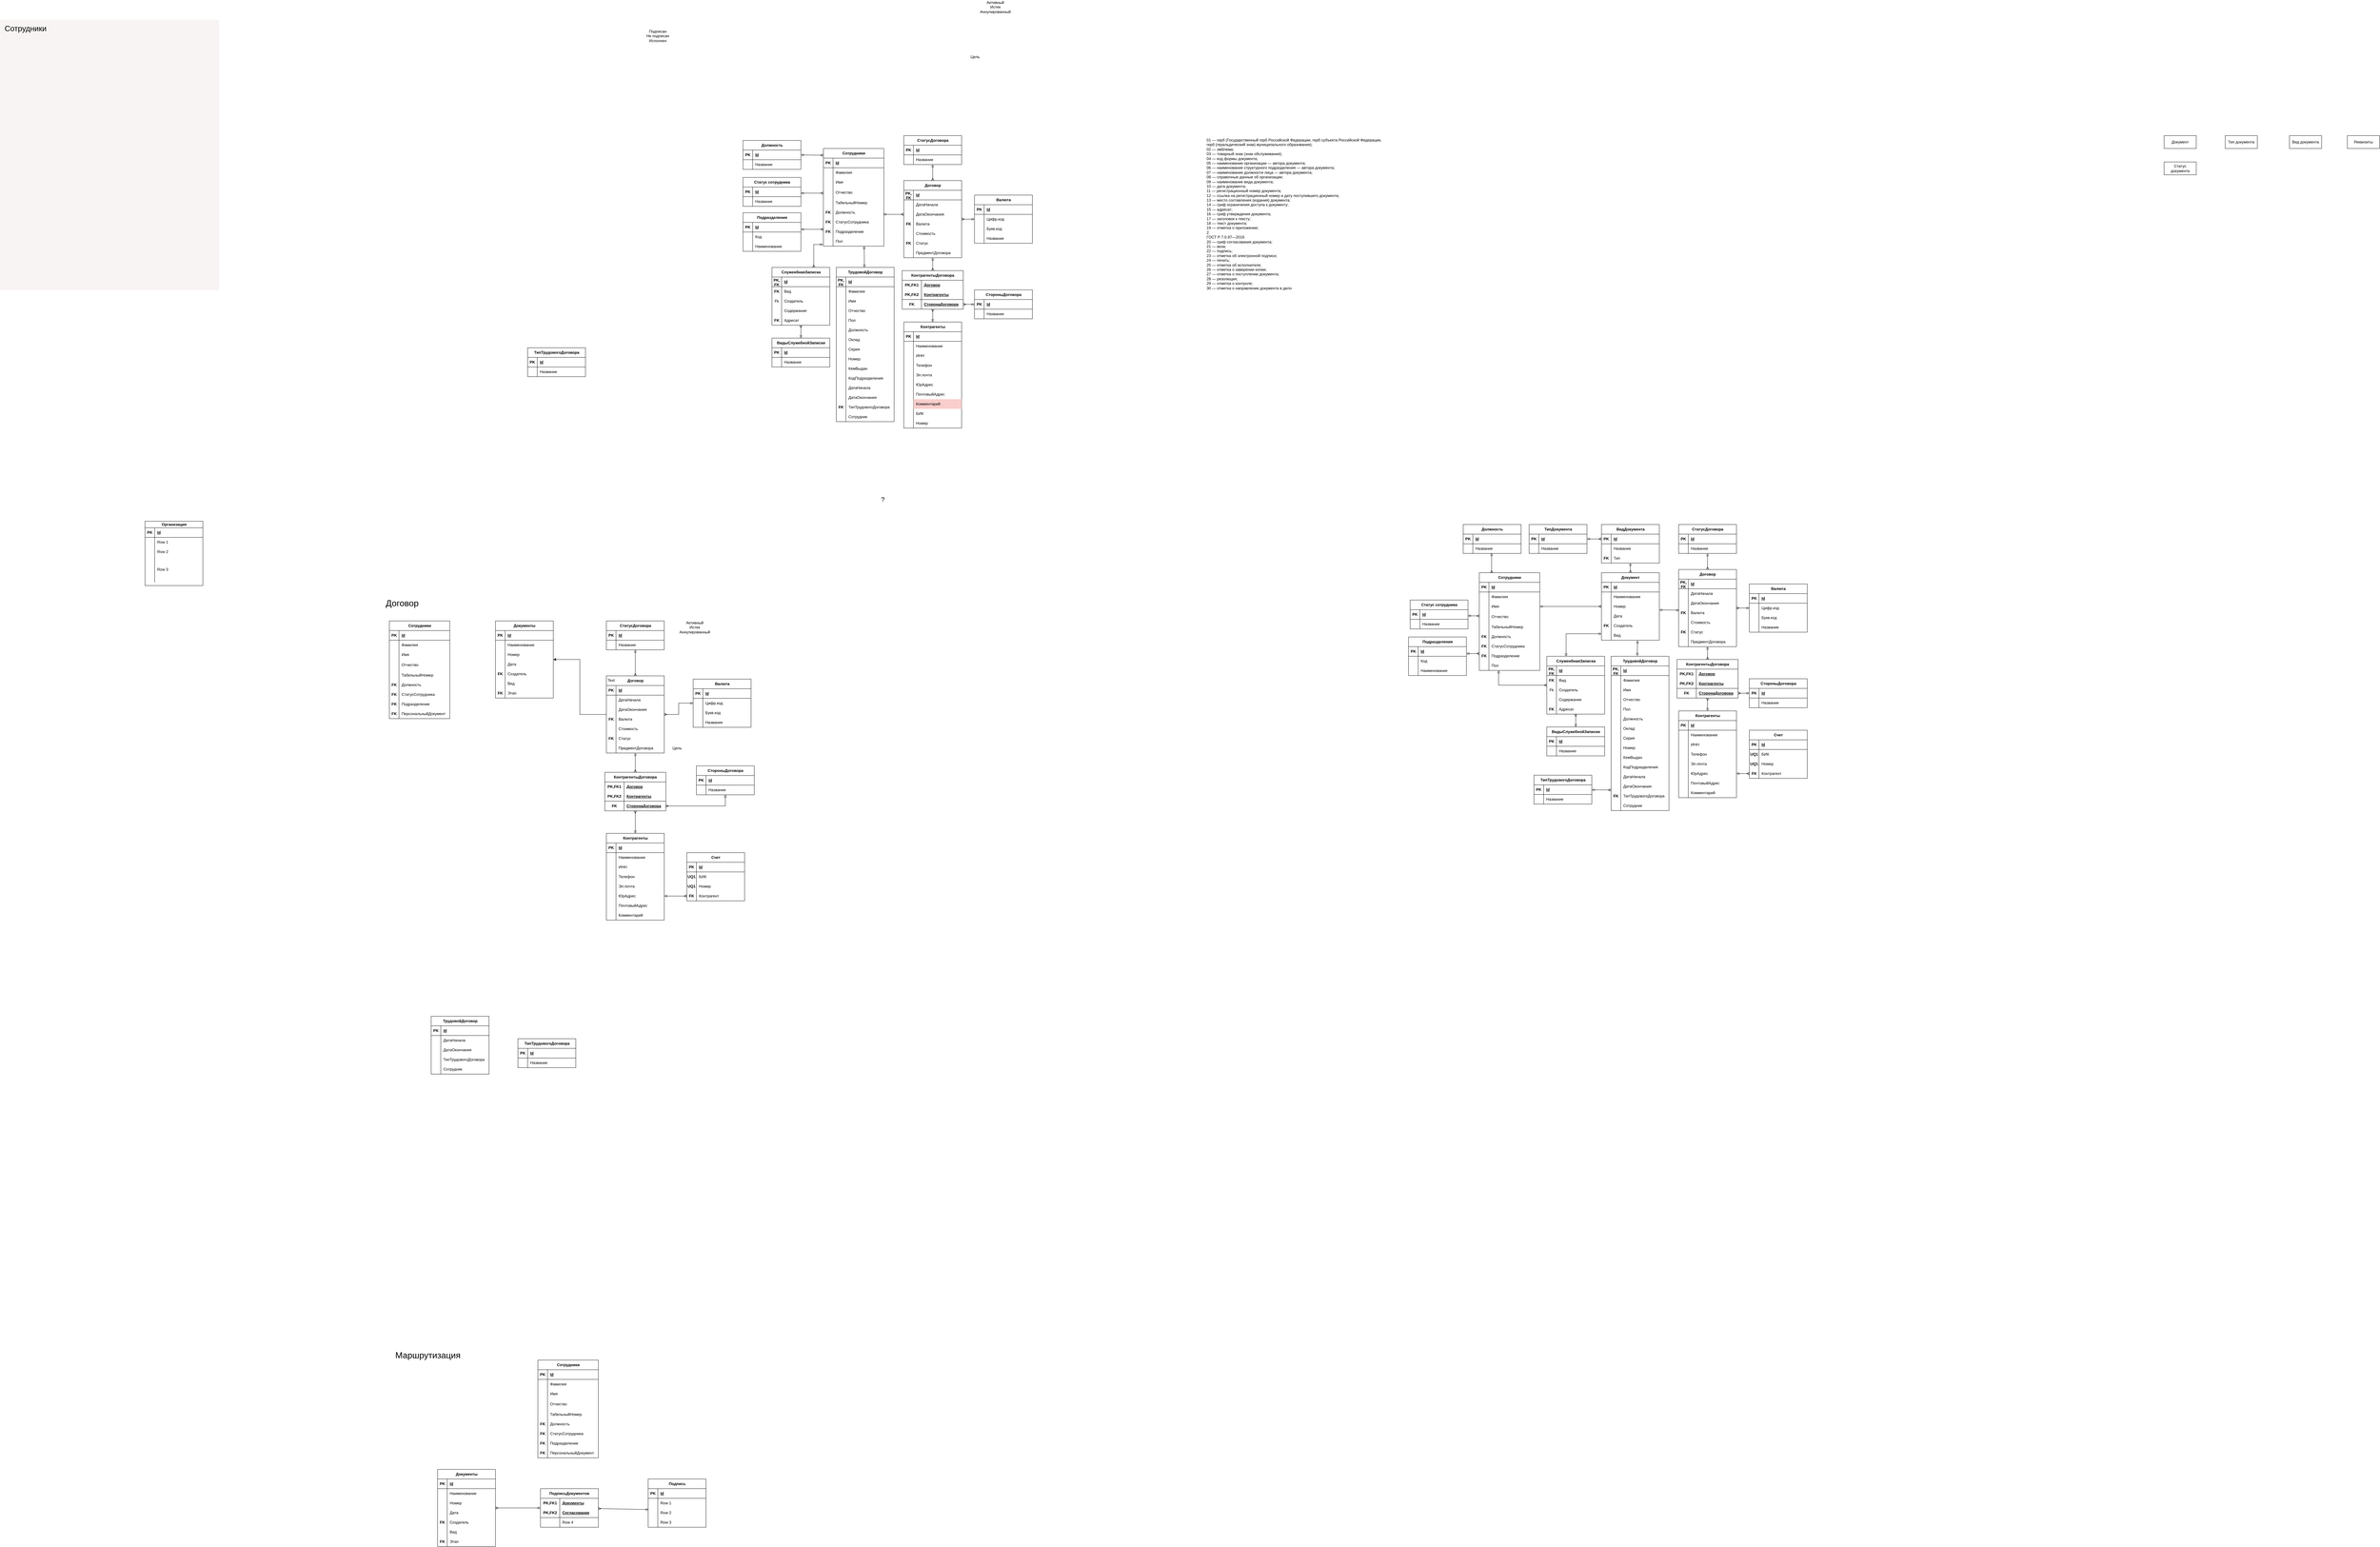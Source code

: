 <mxfile version="24.4.13" type="device" pages="6">
  <diagram name="ER-диаграмма" id="-YtNZZj2v5k0VmYMgpIK">
    <mxGraphModel dx="3687" dy="1268" grid="1" gridSize="10" guides="1" tooltips="1" connect="1" arrows="1" fold="1" page="0" pageScale="1" pageWidth="827" pageHeight="1169" math="0" shadow="0">
      <root>
        <mxCell id="0" />
        <mxCell id="1" parent="0" />
        <mxCell id="LehKIAKMQ2Wi7wFY92fx-6" value="" style="group" parent="1" vertex="1" connectable="0">
          <mxGeometry x="-1930" y="-30" width="680" height="840" as="geometry" />
        </mxCell>
        <mxCell id="LehKIAKMQ2Wi7wFY92fx-7" value="" style="rounded=0;whiteSpace=wrap;html=1;fillColor=#F8F4F3;strokeColor=#F8F4F3;movable=1;resizable=1;rotatable=1;deletable=1;editable=1;locked=0;connectable=1;" parent="LehKIAKMQ2Wi7wFY92fx-6" vertex="1">
          <mxGeometry width="680" height="840" as="geometry" />
        </mxCell>
        <mxCell id="LehKIAKMQ2Wi7wFY92fx-8" value="Сотрудники" style="text;html=1;strokeColor=none;fillColor=none;align=center;verticalAlign=middle;whiteSpace=wrap;rounded=0;fontSize=24;" parent="LehKIAKMQ2Wi7wFY92fx-6" vertex="1">
          <mxGeometry x="24.578" y="12.409" width="106.506" height="28.636" as="geometry" />
        </mxCell>
        <mxCell id="J4Z06hXYiTUU2twv8U9t-280" style="rounded=0;orthogonalLoop=1;jettySize=auto;html=1;endArrow=ERmandOne;endFill=0;startArrow=ERmandOne;startFill=0;exitX=0.675;exitY=1.004;exitDx=0;exitDy=0;exitPerimeter=0;" parent="1" source="EJlM9XVe4mNHt0DhHzAp-1" target="zEqa_rc06Qo_nas0Vgqu-479" edge="1">
          <mxGeometry relative="1" as="geometry" />
        </mxCell>
        <mxCell id="J4Z06hXYiTUU2twv8U9t-281" style="rounded=0;orthogonalLoop=1;jettySize=auto;html=1;entryX=0;entryY=0.5;entryDx=0;entryDy=0;endArrow=ERmany;endFill=0;startArrow=ERmandOne;startFill=0;exitX=0.993;exitY=0.694;exitDx=0;exitDy=0;exitPerimeter=0;" parent="1" source="o0pvFiagnM1MpPe_U8Zk-94" target="LBpRKYDi3SSCbWIJc3c9-195" edge="1">
          <mxGeometry relative="1" as="geometry" />
        </mxCell>
        <mxCell id="dXDM8ag1fbobkExWTd8E-4" value="Сотрудники" style="shape=table;startSize=30;container=1;collapsible=1;childLayout=tableLayout;fixedRows=1;rowLines=0;fontStyle=1;align=center;resizeLast=1;html=1;swimlaneFillColor=default;" parent="1" vertex="1">
          <mxGeometry x="630" y="370" width="188" height="304" as="geometry">
            <mxRectangle x="-260" y="235" width="100" height="30" as="alternateBounds" />
          </mxGeometry>
        </mxCell>
        <mxCell id="dXDM8ag1fbobkExWTd8E-5" value="" style="shape=tableRow;horizontal=0;startSize=0;swimlaneHead=0;swimlaneBody=0;fillColor=none;collapsible=0;dropTarget=0;points=[[0,0.5],[1,0.5]];portConstraint=eastwest;top=0;left=0;right=0;bottom=1;" parent="dXDM8ag1fbobkExWTd8E-4" vertex="1">
          <mxGeometry y="30" width="188" height="30" as="geometry" />
        </mxCell>
        <mxCell id="dXDM8ag1fbobkExWTd8E-6" value="PK" style="shape=partialRectangle;connectable=0;fillColor=none;top=0;left=0;bottom=0;right=0;fontStyle=1;overflow=hidden;whiteSpace=wrap;html=1;" parent="dXDM8ag1fbobkExWTd8E-5" vertex="1">
          <mxGeometry width="30" height="30" as="geometry">
            <mxRectangle width="30" height="30" as="alternateBounds" />
          </mxGeometry>
        </mxCell>
        <mxCell id="dXDM8ag1fbobkExWTd8E-7" value="Id" style="shape=partialRectangle;connectable=0;fillColor=none;top=0;left=0;bottom=0;right=0;align=left;spacingLeft=6;fontStyle=5;overflow=hidden;whiteSpace=wrap;html=1;" parent="dXDM8ag1fbobkExWTd8E-5" vertex="1">
          <mxGeometry x="30" width="158" height="30" as="geometry">
            <mxRectangle width="158" height="30" as="alternateBounds" />
          </mxGeometry>
        </mxCell>
        <mxCell id="dXDM8ag1fbobkExWTd8E-8" value="" style="shape=tableRow;horizontal=0;startSize=0;swimlaneHead=0;swimlaneBody=0;fillColor=none;collapsible=0;dropTarget=0;points=[[0,0.5],[1,0.5]];portConstraint=eastwest;top=0;left=0;right=0;bottom=0;" parent="dXDM8ag1fbobkExWTd8E-4" vertex="1">
          <mxGeometry y="60" width="188" height="30" as="geometry" />
        </mxCell>
        <mxCell id="dXDM8ag1fbobkExWTd8E-9" value="" style="shape=partialRectangle;connectable=0;fillColor=none;top=0;left=0;bottom=0;right=0;editable=1;overflow=hidden;whiteSpace=wrap;html=1;" parent="dXDM8ag1fbobkExWTd8E-8" vertex="1">
          <mxGeometry width="30" height="30" as="geometry">
            <mxRectangle width="30" height="30" as="alternateBounds" />
          </mxGeometry>
        </mxCell>
        <mxCell id="dXDM8ag1fbobkExWTd8E-10" value="Фамилия" style="shape=partialRectangle;connectable=0;fillColor=none;top=0;left=0;bottom=0;right=0;align=left;spacingLeft=6;overflow=hidden;whiteSpace=wrap;html=1;" parent="dXDM8ag1fbobkExWTd8E-8" vertex="1">
          <mxGeometry x="30" width="158" height="30" as="geometry">
            <mxRectangle width="158" height="30" as="alternateBounds" />
          </mxGeometry>
        </mxCell>
        <mxCell id="dXDM8ag1fbobkExWTd8E-11" value="" style="shape=tableRow;horizontal=0;startSize=0;swimlaneHead=0;swimlaneBody=0;fillColor=none;collapsible=0;dropTarget=0;points=[[0,0.5],[1,0.5]];portConstraint=eastwest;top=0;left=0;right=0;bottom=0;" parent="dXDM8ag1fbobkExWTd8E-4" vertex="1">
          <mxGeometry y="90" width="188" height="30" as="geometry" />
        </mxCell>
        <mxCell id="dXDM8ag1fbobkExWTd8E-12" value="" style="shape=partialRectangle;connectable=0;fillColor=none;top=0;left=0;bottom=0;right=0;editable=1;overflow=hidden;whiteSpace=wrap;html=1;" parent="dXDM8ag1fbobkExWTd8E-11" vertex="1">
          <mxGeometry width="30" height="30" as="geometry">
            <mxRectangle width="30" height="30" as="alternateBounds" />
          </mxGeometry>
        </mxCell>
        <mxCell id="dXDM8ag1fbobkExWTd8E-13" value="Имя" style="shape=partialRectangle;connectable=0;fillColor=none;top=0;left=0;bottom=0;right=0;align=left;spacingLeft=6;overflow=hidden;whiteSpace=wrap;html=1;" parent="dXDM8ag1fbobkExWTd8E-11" vertex="1">
          <mxGeometry x="30" width="158" height="30" as="geometry">
            <mxRectangle width="158" height="30" as="alternateBounds" />
          </mxGeometry>
        </mxCell>
        <mxCell id="o0pvFiagnM1MpPe_U8Zk-4" value="" style="shape=tableRow;horizontal=0;startSize=0;swimlaneHead=0;swimlaneBody=0;fillColor=none;collapsible=0;dropTarget=0;points=[[0,0.5],[1,0.5]];portConstraint=eastwest;top=0;left=0;right=0;bottom=0;" parent="dXDM8ag1fbobkExWTd8E-4" vertex="1">
          <mxGeometry y="120" width="188" height="34" as="geometry" />
        </mxCell>
        <mxCell id="o0pvFiagnM1MpPe_U8Zk-5" value="" style="shape=partialRectangle;connectable=0;fillColor=none;top=0;left=0;bottom=0;right=0;editable=1;overflow=hidden;whiteSpace=wrap;html=1;" parent="o0pvFiagnM1MpPe_U8Zk-4" vertex="1">
          <mxGeometry width="30" height="34" as="geometry">
            <mxRectangle width="30" height="34" as="alternateBounds" />
          </mxGeometry>
        </mxCell>
        <mxCell id="o0pvFiagnM1MpPe_U8Zk-6" value="Отчество" style="shape=partialRectangle;connectable=0;fillColor=none;top=0;left=0;bottom=0;right=0;align=left;spacingLeft=6;overflow=hidden;whiteSpace=wrap;html=1;" parent="o0pvFiagnM1MpPe_U8Zk-4" vertex="1">
          <mxGeometry x="30" width="158" height="34" as="geometry">
            <mxRectangle width="158" height="34" as="alternateBounds" />
          </mxGeometry>
        </mxCell>
        <mxCell id="o0pvFiagnM1MpPe_U8Zk-100" style="shape=tableRow;horizontal=0;startSize=0;swimlaneHead=0;swimlaneBody=0;fillColor=none;collapsible=0;dropTarget=0;points=[[0,0.5],[1,0.5]];portConstraint=eastwest;top=0;left=0;right=0;bottom=0;" parent="dXDM8ag1fbobkExWTd8E-4" vertex="1">
          <mxGeometry y="154" width="188" height="30" as="geometry" />
        </mxCell>
        <mxCell id="o0pvFiagnM1MpPe_U8Zk-101" style="shape=partialRectangle;connectable=0;fillColor=none;top=0;left=0;bottom=0;right=0;editable=1;overflow=hidden;whiteSpace=wrap;html=1;" parent="o0pvFiagnM1MpPe_U8Zk-100" vertex="1">
          <mxGeometry width="30" height="30" as="geometry">
            <mxRectangle width="30" height="30" as="alternateBounds" />
          </mxGeometry>
        </mxCell>
        <mxCell id="o0pvFiagnM1MpPe_U8Zk-102" value="ТабельныйНомер" style="shape=partialRectangle;connectable=0;fillColor=none;top=0;left=0;bottom=0;right=0;align=left;spacingLeft=6;overflow=hidden;whiteSpace=wrap;html=1;" parent="o0pvFiagnM1MpPe_U8Zk-100" vertex="1">
          <mxGeometry x="30" width="158" height="30" as="geometry">
            <mxRectangle width="158" height="30" as="alternateBounds" />
          </mxGeometry>
        </mxCell>
        <mxCell id="o0pvFiagnM1MpPe_U8Zk-94" style="shape=tableRow;horizontal=0;startSize=0;swimlaneHead=0;swimlaneBody=0;fillColor=none;collapsible=0;dropTarget=0;points=[[0,0.5],[1,0.5]];portConstraint=eastwest;top=0;left=0;right=0;bottom=0;" parent="dXDM8ag1fbobkExWTd8E-4" vertex="1">
          <mxGeometry y="184" width="188" height="30" as="geometry" />
        </mxCell>
        <mxCell id="o0pvFiagnM1MpPe_U8Zk-95" value="&lt;b&gt;FK&lt;/b&gt;" style="shape=partialRectangle;connectable=0;fillColor=none;top=0;left=0;bottom=0;right=0;editable=1;overflow=hidden;whiteSpace=wrap;html=1;" parent="o0pvFiagnM1MpPe_U8Zk-94" vertex="1">
          <mxGeometry width="30" height="30" as="geometry">
            <mxRectangle width="30" height="30" as="alternateBounds" />
          </mxGeometry>
        </mxCell>
        <mxCell id="o0pvFiagnM1MpPe_U8Zk-96" value="Должность" style="shape=partialRectangle;connectable=0;fillColor=none;top=0;left=0;bottom=0;right=0;align=left;spacingLeft=6;overflow=hidden;whiteSpace=wrap;html=1;" parent="o0pvFiagnM1MpPe_U8Zk-94" vertex="1">
          <mxGeometry x="30" width="158" height="30" as="geometry">
            <mxRectangle width="158" height="30" as="alternateBounds" />
          </mxGeometry>
        </mxCell>
        <mxCell id="o0pvFiagnM1MpPe_U8Zk-106" style="shape=tableRow;horizontal=0;startSize=0;swimlaneHead=0;swimlaneBody=0;fillColor=none;collapsible=0;dropTarget=0;points=[[0,0.5],[1,0.5]];portConstraint=eastwest;top=0;left=0;right=0;bottom=0;" parent="dXDM8ag1fbobkExWTd8E-4" vertex="1">
          <mxGeometry y="214" width="188" height="30" as="geometry" />
        </mxCell>
        <mxCell id="o0pvFiagnM1MpPe_U8Zk-107" value="&lt;b&gt;FK&lt;/b&gt;" style="shape=partialRectangle;connectable=0;fillColor=none;top=0;left=0;bottom=0;right=0;editable=1;overflow=hidden;whiteSpace=wrap;html=1;" parent="o0pvFiagnM1MpPe_U8Zk-106" vertex="1">
          <mxGeometry width="30" height="30" as="geometry">
            <mxRectangle width="30" height="30" as="alternateBounds" />
          </mxGeometry>
        </mxCell>
        <mxCell id="o0pvFiagnM1MpPe_U8Zk-108" value="СтатусСотрудника" style="shape=partialRectangle;connectable=0;fillColor=none;top=0;left=0;bottom=0;right=0;align=left;spacingLeft=6;overflow=hidden;whiteSpace=wrap;html=1;" parent="o0pvFiagnM1MpPe_U8Zk-106" vertex="1">
          <mxGeometry x="30" width="158" height="30" as="geometry">
            <mxRectangle width="158" height="30" as="alternateBounds" />
          </mxGeometry>
        </mxCell>
        <mxCell id="o0pvFiagnM1MpPe_U8Zk-202" style="shape=tableRow;horizontal=0;startSize=0;swimlaneHead=0;swimlaneBody=0;fillColor=none;collapsible=0;dropTarget=0;points=[[0,0.5],[1,0.5]];portConstraint=eastwest;top=0;left=0;right=0;bottom=0;" parent="dXDM8ag1fbobkExWTd8E-4" vertex="1">
          <mxGeometry y="244" width="188" height="30" as="geometry" />
        </mxCell>
        <mxCell id="o0pvFiagnM1MpPe_U8Zk-203" value="&lt;b&gt;FK&lt;/b&gt;" style="shape=partialRectangle;connectable=0;fillColor=none;top=0;left=0;bottom=0;right=0;editable=1;overflow=hidden;whiteSpace=wrap;html=1;" parent="o0pvFiagnM1MpPe_U8Zk-202" vertex="1">
          <mxGeometry width="30" height="30" as="geometry">
            <mxRectangle width="30" height="30" as="alternateBounds" />
          </mxGeometry>
        </mxCell>
        <mxCell id="o0pvFiagnM1MpPe_U8Zk-204" value="Подразделение" style="shape=partialRectangle;connectable=0;fillColor=none;top=0;left=0;bottom=0;right=0;align=left;spacingLeft=6;overflow=hidden;whiteSpace=wrap;html=1;" parent="o0pvFiagnM1MpPe_U8Zk-202" vertex="1">
          <mxGeometry x="30" width="158" height="30" as="geometry">
            <mxRectangle width="158" height="30" as="alternateBounds" />
          </mxGeometry>
        </mxCell>
        <mxCell id="EJlM9XVe4mNHt0DhHzAp-1" style="shape=tableRow;horizontal=0;startSize=0;swimlaneHead=0;swimlaneBody=0;fillColor=none;collapsible=0;dropTarget=0;points=[[0,0.5],[1,0.5]];portConstraint=eastwest;top=0;left=0;right=0;bottom=0;" parent="dXDM8ag1fbobkExWTd8E-4" vertex="1">
          <mxGeometry y="274" width="188" height="30" as="geometry" />
        </mxCell>
        <mxCell id="EJlM9XVe4mNHt0DhHzAp-2" value="" style="shape=partialRectangle;connectable=0;fillColor=none;top=0;left=0;bottom=0;right=0;editable=1;overflow=hidden;whiteSpace=wrap;html=1;" parent="EJlM9XVe4mNHt0DhHzAp-1" vertex="1">
          <mxGeometry width="30" height="30" as="geometry">
            <mxRectangle width="30" height="30" as="alternateBounds" />
          </mxGeometry>
        </mxCell>
        <mxCell id="EJlM9XVe4mNHt0DhHzAp-3" value="Пол" style="shape=partialRectangle;connectable=0;fillColor=none;top=0;left=0;bottom=0;right=0;align=left;spacingLeft=6;overflow=hidden;whiteSpace=wrap;html=1;" parent="EJlM9XVe4mNHt0DhHzAp-1" vertex="1">
          <mxGeometry x="30" width="158" height="30" as="geometry">
            <mxRectangle width="158" height="30" as="alternateBounds" />
          </mxGeometry>
        </mxCell>
        <mxCell id="dXDM8ag1fbobkExWTd8E-28" value="Документ" style="whiteSpace=wrap;html=1;align=center;" parent="1" vertex="1">
          <mxGeometry x="4800" y="330" width="100" height="40" as="geometry" />
        </mxCell>
        <mxCell id="dXDM8ag1fbobkExWTd8E-29" value="Тип документа" style="whiteSpace=wrap;html=1;align=center;" parent="1" vertex="1">
          <mxGeometry x="4990" y="330" width="100" height="40" as="geometry" />
        </mxCell>
        <mxCell id="dXDM8ag1fbobkExWTd8E-30" value="Вид документа" style="whiteSpace=wrap;html=1;align=center;" parent="1" vertex="1">
          <mxGeometry x="5190" y="330" width="100" height="40" as="geometry" />
        </mxCell>
        <mxCell id="dXDM8ag1fbobkExWTd8E-32" value="Реквизиты" style="whiteSpace=wrap;html=1;align=center;" parent="1" vertex="1">
          <mxGeometry x="5370" y="330" width="100" height="40" as="geometry" />
        </mxCell>
        <mxCell id="dXDM8ag1fbobkExWTd8E-33" value="Статус документа" style="whiteSpace=wrap;html=1;align=center;" parent="1" vertex="1">
          <mxGeometry x="4800" y="412" width="100" height="40" as="geometry" />
        </mxCell>
        <mxCell id="o0pvFiagnM1MpPe_U8Zk-109" value="Должность" style="shape=table;startSize=30;container=1;collapsible=1;childLayout=tableLayout;fixedRows=1;rowLines=0;fontStyle=1;align=center;resizeLast=1;html=1;swimlaneFillColor=default;" parent="1" vertex="1">
          <mxGeometry x="380" y="345" width="180" height="90" as="geometry" />
        </mxCell>
        <mxCell id="o0pvFiagnM1MpPe_U8Zk-110" value="" style="shape=tableRow;horizontal=0;startSize=0;swimlaneHead=0;swimlaneBody=0;fillColor=none;collapsible=0;dropTarget=0;points=[[0,0.5],[1,0.5]];portConstraint=eastwest;top=0;left=0;right=0;bottom=1;" parent="o0pvFiagnM1MpPe_U8Zk-109" vertex="1">
          <mxGeometry y="30" width="180" height="30" as="geometry" />
        </mxCell>
        <mxCell id="o0pvFiagnM1MpPe_U8Zk-111" value="PK" style="shape=partialRectangle;connectable=0;fillColor=none;top=0;left=0;bottom=0;right=0;fontStyle=1;overflow=hidden;whiteSpace=wrap;html=1;" parent="o0pvFiagnM1MpPe_U8Zk-110" vertex="1">
          <mxGeometry width="30" height="30" as="geometry">
            <mxRectangle width="30" height="30" as="alternateBounds" />
          </mxGeometry>
        </mxCell>
        <mxCell id="o0pvFiagnM1MpPe_U8Zk-112" value="Id" style="shape=partialRectangle;connectable=0;fillColor=none;top=0;left=0;bottom=0;right=0;align=left;spacingLeft=6;fontStyle=5;overflow=hidden;whiteSpace=wrap;html=1;" parent="o0pvFiagnM1MpPe_U8Zk-110" vertex="1">
          <mxGeometry x="30" width="150" height="30" as="geometry">
            <mxRectangle width="150" height="30" as="alternateBounds" />
          </mxGeometry>
        </mxCell>
        <mxCell id="o0pvFiagnM1MpPe_U8Zk-113" value="" style="shape=tableRow;horizontal=0;startSize=0;swimlaneHead=0;swimlaneBody=0;fillColor=none;collapsible=0;dropTarget=0;points=[[0,0.5],[1,0.5]];portConstraint=eastwest;top=0;left=0;right=0;bottom=0;" parent="o0pvFiagnM1MpPe_U8Zk-109" vertex="1">
          <mxGeometry y="60" width="180" height="30" as="geometry" />
        </mxCell>
        <mxCell id="o0pvFiagnM1MpPe_U8Zk-114" value="" style="shape=partialRectangle;connectable=0;fillColor=none;top=0;left=0;bottom=0;right=0;editable=1;overflow=hidden;whiteSpace=wrap;html=1;" parent="o0pvFiagnM1MpPe_U8Zk-113" vertex="1">
          <mxGeometry width="30" height="30" as="geometry">
            <mxRectangle width="30" height="30" as="alternateBounds" />
          </mxGeometry>
        </mxCell>
        <mxCell id="o0pvFiagnM1MpPe_U8Zk-115" value="Название" style="shape=partialRectangle;connectable=0;fillColor=none;top=0;left=0;bottom=0;right=0;align=left;spacingLeft=6;overflow=hidden;whiteSpace=wrap;html=1;" parent="o0pvFiagnM1MpPe_U8Zk-113" vertex="1">
          <mxGeometry x="30" width="150" height="30" as="geometry">
            <mxRectangle width="150" height="30" as="alternateBounds" />
          </mxGeometry>
        </mxCell>
        <mxCell id="o0pvFiagnM1MpPe_U8Zk-122" value="Подразделения" style="shape=table;startSize=30;container=1;collapsible=1;childLayout=tableLayout;fixedRows=1;rowLines=0;fontStyle=1;align=center;resizeLast=1;html=1;swimlaneFillColor=default;" parent="1" vertex="1">
          <mxGeometry x="380" y="570" width="180" height="120" as="geometry" />
        </mxCell>
        <mxCell id="o0pvFiagnM1MpPe_U8Zk-123" value="" style="shape=tableRow;horizontal=0;startSize=0;swimlaneHead=0;swimlaneBody=0;fillColor=none;collapsible=0;dropTarget=0;points=[[0,0.5],[1,0.5]];portConstraint=eastwest;top=0;left=0;right=0;bottom=1;" parent="o0pvFiagnM1MpPe_U8Zk-122" vertex="1">
          <mxGeometry y="30" width="180" height="30" as="geometry" />
        </mxCell>
        <mxCell id="o0pvFiagnM1MpPe_U8Zk-124" value="PK" style="shape=partialRectangle;connectable=0;fillColor=none;top=0;left=0;bottom=0;right=0;fontStyle=1;overflow=hidden;whiteSpace=wrap;html=1;" parent="o0pvFiagnM1MpPe_U8Zk-123" vertex="1">
          <mxGeometry width="30" height="30" as="geometry">
            <mxRectangle width="30" height="30" as="alternateBounds" />
          </mxGeometry>
        </mxCell>
        <mxCell id="o0pvFiagnM1MpPe_U8Zk-125" value="Id" style="shape=partialRectangle;connectable=0;fillColor=none;top=0;left=0;bottom=0;right=0;align=left;spacingLeft=6;fontStyle=5;overflow=hidden;whiteSpace=wrap;html=1;" parent="o0pvFiagnM1MpPe_U8Zk-123" vertex="1">
          <mxGeometry x="30" width="150" height="30" as="geometry">
            <mxRectangle width="150" height="30" as="alternateBounds" />
          </mxGeometry>
        </mxCell>
        <mxCell id="o0pvFiagnM1MpPe_U8Zk-126" value="" style="shape=tableRow;horizontal=0;startSize=0;swimlaneHead=0;swimlaneBody=0;fillColor=none;collapsible=0;dropTarget=0;points=[[0,0.5],[1,0.5]];portConstraint=eastwest;top=0;left=0;right=0;bottom=0;" parent="o0pvFiagnM1MpPe_U8Zk-122" vertex="1">
          <mxGeometry y="60" width="180" height="30" as="geometry" />
        </mxCell>
        <mxCell id="o0pvFiagnM1MpPe_U8Zk-127" value="" style="shape=partialRectangle;connectable=0;fillColor=none;top=0;left=0;bottom=0;right=0;editable=1;overflow=hidden;whiteSpace=wrap;html=1;" parent="o0pvFiagnM1MpPe_U8Zk-126" vertex="1">
          <mxGeometry width="30" height="30" as="geometry">
            <mxRectangle width="30" height="30" as="alternateBounds" />
          </mxGeometry>
        </mxCell>
        <mxCell id="o0pvFiagnM1MpPe_U8Zk-128" value="Код" style="shape=partialRectangle;connectable=0;fillColor=none;top=0;left=0;bottom=0;right=0;align=left;spacingLeft=6;overflow=hidden;whiteSpace=wrap;html=1;" parent="o0pvFiagnM1MpPe_U8Zk-126" vertex="1">
          <mxGeometry x="30" width="150" height="30" as="geometry">
            <mxRectangle width="150" height="30" as="alternateBounds" />
          </mxGeometry>
        </mxCell>
        <mxCell id="o0pvFiagnM1MpPe_U8Zk-129" value="" style="shape=tableRow;horizontal=0;startSize=0;swimlaneHead=0;swimlaneBody=0;fillColor=none;collapsible=0;dropTarget=0;points=[[0,0.5],[1,0.5]];portConstraint=eastwest;top=0;left=0;right=0;bottom=0;" parent="o0pvFiagnM1MpPe_U8Zk-122" vertex="1">
          <mxGeometry y="90" width="180" height="30" as="geometry" />
        </mxCell>
        <mxCell id="o0pvFiagnM1MpPe_U8Zk-130" value="" style="shape=partialRectangle;connectable=0;fillColor=none;top=0;left=0;bottom=0;right=0;editable=1;overflow=hidden;whiteSpace=wrap;html=1;" parent="o0pvFiagnM1MpPe_U8Zk-129" vertex="1">
          <mxGeometry width="30" height="30" as="geometry">
            <mxRectangle width="30" height="30" as="alternateBounds" />
          </mxGeometry>
        </mxCell>
        <mxCell id="o0pvFiagnM1MpPe_U8Zk-131" value="Наименование" style="shape=partialRectangle;connectable=0;fillColor=none;top=0;left=0;bottom=0;right=0;align=left;spacingLeft=6;overflow=hidden;whiteSpace=wrap;html=1;" parent="o0pvFiagnM1MpPe_U8Zk-129" vertex="1">
          <mxGeometry x="30" width="150" height="30" as="geometry">
            <mxRectangle width="150" height="30" as="alternateBounds" />
          </mxGeometry>
        </mxCell>
        <mxCell id="o0pvFiagnM1MpPe_U8Zk-189" value="Статус сотрудника" style="shape=table;startSize=30;container=1;collapsible=1;childLayout=tableLayout;fixedRows=1;rowLines=0;fontStyle=1;align=center;resizeLast=1;html=1;swimlaneFillColor=default;" parent="1" vertex="1">
          <mxGeometry x="380" y="460" width="180" height="90" as="geometry" />
        </mxCell>
        <mxCell id="o0pvFiagnM1MpPe_U8Zk-190" value="" style="shape=tableRow;horizontal=0;startSize=0;swimlaneHead=0;swimlaneBody=0;fillColor=none;collapsible=0;dropTarget=0;points=[[0,0.5],[1,0.5]];portConstraint=eastwest;top=0;left=0;right=0;bottom=1;" parent="o0pvFiagnM1MpPe_U8Zk-189" vertex="1">
          <mxGeometry y="30" width="180" height="30" as="geometry" />
        </mxCell>
        <mxCell id="o0pvFiagnM1MpPe_U8Zk-191" value="PK" style="shape=partialRectangle;connectable=0;fillColor=none;top=0;left=0;bottom=0;right=0;fontStyle=1;overflow=hidden;whiteSpace=wrap;html=1;" parent="o0pvFiagnM1MpPe_U8Zk-190" vertex="1">
          <mxGeometry width="30" height="30" as="geometry">
            <mxRectangle width="30" height="30" as="alternateBounds" />
          </mxGeometry>
        </mxCell>
        <mxCell id="o0pvFiagnM1MpPe_U8Zk-192" value="Id" style="shape=partialRectangle;connectable=0;fillColor=none;top=0;left=0;bottom=0;right=0;align=left;spacingLeft=6;fontStyle=5;overflow=hidden;whiteSpace=wrap;html=1;" parent="o0pvFiagnM1MpPe_U8Zk-190" vertex="1">
          <mxGeometry x="30" width="150" height="30" as="geometry">
            <mxRectangle width="150" height="30" as="alternateBounds" />
          </mxGeometry>
        </mxCell>
        <mxCell id="o0pvFiagnM1MpPe_U8Zk-193" value="" style="shape=tableRow;horizontal=0;startSize=0;swimlaneHead=0;swimlaneBody=0;fillColor=none;collapsible=0;dropTarget=0;points=[[0,0.5],[1,0.5]];portConstraint=eastwest;top=0;left=0;right=0;bottom=0;" parent="o0pvFiagnM1MpPe_U8Zk-189" vertex="1">
          <mxGeometry y="60" width="180" height="30" as="geometry" />
        </mxCell>
        <mxCell id="o0pvFiagnM1MpPe_U8Zk-194" value="" style="shape=partialRectangle;connectable=0;fillColor=none;top=0;left=0;bottom=0;right=0;editable=1;overflow=hidden;whiteSpace=wrap;html=1;" parent="o0pvFiagnM1MpPe_U8Zk-193" vertex="1">
          <mxGeometry width="30" height="30" as="geometry">
            <mxRectangle width="30" height="30" as="alternateBounds" />
          </mxGeometry>
        </mxCell>
        <mxCell id="o0pvFiagnM1MpPe_U8Zk-195" value="Название" style="shape=partialRectangle;connectable=0;fillColor=none;top=0;left=0;bottom=0;right=0;align=left;spacingLeft=6;overflow=hidden;whiteSpace=wrap;html=1;" parent="o0pvFiagnM1MpPe_U8Zk-193" vertex="1">
          <mxGeometry x="30" width="150" height="30" as="geometry">
            <mxRectangle width="150" height="30" as="alternateBounds" />
          </mxGeometry>
        </mxCell>
        <mxCell id="o0pvFiagnM1MpPe_U8Zk-210" style="rounded=0;orthogonalLoop=1;jettySize=auto;html=1;exitX=1;exitY=0.5;exitDx=0;exitDy=0;endArrow=ERmany;endFill=0;startArrow=ERmandOne;startFill=0;entryX=-0.004;entryY=0.069;entryDx=0;entryDy=0;entryPerimeter=0;" parent="1" source="o0pvFiagnM1MpPe_U8Zk-110" target="dXDM8ag1fbobkExWTd8E-4" edge="1">
          <mxGeometry relative="1" as="geometry">
            <mxPoint x="-132.8" y="383.16" as="sourcePoint" />
            <mxPoint x="-134" y="426" as="targetPoint" />
          </mxGeometry>
        </mxCell>
        <mxCell id="o0pvFiagnM1MpPe_U8Zk-213" style="rounded=0;orthogonalLoop=1;jettySize=auto;html=1;entryX=1;entryY=0.722;entryDx=0;entryDy=0;entryPerimeter=0;endArrow=ERmandOne;endFill=0;startArrow=ERmany;startFill=0;exitX=0;exitY=0.25;exitDx=0;exitDy=0;exitPerimeter=0;" parent="1" source="o0pvFiagnM1MpPe_U8Zk-202" target="o0pvFiagnM1MpPe_U8Zk-123" edge="1">
          <mxGeometry relative="1" as="geometry" />
        </mxCell>
        <mxCell id="nIzTddMHAJkJ6euRiv98-14" value="Контрагенты" style="shape=table;startSize=30;container=1;collapsible=1;childLayout=tableLayout;fixedRows=1;rowLines=0;fontStyle=1;align=center;resizeLast=1;html=1;" parent="1" vertex="1">
          <mxGeometry x="880" y="910" width="180" height="330" as="geometry" />
        </mxCell>
        <mxCell id="nIzTddMHAJkJ6euRiv98-15" value="" style="shape=tableRow;horizontal=0;startSize=0;swimlaneHead=0;swimlaneBody=0;fillColor=none;collapsible=0;dropTarget=0;points=[[0,0.5],[1,0.5]];portConstraint=eastwest;top=0;left=0;right=0;bottom=1;" parent="nIzTddMHAJkJ6euRiv98-14" vertex="1">
          <mxGeometry y="30" width="180" height="30" as="geometry" />
        </mxCell>
        <mxCell id="nIzTddMHAJkJ6euRiv98-16" value="PK" style="shape=partialRectangle;connectable=0;fillColor=none;top=0;left=0;bottom=0;right=0;fontStyle=1;overflow=hidden;whiteSpace=wrap;html=1;" parent="nIzTddMHAJkJ6euRiv98-15" vertex="1">
          <mxGeometry width="30" height="30" as="geometry">
            <mxRectangle width="30" height="30" as="alternateBounds" />
          </mxGeometry>
        </mxCell>
        <mxCell id="nIzTddMHAJkJ6euRiv98-17" value="Id" style="shape=partialRectangle;connectable=0;fillColor=none;top=0;left=0;bottom=0;right=0;align=left;spacingLeft=6;fontStyle=5;overflow=hidden;whiteSpace=wrap;html=1;" parent="nIzTddMHAJkJ6euRiv98-15" vertex="1">
          <mxGeometry x="30" width="150" height="30" as="geometry">
            <mxRectangle width="150" height="30" as="alternateBounds" />
          </mxGeometry>
        </mxCell>
        <mxCell id="nIzTddMHAJkJ6euRiv98-18" value="" style="shape=tableRow;horizontal=0;startSize=0;swimlaneHead=0;swimlaneBody=0;fillColor=none;collapsible=0;dropTarget=0;points=[[0,0.5],[1,0.5]];portConstraint=eastwest;top=0;left=0;right=0;bottom=0;" parent="nIzTddMHAJkJ6euRiv98-14" vertex="1">
          <mxGeometry y="60" width="180" height="30" as="geometry" />
        </mxCell>
        <mxCell id="nIzTddMHAJkJ6euRiv98-19" value="" style="shape=partialRectangle;connectable=0;fillColor=none;top=0;left=0;bottom=0;right=0;editable=1;overflow=hidden;whiteSpace=wrap;html=1;" parent="nIzTddMHAJkJ6euRiv98-18" vertex="1">
          <mxGeometry width="30" height="30" as="geometry">
            <mxRectangle width="30" height="30" as="alternateBounds" />
          </mxGeometry>
        </mxCell>
        <mxCell id="nIzTddMHAJkJ6euRiv98-20" value="Наименование" style="shape=partialRectangle;connectable=0;fillColor=none;top=0;left=0;bottom=0;right=0;align=left;spacingLeft=6;overflow=hidden;whiteSpace=wrap;html=1;" parent="nIzTddMHAJkJ6euRiv98-18" vertex="1">
          <mxGeometry x="30" width="150" height="30" as="geometry">
            <mxRectangle width="150" height="30" as="alternateBounds" />
          </mxGeometry>
        </mxCell>
        <mxCell id="nIzTddMHAJkJ6euRiv98-21" value="" style="shape=tableRow;horizontal=0;startSize=0;swimlaneHead=0;swimlaneBody=0;fillColor=none;collapsible=0;dropTarget=0;points=[[0,0.5],[1,0.5]];portConstraint=eastwest;top=0;left=0;right=0;bottom=0;" parent="nIzTddMHAJkJ6euRiv98-14" vertex="1">
          <mxGeometry y="90" width="180" height="30" as="geometry" />
        </mxCell>
        <mxCell id="nIzTddMHAJkJ6euRiv98-22" value="" style="shape=partialRectangle;connectable=0;fillColor=none;top=0;left=0;bottom=0;right=0;editable=1;overflow=hidden;whiteSpace=wrap;html=1;" parent="nIzTddMHAJkJ6euRiv98-21" vertex="1">
          <mxGeometry width="30" height="30" as="geometry">
            <mxRectangle width="30" height="30" as="alternateBounds" />
          </mxGeometry>
        </mxCell>
        <mxCell id="nIzTddMHAJkJ6euRiv98-23" value="ИНН" style="shape=partialRectangle;connectable=0;fillColor=none;top=0;left=0;bottom=0;right=0;align=left;spacingLeft=6;overflow=hidden;whiteSpace=wrap;html=1;" parent="nIzTddMHAJkJ6euRiv98-21" vertex="1">
          <mxGeometry x="30" width="150" height="30" as="geometry">
            <mxRectangle width="150" height="30" as="alternateBounds" />
          </mxGeometry>
        </mxCell>
        <mxCell id="nIzTddMHAJkJ6euRiv98-30" style="shape=tableRow;horizontal=0;startSize=0;swimlaneHead=0;swimlaneBody=0;fillColor=none;collapsible=0;dropTarget=0;points=[[0,0.5],[1,0.5]];portConstraint=eastwest;top=0;left=0;right=0;bottom=0;" parent="nIzTddMHAJkJ6euRiv98-14" vertex="1">
          <mxGeometry y="120" width="180" height="30" as="geometry" />
        </mxCell>
        <mxCell id="nIzTddMHAJkJ6euRiv98-31" style="shape=partialRectangle;connectable=0;fillColor=none;top=0;left=0;bottom=0;right=0;editable=1;overflow=hidden;whiteSpace=wrap;html=1;" parent="nIzTddMHAJkJ6euRiv98-30" vertex="1">
          <mxGeometry width="30" height="30" as="geometry">
            <mxRectangle width="30" height="30" as="alternateBounds" />
          </mxGeometry>
        </mxCell>
        <mxCell id="nIzTddMHAJkJ6euRiv98-32" value="Телефон" style="shape=partialRectangle;connectable=0;fillColor=none;top=0;left=0;bottom=0;right=0;align=left;spacingLeft=6;overflow=hidden;whiteSpace=wrap;html=1;" parent="nIzTddMHAJkJ6euRiv98-30" vertex="1">
          <mxGeometry x="30" width="150" height="30" as="geometry">
            <mxRectangle width="150" height="30" as="alternateBounds" />
          </mxGeometry>
        </mxCell>
        <mxCell id="nIzTddMHAJkJ6euRiv98-33" style="shape=tableRow;horizontal=0;startSize=0;swimlaneHead=0;swimlaneBody=0;fillColor=none;collapsible=0;dropTarget=0;points=[[0,0.5],[1,0.5]];portConstraint=eastwest;top=0;left=0;right=0;bottom=0;" parent="nIzTddMHAJkJ6euRiv98-14" vertex="1">
          <mxGeometry y="150" width="180" height="30" as="geometry" />
        </mxCell>
        <mxCell id="nIzTddMHAJkJ6euRiv98-34" style="shape=partialRectangle;connectable=0;fillColor=none;top=0;left=0;bottom=0;right=0;editable=1;overflow=hidden;whiteSpace=wrap;html=1;" parent="nIzTddMHAJkJ6euRiv98-33" vertex="1">
          <mxGeometry width="30" height="30" as="geometry">
            <mxRectangle width="30" height="30" as="alternateBounds" />
          </mxGeometry>
        </mxCell>
        <mxCell id="nIzTddMHAJkJ6euRiv98-35" value="Эл.почта" style="shape=partialRectangle;connectable=0;fillColor=none;top=0;left=0;bottom=0;right=0;align=left;spacingLeft=6;overflow=hidden;whiteSpace=wrap;html=1;" parent="nIzTddMHAJkJ6euRiv98-33" vertex="1">
          <mxGeometry x="30" width="150" height="30" as="geometry">
            <mxRectangle width="150" height="30" as="alternateBounds" />
          </mxGeometry>
        </mxCell>
        <mxCell id="nIzTddMHAJkJ6euRiv98-36" style="shape=tableRow;horizontal=0;startSize=0;swimlaneHead=0;swimlaneBody=0;fillColor=none;collapsible=0;dropTarget=0;points=[[0,0.5],[1,0.5]];portConstraint=eastwest;top=0;left=0;right=0;bottom=0;" parent="nIzTddMHAJkJ6euRiv98-14" vertex="1">
          <mxGeometry y="180" width="180" height="30" as="geometry" />
        </mxCell>
        <mxCell id="nIzTddMHAJkJ6euRiv98-37" style="shape=partialRectangle;connectable=0;fillColor=none;top=0;left=0;bottom=0;right=0;editable=1;overflow=hidden;whiteSpace=wrap;html=1;" parent="nIzTddMHAJkJ6euRiv98-36" vertex="1">
          <mxGeometry width="30" height="30" as="geometry">
            <mxRectangle width="30" height="30" as="alternateBounds" />
          </mxGeometry>
        </mxCell>
        <mxCell id="nIzTddMHAJkJ6euRiv98-38" value="ЮрАдрес" style="shape=partialRectangle;connectable=0;fillColor=none;top=0;left=0;bottom=0;right=0;align=left;spacingLeft=6;overflow=hidden;whiteSpace=wrap;html=1;" parent="nIzTddMHAJkJ6euRiv98-36" vertex="1">
          <mxGeometry x="30" width="150" height="30" as="geometry">
            <mxRectangle width="150" height="30" as="alternateBounds" />
          </mxGeometry>
        </mxCell>
        <mxCell id="nIzTddMHAJkJ6euRiv98-52" style="shape=tableRow;horizontal=0;startSize=0;swimlaneHead=0;swimlaneBody=0;fillColor=none;collapsible=0;dropTarget=0;points=[[0,0.5],[1,0.5]];portConstraint=eastwest;top=0;left=0;right=0;bottom=0;" parent="nIzTddMHAJkJ6euRiv98-14" vertex="1">
          <mxGeometry y="210" width="180" height="30" as="geometry" />
        </mxCell>
        <mxCell id="nIzTddMHAJkJ6euRiv98-53" style="shape=partialRectangle;connectable=0;fillColor=none;top=0;left=0;bottom=0;right=0;editable=1;overflow=hidden;whiteSpace=wrap;html=1;" parent="nIzTddMHAJkJ6euRiv98-52" vertex="1">
          <mxGeometry width="30" height="30" as="geometry">
            <mxRectangle width="30" height="30" as="alternateBounds" />
          </mxGeometry>
        </mxCell>
        <mxCell id="nIzTddMHAJkJ6euRiv98-54" value="ПочтовыйАдрес" style="shape=partialRectangle;connectable=0;fillColor=none;top=0;left=0;bottom=0;right=0;align=left;spacingLeft=6;overflow=hidden;whiteSpace=wrap;html=1;" parent="nIzTddMHAJkJ6euRiv98-52" vertex="1">
          <mxGeometry x="30" width="150" height="30" as="geometry">
            <mxRectangle width="150" height="30" as="alternateBounds" />
          </mxGeometry>
        </mxCell>
        <mxCell id="nIzTddMHAJkJ6euRiv98-55" style="shape=tableRow;horizontal=0;startSize=0;swimlaneHead=0;swimlaneBody=0;fillColor=none;collapsible=0;dropTarget=0;points=[[0,0.5],[1,0.5]];portConstraint=eastwest;top=0;left=0;right=0;bottom=0;" parent="nIzTddMHAJkJ6euRiv98-14" vertex="1">
          <mxGeometry y="240" width="180" height="30" as="geometry" />
        </mxCell>
        <mxCell id="nIzTddMHAJkJ6euRiv98-56" style="shape=partialRectangle;connectable=0;fillColor=none;top=0;left=0;bottom=0;right=0;editable=1;overflow=hidden;whiteSpace=wrap;html=1;" parent="nIzTddMHAJkJ6euRiv98-55" vertex="1">
          <mxGeometry width="30" height="30" as="geometry">
            <mxRectangle width="30" height="30" as="alternateBounds" />
          </mxGeometry>
        </mxCell>
        <mxCell id="nIzTddMHAJkJ6euRiv98-57" value="Комментарий" style="shape=partialRectangle;connectable=0;fillColor=#f8cecc;top=0;left=0;bottom=0;right=0;align=left;spacingLeft=6;overflow=hidden;whiteSpace=wrap;html=1;strokeColor=#b85450;" parent="nIzTddMHAJkJ6euRiv98-55" vertex="1">
          <mxGeometry x="30" width="150" height="30" as="geometry">
            <mxRectangle width="150" height="30" as="alternateBounds" />
          </mxGeometry>
        </mxCell>
        <mxCell id="eANpmd6LpaSkD0ogMdDf-1" style="shape=tableRow;horizontal=0;startSize=0;swimlaneHead=0;swimlaneBody=0;fillColor=none;collapsible=0;dropTarget=0;points=[[0,0.5],[1,0.5]];portConstraint=eastwest;top=0;left=0;right=0;bottom=0;" parent="nIzTddMHAJkJ6euRiv98-14" vertex="1">
          <mxGeometry y="270" width="180" height="30" as="geometry" />
        </mxCell>
        <mxCell id="eANpmd6LpaSkD0ogMdDf-2" style="shape=partialRectangle;connectable=0;fillColor=none;top=0;left=0;bottom=0;right=0;editable=1;overflow=hidden;whiteSpace=wrap;html=1;" parent="eANpmd6LpaSkD0ogMdDf-1" vertex="1">
          <mxGeometry width="30" height="30" as="geometry">
            <mxRectangle width="30" height="30" as="alternateBounds" />
          </mxGeometry>
        </mxCell>
        <mxCell id="eANpmd6LpaSkD0ogMdDf-3" value="БИК" style="shape=partialRectangle;connectable=0;fillColor=none;top=0;left=0;bottom=0;right=0;align=left;spacingLeft=6;overflow=hidden;whiteSpace=wrap;html=1;" parent="eANpmd6LpaSkD0ogMdDf-1" vertex="1">
          <mxGeometry x="30" width="150" height="30" as="geometry">
            <mxRectangle width="150" height="30" as="alternateBounds" />
          </mxGeometry>
        </mxCell>
        <mxCell id="eANpmd6LpaSkD0ogMdDf-4" style="shape=tableRow;horizontal=0;startSize=0;swimlaneHead=0;swimlaneBody=0;fillColor=none;collapsible=0;dropTarget=0;points=[[0,0.5],[1,0.5]];portConstraint=eastwest;top=0;left=0;right=0;bottom=0;" parent="nIzTddMHAJkJ6euRiv98-14" vertex="1">
          <mxGeometry y="300" width="180" height="30" as="geometry" />
        </mxCell>
        <mxCell id="eANpmd6LpaSkD0ogMdDf-5" style="shape=partialRectangle;connectable=0;fillColor=none;top=0;left=0;bottom=0;right=0;editable=1;overflow=hidden;whiteSpace=wrap;html=1;" parent="eANpmd6LpaSkD0ogMdDf-4" vertex="1">
          <mxGeometry width="30" height="30" as="geometry">
            <mxRectangle width="30" height="30" as="alternateBounds" />
          </mxGeometry>
        </mxCell>
        <mxCell id="eANpmd6LpaSkD0ogMdDf-6" value="Номер" style="shape=partialRectangle;connectable=0;fillColor=none;top=0;left=0;bottom=0;right=0;align=left;spacingLeft=6;overflow=hidden;whiteSpace=wrap;html=1;" parent="eANpmd6LpaSkD0ogMdDf-4" vertex="1">
          <mxGeometry x="30" width="150" height="30" as="geometry">
            <mxRectangle width="150" height="30" as="alternateBounds" />
          </mxGeometry>
        </mxCell>
        <mxCell id="vOllqQZ_KmN1XkojeR_h-60" value="01 — герб (Государственный герб Российской Федерации, герб субъекта Российской Федерации, &#xa;герб (геральдический знак) муниципального образования);&#xa;02 — эмблема;&#xa;03 — товарный знак (знак обслуживания);&#xa;04 — код формы документа;&#xa;05 — наименование организации — автора документа;&#xa;06 — наименование структурного подразделения — автора документа;&#xa;07 — наименование должности лица — автора документа;&#xa;08 — справочные данные об организации;&#xa;09 — наименование вида документа;&#xa;10 — дата документа;&#xa;11 — регистрационный номер документа;&#xa;12 — ссылка на регистрационный номер и дату поступившего документа;&#xa;13 — место составления (издания) документа;&#xa;14 — гриф ограничения доступа к документу;&#xa;15 — адресат;&#xa;16 — гриф утверждения документа;&#xa;17 — заголовок к тексту;&#xa;18 — текст документа;&#xa;19 — отметка о приложении;&#xa;2&#xa;ГОСТ Р 7.0.97—2016&#xa;20 — гриф согласования документа;&#xa;21 — виза;&#xa;22 — подпись;&#xa;23 — отметка об электронной подписи;&#xa;24 — печать;&#xa;25 — отметка об исполнителе;&#xa;26 — отметка о заверении копии;&#xa;27 — отметка о поступлении документа;&#xa;28 — резолюция;&#xa;29 — отметка о контроле;&#xa;30 — отметка о направлении документа в дело" style="text;whiteSpace=wrap;html=1;" parent="1" vertex="1">
          <mxGeometry x="1820" y="330" width="560" height="510" as="geometry" />
        </mxCell>
        <mxCell id="f2mLuMSBlfLjpmSyCUxx-21" style="rounded=0;orthogonalLoop=1;jettySize=auto;html=1;endArrow=ERmany;endFill=0;startArrow=ERmandOne;startFill=0;entryX=-0.001;entryY=0.56;entryDx=0;entryDy=0;exitX=0.999;exitY=0.63;exitDx=0;exitDy=0;exitPerimeter=0;entryPerimeter=0;" parent="1" source="o0pvFiagnM1MpPe_U8Zk-190" target="o0pvFiagnM1MpPe_U8Zk-4" edge="1">
          <mxGeometry relative="1" as="geometry">
            <mxPoint x="-340.19" y="611.011" as="sourcePoint" />
            <mxPoint x="-228.002" y="615.26" as="targetPoint" />
          </mxGeometry>
        </mxCell>
        <mxCell id="LBpRKYDi3SSCbWIJc3c9-191" style="edgeStyle=orthogonalEdgeStyle;rounded=0;orthogonalLoop=1;jettySize=auto;html=1;entryX=0.5;entryY=0;entryDx=0;entryDy=0;startArrow=ERmandOne;startFill=0;endArrow=ERmany;endFill=0;" parent="1" source="LBpRKYDi3SSCbWIJc3c9-44" target="LBpRKYDi3SSCbWIJc3c9-61" edge="1">
          <mxGeometry relative="1" as="geometry">
            <mxPoint x="780" y="430" as="targetPoint" />
          </mxGeometry>
        </mxCell>
        <mxCell id="LBpRKYDi3SSCbWIJc3c9-44" value="Договор" style="shape=table;startSize=30;container=1;collapsible=1;childLayout=tableLayout;fixedRows=1;rowLines=0;fontStyle=1;align=center;resizeLast=1;html=1;" parent="1" vertex="1">
          <mxGeometry x="880" y="470" width="180" height="240" as="geometry" />
        </mxCell>
        <mxCell id="LBpRKYDi3SSCbWIJc3c9-45" value="" style="shape=tableRow;horizontal=0;startSize=0;swimlaneHead=0;swimlaneBody=0;fillColor=none;collapsible=0;dropTarget=0;points=[[0,0.5],[1,0.5]];portConstraint=eastwest;top=0;left=0;right=0;bottom=1;" parent="LBpRKYDi3SSCbWIJc3c9-44" vertex="1">
          <mxGeometry y="30" width="180" height="30" as="geometry" />
        </mxCell>
        <mxCell id="LBpRKYDi3SSCbWIJc3c9-46" value="PK, FK" style="shape=partialRectangle;connectable=0;fillColor=none;top=0;left=0;bottom=0;right=0;fontStyle=1;overflow=hidden;whiteSpace=wrap;html=1;" parent="LBpRKYDi3SSCbWIJc3c9-45" vertex="1">
          <mxGeometry width="30" height="30" as="geometry">
            <mxRectangle width="30" height="30" as="alternateBounds" />
          </mxGeometry>
        </mxCell>
        <mxCell id="LBpRKYDi3SSCbWIJc3c9-47" value="Id" style="shape=partialRectangle;connectable=0;fillColor=none;top=0;left=0;bottom=0;right=0;align=left;spacingLeft=6;fontStyle=5;overflow=hidden;whiteSpace=wrap;html=1;" parent="LBpRKYDi3SSCbWIJc3c9-45" vertex="1">
          <mxGeometry x="30" width="150" height="30" as="geometry">
            <mxRectangle width="150" height="30" as="alternateBounds" />
          </mxGeometry>
        </mxCell>
        <mxCell id="LBpRKYDi3SSCbWIJc3c9-48" value="" style="shape=tableRow;horizontal=0;startSize=0;swimlaneHead=0;swimlaneBody=0;fillColor=none;collapsible=0;dropTarget=0;points=[[0,0.5],[1,0.5]];portConstraint=eastwest;top=0;left=0;right=0;bottom=0;" parent="LBpRKYDi3SSCbWIJc3c9-44" vertex="1">
          <mxGeometry y="60" width="180" height="30" as="geometry" />
        </mxCell>
        <mxCell id="LBpRKYDi3SSCbWIJc3c9-49" value="" style="shape=partialRectangle;connectable=0;fillColor=none;top=0;left=0;bottom=0;right=0;editable=1;overflow=hidden;whiteSpace=wrap;html=1;" parent="LBpRKYDi3SSCbWIJc3c9-48" vertex="1">
          <mxGeometry width="30" height="30" as="geometry">
            <mxRectangle width="30" height="30" as="alternateBounds" />
          </mxGeometry>
        </mxCell>
        <mxCell id="LBpRKYDi3SSCbWIJc3c9-50" value="ДатаНачала" style="shape=partialRectangle;connectable=0;fillColor=none;top=0;left=0;bottom=0;right=0;align=left;spacingLeft=6;overflow=hidden;whiteSpace=wrap;html=1;" parent="LBpRKYDi3SSCbWIJc3c9-48" vertex="1">
          <mxGeometry x="30" width="150" height="30" as="geometry">
            <mxRectangle width="150" height="30" as="alternateBounds" />
          </mxGeometry>
        </mxCell>
        <mxCell id="LBpRKYDi3SSCbWIJc3c9-195" value="" style="shape=tableRow;horizontal=0;startSize=0;swimlaneHead=0;swimlaneBody=0;fillColor=none;collapsible=0;dropTarget=0;points=[[0,0.5],[1,0.5]];portConstraint=eastwest;top=0;left=0;right=0;bottom=0;" parent="LBpRKYDi3SSCbWIJc3c9-44" vertex="1">
          <mxGeometry y="90" width="180" height="30" as="geometry" />
        </mxCell>
        <mxCell id="LBpRKYDi3SSCbWIJc3c9-196" value="" style="shape=partialRectangle;connectable=0;fillColor=none;top=0;left=0;bottom=0;right=0;editable=1;overflow=hidden;whiteSpace=wrap;html=1;" parent="LBpRKYDi3SSCbWIJc3c9-195" vertex="1">
          <mxGeometry width="30" height="30" as="geometry">
            <mxRectangle width="30" height="30" as="alternateBounds" />
          </mxGeometry>
        </mxCell>
        <mxCell id="LBpRKYDi3SSCbWIJc3c9-197" value="ДатаОкончания" style="shape=partialRectangle;connectable=0;fillColor=none;top=0;left=0;bottom=0;right=0;align=left;spacingLeft=6;overflow=hidden;whiteSpace=wrap;html=1;" parent="LBpRKYDi3SSCbWIJc3c9-195" vertex="1">
          <mxGeometry x="30" width="150" height="30" as="geometry">
            <mxRectangle width="150" height="30" as="alternateBounds" />
          </mxGeometry>
        </mxCell>
        <mxCell id="LBpRKYDi3SSCbWIJc3c9-237" style="shape=tableRow;horizontal=0;startSize=0;swimlaneHead=0;swimlaneBody=0;fillColor=none;collapsible=0;dropTarget=0;points=[[0,0.5],[1,0.5]];portConstraint=eastwest;top=0;left=0;right=0;bottom=0;" parent="LBpRKYDi3SSCbWIJc3c9-44" vertex="1">
          <mxGeometry y="120" width="180" height="30" as="geometry" />
        </mxCell>
        <mxCell id="LBpRKYDi3SSCbWIJc3c9-238" value="&lt;b&gt;FK&lt;/b&gt;" style="shape=partialRectangle;connectable=0;fillColor=none;top=0;left=0;bottom=0;right=0;editable=1;overflow=hidden;whiteSpace=wrap;html=1;" parent="LBpRKYDi3SSCbWIJc3c9-237" vertex="1">
          <mxGeometry width="30" height="30" as="geometry">
            <mxRectangle width="30" height="30" as="alternateBounds" />
          </mxGeometry>
        </mxCell>
        <mxCell id="LBpRKYDi3SSCbWIJc3c9-239" value="Валюта" style="shape=partialRectangle;connectable=0;fillColor=none;top=0;left=0;bottom=0;right=0;align=left;spacingLeft=6;overflow=hidden;whiteSpace=wrap;html=1;" parent="LBpRKYDi3SSCbWIJc3c9-237" vertex="1">
          <mxGeometry x="30" width="150" height="30" as="geometry">
            <mxRectangle width="150" height="30" as="alternateBounds" />
          </mxGeometry>
        </mxCell>
        <mxCell id="LBpRKYDi3SSCbWIJc3c9-240" style="shape=tableRow;horizontal=0;startSize=0;swimlaneHead=0;swimlaneBody=0;fillColor=none;collapsible=0;dropTarget=0;points=[[0,0.5],[1,0.5]];portConstraint=eastwest;top=0;left=0;right=0;bottom=0;" parent="LBpRKYDi3SSCbWIJc3c9-44" vertex="1">
          <mxGeometry y="150" width="180" height="30" as="geometry" />
        </mxCell>
        <mxCell id="LBpRKYDi3SSCbWIJc3c9-241" style="shape=partialRectangle;connectable=0;fillColor=none;top=0;left=0;bottom=0;right=0;editable=1;overflow=hidden;whiteSpace=wrap;html=1;" parent="LBpRKYDi3SSCbWIJc3c9-240" vertex="1">
          <mxGeometry width="30" height="30" as="geometry">
            <mxRectangle width="30" height="30" as="alternateBounds" />
          </mxGeometry>
        </mxCell>
        <mxCell id="LBpRKYDi3SSCbWIJc3c9-242" value="Стоимость" style="shape=partialRectangle;connectable=0;fillColor=none;top=0;left=0;bottom=0;right=0;align=left;spacingLeft=6;overflow=hidden;whiteSpace=wrap;html=1;" parent="LBpRKYDi3SSCbWIJc3c9-240" vertex="1">
          <mxGeometry x="30" width="150" height="30" as="geometry">
            <mxRectangle width="150" height="30" as="alternateBounds" />
          </mxGeometry>
        </mxCell>
        <mxCell id="LBpRKYDi3SSCbWIJc3c9-256" style="shape=tableRow;horizontal=0;startSize=0;swimlaneHead=0;swimlaneBody=0;fillColor=none;collapsible=0;dropTarget=0;points=[[0,0.5],[1,0.5]];portConstraint=eastwest;top=0;left=0;right=0;bottom=0;" parent="LBpRKYDi3SSCbWIJc3c9-44" vertex="1">
          <mxGeometry y="180" width="180" height="30" as="geometry" />
        </mxCell>
        <mxCell id="LBpRKYDi3SSCbWIJc3c9-257" value="&lt;b&gt;FK&lt;/b&gt;" style="shape=partialRectangle;connectable=0;fillColor=none;top=0;left=0;bottom=0;right=0;editable=1;overflow=hidden;whiteSpace=wrap;html=1;" parent="LBpRKYDi3SSCbWIJc3c9-256" vertex="1">
          <mxGeometry width="30" height="30" as="geometry">
            <mxRectangle width="30" height="30" as="alternateBounds" />
          </mxGeometry>
        </mxCell>
        <mxCell id="LBpRKYDi3SSCbWIJc3c9-258" value="Статус" style="shape=partialRectangle;connectable=0;fillColor=none;top=0;left=0;bottom=0;right=0;align=left;spacingLeft=6;overflow=hidden;whiteSpace=wrap;html=1;" parent="LBpRKYDi3SSCbWIJc3c9-256" vertex="1">
          <mxGeometry x="30" width="150" height="30" as="geometry">
            <mxRectangle width="150" height="30" as="alternateBounds" />
          </mxGeometry>
        </mxCell>
        <mxCell id="LBpRKYDi3SSCbWIJc3c9-267" style="shape=tableRow;horizontal=0;startSize=0;swimlaneHead=0;swimlaneBody=0;fillColor=none;collapsible=0;dropTarget=0;points=[[0,0.5],[1,0.5]];portConstraint=eastwest;top=0;left=0;right=0;bottom=0;" parent="LBpRKYDi3SSCbWIJc3c9-44" vertex="1">
          <mxGeometry y="210" width="180" height="30" as="geometry" />
        </mxCell>
        <mxCell id="LBpRKYDi3SSCbWIJc3c9-268" style="shape=partialRectangle;connectable=0;fillColor=none;top=0;left=0;bottom=0;right=0;editable=1;overflow=hidden;whiteSpace=wrap;html=1;" parent="LBpRKYDi3SSCbWIJc3c9-267" vertex="1">
          <mxGeometry width="30" height="30" as="geometry">
            <mxRectangle width="30" height="30" as="alternateBounds" />
          </mxGeometry>
        </mxCell>
        <mxCell id="LBpRKYDi3SSCbWIJc3c9-269" value="ПредментДоговора" style="shape=partialRectangle;connectable=0;fillColor=none;top=0;left=0;bottom=0;right=0;align=left;spacingLeft=6;overflow=hidden;whiteSpace=wrap;html=1;" parent="LBpRKYDi3SSCbWIJc3c9-267" vertex="1">
          <mxGeometry x="30" width="150" height="30" as="geometry">
            <mxRectangle width="150" height="30" as="alternateBounds" />
          </mxGeometry>
        </mxCell>
        <mxCell id="LBpRKYDi3SSCbWIJc3c9-61" value="КонтрагентыДоговора" style="shape=table;startSize=30;container=1;collapsible=1;childLayout=tableLayout;fixedRows=1;rowLines=0;fontStyle=1;align=center;resizeLast=1;html=1;whiteSpace=wrap;" parent="1" vertex="1">
          <mxGeometry x="875" y="750" width="190" height="120" as="geometry" />
        </mxCell>
        <mxCell id="LBpRKYDi3SSCbWIJc3c9-62" value="" style="shape=tableRow;horizontal=0;startSize=0;swimlaneHead=0;swimlaneBody=0;fillColor=none;collapsible=0;dropTarget=0;points=[[0,0.5],[1,0.5]];portConstraint=eastwest;top=0;left=0;right=0;bottom=0;html=1;" parent="LBpRKYDi3SSCbWIJc3c9-61" vertex="1">
          <mxGeometry y="30" width="190" height="30" as="geometry" />
        </mxCell>
        <mxCell id="LBpRKYDi3SSCbWIJc3c9-63" value="PK,FK1" style="shape=partialRectangle;connectable=0;fillColor=none;top=0;left=0;bottom=0;right=0;fontStyle=1;overflow=hidden;html=1;whiteSpace=wrap;" parent="LBpRKYDi3SSCbWIJc3c9-62" vertex="1">
          <mxGeometry width="60" height="30" as="geometry">
            <mxRectangle width="60" height="30" as="alternateBounds" />
          </mxGeometry>
        </mxCell>
        <mxCell id="LBpRKYDi3SSCbWIJc3c9-64" value="Договор" style="shape=partialRectangle;connectable=0;fillColor=none;top=0;left=0;bottom=0;right=0;align=left;spacingLeft=6;fontStyle=5;overflow=hidden;html=1;whiteSpace=wrap;" parent="LBpRKYDi3SSCbWIJc3c9-62" vertex="1">
          <mxGeometry x="60" width="130" height="30" as="geometry">
            <mxRectangle width="130" height="30" as="alternateBounds" />
          </mxGeometry>
        </mxCell>
        <mxCell id="LBpRKYDi3SSCbWIJc3c9-65" value="" style="shape=tableRow;horizontal=0;startSize=0;swimlaneHead=0;swimlaneBody=0;fillColor=none;collapsible=0;dropTarget=0;points=[[0,0.5],[1,0.5]];portConstraint=eastwest;top=0;left=0;right=0;bottom=1;html=1;" parent="LBpRKYDi3SSCbWIJc3c9-61" vertex="1">
          <mxGeometry y="60" width="190" height="30" as="geometry" />
        </mxCell>
        <mxCell id="LBpRKYDi3SSCbWIJc3c9-66" value="PK,FK2" style="shape=partialRectangle;connectable=0;fillColor=none;top=0;left=0;bottom=0;right=0;fontStyle=1;overflow=hidden;html=1;whiteSpace=wrap;" parent="LBpRKYDi3SSCbWIJc3c9-65" vertex="1">
          <mxGeometry width="60" height="30" as="geometry">
            <mxRectangle width="60" height="30" as="alternateBounds" />
          </mxGeometry>
        </mxCell>
        <mxCell id="LBpRKYDi3SSCbWIJc3c9-67" value="Контрагенты" style="shape=partialRectangle;connectable=0;fillColor=none;top=0;left=0;bottom=0;right=0;align=left;spacingLeft=6;fontStyle=5;overflow=hidden;html=1;whiteSpace=wrap;" parent="LBpRKYDi3SSCbWIJc3c9-65" vertex="1">
          <mxGeometry x="60" width="130" height="30" as="geometry">
            <mxRectangle width="130" height="30" as="alternateBounds" />
          </mxGeometry>
        </mxCell>
        <mxCell id="LBpRKYDi3SSCbWIJc3c9-192" value="" style="shape=tableRow;horizontal=0;startSize=0;swimlaneHead=0;swimlaneBody=0;fillColor=none;collapsible=0;dropTarget=0;points=[[0,0.5],[1,0.5]];portConstraint=eastwest;top=0;left=0;right=0;bottom=1;html=1;" parent="LBpRKYDi3SSCbWIJc3c9-61" vertex="1">
          <mxGeometry y="90" width="190" height="30" as="geometry" />
        </mxCell>
        <mxCell id="LBpRKYDi3SSCbWIJc3c9-193" value="FK" style="shape=partialRectangle;connectable=0;fillColor=none;top=0;left=0;bottom=0;right=0;fontStyle=1;overflow=hidden;html=1;whiteSpace=wrap;" parent="LBpRKYDi3SSCbWIJc3c9-192" vertex="1">
          <mxGeometry width="60" height="30" as="geometry">
            <mxRectangle width="60" height="30" as="alternateBounds" />
          </mxGeometry>
        </mxCell>
        <mxCell id="LBpRKYDi3SSCbWIJc3c9-194" value="СторонаДоговора" style="shape=partialRectangle;connectable=0;fillColor=none;top=0;left=0;bottom=0;right=0;align=left;spacingLeft=6;fontStyle=5;overflow=hidden;html=1;whiteSpace=wrap;" parent="LBpRKYDi3SSCbWIJc3c9-192" vertex="1">
          <mxGeometry x="60" width="130" height="30" as="geometry">
            <mxRectangle width="130" height="30" as="alternateBounds" />
          </mxGeometry>
        </mxCell>
        <mxCell id="LBpRKYDi3SSCbWIJc3c9-152" style="rounded=0;orthogonalLoop=1;jettySize=auto;html=1;exitX=0.5;exitY=0;exitDx=0;exitDy=0;endArrow=ERmany;endFill=0;startArrow=ERmandOne;startFill=0;" parent="1" source="nIzTddMHAJkJ6euRiv98-14" target="LBpRKYDi3SSCbWIJc3c9-61" edge="1">
          <mxGeometry relative="1" as="geometry">
            <mxPoint x="749.853" y="970" as="sourcePoint" />
            <mxPoint x="750" y="891" as="targetPoint" />
          </mxGeometry>
        </mxCell>
        <mxCell id="LBpRKYDi3SSCbWIJc3c9-211" style="edgeStyle=orthogonalEdgeStyle;rounded=0;orthogonalLoop=1;jettySize=auto;html=1;entryX=1;entryY=0.5;entryDx=0;entryDy=0;endArrow=ERmany;endFill=0;startArrow=ERmandOne;startFill=0;" parent="1" source="LBpRKYDi3SSCbWIJc3c9-198" target="LBpRKYDi3SSCbWIJc3c9-192" edge="1">
          <mxGeometry relative="1" as="geometry">
            <mxPoint x="990" y="630" as="targetPoint" />
          </mxGeometry>
        </mxCell>
        <mxCell id="LBpRKYDi3SSCbWIJc3c9-198" value="СтороныДоговора" style="shape=table;startSize=30;container=1;collapsible=1;childLayout=tableLayout;fixedRows=1;rowLines=0;fontStyle=1;align=center;resizeLast=1;html=1;" parent="1" vertex="1">
          <mxGeometry x="1100" y="810" width="180" height="90" as="geometry" />
        </mxCell>
        <mxCell id="LBpRKYDi3SSCbWIJc3c9-199" value="" style="shape=tableRow;horizontal=0;startSize=0;swimlaneHead=0;swimlaneBody=0;fillColor=none;collapsible=0;dropTarget=0;points=[[0,0.5],[1,0.5]];portConstraint=eastwest;top=0;left=0;right=0;bottom=1;" parent="LBpRKYDi3SSCbWIJc3c9-198" vertex="1">
          <mxGeometry y="30" width="180" height="30" as="geometry" />
        </mxCell>
        <mxCell id="LBpRKYDi3SSCbWIJc3c9-200" value="PK" style="shape=partialRectangle;connectable=0;fillColor=none;top=0;left=0;bottom=0;right=0;fontStyle=1;overflow=hidden;whiteSpace=wrap;html=1;" parent="LBpRKYDi3SSCbWIJc3c9-199" vertex="1">
          <mxGeometry width="30" height="30" as="geometry">
            <mxRectangle width="30" height="30" as="alternateBounds" />
          </mxGeometry>
        </mxCell>
        <mxCell id="LBpRKYDi3SSCbWIJc3c9-201" value="Id" style="shape=partialRectangle;connectable=0;fillColor=none;top=0;left=0;bottom=0;right=0;align=left;spacingLeft=6;fontStyle=5;overflow=hidden;whiteSpace=wrap;html=1;" parent="LBpRKYDi3SSCbWIJc3c9-199" vertex="1">
          <mxGeometry x="30" width="150" height="30" as="geometry">
            <mxRectangle width="150" height="30" as="alternateBounds" />
          </mxGeometry>
        </mxCell>
        <mxCell id="LBpRKYDi3SSCbWIJc3c9-202" value="" style="shape=tableRow;horizontal=0;startSize=0;swimlaneHead=0;swimlaneBody=0;fillColor=none;collapsible=0;dropTarget=0;points=[[0,0.5],[1,0.5]];portConstraint=eastwest;top=0;left=0;right=0;bottom=0;" parent="LBpRKYDi3SSCbWIJc3c9-198" vertex="1">
          <mxGeometry y="60" width="180" height="30" as="geometry" />
        </mxCell>
        <mxCell id="LBpRKYDi3SSCbWIJc3c9-203" value="" style="shape=partialRectangle;connectable=0;fillColor=none;top=0;left=0;bottom=0;right=0;editable=1;overflow=hidden;whiteSpace=wrap;html=1;" parent="LBpRKYDi3SSCbWIJc3c9-202" vertex="1">
          <mxGeometry width="30" height="30" as="geometry">
            <mxRectangle width="30" height="30" as="alternateBounds" />
          </mxGeometry>
        </mxCell>
        <mxCell id="LBpRKYDi3SSCbWIJc3c9-204" value="Название" style="shape=partialRectangle;connectable=0;fillColor=none;top=0;left=0;bottom=0;right=0;align=left;spacingLeft=6;overflow=hidden;whiteSpace=wrap;html=1;" parent="LBpRKYDi3SSCbWIJc3c9-202" vertex="1">
          <mxGeometry x="30" width="150" height="30" as="geometry">
            <mxRectangle width="150" height="30" as="alternateBounds" />
          </mxGeometry>
        </mxCell>
        <mxCell id="LBpRKYDi3SSCbWIJc3c9-234" style="edgeStyle=orthogonalEdgeStyle;rounded=0;orthogonalLoop=1;jettySize=auto;html=1;endArrow=ERmany;endFill=0;startArrow=ERmandOne;startFill=0;" parent="1" source="LBpRKYDi3SSCbWIJc3c9-212" target="LBpRKYDi3SSCbWIJc3c9-44" edge="1">
          <mxGeometry relative="1" as="geometry">
            <mxPoint x="910" y="535" as="targetPoint" />
          </mxGeometry>
        </mxCell>
        <mxCell id="LBpRKYDi3SSCbWIJc3c9-212" value="СтатусДоговора" style="shape=table;startSize=30;container=1;collapsible=1;childLayout=tableLayout;fixedRows=1;rowLines=0;fontStyle=1;align=center;resizeLast=1;html=1;" parent="1" vertex="1">
          <mxGeometry x="880" y="330" width="180" height="90" as="geometry" />
        </mxCell>
        <mxCell id="LBpRKYDi3SSCbWIJc3c9-213" value="" style="shape=tableRow;horizontal=0;startSize=0;swimlaneHead=0;swimlaneBody=0;fillColor=none;collapsible=0;dropTarget=0;points=[[0,0.5],[1,0.5]];portConstraint=eastwest;top=0;left=0;right=0;bottom=1;" parent="LBpRKYDi3SSCbWIJc3c9-212" vertex="1">
          <mxGeometry y="30" width="180" height="30" as="geometry" />
        </mxCell>
        <mxCell id="LBpRKYDi3SSCbWIJc3c9-214" value="PK" style="shape=partialRectangle;connectable=0;fillColor=none;top=0;left=0;bottom=0;right=0;fontStyle=1;overflow=hidden;whiteSpace=wrap;html=1;" parent="LBpRKYDi3SSCbWIJc3c9-213" vertex="1">
          <mxGeometry width="30" height="30" as="geometry">
            <mxRectangle width="30" height="30" as="alternateBounds" />
          </mxGeometry>
        </mxCell>
        <mxCell id="LBpRKYDi3SSCbWIJc3c9-215" value="Id" style="shape=partialRectangle;connectable=0;fillColor=none;top=0;left=0;bottom=0;right=0;align=left;spacingLeft=6;fontStyle=5;overflow=hidden;whiteSpace=wrap;html=1;" parent="LBpRKYDi3SSCbWIJc3c9-213" vertex="1">
          <mxGeometry x="30" width="150" height="30" as="geometry">
            <mxRectangle width="150" height="30" as="alternateBounds" />
          </mxGeometry>
        </mxCell>
        <mxCell id="LBpRKYDi3SSCbWIJc3c9-216" value="" style="shape=tableRow;horizontal=0;startSize=0;swimlaneHead=0;swimlaneBody=0;fillColor=none;collapsible=0;dropTarget=0;points=[[0,0.5],[1,0.5]];portConstraint=eastwest;top=0;left=0;right=0;bottom=0;" parent="LBpRKYDi3SSCbWIJc3c9-212" vertex="1">
          <mxGeometry y="60" width="180" height="30" as="geometry" />
        </mxCell>
        <mxCell id="LBpRKYDi3SSCbWIJc3c9-217" value="" style="shape=partialRectangle;connectable=0;fillColor=none;top=0;left=0;bottom=0;right=0;editable=1;overflow=hidden;whiteSpace=wrap;html=1;" parent="LBpRKYDi3SSCbWIJc3c9-216" vertex="1">
          <mxGeometry width="30" height="30" as="geometry">
            <mxRectangle width="30" height="30" as="alternateBounds" />
          </mxGeometry>
        </mxCell>
        <mxCell id="LBpRKYDi3SSCbWIJc3c9-218" value="Название" style="shape=partialRectangle;connectable=0;fillColor=none;top=0;left=0;bottom=0;right=0;align=left;spacingLeft=6;overflow=hidden;whiteSpace=wrap;html=1;" parent="LBpRKYDi3SSCbWIJc3c9-216" vertex="1">
          <mxGeometry x="30" width="150" height="30" as="geometry">
            <mxRectangle width="150" height="30" as="alternateBounds" />
          </mxGeometry>
        </mxCell>
        <mxCell id="LBpRKYDi3SSCbWIJc3c9-259" style="edgeStyle=orthogonalEdgeStyle;rounded=0;orthogonalLoop=1;jettySize=auto;html=1;endArrow=ERmany;endFill=0;startArrow=ERmandOne;startFill=0;" parent="1" source="LBpRKYDi3SSCbWIJc3c9-243" target="LBpRKYDi3SSCbWIJc3c9-44" edge="1">
          <mxGeometry relative="1" as="geometry">
            <mxPoint x="980" y="430" as="targetPoint" />
          </mxGeometry>
        </mxCell>
        <mxCell id="LBpRKYDi3SSCbWIJc3c9-243" value="Валюта" style="shape=table;startSize=30;container=1;collapsible=1;childLayout=tableLayout;fixedRows=1;rowLines=0;fontStyle=1;align=center;resizeLast=1;html=1;" parent="1" vertex="1">
          <mxGeometry x="1100" y="515" width="180" height="150" as="geometry" />
        </mxCell>
        <mxCell id="LBpRKYDi3SSCbWIJc3c9-244" value="" style="shape=tableRow;horizontal=0;startSize=0;swimlaneHead=0;swimlaneBody=0;fillColor=none;collapsible=0;dropTarget=0;points=[[0,0.5],[1,0.5]];portConstraint=eastwest;top=0;left=0;right=0;bottom=1;" parent="LBpRKYDi3SSCbWIJc3c9-243" vertex="1">
          <mxGeometry y="30" width="180" height="30" as="geometry" />
        </mxCell>
        <mxCell id="LBpRKYDi3SSCbWIJc3c9-245" value="PK" style="shape=partialRectangle;connectable=0;fillColor=none;top=0;left=0;bottom=0;right=0;fontStyle=1;overflow=hidden;whiteSpace=wrap;html=1;" parent="LBpRKYDi3SSCbWIJc3c9-244" vertex="1">
          <mxGeometry width="30" height="30" as="geometry">
            <mxRectangle width="30" height="30" as="alternateBounds" />
          </mxGeometry>
        </mxCell>
        <mxCell id="LBpRKYDi3SSCbWIJc3c9-246" value="Id" style="shape=partialRectangle;connectable=0;fillColor=none;top=0;left=0;bottom=0;right=0;align=left;spacingLeft=6;fontStyle=5;overflow=hidden;whiteSpace=wrap;html=1;" parent="LBpRKYDi3SSCbWIJc3c9-244" vertex="1">
          <mxGeometry x="30" width="150" height="30" as="geometry">
            <mxRectangle width="150" height="30" as="alternateBounds" />
          </mxGeometry>
        </mxCell>
        <mxCell id="LBpRKYDi3SSCbWIJc3c9-247" value="" style="shape=tableRow;horizontal=0;startSize=0;swimlaneHead=0;swimlaneBody=0;fillColor=none;collapsible=0;dropTarget=0;points=[[0,0.5],[1,0.5]];portConstraint=eastwest;top=0;left=0;right=0;bottom=0;" parent="LBpRKYDi3SSCbWIJc3c9-243" vertex="1">
          <mxGeometry y="60" width="180" height="30" as="geometry" />
        </mxCell>
        <mxCell id="LBpRKYDi3SSCbWIJc3c9-248" value="" style="shape=partialRectangle;connectable=0;fillColor=none;top=0;left=0;bottom=0;right=0;editable=1;overflow=hidden;whiteSpace=wrap;html=1;" parent="LBpRKYDi3SSCbWIJc3c9-247" vertex="1">
          <mxGeometry width="30" height="30" as="geometry">
            <mxRectangle width="30" height="30" as="alternateBounds" />
          </mxGeometry>
        </mxCell>
        <mxCell id="LBpRKYDi3SSCbWIJc3c9-249" value="Цифр.код" style="shape=partialRectangle;connectable=0;fillColor=none;top=0;left=0;bottom=0;right=0;align=left;spacingLeft=6;overflow=hidden;whiteSpace=wrap;html=1;" parent="LBpRKYDi3SSCbWIJc3c9-247" vertex="1">
          <mxGeometry x="30" width="150" height="30" as="geometry">
            <mxRectangle width="150" height="30" as="alternateBounds" />
          </mxGeometry>
        </mxCell>
        <mxCell id="LBpRKYDi3SSCbWIJc3c9-250" value="" style="shape=tableRow;horizontal=0;startSize=0;swimlaneHead=0;swimlaneBody=0;fillColor=none;collapsible=0;dropTarget=0;points=[[0,0.5],[1,0.5]];portConstraint=eastwest;top=0;left=0;right=0;bottom=0;" parent="LBpRKYDi3SSCbWIJc3c9-243" vertex="1">
          <mxGeometry y="90" width="180" height="30" as="geometry" />
        </mxCell>
        <mxCell id="LBpRKYDi3SSCbWIJc3c9-251" value="" style="shape=partialRectangle;connectable=0;fillColor=none;top=0;left=0;bottom=0;right=0;editable=1;overflow=hidden;whiteSpace=wrap;html=1;" parent="LBpRKYDi3SSCbWIJc3c9-250" vertex="1">
          <mxGeometry width="30" height="30" as="geometry">
            <mxRectangle width="30" height="30" as="alternateBounds" />
          </mxGeometry>
        </mxCell>
        <mxCell id="LBpRKYDi3SSCbWIJc3c9-252" value="Букв.код" style="shape=partialRectangle;connectable=0;fillColor=none;top=0;left=0;bottom=0;right=0;align=left;spacingLeft=6;overflow=hidden;whiteSpace=wrap;html=1;" parent="LBpRKYDi3SSCbWIJc3c9-250" vertex="1">
          <mxGeometry x="30" width="150" height="30" as="geometry">
            <mxRectangle width="150" height="30" as="alternateBounds" />
          </mxGeometry>
        </mxCell>
        <mxCell id="LBpRKYDi3SSCbWIJc3c9-253" value="" style="shape=tableRow;horizontal=0;startSize=0;swimlaneHead=0;swimlaneBody=0;fillColor=none;collapsible=0;dropTarget=0;points=[[0,0.5],[1,0.5]];portConstraint=eastwest;top=0;left=0;right=0;bottom=0;" parent="LBpRKYDi3SSCbWIJc3c9-243" vertex="1">
          <mxGeometry y="120" width="180" height="30" as="geometry" />
        </mxCell>
        <mxCell id="LBpRKYDi3SSCbWIJc3c9-254" value="" style="shape=partialRectangle;connectable=0;fillColor=none;top=0;left=0;bottom=0;right=0;editable=1;overflow=hidden;whiteSpace=wrap;html=1;" parent="LBpRKYDi3SSCbWIJc3c9-253" vertex="1">
          <mxGeometry width="30" height="30" as="geometry">
            <mxRectangle width="30" height="30" as="alternateBounds" />
          </mxGeometry>
        </mxCell>
        <mxCell id="LBpRKYDi3SSCbWIJc3c9-255" value="Название" style="shape=partialRectangle;connectable=0;fillColor=none;top=0;left=0;bottom=0;right=0;align=left;spacingLeft=6;overflow=hidden;whiteSpace=wrap;html=1;" parent="LBpRKYDi3SSCbWIJc3c9-253" vertex="1">
          <mxGeometry x="30" width="150" height="30" as="geometry">
            <mxRectangle width="150" height="30" as="alternateBounds" />
          </mxGeometry>
        </mxCell>
        <mxCell id="LBpRKYDi3SSCbWIJc3c9-260" value="Активный&lt;br&gt;Истек&lt;div&gt;Аннулированный&lt;/div&gt;" style="text;html=1;align=center;verticalAlign=middle;whiteSpace=wrap;rounded=0;" parent="1" vertex="1">
          <mxGeometry x="1090" y="-90" width="150" height="40" as="geometry" />
        </mxCell>
        <mxCell id="LBpRKYDi3SSCbWIJc3c9-261" value="Подписан&lt;br&gt;Не подписан&lt;br&gt;Исполнен" style="text;html=1;align=center;verticalAlign=middle;whiteSpace=wrap;rounded=0;" parent="1" vertex="1">
          <mxGeometry x="70" width="90" height="40" as="geometry" />
        </mxCell>
        <mxCell id="LBpRKYDi3SSCbWIJc3c9-271" value="Цель" style="text;html=1;align=center;verticalAlign=middle;whiteSpace=wrap;rounded=0;" parent="1" vertex="1">
          <mxGeometry x="1072" y="70" width="60" height="30" as="geometry" />
        </mxCell>
        <mxCell id="LBpRKYDi3SSCbWIJc3c9-274" value="СлуженбнаяЗаписка" style="shape=table;startSize=30;container=1;collapsible=1;childLayout=tableLayout;fixedRows=1;rowLines=0;fontStyle=1;align=center;resizeLast=1;html=1;" parent="1" vertex="1">
          <mxGeometry x="470" y="740" width="180" height="180" as="geometry" />
        </mxCell>
        <mxCell id="LBpRKYDi3SSCbWIJc3c9-275" value="" style="shape=tableRow;horizontal=0;startSize=0;swimlaneHead=0;swimlaneBody=0;fillColor=none;collapsible=0;dropTarget=0;points=[[0,0.5],[1,0.5]];portConstraint=eastwest;top=0;left=0;right=0;bottom=1;" parent="LBpRKYDi3SSCbWIJc3c9-274" vertex="1">
          <mxGeometry y="30" width="180" height="30" as="geometry" />
        </mxCell>
        <mxCell id="LBpRKYDi3SSCbWIJc3c9-276" value="PK, FK" style="shape=partialRectangle;connectable=0;fillColor=none;top=0;left=0;bottom=0;right=0;fontStyle=1;overflow=hidden;whiteSpace=wrap;html=1;" parent="LBpRKYDi3SSCbWIJc3c9-275" vertex="1">
          <mxGeometry width="30" height="30" as="geometry">
            <mxRectangle width="30" height="30" as="alternateBounds" />
          </mxGeometry>
        </mxCell>
        <mxCell id="LBpRKYDi3SSCbWIJc3c9-277" value="Id" style="shape=partialRectangle;connectable=0;fillColor=none;top=0;left=0;bottom=0;right=0;align=left;spacingLeft=6;fontStyle=5;overflow=hidden;whiteSpace=wrap;html=1;" parent="LBpRKYDi3SSCbWIJc3c9-275" vertex="1">
          <mxGeometry x="30" width="150" height="30" as="geometry">
            <mxRectangle width="150" height="30" as="alternateBounds" />
          </mxGeometry>
        </mxCell>
        <mxCell id="LBpRKYDi3SSCbWIJc3c9-281" value="" style="shape=tableRow;horizontal=0;startSize=0;swimlaneHead=0;swimlaneBody=0;fillColor=none;collapsible=0;dropTarget=0;points=[[0,0.5],[1,0.5]];portConstraint=eastwest;top=0;left=0;right=0;bottom=0;" parent="LBpRKYDi3SSCbWIJc3c9-274" vertex="1">
          <mxGeometry y="60" width="180" height="30" as="geometry" />
        </mxCell>
        <mxCell id="LBpRKYDi3SSCbWIJc3c9-282" value="&lt;b&gt;FK&lt;/b&gt;" style="shape=partialRectangle;connectable=0;fillColor=none;top=0;left=0;bottom=0;right=0;editable=1;overflow=hidden;whiteSpace=wrap;html=1;" parent="LBpRKYDi3SSCbWIJc3c9-281" vertex="1">
          <mxGeometry width="30" height="30" as="geometry">
            <mxRectangle width="30" height="30" as="alternateBounds" />
          </mxGeometry>
        </mxCell>
        <mxCell id="LBpRKYDi3SSCbWIJc3c9-283" value="Вид" style="shape=partialRectangle;connectable=0;fillColor=none;top=0;left=0;bottom=0;right=0;align=left;spacingLeft=6;overflow=hidden;whiteSpace=wrap;html=1;" parent="LBpRKYDi3SSCbWIJc3c9-281" vertex="1">
          <mxGeometry x="30" width="150" height="30" as="geometry">
            <mxRectangle width="150" height="30" as="alternateBounds" />
          </mxGeometry>
        </mxCell>
        <mxCell id="PxcjiIFTQ9JER3I9lSe1-1" style="shape=tableRow;horizontal=0;startSize=0;swimlaneHead=0;swimlaneBody=0;fillColor=none;collapsible=0;dropTarget=0;points=[[0,0.5],[1,0.5]];portConstraint=eastwest;top=0;left=0;right=0;bottom=0;" parent="LBpRKYDi3SSCbWIJc3c9-274" vertex="1">
          <mxGeometry y="90" width="180" height="30" as="geometry" />
        </mxCell>
        <mxCell id="PxcjiIFTQ9JER3I9lSe1-2" value="Fk" style="shape=partialRectangle;connectable=0;fillColor=none;top=0;left=0;bottom=0;right=0;editable=1;overflow=hidden;whiteSpace=wrap;html=1;" parent="PxcjiIFTQ9JER3I9lSe1-1" vertex="1">
          <mxGeometry width="30" height="30" as="geometry">
            <mxRectangle width="30" height="30" as="alternateBounds" />
          </mxGeometry>
        </mxCell>
        <mxCell id="PxcjiIFTQ9JER3I9lSe1-3" value="Создатель" style="shape=partialRectangle;connectable=0;fillColor=none;top=0;left=0;bottom=0;right=0;align=left;spacingLeft=6;overflow=hidden;whiteSpace=wrap;html=1;" parent="PxcjiIFTQ9JER3I9lSe1-1" vertex="1">
          <mxGeometry x="30" width="150" height="30" as="geometry">
            <mxRectangle width="150" height="30" as="alternateBounds" />
          </mxGeometry>
        </mxCell>
        <mxCell id="LBpRKYDi3SSCbWIJc3c9-284" value="" style="shape=tableRow;horizontal=0;startSize=0;swimlaneHead=0;swimlaneBody=0;fillColor=none;collapsible=0;dropTarget=0;points=[[0,0.5],[1,0.5]];portConstraint=eastwest;top=0;left=0;right=0;bottom=0;" parent="LBpRKYDi3SSCbWIJc3c9-274" vertex="1">
          <mxGeometry y="120" width="180" height="30" as="geometry" />
        </mxCell>
        <mxCell id="LBpRKYDi3SSCbWIJc3c9-285" value="" style="shape=partialRectangle;connectable=0;fillColor=none;top=0;left=0;bottom=0;right=0;editable=1;overflow=hidden;whiteSpace=wrap;html=1;" parent="LBpRKYDi3SSCbWIJc3c9-284" vertex="1">
          <mxGeometry width="30" height="30" as="geometry">
            <mxRectangle width="30" height="30" as="alternateBounds" />
          </mxGeometry>
        </mxCell>
        <mxCell id="LBpRKYDi3SSCbWIJc3c9-286" value="Содержание" style="shape=partialRectangle;connectable=0;fillColor=none;top=0;left=0;bottom=0;right=0;align=left;spacingLeft=6;overflow=hidden;whiteSpace=wrap;html=1;" parent="LBpRKYDi3SSCbWIJc3c9-284" vertex="1">
          <mxGeometry x="30" width="150" height="30" as="geometry">
            <mxRectangle width="150" height="30" as="alternateBounds" />
          </mxGeometry>
        </mxCell>
        <mxCell id="LBpRKYDi3SSCbWIJc3c9-319" style="shape=tableRow;horizontal=0;startSize=0;swimlaneHead=0;swimlaneBody=0;fillColor=none;collapsible=0;dropTarget=0;points=[[0,0.5],[1,0.5]];portConstraint=eastwest;top=0;left=0;right=0;bottom=0;" parent="LBpRKYDi3SSCbWIJc3c9-274" vertex="1">
          <mxGeometry y="150" width="180" height="30" as="geometry" />
        </mxCell>
        <mxCell id="LBpRKYDi3SSCbWIJc3c9-320" value="&lt;b&gt;FK&lt;/b&gt;" style="shape=partialRectangle;connectable=0;fillColor=none;top=0;left=0;bottom=0;right=0;editable=1;overflow=hidden;whiteSpace=wrap;html=1;" parent="LBpRKYDi3SSCbWIJc3c9-319" vertex="1">
          <mxGeometry width="30" height="30" as="geometry">
            <mxRectangle width="30" height="30" as="alternateBounds" />
          </mxGeometry>
        </mxCell>
        <mxCell id="LBpRKYDi3SSCbWIJc3c9-321" value="Адресат" style="shape=partialRectangle;connectable=0;fillColor=none;top=0;left=0;bottom=0;right=0;align=left;spacingLeft=6;overflow=hidden;whiteSpace=wrap;html=1;" parent="LBpRKYDi3SSCbWIJc3c9-319" vertex="1">
          <mxGeometry x="30" width="150" height="30" as="geometry">
            <mxRectangle width="150" height="30" as="alternateBounds" />
          </mxGeometry>
        </mxCell>
        <mxCell id="LBpRKYDi3SSCbWIJc3c9-314" style="edgeStyle=orthogonalEdgeStyle;rounded=0;orthogonalLoop=1;jettySize=auto;html=1;endArrow=ERmany;endFill=0;startArrow=ERmandOne;startFill=0;" parent="1" source="LBpRKYDi3SSCbWIJc3c9-293" target="LBpRKYDi3SSCbWIJc3c9-274" edge="1">
          <mxGeometry relative="1" as="geometry">
            <mxPoint x="210" y="770" as="targetPoint" />
          </mxGeometry>
        </mxCell>
        <mxCell id="LBpRKYDi3SSCbWIJc3c9-293" value="ВидыСлужебнойЗаписки" style="shape=table;startSize=30;container=1;collapsible=1;childLayout=tableLayout;fixedRows=1;rowLines=0;fontStyle=1;align=center;resizeLast=1;html=1;" parent="1" vertex="1">
          <mxGeometry x="470" y="960" width="180" height="90" as="geometry" />
        </mxCell>
        <mxCell id="LBpRKYDi3SSCbWIJc3c9-294" value="" style="shape=tableRow;horizontal=0;startSize=0;swimlaneHead=0;swimlaneBody=0;fillColor=none;collapsible=0;dropTarget=0;points=[[0,0.5],[1,0.5]];portConstraint=eastwest;top=0;left=0;right=0;bottom=1;" parent="LBpRKYDi3SSCbWIJc3c9-293" vertex="1">
          <mxGeometry y="30" width="180" height="30" as="geometry" />
        </mxCell>
        <mxCell id="LBpRKYDi3SSCbWIJc3c9-295" value="PK" style="shape=partialRectangle;connectable=0;fillColor=none;top=0;left=0;bottom=0;right=0;fontStyle=1;overflow=hidden;whiteSpace=wrap;html=1;" parent="LBpRKYDi3SSCbWIJc3c9-294" vertex="1">
          <mxGeometry width="30" height="30" as="geometry">
            <mxRectangle width="30" height="30" as="alternateBounds" />
          </mxGeometry>
        </mxCell>
        <mxCell id="LBpRKYDi3SSCbWIJc3c9-296" value="Id" style="shape=partialRectangle;connectable=0;fillColor=none;top=0;left=0;bottom=0;right=0;align=left;spacingLeft=6;fontStyle=5;overflow=hidden;whiteSpace=wrap;html=1;" parent="LBpRKYDi3SSCbWIJc3c9-294" vertex="1">
          <mxGeometry x="30" width="150" height="30" as="geometry">
            <mxRectangle width="150" height="30" as="alternateBounds" />
          </mxGeometry>
        </mxCell>
        <mxCell id="LBpRKYDi3SSCbWIJc3c9-297" value="" style="shape=tableRow;horizontal=0;startSize=0;swimlaneHead=0;swimlaneBody=0;fillColor=none;collapsible=0;dropTarget=0;points=[[0,0.5],[1,0.5]];portConstraint=eastwest;top=0;left=0;right=0;bottom=0;" parent="LBpRKYDi3SSCbWIJc3c9-293" vertex="1">
          <mxGeometry y="60" width="180" height="30" as="geometry" />
        </mxCell>
        <mxCell id="LBpRKYDi3SSCbWIJc3c9-298" value="" style="shape=partialRectangle;connectable=0;fillColor=none;top=0;left=0;bottom=0;right=0;editable=1;overflow=hidden;whiteSpace=wrap;html=1;" parent="LBpRKYDi3SSCbWIJc3c9-297" vertex="1">
          <mxGeometry width="30" height="30" as="geometry">
            <mxRectangle width="30" height="30" as="alternateBounds" />
          </mxGeometry>
        </mxCell>
        <mxCell id="LBpRKYDi3SSCbWIJc3c9-299" value="Название" style="shape=partialRectangle;connectable=0;fillColor=none;top=0;left=0;bottom=0;right=0;align=left;spacingLeft=6;overflow=hidden;whiteSpace=wrap;html=1;" parent="LBpRKYDi3SSCbWIJc3c9-297" vertex="1">
          <mxGeometry x="30" width="150" height="30" as="geometry">
            <mxRectangle width="150" height="30" as="alternateBounds" />
          </mxGeometry>
        </mxCell>
        <mxCell id="LBpRKYDi3SSCbWIJc3c9-366" value="Организация" style="shape=table;startSize=20;container=1;collapsible=1;childLayout=tableLayout;fixedRows=1;rowLines=0;fontStyle=1;align=center;resizeLast=1;html=1;" parent="1" vertex="1">
          <mxGeometry x="-1480" y="1530" width="180" height="200" as="geometry" />
        </mxCell>
        <mxCell id="LBpRKYDi3SSCbWIJc3c9-367" value="" style="shape=tableRow;horizontal=0;startSize=0;swimlaneHead=0;swimlaneBody=0;fillColor=none;collapsible=0;dropTarget=0;points=[[0,0.5],[1,0.5]];portConstraint=eastwest;top=0;left=0;right=0;bottom=1;" parent="LBpRKYDi3SSCbWIJc3c9-366" vertex="1">
          <mxGeometry y="20" width="180" height="30" as="geometry" />
        </mxCell>
        <mxCell id="LBpRKYDi3SSCbWIJc3c9-368" value="PK" style="shape=partialRectangle;connectable=0;fillColor=none;top=0;left=0;bottom=0;right=0;fontStyle=1;overflow=hidden;whiteSpace=wrap;html=1;" parent="LBpRKYDi3SSCbWIJc3c9-367" vertex="1">
          <mxGeometry width="30" height="30" as="geometry">
            <mxRectangle width="30" height="30" as="alternateBounds" />
          </mxGeometry>
        </mxCell>
        <mxCell id="LBpRKYDi3SSCbWIJc3c9-369" value="Id" style="shape=partialRectangle;connectable=0;fillColor=none;top=0;left=0;bottom=0;right=0;align=left;spacingLeft=6;fontStyle=5;overflow=hidden;whiteSpace=wrap;html=1;" parent="LBpRKYDi3SSCbWIJc3c9-367" vertex="1">
          <mxGeometry x="30" width="150" height="30" as="geometry">
            <mxRectangle width="150" height="30" as="alternateBounds" />
          </mxGeometry>
        </mxCell>
        <mxCell id="LBpRKYDi3SSCbWIJc3c9-370" value="" style="shape=tableRow;horizontal=0;startSize=0;swimlaneHead=0;swimlaneBody=0;fillColor=none;collapsible=0;dropTarget=0;points=[[0,0.5],[1,0.5]];portConstraint=eastwest;top=0;left=0;right=0;bottom=0;" parent="LBpRKYDi3SSCbWIJc3c9-366" vertex="1">
          <mxGeometry y="50" width="180" height="30" as="geometry" />
        </mxCell>
        <mxCell id="LBpRKYDi3SSCbWIJc3c9-371" value="" style="shape=partialRectangle;connectable=0;fillColor=none;top=0;left=0;bottom=0;right=0;editable=1;overflow=hidden;whiteSpace=wrap;html=1;" parent="LBpRKYDi3SSCbWIJc3c9-370" vertex="1">
          <mxGeometry width="30" height="30" as="geometry">
            <mxRectangle width="30" height="30" as="alternateBounds" />
          </mxGeometry>
        </mxCell>
        <mxCell id="LBpRKYDi3SSCbWIJc3c9-372" value="Row 1" style="shape=partialRectangle;connectable=0;fillColor=none;top=0;left=0;bottom=0;right=0;align=left;spacingLeft=6;overflow=hidden;whiteSpace=wrap;html=1;" parent="LBpRKYDi3SSCbWIJc3c9-370" vertex="1">
          <mxGeometry x="30" width="150" height="30" as="geometry">
            <mxRectangle width="150" height="30" as="alternateBounds" />
          </mxGeometry>
        </mxCell>
        <mxCell id="LBpRKYDi3SSCbWIJc3c9-373" value="" style="shape=tableRow;horizontal=0;startSize=0;swimlaneHead=0;swimlaneBody=0;fillColor=none;collapsible=0;dropTarget=0;points=[[0,0.5],[1,0.5]];portConstraint=eastwest;top=0;left=0;right=0;bottom=0;" parent="LBpRKYDi3SSCbWIJc3c9-366" vertex="1">
          <mxGeometry y="80" width="180" height="30" as="geometry" />
        </mxCell>
        <mxCell id="LBpRKYDi3SSCbWIJc3c9-374" value="" style="shape=partialRectangle;connectable=0;fillColor=none;top=0;left=0;bottom=0;right=0;editable=1;overflow=hidden;whiteSpace=wrap;html=1;" parent="LBpRKYDi3SSCbWIJc3c9-373" vertex="1">
          <mxGeometry width="30" height="30" as="geometry">
            <mxRectangle width="30" height="30" as="alternateBounds" />
          </mxGeometry>
        </mxCell>
        <mxCell id="LBpRKYDi3SSCbWIJc3c9-375" value="Row 2" style="shape=partialRectangle;connectable=0;fillColor=none;top=0;left=0;bottom=0;right=0;align=left;spacingLeft=6;overflow=hidden;whiteSpace=wrap;html=1;" parent="LBpRKYDi3SSCbWIJc3c9-373" vertex="1">
          <mxGeometry x="30" width="150" height="30" as="geometry">
            <mxRectangle width="150" height="30" as="alternateBounds" />
          </mxGeometry>
        </mxCell>
        <mxCell id="LBpRKYDi3SSCbWIJc3c9-376" value="" style="shape=tableRow;horizontal=0;startSize=0;swimlaneHead=0;swimlaneBody=0;fillColor=none;collapsible=0;dropTarget=0;points=[[0,0.5],[1,0.5]];portConstraint=eastwest;top=0;left=0;right=0;bottom=0;" parent="LBpRKYDi3SSCbWIJc3c9-366" vertex="1">
          <mxGeometry y="110" width="180" height="80" as="geometry" />
        </mxCell>
        <mxCell id="LBpRKYDi3SSCbWIJc3c9-377" value="" style="shape=partialRectangle;connectable=0;fillColor=none;top=0;left=0;bottom=0;right=0;editable=1;overflow=hidden;whiteSpace=wrap;html=1;" parent="LBpRKYDi3SSCbWIJc3c9-376" vertex="1">
          <mxGeometry width="30" height="80" as="geometry">
            <mxRectangle width="30" height="80" as="alternateBounds" />
          </mxGeometry>
        </mxCell>
        <mxCell id="LBpRKYDi3SSCbWIJc3c9-378" value="Row 3" style="shape=partialRectangle;connectable=0;fillColor=none;top=0;left=0;bottom=0;right=0;align=left;spacingLeft=6;overflow=hidden;whiteSpace=wrap;html=1;" parent="LBpRKYDi3SSCbWIJc3c9-376" vertex="1">
          <mxGeometry x="30" width="150" height="80" as="geometry">
            <mxRectangle width="150" height="80" as="alternateBounds" />
          </mxGeometry>
        </mxCell>
        <mxCell id="zEqa_rc06Qo_nas0Vgqu-29" value="Сотрудники" style="shape=table;startSize=30;container=1;collapsible=1;childLayout=tableLayout;fixedRows=1;rowLines=0;fontStyle=1;align=center;resizeLast=1;html=1;swimlaneFillColor=default;" parent="1" vertex="1">
          <mxGeometry x="-720" y="1840" width="188" height="304" as="geometry">
            <mxRectangle x="-260" y="235" width="100" height="30" as="alternateBounds" />
          </mxGeometry>
        </mxCell>
        <mxCell id="zEqa_rc06Qo_nas0Vgqu-30" value="" style="shape=tableRow;horizontal=0;startSize=0;swimlaneHead=0;swimlaneBody=0;fillColor=none;collapsible=0;dropTarget=0;points=[[0,0.5],[1,0.5]];portConstraint=eastwest;top=0;left=0;right=0;bottom=1;" parent="zEqa_rc06Qo_nas0Vgqu-29" vertex="1">
          <mxGeometry y="30" width="188" height="30" as="geometry" />
        </mxCell>
        <mxCell id="zEqa_rc06Qo_nas0Vgqu-31" value="PK" style="shape=partialRectangle;connectable=0;fillColor=none;top=0;left=0;bottom=0;right=0;fontStyle=1;overflow=hidden;whiteSpace=wrap;html=1;" parent="zEqa_rc06Qo_nas0Vgqu-30" vertex="1">
          <mxGeometry width="30" height="30" as="geometry">
            <mxRectangle width="30" height="30" as="alternateBounds" />
          </mxGeometry>
        </mxCell>
        <mxCell id="zEqa_rc06Qo_nas0Vgqu-32" value="Id" style="shape=partialRectangle;connectable=0;fillColor=none;top=0;left=0;bottom=0;right=0;align=left;spacingLeft=6;fontStyle=5;overflow=hidden;whiteSpace=wrap;html=1;" parent="zEqa_rc06Qo_nas0Vgqu-30" vertex="1">
          <mxGeometry x="30" width="158" height="30" as="geometry">
            <mxRectangle width="158" height="30" as="alternateBounds" />
          </mxGeometry>
        </mxCell>
        <mxCell id="zEqa_rc06Qo_nas0Vgqu-33" value="" style="shape=tableRow;horizontal=0;startSize=0;swimlaneHead=0;swimlaneBody=0;fillColor=none;collapsible=0;dropTarget=0;points=[[0,0.5],[1,0.5]];portConstraint=eastwest;top=0;left=0;right=0;bottom=0;" parent="zEqa_rc06Qo_nas0Vgqu-29" vertex="1">
          <mxGeometry y="60" width="188" height="30" as="geometry" />
        </mxCell>
        <mxCell id="zEqa_rc06Qo_nas0Vgqu-34" value="" style="shape=partialRectangle;connectable=0;fillColor=none;top=0;left=0;bottom=0;right=0;editable=1;overflow=hidden;whiteSpace=wrap;html=1;" parent="zEqa_rc06Qo_nas0Vgqu-33" vertex="1">
          <mxGeometry width="30" height="30" as="geometry">
            <mxRectangle width="30" height="30" as="alternateBounds" />
          </mxGeometry>
        </mxCell>
        <mxCell id="zEqa_rc06Qo_nas0Vgqu-35" value="Фамилия" style="shape=partialRectangle;connectable=0;fillColor=none;top=0;left=0;bottom=0;right=0;align=left;spacingLeft=6;overflow=hidden;whiteSpace=wrap;html=1;" parent="zEqa_rc06Qo_nas0Vgqu-33" vertex="1">
          <mxGeometry x="30" width="158" height="30" as="geometry">
            <mxRectangle width="158" height="30" as="alternateBounds" />
          </mxGeometry>
        </mxCell>
        <mxCell id="zEqa_rc06Qo_nas0Vgqu-36" value="" style="shape=tableRow;horizontal=0;startSize=0;swimlaneHead=0;swimlaneBody=0;fillColor=none;collapsible=0;dropTarget=0;points=[[0,0.5],[1,0.5]];portConstraint=eastwest;top=0;left=0;right=0;bottom=0;" parent="zEqa_rc06Qo_nas0Vgqu-29" vertex="1">
          <mxGeometry y="90" width="188" height="30" as="geometry" />
        </mxCell>
        <mxCell id="zEqa_rc06Qo_nas0Vgqu-37" value="" style="shape=partialRectangle;connectable=0;fillColor=none;top=0;left=0;bottom=0;right=0;editable=1;overflow=hidden;whiteSpace=wrap;html=1;" parent="zEqa_rc06Qo_nas0Vgqu-36" vertex="1">
          <mxGeometry width="30" height="30" as="geometry">
            <mxRectangle width="30" height="30" as="alternateBounds" />
          </mxGeometry>
        </mxCell>
        <mxCell id="zEqa_rc06Qo_nas0Vgqu-38" value="Имя" style="shape=partialRectangle;connectable=0;fillColor=none;top=0;left=0;bottom=0;right=0;align=left;spacingLeft=6;overflow=hidden;whiteSpace=wrap;html=1;" parent="zEqa_rc06Qo_nas0Vgqu-36" vertex="1">
          <mxGeometry x="30" width="158" height="30" as="geometry">
            <mxRectangle width="158" height="30" as="alternateBounds" />
          </mxGeometry>
        </mxCell>
        <mxCell id="zEqa_rc06Qo_nas0Vgqu-39" value="" style="shape=tableRow;horizontal=0;startSize=0;swimlaneHead=0;swimlaneBody=0;fillColor=none;collapsible=0;dropTarget=0;points=[[0,0.5],[1,0.5]];portConstraint=eastwest;top=0;left=0;right=0;bottom=0;" parent="zEqa_rc06Qo_nas0Vgqu-29" vertex="1">
          <mxGeometry y="120" width="188" height="34" as="geometry" />
        </mxCell>
        <mxCell id="zEqa_rc06Qo_nas0Vgqu-40" value="" style="shape=partialRectangle;connectable=0;fillColor=none;top=0;left=0;bottom=0;right=0;editable=1;overflow=hidden;whiteSpace=wrap;html=1;" parent="zEqa_rc06Qo_nas0Vgqu-39" vertex="1">
          <mxGeometry width="30" height="34" as="geometry">
            <mxRectangle width="30" height="34" as="alternateBounds" />
          </mxGeometry>
        </mxCell>
        <mxCell id="zEqa_rc06Qo_nas0Vgqu-41" value="Отчество" style="shape=partialRectangle;connectable=0;fillColor=none;top=0;left=0;bottom=0;right=0;align=left;spacingLeft=6;overflow=hidden;whiteSpace=wrap;html=1;" parent="zEqa_rc06Qo_nas0Vgqu-39" vertex="1">
          <mxGeometry x="30" width="158" height="34" as="geometry">
            <mxRectangle width="158" height="34" as="alternateBounds" />
          </mxGeometry>
        </mxCell>
        <mxCell id="zEqa_rc06Qo_nas0Vgqu-42" style="shape=tableRow;horizontal=0;startSize=0;swimlaneHead=0;swimlaneBody=0;fillColor=none;collapsible=0;dropTarget=0;points=[[0,0.5],[1,0.5]];portConstraint=eastwest;top=0;left=0;right=0;bottom=0;" parent="zEqa_rc06Qo_nas0Vgqu-29" vertex="1">
          <mxGeometry y="154" width="188" height="30" as="geometry" />
        </mxCell>
        <mxCell id="zEqa_rc06Qo_nas0Vgqu-43" style="shape=partialRectangle;connectable=0;fillColor=none;top=0;left=0;bottom=0;right=0;editable=1;overflow=hidden;whiteSpace=wrap;html=1;" parent="zEqa_rc06Qo_nas0Vgqu-42" vertex="1">
          <mxGeometry width="30" height="30" as="geometry">
            <mxRectangle width="30" height="30" as="alternateBounds" />
          </mxGeometry>
        </mxCell>
        <mxCell id="zEqa_rc06Qo_nas0Vgqu-44" value="ТабельныйНомер" style="shape=partialRectangle;connectable=0;fillColor=none;top=0;left=0;bottom=0;right=0;align=left;spacingLeft=6;overflow=hidden;whiteSpace=wrap;html=1;" parent="zEqa_rc06Qo_nas0Vgqu-42" vertex="1">
          <mxGeometry x="30" width="158" height="30" as="geometry">
            <mxRectangle width="158" height="30" as="alternateBounds" />
          </mxGeometry>
        </mxCell>
        <mxCell id="zEqa_rc06Qo_nas0Vgqu-45" style="shape=tableRow;horizontal=0;startSize=0;swimlaneHead=0;swimlaneBody=0;fillColor=none;collapsible=0;dropTarget=0;points=[[0,0.5],[1,0.5]];portConstraint=eastwest;top=0;left=0;right=0;bottom=0;" parent="zEqa_rc06Qo_nas0Vgqu-29" vertex="1">
          <mxGeometry y="184" width="188" height="30" as="geometry" />
        </mxCell>
        <mxCell id="zEqa_rc06Qo_nas0Vgqu-46" value="&lt;b&gt;FK&lt;/b&gt;" style="shape=partialRectangle;connectable=0;fillColor=none;top=0;left=0;bottom=0;right=0;editable=1;overflow=hidden;whiteSpace=wrap;html=1;" parent="zEqa_rc06Qo_nas0Vgqu-45" vertex="1">
          <mxGeometry width="30" height="30" as="geometry">
            <mxRectangle width="30" height="30" as="alternateBounds" />
          </mxGeometry>
        </mxCell>
        <mxCell id="zEqa_rc06Qo_nas0Vgqu-47" value="Должность" style="shape=partialRectangle;connectable=0;fillColor=none;top=0;left=0;bottom=0;right=0;align=left;spacingLeft=6;overflow=hidden;whiteSpace=wrap;html=1;" parent="zEqa_rc06Qo_nas0Vgqu-45" vertex="1">
          <mxGeometry x="30" width="158" height="30" as="geometry">
            <mxRectangle width="158" height="30" as="alternateBounds" />
          </mxGeometry>
        </mxCell>
        <mxCell id="zEqa_rc06Qo_nas0Vgqu-48" style="shape=tableRow;horizontal=0;startSize=0;swimlaneHead=0;swimlaneBody=0;fillColor=none;collapsible=0;dropTarget=0;points=[[0,0.5],[1,0.5]];portConstraint=eastwest;top=0;left=0;right=0;bottom=0;" parent="zEqa_rc06Qo_nas0Vgqu-29" vertex="1">
          <mxGeometry y="214" width="188" height="30" as="geometry" />
        </mxCell>
        <mxCell id="zEqa_rc06Qo_nas0Vgqu-49" value="&lt;b&gt;FK&lt;/b&gt;" style="shape=partialRectangle;connectable=0;fillColor=none;top=0;left=0;bottom=0;right=0;editable=1;overflow=hidden;whiteSpace=wrap;html=1;" parent="zEqa_rc06Qo_nas0Vgqu-48" vertex="1">
          <mxGeometry width="30" height="30" as="geometry">
            <mxRectangle width="30" height="30" as="alternateBounds" />
          </mxGeometry>
        </mxCell>
        <mxCell id="zEqa_rc06Qo_nas0Vgqu-50" value="СтатусСотрудника" style="shape=partialRectangle;connectable=0;fillColor=none;top=0;left=0;bottom=0;right=0;align=left;spacingLeft=6;overflow=hidden;whiteSpace=wrap;html=1;" parent="zEqa_rc06Qo_nas0Vgqu-48" vertex="1">
          <mxGeometry x="30" width="158" height="30" as="geometry">
            <mxRectangle width="158" height="30" as="alternateBounds" />
          </mxGeometry>
        </mxCell>
        <mxCell id="zEqa_rc06Qo_nas0Vgqu-51" style="shape=tableRow;horizontal=0;startSize=0;swimlaneHead=0;swimlaneBody=0;fillColor=none;collapsible=0;dropTarget=0;points=[[0,0.5],[1,0.5]];portConstraint=eastwest;top=0;left=0;right=0;bottom=0;" parent="zEqa_rc06Qo_nas0Vgqu-29" vertex="1">
          <mxGeometry y="244" width="188" height="30" as="geometry" />
        </mxCell>
        <mxCell id="zEqa_rc06Qo_nas0Vgqu-52" value="&lt;b&gt;FK&lt;/b&gt;" style="shape=partialRectangle;connectable=0;fillColor=none;top=0;left=0;bottom=0;right=0;editable=1;overflow=hidden;whiteSpace=wrap;html=1;" parent="zEqa_rc06Qo_nas0Vgqu-51" vertex="1">
          <mxGeometry width="30" height="30" as="geometry">
            <mxRectangle width="30" height="30" as="alternateBounds" />
          </mxGeometry>
        </mxCell>
        <mxCell id="zEqa_rc06Qo_nas0Vgqu-53" value="Подразделение" style="shape=partialRectangle;connectable=0;fillColor=none;top=0;left=0;bottom=0;right=0;align=left;spacingLeft=6;overflow=hidden;whiteSpace=wrap;html=1;" parent="zEqa_rc06Qo_nas0Vgqu-51" vertex="1">
          <mxGeometry x="30" width="158" height="30" as="geometry">
            <mxRectangle width="158" height="30" as="alternateBounds" />
          </mxGeometry>
        </mxCell>
        <mxCell id="zEqa_rc06Qo_nas0Vgqu-54" style="shape=tableRow;horizontal=0;startSize=0;swimlaneHead=0;swimlaneBody=0;fillColor=none;collapsible=0;dropTarget=0;points=[[0,0.5],[1,0.5]];portConstraint=eastwest;top=0;left=0;right=0;bottom=0;" parent="zEqa_rc06Qo_nas0Vgqu-29" vertex="1">
          <mxGeometry y="274" width="188" height="30" as="geometry" />
        </mxCell>
        <mxCell id="zEqa_rc06Qo_nas0Vgqu-55" value="&lt;b&gt;FK&lt;/b&gt;" style="shape=partialRectangle;connectable=0;fillColor=none;top=0;left=0;bottom=0;right=0;editable=1;overflow=hidden;whiteSpace=wrap;html=1;" parent="zEqa_rc06Qo_nas0Vgqu-54" vertex="1">
          <mxGeometry width="30" height="30" as="geometry">
            <mxRectangle width="30" height="30" as="alternateBounds" />
          </mxGeometry>
        </mxCell>
        <mxCell id="zEqa_rc06Qo_nas0Vgqu-56" value="ПерсональныйДокумент" style="shape=partialRectangle;connectable=0;fillColor=none;top=0;left=0;bottom=0;right=0;align=left;spacingLeft=6;overflow=hidden;whiteSpace=wrap;html=1;" parent="zEqa_rc06Qo_nas0Vgqu-54" vertex="1">
          <mxGeometry x="30" width="158" height="30" as="geometry">
            <mxRectangle width="158" height="30" as="alternateBounds" />
          </mxGeometry>
        </mxCell>
        <mxCell id="zEqa_rc06Qo_nas0Vgqu-57" value="Документы" style="shape=table;startSize=30;container=1;collapsible=1;childLayout=tableLayout;fixedRows=1;rowLines=0;fontStyle=1;align=center;resizeLast=1;html=1;" parent="1" vertex="1">
          <mxGeometry x="-390" y="1840" width="180" height="240" as="geometry" />
        </mxCell>
        <mxCell id="zEqa_rc06Qo_nas0Vgqu-58" value="" style="shape=tableRow;horizontal=0;startSize=0;swimlaneHead=0;swimlaneBody=0;fillColor=none;collapsible=0;dropTarget=0;points=[[0,0.5],[1,0.5]];portConstraint=eastwest;top=0;left=0;right=0;bottom=1;" parent="zEqa_rc06Qo_nas0Vgqu-57" vertex="1">
          <mxGeometry y="30" width="180" height="30" as="geometry" />
        </mxCell>
        <mxCell id="zEqa_rc06Qo_nas0Vgqu-59" value="PK" style="shape=partialRectangle;connectable=0;fillColor=none;top=0;left=0;bottom=0;right=0;fontStyle=1;overflow=hidden;whiteSpace=wrap;html=1;" parent="zEqa_rc06Qo_nas0Vgqu-58" vertex="1">
          <mxGeometry width="30" height="30" as="geometry">
            <mxRectangle width="30" height="30" as="alternateBounds" />
          </mxGeometry>
        </mxCell>
        <mxCell id="zEqa_rc06Qo_nas0Vgqu-60" value="Id" style="shape=partialRectangle;connectable=0;fillColor=none;top=0;left=0;bottom=0;right=0;align=left;spacingLeft=6;fontStyle=5;overflow=hidden;whiteSpace=wrap;html=1;" parent="zEqa_rc06Qo_nas0Vgqu-58" vertex="1">
          <mxGeometry x="30" width="150" height="30" as="geometry">
            <mxRectangle width="150" height="30" as="alternateBounds" />
          </mxGeometry>
        </mxCell>
        <mxCell id="zEqa_rc06Qo_nas0Vgqu-61" value="" style="shape=tableRow;horizontal=0;startSize=0;swimlaneHead=0;swimlaneBody=0;fillColor=none;collapsible=0;dropTarget=0;points=[[0,0.5],[1,0.5]];portConstraint=eastwest;top=0;left=0;right=0;bottom=0;" parent="zEqa_rc06Qo_nas0Vgqu-57" vertex="1">
          <mxGeometry y="60" width="180" height="30" as="geometry" />
        </mxCell>
        <mxCell id="zEqa_rc06Qo_nas0Vgqu-62" value="" style="shape=partialRectangle;connectable=0;fillColor=none;top=0;left=0;bottom=0;right=0;editable=1;overflow=hidden;whiteSpace=wrap;html=1;" parent="zEqa_rc06Qo_nas0Vgqu-61" vertex="1">
          <mxGeometry width="30" height="30" as="geometry">
            <mxRectangle width="30" height="30" as="alternateBounds" />
          </mxGeometry>
        </mxCell>
        <mxCell id="zEqa_rc06Qo_nas0Vgqu-63" value="Наименование" style="shape=partialRectangle;connectable=0;fillColor=none;top=0;left=0;bottom=0;right=0;align=left;spacingLeft=6;overflow=hidden;whiteSpace=wrap;html=1;" parent="zEqa_rc06Qo_nas0Vgqu-61" vertex="1">
          <mxGeometry x="30" width="150" height="30" as="geometry">
            <mxRectangle width="150" height="30" as="alternateBounds" />
          </mxGeometry>
        </mxCell>
        <mxCell id="zEqa_rc06Qo_nas0Vgqu-64" value="" style="shape=tableRow;horizontal=0;startSize=0;swimlaneHead=0;swimlaneBody=0;fillColor=none;collapsible=0;dropTarget=0;points=[[0,0.5],[1,0.5]];portConstraint=eastwest;top=0;left=0;right=0;bottom=0;" parent="zEqa_rc06Qo_nas0Vgqu-57" vertex="1">
          <mxGeometry y="90" width="180" height="30" as="geometry" />
        </mxCell>
        <mxCell id="zEqa_rc06Qo_nas0Vgqu-65" value="" style="shape=partialRectangle;connectable=0;fillColor=none;top=0;left=0;bottom=0;right=0;editable=1;overflow=hidden;whiteSpace=wrap;html=1;" parent="zEqa_rc06Qo_nas0Vgqu-64" vertex="1">
          <mxGeometry width="30" height="30" as="geometry">
            <mxRectangle width="30" height="30" as="alternateBounds" />
          </mxGeometry>
        </mxCell>
        <mxCell id="zEqa_rc06Qo_nas0Vgqu-66" value="Номер" style="shape=partialRectangle;connectable=0;fillColor=none;top=0;left=0;bottom=0;right=0;align=left;spacingLeft=6;overflow=hidden;whiteSpace=wrap;html=1;" parent="zEqa_rc06Qo_nas0Vgqu-64" vertex="1">
          <mxGeometry x="30" width="150" height="30" as="geometry">
            <mxRectangle width="150" height="30" as="alternateBounds" />
          </mxGeometry>
        </mxCell>
        <mxCell id="zEqa_rc06Qo_nas0Vgqu-67" value="" style="shape=tableRow;horizontal=0;startSize=0;swimlaneHead=0;swimlaneBody=0;fillColor=none;collapsible=0;dropTarget=0;points=[[0,0.5],[1,0.5]];portConstraint=eastwest;top=0;left=0;right=0;bottom=0;" parent="zEqa_rc06Qo_nas0Vgqu-57" vertex="1">
          <mxGeometry y="120" width="180" height="30" as="geometry" />
        </mxCell>
        <mxCell id="zEqa_rc06Qo_nas0Vgqu-68" value="" style="shape=partialRectangle;connectable=0;fillColor=none;top=0;left=0;bottom=0;right=0;editable=1;overflow=hidden;whiteSpace=wrap;html=1;" parent="zEqa_rc06Qo_nas0Vgqu-67" vertex="1">
          <mxGeometry width="30" height="30" as="geometry">
            <mxRectangle width="30" height="30" as="alternateBounds" />
          </mxGeometry>
        </mxCell>
        <mxCell id="zEqa_rc06Qo_nas0Vgqu-69" value="Дата" style="shape=partialRectangle;connectable=0;fillColor=none;top=0;left=0;bottom=0;right=0;align=left;spacingLeft=6;overflow=hidden;whiteSpace=wrap;html=1;" parent="zEqa_rc06Qo_nas0Vgqu-67" vertex="1">
          <mxGeometry x="30" width="150" height="30" as="geometry">
            <mxRectangle width="150" height="30" as="alternateBounds" />
          </mxGeometry>
        </mxCell>
        <mxCell id="zEqa_rc06Qo_nas0Vgqu-70" value="" style="shape=tableRow;horizontal=0;startSize=0;swimlaneHead=0;swimlaneBody=0;fillColor=none;collapsible=0;dropTarget=0;points=[[0,0.5],[1,0.5]];portConstraint=eastwest;top=0;left=0;right=0;bottom=0;" parent="zEqa_rc06Qo_nas0Vgqu-57" vertex="1">
          <mxGeometry y="150" width="180" height="30" as="geometry" />
        </mxCell>
        <mxCell id="zEqa_rc06Qo_nas0Vgqu-71" value="&lt;b&gt;FK&lt;/b&gt;" style="shape=partialRectangle;connectable=0;fillColor=none;top=0;left=0;bottom=0;right=0;editable=1;overflow=hidden;whiteSpace=wrap;html=1;" parent="zEqa_rc06Qo_nas0Vgqu-70" vertex="1">
          <mxGeometry width="30" height="30" as="geometry">
            <mxRectangle width="30" height="30" as="alternateBounds" />
          </mxGeometry>
        </mxCell>
        <mxCell id="zEqa_rc06Qo_nas0Vgqu-72" value="Создатель" style="shape=partialRectangle;connectable=0;fillColor=none;top=0;left=0;bottom=0;right=0;align=left;spacingLeft=6;overflow=hidden;whiteSpace=wrap;html=1;" parent="zEqa_rc06Qo_nas0Vgqu-70" vertex="1">
          <mxGeometry x="30" width="150" height="30" as="geometry">
            <mxRectangle width="150" height="30" as="alternateBounds" />
          </mxGeometry>
        </mxCell>
        <mxCell id="zEqa_rc06Qo_nas0Vgqu-73" value="" style="shape=tableRow;horizontal=0;startSize=0;swimlaneHead=0;swimlaneBody=0;fillColor=none;collapsible=0;dropTarget=0;points=[[0,0.5],[1,0.5]];portConstraint=eastwest;top=0;left=0;right=0;bottom=0;" parent="zEqa_rc06Qo_nas0Vgqu-57" vertex="1">
          <mxGeometry y="180" width="180" height="30" as="geometry" />
        </mxCell>
        <mxCell id="zEqa_rc06Qo_nas0Vgqu-74" value="" style="shape=partialRectangle;connectable=0;fillColor=none;top=0;left=0;bottom=0;right=0;editable=1;overflow=hidden;whiteSpace=wrap;html=1;" parent="zEqa_rc06Qo_nas0Vgqu-73" vertex="1">
          <mxGeometry width="30" height="30" as="geometry">
            <mxRectangle width="30" height="30" as="alternateBounds" />
          </mxGeometry>
        </mxCell>
        <mxCell id="zEqa_rc06Qo_nas0Vgqu-75" value="Вид" style="shape=partialRectangle;connectable=0;fillColor=none;top=0;left=0;bottom=0;right=0;align=left;spacingLeft=6;overflow=hidden;whiteSpace=wrap;html=1;" parent="zEqa_rc06Qo_nas0Vgqu-73" vertex="1">
          <mxGeometry x="30" width="150" height="30" as="geometry">
            <mxRectangle width="150" height="30" as="alternateBounds" />
          </mxGeometry>
        </mxCell>
        <mxCell id="zEqa_rc06Qo_nas0Vgqu-76" value="" style="shape=tableRow;horizontal=0;startSize=0;swimlaneHead=0;swimlaneBody=0;fillColor=none;collapsible=0;dropTarget=0;points=[[0,0.5],[1,0.5]];portConstraint=eastwest;top=0;left=0;right=0;bottom=0;" parent="zEqa_rc06Qo_nas0Vgqu-57" vertex="1">
          <mxGeometry y="210" width="180" height="30" as="geometry" />
        </mxCell>
        <mxCell id="zEqa_rc06Qo_nas0Vgqu-77" value="&lt;b&gt;FK&lt;/b&gt;" style="shape=partialRectangle;connectable=0;fillColor=none;top=0;left=0;bottom=0;right=0;editable=1;overflow=hidden;whiteSpace=wrap;html=1;" parent="zEqa_rc06Qo_nas0Vgqu-76" vertex="1">
          <mxGeometry width="30" height="30" as="geometry">
            <mxRectangle width="30" height="30" as="alternateBounds" />
          </mxGeometry>
        </mxCell>
        <mxCell id="zEqa_rc06Qo_nas0Vgqu-78" value="Этап" style="shape=partialRectangle;connectable=0;fillColor=none;top=0;left=0;bottom=0;right=0;align=left;spacingLeft=6;overflow=hidden;whiteSpace=wrap;html=1;" parent="zEqa_rc06Qo_nas0Vgqu-76" vertex="1">
          <mxGeometry x="30" width="150" height="30" as="geometry">
            <mxRectangle width="150" height="30" as="alternateBounds" />
          </mxGeometry>
        </mxCell>
        <mxCell id="zEqa_rc06Qo_nas0Vgqu-225" value="Контрагенты" style="shape=table;startSize=30;container=1;collapsible=1;childLayout=tableLayout;fixedRows=1;rowLines=0;fontStyle=1;align=center;resizeLast=1;html=1;" parent="1" vertex="1">
          <mxGeometry x="-45" y="2501" width="180" height="270" as="geometry" />
        </mxCell>
        <mxCell id="zEqa_rc06Qo_nas0Vgqu-226" value="" style="shape=tableRow;horizontal=0;startSize=0;swimlaneHead=0;swimlaneBody=0;fillColor=none;collapsible=0;dropTarget=0;points=[[0,0.5],[1,0.5]];portConstraint=eastwest;top=0;left=0;right=0;bottom=1;" parent="zEqa_rc06Qo_nas0Vgqu-225" vertex="1">
          <mxGeometry y="30" width="180" height="30" as="geometry" />
        </mxCell>
        <mxCell id="zEqa_rc06Qo_nas0Vgqu-227" value="PK" style="shape=partialRectangle;connectable=0;fillColor=none;top=0;left=0;bottom=0;right=0;fontStyle=1;overflow=hidden;whiteSpace=wrap;html=1;" parent="zEqa_rc06Qo_nas0Vgqu-226" vertex="1">
          <mxGeometry width="30" height="30" as="geometry">
            <mxRectangle width="30" height="30" as="alternateBounds" />
          </mxGeometry>
        </mxCell>
        <mxCell id="zEqa_rc06Qo_nas0Vgqu-228" value="Id" style="shape=partialRectangle;connectable=0;fillColor=none;top=0;left=0;bottom=0;right=0;align=left;spacingLeft=6;fontStyle=5;overflow=hidden;whiteSpace=wrap;html=1;" parent="zEqa_rc06Qo_nas0Vgqu-226" vertex="1">
          <mxGeometry x="30" width="150" height="30" as="geometry">
            <mxRectangle width="150" height="30" as="alternateBounds" />
          </mxGeometry>
        </mxCell>
        <mxCell id="zEqa_rc06Qo_nas0Vgqu-229" value="" style="shape=tableRow;horizontal=0;startSize=0;swimlaneHead=0;swimlaneBody=0;fillColor=none;collapsible=0;dropTarget=0;points=[[0,0.5],[1,0.5]];portConstraint=eastwest;top=0;left=0;right=0;bottom=0;" parent="zEqa_rc06Qo_nas0Vgqu-225" vertex="1">
          <mxGeometry y="60" width="180" height="30" as="geometry" />
        </mxCell>
        <mxCell id="zEqa_rc06Qo_nas0Vgqu-230" value="" style="shape=partialRectangle;connectable=0;fillColor=none;top=0;left=0;bottom=0;right=0;editable=1;overflow=hidden;whiteSpace=wrap;html=1;" parent="zEqa_rc06Qo_nas0Vgqu-229" vertex="1">
          <mxGeometry width="30" height="30" as="geometry">
            <mxRectangle width="30" height="30" as="alternateBounds" />
          </mxGeometry>
        </mxCell>
        <mxCell id="zEqa_rc06Qo_nas0Vgqu-231" value="Наименование" style="shape=partialRectangle;connectable=0;fillColor=none;top=0;left=0;bottom=0;right=0;align=left;spacingLeft=6;overflow=hidden;whiteSpace=wrap;html=1;" parent="zEqa_rc06Qo_nas0Vgqu-229" vertex="1">
          <mxGeometry x="30" width="150" height="30" as="geometry">
            <mxRectangle width="150" height="30" as="alternateBounds" />
          </mxGeometry>
        </mxCell>
        <mxCell id="zEqa_rc06Qo_nas0Vgqu-232" value="" style="shape=tableRow;horizontal=0;startSize=0;swimlaneHead=0;swimlaneBody=0;fillColor=none;collapsible=0;dropTarget=0;points=[[0,0.5],[1,0.5]];portConstraint=eastwest;top=0;left=0;right=0;bottom=0;" parent="zEqa_rc06Qo_nas0Vgqu-225" vertex="1">
          <mxGeometry y="90" width="180" height="30" as="geometry" />
        </mxCell>
        <mxCell id="zEqa_rc06Qo_nas0Vgqu-233" value="" style="shape=partialRectangle;connectable=0;fillColor=none;top=0;left=0;bottom=0;right=0;editable=1;overflow=hidden;whiteSpace=wrap;html=1;" parent="zEqa_rc06Qo_nas0Vgqu-232" vertex="1">
          <mxGeometry width="30" height="30" as="geometry">
            <mxRectangle width="30" height="30" as="alternateBounds" />
          </mxGeometry>
        </mxCell>
        <mxCell id="zEqa_rc06Qo_nas0Vgqu-234" value="ИНН" style="shape=partialRectangle;connectable=0;fillColor=none;top=0;left=0;bottom=0;right=0;align=left;spacingLeft=6;overflow=hidden;whiteSpace=wrap;html=1;" parent="zEqa_rc06Qo_nas0Vgqu-232" vertex="1">
          <mxGeometry x="30" width="150" height="30" as="geometry">
            <mxRectangle width="150" height="30" as="alternateBounds" />
          </mxGeometry>
        </mxCell>
        <mxCell id="zEqa_rc06Qo_nas0Vgqu-235" style="shape=tableRow;horizontal=0;startSize=0;swimlaneHead=0;swimlaneBody=0;fillColor=none;collapsible=0;dropTarget=0;points=[[0,0.5],[1,0.5]];portConstraint=eastwest;top=0;left=0;right=0;bottom=0;" parent="zEqa_rc06Qo_nas0Vgqu-225" vertex="1">
          <mxGeometry y="120" width="180" height="30" as="geometry" />
        </mxCell>
        <mxCell id="zEqa_rc06Qo_nas0Vgqu-236" style="shape=partialRectangle;connectable=0;fillColor=none;top=0;left=0;bottom=0;right=0;editable=1;overflow=hidden;whiteSpace=wrap;html=1;" parent="zEqa_rc06Qo_nas0Vgqu-235" vertex="1">
          <mxGeometry width="30" height="30" as="geometry">
            <mxRectangle width="30" height="30" as="alternateBounds" />
          </mxGeometry>
        </mxCell>
        <mxCell id="zEqa_rc06Qo_nas0Vgqu-237" value="Телефон" style="shape=partialRectangle;connectable=0;fillColor=none;top=0;left=0;bottom=0;right=0;align=left;spacingLeft=6;overflow=hidden;whiteSpace=wrap;html=1;" parent="zEqa_rc06Qo_nas0Vgqu-235" vertex="1">
          <mxGeometry x="30" width="150" height="30" as="geometry">
            <mxRectangle width="150" height="30" as="alternateBounds" />
          </mxGeometry>
        </mxCell>
        <mxCell id="zEqa_rc06Qo_nas0Vgqu-238" style="shape=tableRow;horizontal=0;startSize=0;swimlaneHead=0;swimlaneBody=0;fillColor=none;collapsible=0;dropTarget=0;points=[[0,0.5],[1,0.5]];portConstraint=eastwest;top=0;left=0;right=0;bottom=0;" parent="zEqa_rc06Qo_nas0Vgqu-225" vertex="1">
          <mxGeometry y="150" width="180" height="30" as="geometry" />
        </mxCell>
        <mxCell id="zEqa_rc06Qo_nas0Vgqu-239" style="shape=partialRectangle;connectable=0;fillColor=none;top=0;left=0;bottom=0;right=0;editable=1;overflow=hidden;whiteSpace=wrap;html=1;" parent="zEqa_rc06Qo_nas0Vgqu-238" vertex="1">
          <mxGeometry width="30" height="30" as="geometry">
            <mxRectangle width="30" height="30" as="alternateBounds" />
          </mxGeometry>
        </mxCell>
        <mxCell id="zEqa_rc06Qo_nas0Vgqu-240" value="Эл.почта" style="shape=partialRectangle;connectable=0;fillColor=none;top=0;left=0;bottom=0;right=0;align=left;spacingLeft=6;overflow=hidden;whiteSpace=wrap;html=1;" parent="zEqa_rc06Qo_nas0Vgqu-238" vertex="1">
          <mxGeometry x="30" width="150" height="30" as="geometry">
            <mxRectangle width="150" height="30" as="alternateBounds" />
          </mxGeometry>
        </mxCell>
        <mxCell id="zEqa_rc06Qo_nas0Vgqu-241" style="shape=tableRow;horizontal=0;startSize=0;swimlaneHead=0;swimlaneBody=0;fillColor=none;collapsible=0;dropTarget=0;points=[[0,0.5],[1,0.5]];portConstraint=eastwest;top=0;left=0;right=0;bottom=0;" parent="zEqa_rc06Qo_nas0Vgqu-225" vertex="1">
          <mxGeometry y="180" width="180" height="30" as="geometry" />
        </mxCell>
        <mxCell id="zEqa_rc06Qo_nas0Vgqu-242" style="shape=partialRectangle;connectable=0;fillColor=none;top=0;left=0;bottom=0;right=0;editable=1;overflow=hidden;whiteSpace=wrap;html=1;" parent="zEqa_rc06Qo_nas0Vgqu-241" vertex="1">
          <mxGeometry width="30" height="30" as="geometry">
            <mxRectangle width="30" height="30" as="alternateBounds" />
          </mxGeometry>
        </mxCell>
        <mxCell id="zEqa_rc06Qo_nas0Vgqu-243" value="ЮрАдрес" style="shape=partialRectangle;connectable=0;fillColor=none;top=0;left=0;bottom=0;right=0;align=left;spacingLeft=6;overflow=hidden;whiteSpace=wrap;html=1;" parent="zEqa_rc06Qo_nas0Vgqu-241" vertex="1">
          <mxGeometry x="30" width="150" height="30" as="geometry">
            <mxRectangle width="150" height="30" as="alternateBounds" />
          </mxGeometry>
        </mxCell>
        <mxCell id="zEqa_rc06Qo_nas0Vgqu-244" style="shape=tableRow;horizontal=0;startSize=0;swimlaneHead=0;swimlaneBody=0;fillColor=none;collapsible=0;dropTarget=0;points=[[0,0.5],[1,0.5]];portConstraint=eastwest;top=0;left=0;right=0;bottom=0;" parent="zEqa_rc06Qo_nas0Vgqu-225" vertex="1">
          <mxGeometry y="210" width="180" height="30" as="geometry" />
        </mxCell>
        <mxCell id="zEqa_rc06Qo_nas0Vgqu-245" style="shape=partialRectangle;connectable=0;fillColor=none;top=0;left=0;bottom=0;right=0;editable=1;overflow=hidden;whiteSpace=wrap;html=1;" parent="zEqa_rc06Qo_nas0Vgqu-244" vertex="1">
          <mxGeometry width="30" height="30" as="geometry">
            <mxRectangle width="30" height="30" as="alternateBounds" />
          </mxGeometry>
        </mxCell>
        <mxCell id="zEqa_rc06Qo_nas0Vgqu-246" value="ПочтовыйАдрес" style="shape=partialRectangle;connectable=0;fillColor=none;top=0;left=0;bottom=0;right=0;align=left;spacingLeft=6;overflow=hidden;whiteSpace=wrap;html=1;" parent="zEqa_rc06Qo_nas0Vgqu-244" vertex="1">
          <mxGeometry x="30" width="150" height="30" as="geometry">
            <mxRectangle width="150" height="30" as="alternateBounds" />
          </mxGeometry>
        </mxCell>
        <mxCell id="zEqa_rc06Qo_nas0Vgqu-247" style="shape=tableRow;horizontal=0;startSize=0;swimlaneHead=0;swimlaneBody=0;fillColor=none;collapsible=0;dropTarget=0;points=[[0,0.5],[1,0.5]];portConstraint=eastwest;top=0;left=0;right=0;bottom=0;" parent="zEqa_rc06Qo_nas0Vgqu-225" vertex="1">
          <mxGeometry y="240" width="180" height="30" as="geometry" />
        </mxCell>
        <mxCell id="zEqa_rc06Qo_nas0Vgqu-248" style="shape=partialRectangle;connectable=0;fillColor=none;top=0;left=0;bottom=0;right=0;editable=1;overflow=hidden;whiteSpace=wrap;html=1;" parent="zEqa_rc06Qo_nas0Vgqu-247" vertex="1">
          <mxGeometry width="30" height="30" as="geometry">
            <mxRectangle width="30" height="30" as="alternateBounds" />
          </mxGeometry>
        </mxCell>
        <mxCell id="zEqa_rc06Qo_nas0Vgqu-249" value="Комментарий" style="shape=partialRectangle;connectable=0;fillColor=none;top=0;left=0;bottom=0;right=0;align=left;spacingLeft=6;overflow=hidden;whiteSpace=wrap;html=1;" parent="zEqa_rc06Qo_nas0Vgqu-247" vertex="1">
          <mxGeometry x="30" width="150" height="30" as="geometry">
            <mxRectangle width="150" height="30" as="alternateBounds" />
          </mxGeometry>
        </mxCell>
        <mxCell id="zEqa_rc06Qo_nas0Vgqu-250" value="Счет" style="shape=table;startSize=30;container=1;collapsible=1;childLayout=tableLayout;fixedRows=1;rowLines=0;fontStyle=1;align=center;resizeLast=1;html=1;" parent="1" vertex="1">
          <mxGeometry x="205" y="2561" width="180" height="150" as="geometry" />
        </mxCell>
        <mxCell id="zEqa_rc06Qo_nas0Vgqu-251" value="" style="shape=tableRow;horizontal=0;startSize=0;swimlaneHead=0;swimlaneBody=0;fillColor=none;collapsible=0;dropTarget=0;points=[[0,0.5],[1,0.5]];portConstraint=eastwest;top=0;left=0;right=0;bottom=1;" parent="zEqa_rc06Qo_nas0Vgqu-250" vertex="1">
          <mxGeometry y="30" width="180" height="30" as="geometry" />
        </mxCell>
        <mxCell id="zEqa_rc06Qo_nas0Vgqu-252" value="PK" style="shape=partialRectangle;connectable=0;fillColor=none;top=0;left=0;bottom=0;right=0;fontStyle=1;overflow=hidden;whiteSpace=wrap;html=1;" parent="zEqa_rc06Qo_nas0Vgqu-251" vertex="1">
          <mxGeometry width="30" height="30" as="geometry">
            <mxRectangle width="30" height="30" as="alternateBounds" />
          </mxGeometry>
        </mxCell>
        <mxCell id="zEqa_rc06Qo_nas0Vgqu-253" value="Id" style="shape=partialRectangle;connectable=0;fillColor=none;top=0;left=0;bottom=0;right=0;align=left;spacingLeft=6;fontStyle=5;overflow=hidden;whiteSpace=wrap;html=1;" parent="zEqa_rc06Qo_nas0Vgqu-251" vertex="1">
          <mxGeometry x="30" width="150" height="30" as="geometry">
            <mxRectangle width="150" height="30" as="alternateBounds" />
          </mxGeometry>
        </mxCell>
        <mxCell id="zEqa_rc06Qo_nas0Vgqu-254" value="" style="shape=tableRow;horizontal=0;startSize=0;swimlaneHead=0;swimlaneBody=0;fillColor=none;collapsible=0;dropTarget=0;points=[[0,0.5],[1,0.5]];portConstraint=eastwest;top=0;left=0;right=0;bottom=0;" parent="zEqa_rc06Qo_nas0Vgqu-250" vertex="1">
          <mxGeometry y="60" width="180" height="30" as="geometry" />
        </mxCell>
        <mxCell id="zEqa_rc06Qo_nas0Vgqu-255" value="&lt;b&gt;UQ1&lt;/b&gt;" style="shape=partialRectangle;connectable=0;fillColor=none;top=0;left=0;bottom=0;right=0;editable=1;overflow=hidden;whiteSpace=wrap;html=1;" parent="zEqa_rc06Qo_nas0Vgqu-254" vertex="1">
          <mxGeometry width="30" height="30" as="geometry">
            <mxRectangle width="30" height="30" as="alternateBounds" />
          </mxGeometry>
        </mxCell>
        <mxCell id="zEqa_rc06Qo_nas0Vgqu-256" value="БИК" style="shape=partialRectangle;connectable=0;fillColor=none;top=0;left=0;bottom=0;right=0;align=left;spacingLeft=6;overflow=hidden;whiteSpace=wrap;html=1;" parent="zEqa_rc06Qo_nas0Vgqu-254" vertex="1">
          <mxGeometry x="30" width="150" height="30" as="geometry">
            <mxRectangle width="150" height="30" as="alternateBounds" />
          </mxGeometry>
        </mxCell>
        <mxCell id="zEqa_rc06Qo_nas0Vgqu-257" value="" style="shape=tableRow;horizontal=0;startSize=0;swimlaneHead=0;swimlaneBody=0;fillColor=none;collapsible=0;dropTarget=0;points=[[0,0.5],[1,0.5]];portConstraint=eastwest;top=0;left=0;right=0;bottom=0;" parent="zEqa_rc06Qo_nas0Vgqu-250" vertex="1">
          <mxGeometry y="90" width="180" height="30" as="geometry" />
        </mxCell>
        <mxCell id="zEqa_rc06Qo_nas0Vgqu-258" value="&lt;b&gt;UQ1&lt;/b&gt;" style="shape=partialRectangle;connectable=0;fillColor=none;top=0;left=0;bottom=0;right=0;editable=1;overflow=hidden;whiteSpace=wrap;html=1;" parent="zEqa_rc06Qo_nas0Vgqu-257" vertex="1">
          <mxGeometry width="30" height="30" as="geometry">
            <mxRectangle width="30" height="30" as="alternateBounds" />
          </mxGeometry>
        </mxCell>
        <mxCell id="zEqa_rc06Qo_nas0Vgqu-259" value="Номер" style="shape=partialRectangle;connectable=0;fillColor=none;top=0;left=0;bottom=0;right=0;align=left;spacingLeft=6;overflow=hidden;whiteSpace=wrap;html=1;" parent="zEqa_rc06Qo_nas0Vgqu-257" vertex="1">
          <mxGeometry x="30" width="150" height="30" as="geometry">
            <mxRectangle width="150" height="30" as="alternateBounds" />
          </mxGeometry>
        </mxCell>
        <mxCell id="zEqa_rc06Qo_nas0Vgqu-260" style="shape=tableRow;horizontal=0;startSize=0;swimlaneHead=0;swimlaneBody=0;fillColor=none;collapsible=0;dropTarget=0;points=[[0,0.5],[1,0.5]];portConstraint=eastwest;top=0;left=0;right=0;bottom=0;" parent="zEqa_rc06Qo_nas0Vgqu-250" vertex="1">
          <mxGeometry y="120" width="180" height="30" as="geometry" />
        </mxCell>
        <mxCell id="zEqa_rc06Qo_nas0Vgqu-261" value="&lt;b&gt;FK&lt;/b&gt;" style="shape=partialRectangle;connectable=0;fillColor=none;top=0;left=0;bottom=0;right=0;editable=1;overflow=hidden;whiteSpace=wrap;html=1;" parent="zEqa_rc06Qo_nas0Vgqu-260" vertex="1">
          <mxGeometry width="30" height="30" as="geometry">
            <mxRectangle width="30" height="30" as="alternateBounds" />
          </mxGeometry>
        </mxCell>
        <mxCell id="zEqa_rc06Qo_nas0Vgqu-262" value="Контрагент" style="shape=partialRectangle;connectable=0;fillColor=none;top=0;left=0;bottom=0;right=0;align=left;spacingLeft=6;overflow=hidden;whiteSpace=wrap;html=1;" parent="zEqa_rc06Qo_nas0Vgqu-260" vertex="1">
          <mxGeometry x="30" width="150" height="30" as="geometry">
            <mxRectangle width="150" height="30" as="alternateBounds" />
          </mxGeometry>
        </mxCell>
        <mxCell id="zEqa_rc06Qo_nas0Vgqu-263" style="edgeStyle=orthogonalEdgeStyle;rounded=0;orthogonalLoop=1;jettySize=auto;html=1;endArrow=ERmandOne;endFill=0;startArrow=ERmany;startFill=0;" parent="1" source="zEqa_rc06Qo_nas0Vgqu-260" target="zEqa_rc06Qo_nas0Vgqu-241" edge="1">
          <mxGeometry relative="1" as="geometry" />
        </mxCell>
        <mxCell id="zEqa_rc06Qo_nas0Vgqu-264" style="edgeStyle=orthogonalEdgeStyle;rounded=0;orthogonalLoop=1;jettySize=auto;html=1;entryX=0.5;entryY=0;entryDx=0;entryDy=0;startArrow=ERmandOne;startFill=0;endArrow=ERmany;endFill=0;" parent="1" source="zEqa_rc06Qo_nas0Vgqu-265" target="zEqa_rc06Qo_nas0Vgqu-287" edge="1">
          <mxGeometry relative="1" as="geometry">
            <mxPoint x="65" y="1961" as="targetPoint" />
          </mxGeometry>
        </mxCell>
        <mxCell id="zEqa_rc06Qo_nas0Vgqu-335" style="edgeStyle=orthogonalEdgeStyle;rounded=0;orthogonalLoop=1;jettySize=auto;html=1;" parent="1" source="zEqa_rc06Qo_nas0Vgqu-265" target="zEqa_rc06Qo_nas0Vgqu-57" edge="1">
          <mxGeometry relative="1" as="geometry" />
        </mxCell>
        <mxCell id="zEqa_rc06Qo_nas0Vgqu-265" value="Договор" style="shape=table;startSize=30;container=1;collapsible=1;childLayout=tableLayout;fixedRows=1;rowLines=0;fontStyle=1;align=center;resizeLast=1;html=1;" parent="1" vertex="1">
          <mxGeometry x="-45" y="2011" width="180" height="240" as="geometry" />
        </mxCell>
        <mxCell id="zEqa_rc06Qo_nas0Vgqu-266" value="" style="shape=tableRow;horizontal=0;startSize=0;swimlaneHead=0;swimlaneBody=0;fillColor=none;collapsible=0;dropTarget=0;points=[[0,0.5],[1,0.5]];portConstraint=eastwest;top=0;left=0;right=0;bottom=1;" parent="zEqa_rc06Qo_nas0Vgqu-265" vertex="1">
          <mxGeometry y="30" width="180" height="30" as="geometry" />
        </mxCell>
        <mxCell id="zEqa_rc06Qo_nas0Vgqu-267" value="PK" style="shape=partialRectangle;connectable=0;fillColor=none;top=0;left=0;bottom=0;right=0;fontStyle=1;overflow=hidden;whiteSpace=wrap;html=1;" parent="zEqa_rc06Qo_nas0Vgqu-266" vertex="1">
          <mxGeometry width="30" height="30" as="geometry">
            <mxRectangle width="30" height="30" as="alternateBounds" />
          </mxGeometry>
        </mxCell>
        <mxCell id="zEqa_rc06Qo_nas0Vgqu-268" value="Id" style="shape=partialRectangle;connectable=0;fillColor=none;top=0;left=0;bottom=0;right=0;align=left;spacingLeft=6;fontStyle=5;overflow=hidden;whiteSpace=wrap;html=1;" parent="zEqa_rc06Qo_nas0Vgqu-266" vertex="1">
          <mxGeometry x="30" width="150" height="30" as="geometry">
            <mxRectangle width="150" height="30" as="alternateBounds" />
          </mxGeometry>
        </mxCell>
        <mxCell id="zEqa_rc06Qo_nas0Vgqu-269" value="" style="shape=tableRow;horizontal=0;startSize=0;swimlaneHead=0;swimlaneBody=0;fillColor=none;collapsible=0;dropTarget=0;points=[[0,0.5],[1,0.5]];portConstraint=eastwest;top=0;left=0;right=0;bottom=0;" parent="zEqa_rc06Qo_nas0Vgqu-265" vertex="1">
          <mxGeometry y="60" width="180" height="30" as="geometry" />
        </mxCell>
        <mxCell id="zEqa_rc06Qo_nas0Vgqu-270" value="" style="shape=partialRectangle;connectable=0;fillColor=none;top=0;left=0;bottom=0;right=0;editable=1;overflow=hidden;whiteSpace=wrap;html=1;" parent="zEqa_rc06Qo_nas0Vgqu-269" vertex="1">
          <mxGeometry width="30" height="30" as="geometry">
            <mxRectangle width="30" height="30" as="alternateBounds" />
          </mxGeometry>
        </mxCell>
        <mxCell id="zEqa_rc06Qo_nas0Vgqu-271" value="ДатаНачала" style="shape=partialRectangle;connectable=0;fillColor=none;top=0;left=0;bottom=0;right=0;align=left;spacingLeft=6;overflow=hidden;whiteSpace=wrap;html=1;" parent="zEqa_rc06Qo_nas0Vgqu-269" vertex="1">
          <mxGeometry x="30" width="150" height="30" as="geometry">
            <mxRectangle width="150" height="30" as="alternateBounds" />
          </mxGeometry>
        </mxCell>
        <mxCell id="zEqa_rc06Qo_nas0Vgqu-272" value="" style="shape=tableRow;horizontal=0;startSize=0;swimlaneHead=0;swimlaneBody=0;fillColor=none;collapsible=0;dropTarget=0;points=[[0,0.5],[1,0.5]];portConstraint=eastwest;top=0;left=0;right=0;bottom=0;" parent="zEqa_rc06Qo_nas0Vgqu-265" vertex="1">
          <mxGeometry y="90" width="180" height="30" as="geometry" />
        </mxCell>
        <mxCell id="zEqa_rc06Qo_nas0Vgqu-273" value="" style="shape=partialRectangle;connectable=0;fillColor=none;top=0;left=0;bottom=0;right=0;editable=1;overflow=hidden;whiteSpace=wrap;html=1;" parent="zEqa_rc06Qo_nas0Vgqu-272" vertex="1">
          <mxGeometry width="30" height="30" as="geometry">
            <mxRectangle width="30" height="30" as="alternateBounds" />
          </mxGeometry>
        </mxCell>
        <mxCell id="zEqa_rc06Qo_nas0Vgqu-274" value="ДатаОкончания" style="shape=partialRectangle;connectable=0;fillColor=none;top=0;left=0;bottom=0;right=0;align=left;spacingLeft=6;overflow=hidden;whiteSpace=wrap;html=1;" parent="zEqa_rc06Qo_nas0Vgqu-272" vertex="1">
          <mxGeometry x="30" width="150" height="30" as="geometry">
            <mxRectangle width="150" height="30" as="alternateBounds" />
          </mxGeometry>
        </mxCell>
        <mxCell id="zEqa_rc06Qo_nas0Vgqu-275" style="shape=tableRow;horizontal=0;startSize=0;swimlaneHead=0;swimlaneBody=0;fillColor=none;collapsible=0;dropTarget=0;points=[[0,0.5],[1,0.5]];portConstraint=eastwest;top=0;left=0;right=0;bottom=0;" parent="zEqa_rc06Qo_nas0Vgqu-265" vertex="1">
          <mxGeometry y="120" width="180" height="30" as="geometry" />
        </mxCell>
        <mxCell id="zEqa_rc06Qo_nas0Vgqu-276" value="&lt;b&gt;FK&lt;/b&gt;" style="shape=partialRectangle;connectable=0;fillColor=none;top=0;left=0;bottom=0;right=0;editable=1;overflow=hidden;whiteSpace=wrap;html=1;" parent="zEqa_rc06Qo_nas0Vgqu-275" vertex="1">
          <mxGeometry width="30" height="30" as="geometry">
            <mxRectangle width="30" height="30" as="alternateBounds" />
          </mxGeometry>
        </mxCell>
        <mxCell id="zEqa_rc06Qo_nas0Vgqu-277" value="Валюта" style="shape=partialRectangle;connectable=0;fillColor=none;top=0;left=0;bottom=0;right=0;align=left;spacingLeft=6;overflow=hidden;whiteSpace=wrap;html=1;" parent="zEqa_rc06Qo_nas0Vgqu-275" vertex="1">
          <mxGeometry x="30" width="150" height="30" as="geometry">
            <mxRectangle width="150" height="30" as="alternateBounds" />
          </mxGeometry>
        </mxCell>
        <mxCell id="zEqa_rc06Qo_nas0Vgqu-278" style="shape=tableRow;horizontal=0;startSize=0;swimlaneHead=0;swimlaneBody=0;fillColor=none;collapsible=0;dropTarget=0;points=[[0,0.5],[1,0.5]];portConstraint=eastwest;top=0;left=0;right=0;bottom=0;" parent="zEqa_rc06Qo_nas0Vgqu-265" vertex="1">
          <mxGeometry y="150" width="180" height="30" as="geometry" />
        </mxCell>
        <mxCell id="zEqa_rc06Qo_nas0Vgqu-279" style="shape=partialRectangle;connectable=0;fillColor=none;top=0;left=0;bottom=0;right=0;editable=1;overflow=hidden;whiteSpace=wrap;html=1;" parent="zEqa_rc06Qo_nas0Vgqu-278" vertex="1">
          <mxGeometry width="30" height="30" as="geometry">
            <mxRectangle width="30" height="30" as="alternateBounds" />
          </mxGeometry>
        </mxCell>
        <mxCell id="zEqa_rc06Qo_nas0Vgqu-280" value="Стоимость" style="shape=partialRectangle;connectable=0;fillColor=none;top=0;left=0;bottom=0;right=0;align=left;spacingLeft=6;overflow=hidden;whiteSpace=wrap;html=1;" parent="zEqa_rc06Qo_nas0Vgqu-278" vertex="1">
          <mxGeometry x="30" width="150" height="30" as="geometry">
            <mxRectangle width="150" height="30" as="alternateBounds" />
          </mxGeometry>
        </mxCell>
        <mxCell id="zEqa_rc06Qo_nas0Vgqu-281" style="shape=tableRow;horizontal=0;startSize=0;swimlaneHead=0;swimlaneBody=0;fillColor=none;collapsible=0;dropTarget=0;points=[[0,0.5],[1,0.5]];portConstraint=eastwest;top=0;left=0;right=0;bottom=0;" parent="zEqa_rc06Qo_nas0Vgqu-265" vertex="1">
          <mxGeometry y="180" width="180" height="30" as="geometry" />
        </mxCell>
        <mxCell id="zEqa_rc06Qo_nas0Vgqu-282" value="&lt;b&gt;FK&lt;/b&gt;" style="shape=partialRectangle;connectable=0;fillColor=none;top=0;left=0;bottom=0;right=0;editable=1;overflow=hidden;whiteSpace=wrap;html=1;" parent="zEqa_rc06Qo_nas0Vgqu-281" vertex="1">
          <mxGeometry width="30" height="30" as="geometry">
            <mxRectangle width="30" height="30" as="alternateBounds" />
          </mxGeometry>
        </mxCell>
        <mxCell id="zEqa_rc06Qo_nas0Vgqu-283" value="Статус" style="shape=partialRectangle;connectable=0;fillColor=none;top=0;left=0;bottom=0;right=0;align=left;spacingLeft=6;overflow=hidden;whiteSpace=wrap;html=1;" parent="zEqa_rc06Qo_nas0Vgqu-281" vertex="1">
          <mxGeometry x="30" width="150" height="30" as="geometry">
            <mxRectangle width="150" height="30" as="alternateBounds" />
          </mxGeometry>
        </mxCell>
        <mxCell id="zEqa_rc06Qo_nas0Vgqu-284" style="shape=tableRow;horizontal=0;startSize=0;swimlaneHead=0;swimlaneBody=0;fillColor=none;collapsible=0;dropTarget=0;points=[[0,0.5],[1,0.5]];portConstraint=eastwest;top=0;left=0;right=0;bottom=0;" parent="zEqa_rc06Qo_nas0Vgqu-265" vertex="1">
          <mxGeometry y="210" width="180" height="30" as="geometry" />
        </mxCell>
        <mxCell id="zEqa_rc06Qo_nas0Vgqu-285" style="shape=partialRectangle;connectable=0;fillColor=none;top=0;left=0;bottom=0;right=0;editable=1;overflow=hidden;whiteSpace=wrap;html=1;" parent="zEqa_rc06Qo_nas0Vgqu-284" vertex="1">
          <mxGeometry width="30" height="30" as="geometry">
            <mxRectangle width="30" height="30" as="alternateBounds" />
          </mxGeometry>
        </mxCell>
        <mxCell id="zEqa_rc06Qo_nas0Vgqu-286" value="ПредментДоговора" style="shape=partialRectangle;connectable=0;fillColor=none;top=0;left=0;bottom=0;right=0;align=left;spacingLeft=6;overflow=hidden;whiteSpace=wrap;html=1;" parent="zEqa_rc06Qo_nas0Vgqu-284" vertex="1">
          <mxGeometry x="30" width="150" height="30" as="geometry">
            <mxRectangle width="150" height="30" as="alternateBounds" />
          </mxGeometry>
        </mxCell>
        <mxCell id="zEqa_rc06Qo_nas0Vgqu-287" value="КонтрагентыДоговора" style="shape=table;startSize=30;container=1;collapsible=1;childLayout=tableLayout;fixedRows=1;rowLines=0;fontStyle=1;align=center;resizeLast=1;html=1;whiteSpace=wrap;" parent="1" vertex="1">
          <mxGeometry x="-50" y="2311" width="190" height="120" as="geometry" />
        </mxCell>
        <mxCell id="zEqa_rc06Qo_nas0Vgqu-288" value="" style="shape=tableRow;horizontal=0;startSize=0;swimlaneHead=0;swimlaneBody=0;fillColor=none;collapsible=0;dropTarget=0;points=[[0,0.5],[1,0.5]];portConstraint=eastwest;top=0;left=0;right=0;bottom=0;html=1;" parent="zEqa_rc06Qo_nas0Vgqu-287" vertex="1">
          <mxGeometry y="30" width="190" height="30" as="geometry" />
        </mxCell>
        <mxCell id="zEqa_rc06Qo_nas0Vgqu-289" value="PK,FK1" style="shape=partialRectangle;connectable=0;fillColor=none;top=0;left=0;bottom=0;right=0;fontStyle=1;overflow=hidden;html=1;whiteSpace=wrap;" parent="zEqa_rc06Qo_nas0Vgqu-288" vertex="1">
          <mxGeometry width="60" height="30" as="geometry">
            <mxRectangle width="60" height="30" as="alternateBounds" />
          </mxGeometry>
        </mxCell>
        <mxCell id="zEqa_rc06Qo_nas0Vgqu-290" value="Договор" style="shape=partialRectangle;connectable=0;fillColor=none;top=0;left=0;bottom=0;right=0;align=left;spacingLeft=6;fontStyle=5;overflow=hidden;html=1;whiteSpace=wrap;" parent="zEqa_rc06Qo_nas0Vgqu-288" vertex="1">
          <mxGeometry x="60" width="130" height="30" as="geometry">
            <mxRectangle width="130" height="30" as="alternateBounds" />
          </mxGeometry>
        </mxCell>
        <mxCell id="zEqa_rc06Qo_nas0Vgqu-291" value="" style="shape=tableRow;horizontal=0;startSize=0;swimlaneHead=0;swimlaneBody=0;fillColor=none;collapsible=0;dropTarget=0;points=[[0,0.5],[1,0.5]];portConstraint=eastwest;top=0;left=0;right=0;bottom=1;html=1;" parent="zEqa_rc06Qo_nas0Vgqu-287" vertex="1">
          <mxGeometry y="60" width="190" height="30" as="geometry" />
        </mxCell>
        <mxCell id="zEqa_rc06Qo_nas0Vgqu-292" value="PK,FK2" style="shape=partialRectangle;connectable=0;fillColor=none;top=0;left=0;bottom=0;right=0;fontStyle=1;overflow=hidden;html=1;whiteSpace=wrap;" parent="zEqa_rc06Qo_nas0Vgqu-291" vertex="1">
          <mxGeometry width="60" height="30" as="geometry">
            <mxRectangle width="60" height="30" as="alternateBounds" />
          </mxGeometry>
        </mxCell>
        <mxCell id="zEqa_rc06Qo_nas0Vgqu-293" value="Контрагенты" style="shape=partialRectangle;connectable=0;fillColor=none;top=0;left=0;bottom=0;right=0;align=left;spacingLeft=6;fontStyle=5;overflow=hidden;html=1;whiteSpace=wrap;" parent="zEqa_rc06Qo_nas0Vgqu-291" vertex="1">
          <mxGeometry x="60" width="130" height="30" as="geometry">
            <mxRectangle width="130" height="30" as="alternateBounds" />
          </mxGeometry>
        </mxCell>
        <mxCell id="zEqa_rc06Qo_nas0Vgqu-294" value="" style="shape=tableRow;horizontal=0;startSize=0;swimlaneHead=0;swimlaneBody=0;fillColor=none;collapsible=0;dropTarget=0;points=[[0,0.5],[1,0.5]];portConstraint=eastwest;top=0;left=0;right=0;bottom=1;html=1;" parent="zEqa_rc06Qo_nas0Vgqu-287" vertex="1">
          <mxGeometry y="90" width="190" height="30" as="geometry" />
        </mxCell>
        <mxCell id="zEqa_rc06Qo_nas0Vgqu-295" value="FK" style="shape=partialRectangle;connectable=0;fillColor=none;top=0;left=0;bottom=0;right=0;fontStyle=1;overflow=hidden;html=1;whiteSpace=wrap;" parent="zEqa_rc06Qo_nas0Vgqu-294" vertex="1">
          <mxGeometry width="60" height="30" as="geometry">
            <mxRectangle width="60" height="30" as="alternateBounds" />
          </mxGeometry>
        </mxCell>
        <mxCell id="zEqa_rc06Qo_nas0Vgqu-296" value="СторонаДоговора" style="shape=partialRectangle;connectable=0;fillColor=none;top=0;left=0;bottom=0;right=0;align=left;spacingLeft=6;fontStyle=5;overflow=hidden;html=1;whiteSpace=wrap;" parent="zEqa_rc06Qo_nas0Vgqu-294" vertex="1">
          <mxGeometry x="60" width="130" height="30" as="geometry">
            <mxRectangle width="130" height="30" as="alternateBounds" />
          </mxGeometry>
        </mxCell>
        <mxCell id="zEqa_rc06Qo_nas0Vgqu-297" style="rounded=0;orthogonalLoop=1;jettySize=auto;html=1;exitX=0.5;exitY=0;exitDx=0;exitDy=0;endArrow=ERmany;endFill=0;startArrow=ERmandOne;startFill=0;" parent="1" source="zEqa_rc06Qo_nas0Vgqu-225" target="zEqa_rc06Qo_nas0Vgqu-287" edge="1">
          <mxGeometry relative="1" as="geometry">
            <mxPoint x="34.853" y="2501" as="sourcePoint" />
            <mxPoint x="35" y="2422" as="targetPoint" />
          </mxGeometry>
        </mxCell>
        <mxCell id="zEqa_rc06Qo_nas0Vgqu-298" style="edgeStyle=orthogonalEdgeStyle;rounded=0;orthogonalLoop=1;jettySize=auto;html=1;entryX=1;entryY=0.5;entryDx=0;entryDy=0;endArrow=ERmany;endFill=0;startArrow=ERmandOne;startFill=0;" parent="1" source="zEqa_rc06Qo_nas0Vgqu-299" target="zEqa_rc06Qo_nas0Vgqu-294" edge="1">
          <mxGeometry relative="1" as="geometry">
            <mxPoint x="275" y="2161" as="targetPoint" />
          </mxGeometry>
        </mxCell>
        <mxCell id="zEqa_rc06Qo_nas0Vgqu-299" value="СтороныДоговора" style="shape=table;startSize=30;container=1;collapsible=1;childLayout=tableLayout;fixedRows=1;rowLines=0;fontStyle=1;align=center;resizeLast=1;html=1;" parent="1" vertex="1">
          <mxGeometry x="235" y="2291" width="180" height="90" as="geometry" />
        </mxCell>
        <mxCell id="zEqa_rc06Qo_nas0Vgqu-300" value="" style="shape=tableRow;horizontal=0;startSize=0;swimlaneHead=0;swimlaneBody=0;fillColor=none;collapsible=0;dropTarget=0;points=[[0,0.5],[1,0.5]];portConstraint=eastwest;top=0;left=0;right=0;bottom=1;" parent="zEqa_rc06Qo_nas0Vgqu-299" vertex="1">
          <mxGeometry y="30" width="180" height="30" as="geometry" />
        </mxCell>
        <mxCell id="zEqa_rc06Qo_nas0Vgqu-301" value="PK" style="shape=partialRectangle;connectable=0;fillColor=none;top=0;left=0;bottom=0;right=0;fontStyle=1;overflow=hidden;whiteSpace=wrap;html=1;" parent="zEqa_rc06Qo_nas0Vgqu-300" vertex="1">
          <mxGeometry width="30" height="30" as="geometry">
            <mxRectangle width="30" height="30" as="alternateBounds" />
          </mxGeometry>
        </mxCell>
        <mxCell id="zEqa_rc06Qo_nas0Vgqu-302" value="Id" style="shape=partialRectangle;connectable=0;fillColor=none;top=0;left=0;bottom=0;right=0;align=left;spacingLeft=6;fontStyle=5;overflow=hidden;whiteSpace=wrap;html=1;" parent="zEqa_rc06Qo_nas0Vgqu-300" vertex="1">
          <mxGeometry x="30" width="150" height="30" as="geometry">
            <mxRectangle width="150" height="30" as="alternateBounds" />
          </mxGeometry>
        </mxCell>
        <mxCell id="zEqa_rc06Qo_nas0Vgqu-303" value="" style="shape=tableRow;horizontal=0;startSize=0;swimlaneHead=0;swimlaneBody=0;fillColor=none;collapsible=0;dropTarget=0;points=[[0,0.5],[1,0.5]];portConstraint=eastwest;top=0;left=0;right=0;bottom=0;" parent="zEqa_rc06Qo_nas0Vgqu-299" vertex="1">
          <mxGeometry y="60" width="180" height="30" as="geometry" />
        </mxCell>
        <mxCell id="zEqa_rc06Qo_nas0Vgqu-304" value="" style="shape=partialRectangle;connectable=0;fillColor=none;top=0;left=0;bottom=0;right=0;editable=1;overflow=hidden;whiteSpace=wrap;html=1;" parent="zEqa_rc06Qo_nas0Vgqu-303" vertex="1">
          <mxGeometry width="30" height="30" as="geometry">
            <mxRectangle width="30" height="30" as="alternateBounds" />
          </mxGeometry>
        </mxCell>
        <mxCell id="zEqa_rc06Qo_nas0Vgqu-305" value="Название" style="shape=partialRectangle;connectable=0;fillColor=none;top=0;left=0;bottom=0;right=0;align=left;spacingLeft=6;overflow=hidden;whiteSpace=wrap;html=1;" parent="zEqa_rc06Qo_nas0Vgqu-303" vertex="1">
          <mxGeometry x="30" width="150" height="30" as="geometry">
            <mxRectangle width="150" height="30" as="alternateBounds" />
          </mxGeometry>
        </mxCell>
        <mxCell id="zEqa_rc06Qo_nas0Vgqu-306" style="edgeStyle=orthogonalEdgeStyle;rounded=0;orthogonalLoop=1;jettySize=auto;html=1;endArrow=ERmany;endFill=0;startArrow=ERmandOne;startFill=0;" parent="1" source="zEqa_rc06Qo_nas0Vgqu-307" target="zEqa_rc06Qo_nas0Vgqu-265" edge="1">
          <mxGeometry relative="1" as="geometry">
            <mxPoint x="195" y="2066" as="targetPoint" />
          </mxGeometry>
        </mxCell>
        <mxCell id="zEqa_rc06Qo_nas0Vgqu-307" value="СтатусДоговора" style="shape=table;startSize=30;container=1;collapsible=1;childLayout=tableLayout;fixedRows=1;rowLines=0;fontStyle=1;align=center;resizeLast=1;html=1;" parent="1" vertex="1">
          <mxGeometry x="-45" y="1840" width="180" height="90" as="geometry" />
        </mxCell>
        <mxCell id="zEqa_rc06Qo_nas0Vgqu-308" value="" style="shape=tableRow;horizontal=0;startSize=0;swimlaneHead=0;swimlaneBody=0;fillColor=none;collapsible=0;dropTarget=0;points=[[0,0.5],[1,0.5]];portConstraint=eastwest;top=0;left=0;right=0;bottom=1;" parent="zEqa_rc06Qo_nas0Vgqu-307" vertex="1">
          <mxGeometry y="30" width="180" height="30" as="geometry" />
        </mxCell>
        <mxCell id="zEqa_rc06Qo_nas0Vgqu-309" value="PK" style="shape=partialRectangle;connectable=0;fillColor=none;top=0;left=0;bottom=0;right=0;fontStyle=1;overflow=hidden;whiteSpace=wrap;html=1;" parent="zEqa_rc06Qo_nas0Vgqu-308" vertex="1">
          <mxGeometry width="30" height="30" as="geometry">
            <mxRectangle width="30" height="30" as="alternateBounds" />
          </mxGeometry>
        </mxCell>
        <mxCell id="zEqa_rc06Qo_nas0Vgqu-310" value="Id" style="shape=partialRectangle;connectable=0;fillColor=none;top=0;left=0;bottom=0;right=0;align=left;spacingLeft=6;fontStyle=5;overflow=hidden;whiteSpace=wrap;html=1;" parent="zEqa_rc06Qo_nas0Vgqu-308" vertex="1">
          <mxGeometry x="30" width="150" height="30" as="geometry">
            <mxRectangle width="150" height="30" as="alternateBounds" />
          </mxGeometry>
        </mxCell>
        <mxCell id="zEqa_rc06Qo_nas0Vgqu-311" value="" style="shape=tableRow;horizontal=0;startSize=0;swimlaneHead=0;swimlaneBody=0;fillColor=none;collapsible=0;dropTarget=0;points=[[0,0.5],[1,0.5]];portConstraint=eastwest;top=0;left=0;right=0;bottom=0;" parent="zEqa_rc06Qo_nas0Vgqu-307" vertex="1">
          <mxGeometry y="60" width="180" height="30" as="geometry" />
        </mxCell>
        <mxCell id="zEqa_rc06Qo_nas0Vgqu-312" value="" style="shape=partialRectangle;connectable=0;fillColor=none;top=0;left=0;bottom=0;right=0;editable=1;overflow=hidden;whiteSpace=wrap;html=1;" parent="zEqa_rc06Qo_nas0Vgqu-311" vertex="1">
          <mxGeometry width="30" height="30" as="geometry">
            <mxRectangle width="30" height="30" as="alternateBounds" />
          </mxGeometry>
        </mxCell>
        <mxCell id="zEqa_rc06Qo_nas0Vgqu-313" value="Название" style="shape=partialRectangle;connectable=0;fillColor=none;top=0;left=0;bottom=0;right=0;align=left;spacingLeft=6;overflow=hidden;whiteSpace=wrap;html=1;" parent="zEqa_rc06Qo_nas0Vgqu-311" vertex="1">
          <mxGeometry x="30" width="150" height="30" as="geometry">
            <mxRectangle width="150" height="30" as="alternateBounds" />
          </mxGeometry>
        </mxCell>
        <mxCell id="zEqa_rc06Qo_nas0Vgqu-314" style="edgeStyle=orthogonalEdgeStyle;rounded=0;orthogonalLoop=1;jettySize=auto;html=1;endArrow=ERmany;endFill=0;startArrow=ERmandOne;startFill=0;" parent="1" source="zEqa_rc06Qo_nas0Vgqu-315" target="zEqa_rc06Qo_nas0Vgqu-265" edge="1">
          <mxGeometry relative="1" as="geometry">
            <mxPoint x="265" y="1961" as="targetPoint" />
          </mxGeometry>
        </mxCell>
        <mxCell id="zEqa_rc06Qo_nas0Vgqu-315" value="Валюта" style="shape=table;startSize=30;container=1;collapsible=1;childLayout=tableLayout;fixedRows=1;rowLines=0;fontStyle=1;align=center;resizeLast=1;html=1;" parent="1" vertex="1">
          <mxGeometry x="225" y="2021" width="180" height="150" as="geometry" />
        </mxCell>
        <mxCell id="zEqa_rc06Qo_nas0Vgqu-316" value="" style="shape=tableRow;horizontal=0;startSize=0;swimlaneHead=0;swimlaneBody=0;fillColor=none;collapsible=0;dropTarget=0;points=[[0,0.5],[1,0.5]];portConstraint=eastwest;top=0;left=0;right=0;bottom=1;" parent="zEqa_rc06Qo_nas0Vgqu-315" vertex="1">
          <mxGeometry y="30" width="180" height="30" as="geometry" />
        </mxCell>
        <mxCell id="zEqa_rc06Qo_nas0Vgqu-317" value="PK" style="shape=partialRectangle;connectable=0;fillColor=none;top=0;left=0;bottom=0;right=0;fontStyle=1;overflow=hidden;whiteSpace=wrap;html=1;" parent="zEqa_rc06Qo_nas0Vgqu-316" vertex="1">
          <mxGeometry width="30" height="30" as="geometry">
            <mxRectangle width="30" height="30" as="alternateBounds" />
          </mxGeometry>
        </mxCell>
        <mxCell id="zEqa_rc06Qo_nas0Vgqu-318" value="Id" style="shape=partialRectangle;connectable=0;fillColor=none;top=0;left=0;bottom=0;right=0;align=left;spacingLeft=6;fontStyle=5;overflow=hidden;whiteSpace=wrap;html=1;" parent="zEqa_rc06Qo_nas0Vgqu-316" vertex="1">
          <mxGeometry x="30" width="150" height="30" as="geometry">
            <mxRectangle width="150" height="30" as="alternateBounds" />
          </mxGeometry>
        </mxCell>
        <mxCell id="zEqa_rc06Qo_nas0Vgqu-319" value="" style="shape=tableRow;horizontal=0;startSize=0;swimlaneHead=0;swimlaneBody=0;fillColor=none;collapsible=0;dropTarget=0;points=[[0,0.5],[1,0.5]];portConstraint=eastwest;top=0;left=0;right=0;bottom=0;" parent="zEqa_rc06Qo_nas0Vgqu-315" vertex="1">
          <mxGeometry y="60" width="180" height="30" as="geometry" />
        </mxCell>
        <mxCell id="zEqa_rc06Qo_nas0Vgqu-320" value="" style="shape=partialRectangle;connectable=0;fillColor=none;top=0;left=0;bottom=0;right=0;editable=1;overflow=hidden;whiteSpace=wrap;html=1;" parent="zEqa_rc06Qo_nas0Vgqu-319" vertex="1">
          <mxGeometry width="30" height="30" as="geometry">
            <mxRectangle width="30" height="30" as="alternateBounds" />
          </mxGeometry>
        </mxCell>
        <mxCell id="zEqa_rc06Qo_nas0Vgqu-321" value="Цифр.код" style="shape=partialRectangle;connectable=0;fillColor=none;top=0;left=0;bottom=0;right=0;align=left;spacingLeft=6;overflow=hidden;whiteSpace=wrap;html=1;" parent="zEqa_rc06Qo_nas0Vgqu-319" vertex="1">
          <mxGeometry x="30" width="150" height="30" as="geometry">
            <mxRectangle width="150" height="30" as="alternateBounds" />
          </mxGeometry>
        </mxCell>
        <mxCell id="zEqa_rc06Qo_nas0Vgqu-322" value="" style="shape=tableRow;horizontal=0;startSize=0;swimlaneHead=0;swimlaneBody=0;fillColor=none;collapsible=0;dropTarget=0;points=[[0,0.5],[1,0.5]];portConstraint=eastwest;top=0;left=0;right=0;bottom=0;" parent="zEqa_rc06Qo_nas0Vgqu-315" vertex="1">
          <mxGeometry y="90" width="180" height="30" as="geometry" />
        </mxCell>
        <mxCell id="zEqa_rc06Qo_nas0Vgqu-323" value="" style="shape=partialRectangle;connectable=0;fillColor=none;top=0;left=0;bottom=0;right=0;editable=1;overflow=hidden;whiteSpace=wrap;html=1;" parent="zEqa_rc06Qo_nas0Vgqu-322" vertex="1">
          <mxGeometry width="30" height="30" as="geometry">
            <mxRectangle width="30" height="30" as="alternateBounds" />
          </mxGeometry>
        </mxCell>
        <mxCell id="zEqa_rc06Qo_nas0Vgqu-324" value="Букв.код" style="shape=partialRectangle;connectable=0;fillColor=none;top=0;left=0;bottom=0;right=0;align=left;spacingLeft=6;overflow=hidden;whiteSpace=wrap;html=1;" parent="zEqa_rc06Qo_nas0Vgqu-322" vertex="1">
          <mxGeometry x="30" width="150" height="30" as="geometry">
            <mxRectangle width="150" height="30" as="alternateBounds" />
          </mxGeometry>
        </mxCell>
        <mxCell id="zEqa_rc06Qo_nas0Vgqu-325" value="" style="shape=tableRow;horizontal=0;startSize=0;swimlaneHead=0;swimlaneBody=0;fillColor=none;collapsible=0;dropTarget=0;points=[[0,0.5],[1,0.5]];portConstraint=eastwest;top=0;left=0;right=0;bottom=0;" parent="zEqa_rc06Qo_nas0Vgqu-315" vertex="1">
          <mxGeometry y="120" width="180" height="30" as="geometry" />
        </mxCell>
        <mxCell id="zEqa_rc06Qo_nas0Vgqu-326" value="" style="shape=partialRectangle;connectable=0;fillColor=none;top=0;left=0;bottom=0;right=0;editable=1;overflow=hidden;whiteSpace=wrap;html=1;" parent="zEqa_rc06Qo_nas0Vgqu-325" vertex="1">
          <mxGeometry width="30" height="30" as="geometry">
            <mxRectangle width="30" height="30" as="alternateBounds" />
          </mxGeometry>
        </mxCell>
        <mxCell id="zEqa_rc06Qo_nas0Vgqu-327" value="Название" style="shape=partialRectangle;connectable=0;fillColor=none;top=0;left=0;bottom=0;right=0;align=left;spacingLeft=6;overflow=hidden;whiteSpace=wrap;html=1;" parent="zEqa_rc06Qo_nas0Vgqu-325" vertex="1">
          <mxGeometry x="30" width="150" height="30" as="geometry">
            <mxRectangle width="150" height="30" as="alternateBounds" />
          </mxGeometry>
        </mxCell>
        <mxCell id="zEqa_rc06Qo_nas0Vgqu-328" value="Активный&lt;br&gt;Истек&lt;div&gt;Аннулированный&lt;/div&gt;" style="text;html=1;align=center;verticalAlign=middle;whiteSpace=wrap;rounded=0;" parent="1" vertex="1">
          <mxGeometry x="155" y="1840" width="150" height="40" as="geometry" />
        </mxCell>
        <mxCell id="zEqa_rc06Qo_nas0Vgqu-329" value="Цель" style="text;html=1;align=center;verticalAlign=middle;whiteSpace=wrap;rounded=0;" parent="1" vertex="1">
          <mxGeometry x="145" y="2221" width="60" height="30" as="geometry" />
        </mxCell>
        <mxCell id="zEqa_rc06Qo_nas0Vgqu-332" value="Text" style="text;html=1;align=center;verticalAlign=middle;whiteSpace=wrap;rounded=0;" parent="1" vertex="1">
          <mxGeometry x="-60" y="2010" width="60" height="30" as="geometry" />
        </mxCell>
        <mxCell id="zEqa_rc06Qo_nas0Vgqu-333" value="&lt;font style=&quot;font-size: 27px;&quot;&gt;Договор&lt;/font&gt;" style="text;html=1;align=center;verticalAlign=middle;whiteSpace=wrap;rounded=0;" parent="1" vertex="1">
          <mxGeometry x="-710" y="1770" width="60" height="30" as="geometry" />
        </mxCell>
        <mxCell id="zEqa_rc06Qo_nas0Vgqu-334" value="&lt;font style=&quot;font-size: 27px;&quot;&gt;Маршрутизация&lt;/font&gt;" style="text;html=1;align=center;verticalAlign=middle;whiteSpace=wrap;rounded=0;" parent="1" vertex="1">
          <mxGeometry x="-630" y="4110" width="60" height="30" as="geometry" />
        </mxCell>
        <mxCell id="zEqa_rc06Qo_nas0Vgqu-448" style="rounded=0;orthogonalLoop=1;jettySize=auto;html=1;exitX=0.006;exitY=0.167;exitDx=0;exitDy=0;exitPerimeter=0;endArrow=ERmany;endFill=0;startArrow=ERmandOne;startFill=0;" parent="1" source="zEqa_rc06Qo_nas0Vgqu-365" target="zEqa_rc06Qo_nas0Vgqu-406" edge="1">
          <mxGeometry relative="1" as="geometry">
            <mxPoint x="-80" y="4520" as="targetPoint" />
          </mxGeometry>
        </mxCell>
        <mxCell id="zEqa_rc06Qo_nas0Vgqu-358" value="Подпись" style="shape=table;startSize=30;container=1;collapsible=1;childLayout=tableLayout;fixedRows=1;rowLines=0;fontStyle=1;align=center;resizeLast=1;html=1;" parent="1" vertex="1">
          <mxGeometry x="85" y="4510" width="180" height="150" as="geometry" />
        </mxCell>
        <mxCell id="zEqa_rc06Qo_nas0Vgqu-359" value="" style="shape=tableRow;horizontal=0;startSize=0;swimlaneHead=0;swimlaneBody=0;fillColor=none;collapsible=0;dropTarget=0;points=[[0,0.5],[1,0.5]];portConstraint=eastwest;top=0;left=0;right=0;bottom=1;" parent="zEqa_rc06Qo_nas0Vgqu-358" vertex="1">
          <mxGeometry y="30" width="180" height="30" as="geometry" />
        </mxCell>
        <mxCell id="zEqa_rc06Qo_nas0Vgqu-360" value="PK" style="shape=partialRectangle;connectable=0;fillColor=none;top=0;left=0;bottom=0;right=0;fontStyle=1;overflow=hidden;whiteSpace=wrap;html=1;" parent="zEqa_rc06Qo_nas0Vgqu-359" vertex="1">
          <mxGeometry width="30" height="30" as="geometry">
            <mxRectangle width="30" height="30" as="alternateBounds" />
          </mxGeometry>
        </mxCell>
        <mxCell id="zEqa_rc06Qo_nas0Vgqu-361" value="Id" style="shape=partialRectangle;connectable=0;fillColor=none;top=0;left=0;bottom=0;right=0;align=left;spacingLeft=6;fontStyle=5;overflow=hidden;whiteSpace=wrap;html=1;" parent="zEqa_rc06Qo_nas0Vgqu-359" vertex="1">
          <mxGeometry x="30" width="150" height="30" as="geometry">
            <mxRectangle width="150" height="30" as="alternateBounds" />
          </mxGeometry>
        </mxCell>
        <mxCell id="zEqa_rc06Qo_nas0Vgqu-362" value="" style="shape=tableRow;horizontal=0;startSize=0;swimlaneHead=0;swimlaneBody=0;fillColor=none;collapsible=0;dropTarget=0;points=[[0,0.5],[1,0.5]];portConstraint=eastwest;top=0;left=0;right=0;bottom=0;" parent="zEqa_rc06Qo_nas0Vgqu-358" vertex="1">
          <mxGeometry y="60" width="180" height="30" as="geometry" />
        </mxCell>
        <mxCell id="zEqa_rc06Qo_nas0Vgqu-363" value="" style="shape=partialRectangle;connectable=0;fillColor=none;top=0;left=0;bottom=0;right=0;editable=1;overflow=hidden;whiteSpace=wrap;html=1;" parent="zEqa_rc06Qo_nas0Vgqu-362" vertex="1">
          <mxGeometry width="30" height="30" as="geometry">
            <mxRectangle width="30" height="30" as="alternateBounds" />
          </mxGeometry>
        </mxCell>
        <mxCell id="zEqa_rc06Qo_nas0Vgqu-364" value="Row 1" style="shape=partialRectangle;connectable=0;fillColor=none;top=0;left=0;bottom=0;right=0;align=left;spacingLeft=6;overflow=hidden;whiteSpace=wrap;html=1;" parent="zEqa_rc06Qo_nas0Vgqu-362" vertex="1">
          <mxGeometry x="30" width="150" height="30" as="geometry">
            <mxRectangle width="150" height="30" as="alternateBounds" />
          </mxGeometry>
        </mxCell>
        <mxCell id="zEqa_rc06Qo_nas0Vgqu-365" value="" style="shape=tableRow;horizontal=0;startSize=0;swimlaneHead=0;swimlaneBody=0;fillColor=none;collapsible=0;dropTarget=0;points=[[0,0.5],[1,0.5]];portConstraint=eastwest;top=0;left=0;right=0;bottom=0;" parent="zEqa_rc06Qo_nas0Vgqu-358" vertex="1">
          <mxGeometry y="90" width="180" height="30" as="geometry" />
        </mxCell>
        <mxCell id="zEqa_rc06Qo_nas0Vgqu-366" value="" style="shape=partialRectangle;connectable=0;fillColor=none;top=0;left=0;bottom=0;right=0;editable=1;overflow=hidden;whiteSpace=wrap;html=1;" parent="zEqa_rc06Qo_nas0Vgqu-365" vertex="1">
          <mxGeometry width="30" height="30" as="geometry">
            <mxRectangle width="30" height="30" as="alternateBounds" />
          </mxGeometry>
        </mxCell>
        <mxCell id="zEqa_rc06Qo_nas0Vgqu-367" value="Row 2" style="shape=partialRectangle;connectable=0;fillColor=none;top=0;left=0;bottom=0;right=0;align=left;spacingLeft=6;overflow=hidden;whiteSpace=wrap;html=1;" parent="zEqa_rc06Qo_nas0Vgqu-365" vertex="1">
          <mxGeometry x="30" width="150" height="30" as="geometry">
            <mxRectangle width="150" height="30" as="alternateBounds" />
          </mxGeometry>
        </mxCell>
        <mxCell id="zEqa_rc06Qo_nas0Vgqu-368" value="" style="shape=tableRow;horizontal=0;startSize=0;swimlaneHead=0;swimlaneBody=0;fillColor=none;collapsible=0;dropTarget=0;points=[[0,0.5],[1,0.5]];portConstraint=eastwest;top=0;left=0;right=0;bottom=0;" parent="zEqa_rc06Qo_nas0Vgqu-358" vertex="1">
          <mxGeometry y="120" width="180" height="30" as="geometry" />
        </mxCell>
        <mxCell id="zEqa_rc06Qo_nas0Vgqu-369" value="" style="shape=partialRectangle;connectable=0;fillColor=none;top=0;left=0;bottom=0;right=0;editable=1;overflow=hidden;whiteSpace=wrap;html=1;" parent="zEqa_rc06Qo_nas0Vgqu-368" vertex="1">
          <mxGeometry width="30" height="30" as="geometry">
            <mxRectangle width="30" height="30" as="alternateBounds" />
          </mxGeometry>
        </mxCell>
        <mxCell id="zEqa_rc06Qo_nas0Vgqu-370" value="Row 3" style="shape=partialRectangle;connectable=0;fillColor=none;top=0;left=0;bottom=0;right=0;align=left;spacingLeft=6;overflow=hidden;whiteSpace=wrap;html=1;" parent="zEqa_rc06Qo_nas0Vgqu-368" vertex="1">
          <mxGeometry x="30" width="150" height="30" as="geometry">
            <mxRectangle width="150" height="30" as="alternateBounds" />
          </mxGeometry>
        </mxCell>
        <mxCell id="zEqa_rc06Qo_nas0Vgqu-447" style="edgeStyle=orthogonalEdgeStyle;rounded=0;orthogonalLoop=1;jettySize=auto;html=1;startArrow=ERmany;startFill=0;endArrow=ERmandOne;endFill=0;" parent="1" source="zEqa_rc06Qo_nas0Vgqu-371" target="zEqa_rc06Qo_nas0Vgqu-406" edge="1">
          <mxGeometry relative="1" as="geometry" />
        </mxCell>
        <mxCell id="zEqa_rc06Qo_nas0Vgqu-371" value="Документы" style="shape=table;startSize=30;container=1;collapsible=1;childLayout=tableLayout;fixedRows=1;rowLines=0;fontStyle=1;align=center;resizeLast=1;html=1;" parent="1" vertex="1">
          <mxGeometry x="-570" y="4480" width="180" height="240" as="geometry" />
        </mxCell>
        <mxCell id="zEqa_rc06Qo_nas0Vgqu-372" value="" style="shape=tableRow;horizontal=0;startSize=0;swimlaneHead=0;swimlaneBody=0;fillColor=none;collapsible=0;dropTarget=0;points=[[0,0.5],[1,0.5]];portConstraint=eastwest;top=0;left=0;right=0;bottom=1;" parent="zEqa_rc06Qo_nas0Vgqu-371" vertex="1">
          <mxGeometry y="30" width="180" height="30" as="geometry" />
        </mxCell>
        <mxCell id="zEqa_rc06Qo_nas0Vgqu-373" value="PK" style="shape=partialRectangle;connectable=0;fillColor=none;top=0;left=0;bottom=0;right=0;fontStyle=1;overflow=hidden;whiteSpace=wrap;html=1;" parent="zEqa_rc06Qo_nas0Vgqu-372" vertex="1">
          <mxGeometry width="30" height="30" as="geometry">
            <mxRectangle width="30" height="30" as="alternateBounds" />
          </mxGeometry>
        </mxCell>
        <mxCell id="zEqa_rc06Qo_nas0Vgqu-374" value="Id" style="shape=partialRectangle;connectable=0;fillColor=none;top=0;left=0;bottom=0;right=0;align=left;spacingLeft=6;fontStyle=5;overflow=hidden;whiteSpace=wrap;html=1;" parent="zEqa_rc06Qo_nas0Vgqu-372" vertex="1">
          <mxGeometry x="30" width="150" height="30" as="geometry">
            <mxRectangle width="150" height="30" as="alternateBounds" />
          </mxGeometry>
        </mxCell>
        <mxCell id="zEqa_rc06Qo_nas0Vgqu-375" value="" style="shape=tableRow;horizontal=0;startSize=0;swimlaneHead=0;swimlaneBody=0;fillColor=none;collapsible=0;dropTarget=0;points=[[0,0.5],[1,0.5]];portConstraint=eastwest;top=0;left=0;right=0;bottom=0;" parent="zEqa_rc06Qo_nas0Vgqu-371" vertex="1">
          <mxGeometry y="60" width="180" height="30" as="geometry" />
        </mxCell>
        <mxCell id="zEqa_rc06Qo_nas0Vgqu-376" value="" style="shape=partialRectangle;connectable=0;fillColor=none;top=0;left=0;bottom=0;right=0;editable=1;overflow=hidden;whiteSpace=wrap;html=1;" parent="zEqa_rc06Qo_nas0Vgqu-375" vertex="1">
          <mxGeometry width="30" height="30" as="geometry">
            <mxRectangle width="30" height="30" as="alternateBounds" />
          </mxGeometry>
        </mxCell>
        <mxCell id="zEqa_rc06Qo_nas0Vgqu-377" value="Наименование" style="shape=partialRectangle;connectable=0;fillColor=none;top=0;left=0;bottom=0;right=0;align=left;spacingLeft=6;overflow=hidden;whiteSpace=wrap;html=1;" parent="zEqa_rc06Qo_nas0Vgqu-375" vertex="1">
          <mxGeometry x="30" width="150" height="30" as="geometry">
            <mxRectangle width="150" height="30" as="alternateBounds" />
          </mxGeometry>
        </mxCell>
        <mxCell id="zEqa_rc06Qo_nas0Vgqu-378" value="" style="shape=tableRow;horizontal=0;startSize=0;swimlaneHead=0;swimlaneBody=0;fillColor=none;collapsible=0;dropTarget=0;points=[[0,0.5],[1,0.5]];portConstraint=eastwest;top=0;left=0;right=0;bottom=0;" parent="zEqa_rc06Qo_nas0Vgqu-371" vertex="1">
          <mxGeometry y="90" width="180" height="30" as="geometry" />
        </mxCell>
        <mxCell id="zEqa_rc06Qo_nas0Vgqu-379" value="" style="shape=partialRectangle;connectable=0;fillColor=none;top=0;left=0;bottom=0;right=0;editable=1;overflow=hidden;whiteSpace=wrap;html=1;" parent="zEqa_rc06Qo_nas0Vgqu-378" vertex="1">
          <mxGeometry width="30" height="30" as="geometry">
            <mxRectangle width="30" height="30" as="alternateBounds" />
          </mxGeometry>
        </mxCell>
        <mxCell id="zEqa_rc06Qo_nas0Vgqu-380" value="Номер" style="shape=partialRectangle;connectable=0;fillColor=none;top=0;left=0;bottom=0;right=0;align=left;spacingLeft=6;overflow=hidden;whiteSpace=wrap;html=1;" parent="zEqa_rc06Qo_nas0Vgqu-378" vertex="1">
          <mxGeometry x="30" width="150" height="30" as="geometry">
            <mxRectangle width="150" height="30" as="alternateBounds" />
          </mxGeometry>
        </mxCell>
        <mxCell id="zEqa_rc06Qo_nas0Vgqu-381" value="" style="shape=tableRow;horizontal=0;startSize=0;swimlaneHead=0;swimlaneBody=0;fillColor=none;collapsible=0;dropTarget=0;points=[[0,0.5],[1,0.5]];portConstraint=eastwest;top=0;left=0;right=0;bottom=0;" parent="zEqa_rc06Qo_nas0Vgqu-371" vertex="1">
          <mxGeometry y="120" width="180" height="30" as="geometry" />
        </mxCell>
        <mxCell id="zEqa_rc06Qo_nas0Vgqu-382" value="" style="shape=partialRectangle;connectable=0;fillColor=none;top=0;left=0;bottom=0;right=0;editable=1;overflow=hidden;whiteSpace=wrap;html=1;" parent="zEqa_rc06Qo_nas0Vgqu-381" vertex="1">
          <mxGeometry width="30" height="30" as="geometry">
            <mxRectangle width="30" height="30" as="alternateBounds" />
          </mxGeometry>
        </mxCell>
        <mxCell id="zEqa_rc06Qo_nas0Vgqu-383" value="Дата" style="shape=partialRectangle;connectable=0;fillColor=none;top=0;left=0;bottom=0;right=0;align=left;spacingLeft=6;overflow=hidden;whiteSpace=wrap;html=1;" parent="zEqa_rc06Qo_nas0Vgqu-381" vertex="1">
          <mxGeometry x="30" width="150" height="30" as="geometry">
            <mxRectangle width="150" height="30" as="alternateBounds" />
          </mxGeometry>
        </mxCell>
        <mxCell id="zEqa_rc06Qo_nas0Vgqu-384" value="" style="shape=tableRow;horizontal=0;startSize=0;swimlaneHead=0;swimlaneBody=0;fillColor=none;collapsible=0;dropTarget=0;points=[[0,0.5],[1,0.5]];portConstraint=eastwest;top=0;left=0;right=0;bottom=0;" parent="zEqa_rc06Qo_nas0Vgqu-371" vertex="1">
          <mxGeometry y="150" width="180" height="30" as="geometry" />
        </mxCell>
        <mxCell id="zEqa_rc06Qo_nas0Vgqu-385" value="&lt;b&gt;FK&lt;/b&gt;" style="shape=partialRectangle;connectable=0;fillColor=none;top=0;left=0;bottom=0;right=0;editable=1;overflow=hidden;whiteSpace=wrap;html=1;" parent="zEqa_rc06Qo_nas0Vgqu-384" vertex="1">
          <mxGeometry width="30" height="30" as="geometry">
            <mxRectangle width="30" height="30" as="alternateBounds" />
          </mxGeometry>
        </mxCell>
        <mxCell id="zEqa_rc06Qo_nas0Vgqu-386" value="Создатель" style="shape=partialRectangle;connectable=0;fillColor=none;top=0;left=0;bottom=0;right=0;align=left;spacingLeft=6;overflow=hidden;whiteSpace=wrap;html=1;" parent="zEqa_rc06Qo_nas0Vgqu-384" vertex="1">
          <mxGeometry x="30" width="150" height="30" as="geometry">
            <mxRectangle width="150" height="30" as="alternateBounds" />
          </mxGeometry>
        </mxCell>
        <mxCell id="zEqa_rc06Qo_nas0Vgqu-387" value="" style="shape=tableRow;horizontal=0;startSize=0;swimlaneHead=0;swimlaneBody=0;fillColor=none;collapsible=0;dropTarget=0;points=[[0,0.5],[1,0.5]];portConstraint=eastwest;top=0;left=0;right=0;bottom=0;" parent="zEqa_rc06Qo_nas0Vgqu-371" vertex="1">
          <mxGeometry y="180" width="180" height="30" as="geometry" />
        </mxCell>
        <mxCell id="zEqa_rc06Qo_nas0Vgqu-388" value="" style="shape=partialRectangle;connectable=0;fillColor=none;top=0;left=0;bottom=0;right=0;editable=1;overflow=hidden;whiteSpace=wrap;html=1;" parent="zEqa_rc06Qo_nas0Vgqu-387" vertex="1">
          <mxGeometry width="30" height="30" as="geometry">
            <mxRectangle width="30" height="30" as="alternateBounds" />
          </mxGeometry>
        </mxCell>
        <mxCell id="zEqa_rc06Qo_nas0Vgqu-389" value="Вид" style="shape=partialRectangle;connectable=0;fillColor=none;top=0;left=0;bottom=0;right=0;align=left;spacingLeft=6;overflow=hidden;whiteSpace=wrap;html=1;" parent="zEqa_rc06Qo_nas0Vgqu-387" vertex="1">
          <mxGeometry x="30" width="150" height="30" as="geometry">
            <mxRectangle width="150" height="30" as="alternateBounds" />
          </mxGeometry>
        </mxCell>
        <mxCell id="zEqa_rc06Qo_nas0Vgqu-390" value="" style="shape=tableRow;horizontal=0;startSize=0;swimlaneHead=0;swimlaneBody=0;fillColor=none;collapsible=0;dropTarget=0;points=[[0,0.5],[1,0.5]];portConstraint=eastwest;top=0;left=0;right=0;bottom=0;" parent="zEqa_rc06Qo_nas0Vgqu-371" vertex="1">
          <mxGeometry y="210" width="180" height="30" as="geometry" />
        </mxCell>
        <mxCell id="zEqa_rc06Qo_nas0Vgqu-391" value="&lt;b&gt;FK&lt;/b&gt;" style="shape=partialRectangle;connectable=0;fillColor=none;top=0;left=0;bottom=0;right=0;editable=1;overflow=hidden;whiteSpace=wrap;html=1;" parent="zEqa_rc06Qo_nas0Vgqu-390" vertex="1">
          <mxGeometry width="30" height="30" as="geometry">
            <mxRectangle width="30" height="30" as="alternateBounds" />
          </mxGeometry>
        </mxCell>
        <mxCell id="zEqa_rc06Qo_nas0Vgqu-392" value="Этап" style="shape=partialRectangle;connectable=0;fillColor=none;top=0;left=0;bottom=0;right=0;align=left;spacingLeft=6;overflow=hidden;whiteSpace=wrap;html=1;" parent="zEqa_rc06Qo_nas0Vgqu-390" vertex="1">
          <mxGeometry x="30" width="150" height="30" as="geometry">
            <mxRectangle width="150" height="30" as="alternateBounds" />
          </mxGeometry>
        </mxCell>
        <mxCell id="zEqa_rc06Qo_nas0Vgqu-406" value="ПодписьДокументов" style="shape=table;startSize=30;container=1;collapsible=1;childLayout=tableLayout;fixedRows=1;rowLines=0;fontStyle=1;align=center;resizeLast=1;html=1;whiteSpace=wrap;" parent="1" vertex="1">
          <mxGeometry x="-250" y="4540" width="180" height="120" as="geometry" />
        </mxCell>
        <mxCell id="zEqa_rc06Qo_nas0Vgqu-407" value="" style="shape=tableRow;horizontal=0;startSize=0;swimlaneHead=0;swimlaneBody=0;fillColor=none;collapsible=0;dropTarget=0;points=[[0,0.5],[1,0.5]];portConstraint=eastwest;top=0;left=0;right=0;bottom=0;html=1;" parent="zEqa_rc06Qo_nas0Vgqu-406" vertex="1">
          <mxGeometry y="30" width="180" height="30" as="geometry" />
        </mxCell>
        <mxCell id="zEqa_rc06Qo_nas0Vgqu-408" value="PK,FK1" style="shape=partialRectangle;connectable=0;fillColor=none;top=0;left=0;bottom=0;right=0;fontStyle=1;overflow=hidden;html=1;whiteSpace=wrap;" parent="zEqa_rc06Qo_nas0Vgqu-407" vertex="1">
          <mxGeometry width="60" height="30" as="geometry">
            <mxRectangle width="60" height="30" as="alternateBounds" />
          </mxGeometry>
        </mxCell>
        <mxCell id="zEqa_rc06Qo_nas0Vgqu-409" value="Документы" style="shape=partialRectangle;connectable=0;fillColor=none;top=0;left=0;bottom=0;right=0;align=left;spacingLeft=6;fontStyle=5;overflow=hidden;html=1;whiteSpace=wrap;" parent="zEqa_rc06Qo_nas0Vgqu-407" vertex="1">
          <mxGeometry x="60" width="120" height="30" as="geometry">
            <mxRectangle width="120" height="30" as="alternateBounds" />
          </mxGeometry>
        </mxCell>
        <mxCell id="zEqa_rc06Qo_nas0Vgqu-410" value="" style="shape=tableRow;horizontal=0;startSize=0;swimlaneHead=0;swimlaneBody=0;fillColor=none;collapsible=0;dropTarget=0;points=[[0,0.5],[1,0.5]];portConstraint=eastwest;top=0;left=0;right=0;bottom=1;html=1;" parent="zEqa_rc06Qo_nas0Vgqu-406" vertex="1">
          <mxGeometry y="60" width="180" height="30" as="geometry" />
        </mxCell>
        <mxCell id="zEqa_rc06Qo_nas0Vgqu-411" value="PK,FK2" style="shape=partialRectangle;connectable=0;fillColor=none;top=0;left=0;bottom=0;right=0;fontStyle=1;overflow=hidden;html=1;whiteSpace=wrap;" parent="zEqa_rc06Qo_nas0Vgqu-410" vertex="1">
          <mxGeometry width="60" height="30" as="geometry">
            <mxRectangle width="60" height="30" as="alternateBounds" />
          </mxGeometry>
        </mxCell>
        <mxCell id="zEqa_rc06Qo_nas0Vgqu-412" value="Согласование" style="shape=partialRectangle;connectable=0;fillColor=none;top=0;left=0;bottom=0;right=0;align=left;spacingLeft=6;fontStyle=5;overflow=hidden;html=1;whiteSpace=wrap;" parent="zEqa_rc06Qo_nas0Vgqu-410" vertex="1">
          <mxGeometry x="60" width="120" height="30" as="geometry">
            <mxRectangle width="120" height="30" as="alternateBounds" />
          </mxGeometry>
        </mxCell>
        <mxCell id="zEqa_rc06Qo_nas0Vgqu-416" value="" style="shape=tableRow;horizontal=0;startSize=0;swimlaneHead=0;swimlaneBody=0;fillColor=none;collapsible=0;dropTarget=0;points=[[0,0.5],[1,0.5]];portConstraint=eastwest;top=0;left=0;right=0;bottom=0;html=1;" parent="zEqa_rc06Qo_nas0Vgqu-406" vertex="1">
          <mxGeometry y="90" width="180" height="30" as="geometry" />
        </mxCell>
        <mxCell id="zEqa_rc06Qo_nas0Vgqu-417" value="" style="shape=partialRectangle;connectable=0;fillColor=none;top=0;left=0;bottom=0;right=0;editable=1;overflow=hidden;html=1;whiteSpace=wrap;" parent="zEqa_rc06Qo_nas0Vgqu-416" vertex="1">
          <mxGeometry width="60" height="30" as="geometry">
            <mxRectangle width="60" height="30" as="alternateBounds" />
          </mxGeometry>
        </mxCell>
        <mxCell id="zEqa_rc06Qo_nas0Vgqu-418" value="Row 4" style="shape=partialRectangle;connectable=0;fillColor=none;top=0;left=0;bottom=0;right=0;align=left;spacingLeft=6;overflow=hidden;html=1;whiteSpace=wrap;" parent="zEqa_rc06Qo_nas0Vgqu-416" vertex="1">
          <mxGeometry x="60" width="120" height="30" as="geometry">
            <mxRectangle width="120" height="30" as="alternateBounds" />
          </mxGeometry>
        </mxCell>
        <mxCell id="zEqa_rc06Qo_nas0Vgqu-419" value="Сотрудники" style="shape=table;startSize=30;container=1;collapsible=1;childLayout=tableLayout;fixedRows=1;rowLines=0;fontStyle=1;align=center;resizeLast=1;html=1;swimlaneFillColor=default;" parent="1" vertex="1">
          <mxGeometry x="-258" y="4140" width="188" height="304" as="geometry">
            <mxRectangle x="-260" y="235" width="100" height="30" as="alternateBounds" />
          </mxGeometry>
        </mxCell>
        <mxCell id="zEqa_rc06Qo_nas0Vgqu-420" value="" style="shape=tableRow;horizontal=0;startSize=0;swimlaneHead=0;swimlaneBody=0;fillColor=none;collapsible=0;dropTarget=0;points=[[0,0.5],[1,0.5]];portConstraint=eastwest;top=0;left=0;right=0;bottom=1;" parent="zEqa_rc06Qo_nas0Vgqu-419" vertex="1">
          <mxGeometry y="30" width="188" height="30" as="geometry" />
        </mxCell>
        <mxCell id="zEqa_rc06Qo_nas0Vgqu-421" value="PK" style="shape=partialRectangle;connectable=0;fillColor=none;top=0;left=0;bottom=0;right=0;fontStyle=1;overflow=hidden;whiteSpace=wrap;html=1;" parent="zEqa_rc06Qo_nas0Vgqu-420" vertex="1">
          <mxGeometry width="30" height="30" as="geometry">
            <mxRectangle width="30" height="30" as="alternateBounds" />
          </mxGeometry>
        </mxCell>
        <mxCell id="zEqa_rc06Qo_nas0Vgqu-422" value="Id" style="shape=partialRectangle;connectable=0;fillColor=none;top=0;left=0;bottom=0;right=0;align=left;spacingLeft=6;fontStyle=5;overflow=hidden;whiteSpace=wrap;html=1;" parent="zEqa_rc06Qo_nas0Vgqu-420" vertex="1">
          <mxGeometry x="30" width="158" height="30" as="geometry">
            <mxRectangle width="158" height="30" as="alternateBounds" />
          </mxGeometry>
        </mxCell>
        <mxCell id="zEqa_rc06Qo_nas0Vgqu-423" value="" style="shape=tableRow;horizontal=0;startSize=0;swimlaneHead=0;swimlaneBody=0;fillColor=none;collapsible=0;dropTarget=0;points=[[0,0.5],[1,0.5]];portConstraint=eastwest;top=0;left=0;right=0;bottom=0;" parent="zEqa_rc06Qo_nas0Vgqu-419" vertex="1">
          <mxGeometry y="60" width="188" height="30" as="geometry" />
        </mxCell>
        <mxCell id="zEqa_rc06Qo_nas0Vgqu-424" value="" style="shape=partialRectangle;connectable=0;fillColor=none;top=0;left=0;bottom=0;right=0;editable=1;overflow=hidden;whiteSpace=wrap;html=1;" parent="zEqa_rc06Qo_nas0Vgqu-423" vertex="1">
          <mxGeometry width="30" height="30" as="geometry">
            <mxRectangle width="30" height="30" as="alternateBounds" />
          </mxGeometry>
        </mxCell>
        <mxCell id="zEqa_rc06Qo_nas0Vgqu-425" value="Фамилия" style="shape=partialRectangle;connectable=0;fillColor=none;top=0;left=0;bottom=0;right=0;align=left;spacingLeft=6;overflow=hidden;whiteSpace=wrap;html=1;" parent="zEqa_rc06Qo_nas0Vgqu-423" vertex="1">
          <mxGeometry x="30" width="158" height="30" as="geometry">
            <mxRectangle width="158" height="30" as="alternateBounds" />
          </mxGeometry>
        </mxCell>
        <mxCell id="zEqa_rc06Qo_nas0Vgqu-426" value="" style="shape=tableRow;horizontal=0;startSize=0;swimlaneHead=0;swimlaneBody=0;fillColor=none;collapsible=0;dropTarget=0;points=[[0,0.5],[1,0.5]];portConstraint=eastwest;top=0;left=0;right=0;bottom=0;" parent="zEqa_rc06Qo_nas0Vgqu-419" vertex="1">
          <mxGeometry y="90" width="188" height="30" as="geometry" />
        </mxCell>
        <mxCell id="zEqa_rc06Qo_nas0Vgqu-427" value="" style="shape=partialRectangle;connectable=0;fillColor=none;top=0;left=0;bottom=0;right=0;editable=1;overflow=hidden;whiteSpace=wrap;html=1;" parent="zEqa_rc06Qo_nas0Vgqu-426" vertex="1">
          <mxGeometry width="30" height="30" as="geometry">
            <mxRectangle width="30" height="30" as="alternateBounds" />
          </mxGeometry>
        </mxCell>
        <mxCell id="zEqa_rc06Qo_nas0Vgqu-428" value="Имя" style="shape=partialRectangle;connectable=0;fillColor=none;top=0;left=0;bottom=0;right=0;align=left;spacingLeft=6;overflow=hidden;whiteSpace=wrap;html=1;" parent="zEqa_rc06Qo_nas0Vgqu-426" vertex="1">
          <mxGeometry x="30" width="158" height="30" as="geometry">
            <mxRectangle width="158" height="30" as="alternateBounds" />
          </mxGeometry>
        </mxCell>
        <mxCell id="zEqa_rc06Qo_nas0Vgqu-429" value="" style="shape=tableRow;horizontal=0;startSize=0;swimlaneHead=0;swimlaneBody=0;fillColor=none;collapsible=0;dropTarget=0;points=[[0,0.5],[1,0.5]];portConstraint=eastwest;top=0;left=0;right=0;bottom=0;" parent="zEqa_rc06Qo_nas0Vgqu-419" vertex="1">
          <mxGeometry y="120" width="188" height="34" as="geometry" />
        </mxCell>
        <mxCell id="zEqa_rc06Qo_nas0Vgqu-430" value="" style="shape=partialRectangle;connectable=0;fillColor=none;top=0;left=0;bottom=0;right=0;editable=1;overflow=hidden;whiteSpace=wrap;html=1;" parent="zEqa_rc06Qo_nas0Vgqu-429" vertex="1">
          <mxGeometry width="30" height="34" as="geometry">
            <mxRectangle width="30" height="34" as="alternateBounds" />
          </mxGeometry>
        </mxCell>
        <mxCell id="zEqa_rc06Qo_nas0Vgqu-431" value="Отчество" style="shape=partialRectangle;connectable=0;fillColor=none;top=0;left=0;bottom=0;right=0;align=left;spacingLeft=6;overflow=hidden;whiteSpace=wrap;html=1;" parent="zEqa_rc06Qo_nas0Vgqu-429" vertex="1">
          <mxGeometry x="30" width="158" height="34" as="geometry">
            <mxRectangle width="158" height="34" as="alternateBounds" />
          </mxGeometry>
        </mxCell>
        <mxCell id="zEqa_rc06Qo_nas0Vgqu-432" style="shape=tableRow;horizontal=0;startSize=0;swimlaneHead=0;swimlaneBody=0;fillColor=none;collapsible=0;dropTarget=0;points=[[0,0.5],[1,0.5]];portConstraint=eastwest;top=0;left=0;right=0;bottom=0;" parent="zEqa_rc06Qo_nas0Vgqu-419" vertex="1">
          <mxGeometry y="154" width="188" height="30" as="geometry" />
        </mxCell>
        <mxCell id="zEqa_rc06Qo_nas0Vgqu-433" style="shape=partialRectangle;connectable=0;fillColor=none;top=0;left=0;bottom=0;right=0;editable=1;overflow=hidden;whiteSpace=wrap;html=1;" parent="zEqa_rc06Qo_nas0Vgqu-432" vertex="1">
          <mxGeometry width="30" height="30" as="geometry">
            <mxRectangle width="30" height="30" as="alternateBounds" />
          </mxGeometry>
        </mxCell>
        <mxCell id="zEqa_rc06Qo_nas0Vgqu-434" value="ТабельныйНомер" style="shape=partialRectangle;connectable=0;fillColor=none;top=0;left=0;bottom=0;right=0;align=left;spacingLeft=6;overflow=hidden;whiteSpace=wrap;html=1;" parent="zEqa_rc06Qo_nas0Vgqu-432" vertex="1">
          <mxGeometry x="30" width="158" height="30" as="geometry">
            <mxRectangle width="158" height="30" as="alternateBounds" />
          </mxGeometry>
        </mxCell>
        <mxCell id="zEqa_rc06Qo_nas0Vgqu-435" style="shape=tableRow;horizontal=0;startSize=0;swimlaneHead=0;swimlaneBody=0;fillColor=none;collapsible=0;dropTarget=0;points=[[0,0.5],[1,0.5]];portConstraint=eastwest;top=0;left=0;right=0;bottom=0;" parent="zEqa_rc06Qo_nas0Vgqu-419" vertex="1">
          <mxGeometry y="184" width="188" height="30" as="geometry" />
        </mxCell>
        <mxCell id="zEqa_rc06Qo_nas0Vgqu-436" value="&lt;b&gt;FK&lt;/b&gt;" style="shape=partialRectangle;connectable=0;fillColor=none;top=0;left=0;bottom=0;right=0;editable=1;overflow=hidden;whiteSpace=wrap;html=1;" parent="zEqa_rc06Qo_nas0Vgqu-435" vertex="1">
          <mxGeometry width="30" height="30" as="geometry">
            <mxRectangle width="30" height="30" as="alternateBounds" />
          </mxGeometry>
        </mxCell>
        <mxCell id="zEqa_rc06Qo_nas0Vgqu-437" value="Должность" style="shape=partialRectangle;connectable=0;fillColor=none;top=0;left=0;bottom=0;right=0;align=left;spacingLeft=6;overflow=hidden;whiteSpace=wrap;html=1;" parent="zEqa_rc06Qo_nas0Vgqu-435" vertex="1">
          <mxGeometry x="30" width="158" height="30" as="geometry">
            <mxRectangle width="158" height="30" as="alternateBounds" />
          </mxGeometry>
        </mxCell>
        <mxCell id="zEqa_rc06Qo_nas0Vgqu-438" style="shape=tableRow;horizontal=0;startSize=0;swimlaneHead=0;swimlaneBody=0;fillColor=none;collapsible=0;dropTarget=0;points=[[0,0.5],[1,0.5]];portConstraint=eastwest;top=0;left=0;right=0;bottom=0;" parent="zEqa_rc06Qo_nas0Vgqu-419" vertex="1">
          <mxGeometry y="214" width="188" height="30" as="geometry" />
        </mxCell>
        <mxCell id="zEqa_rc06Qo_nas0Vgqu-439" value="&lt;b&gt;FK&lt;/b&gt;" style="shape=partialRectangle;connectable=0;fillColor=none;top=0;left=0;bottom=0;right=0;editable=1;overflow=hidden;whiteSpace=wrap;html=1;" parent="zEqa_rc06Qo_nas0Vgqu-438" vertex="1">
          <mxGeometry width="30" height="30" as="geometry">
            <mxRectangle width="30" height="30" as="alternateBounds" />
          </mxGeometry>
        </mxCell>
        <mxCell id="zEqa_rc06Qo_nas0Vgqu-440" value="СтатусСотрудника" style="shape=partialRectangle;connectable=0;fillColor=none;top=0;left=0;bottom=0;right=0;align=left;spacingLeft=6;overflow=hidden;whiteSpace=wrap;html=1;" parent="zEqa_rc06Qo_nas0Vgqu-438" vertex="1">
          <mxGeometry x="30" width="158" height="30" as="geometry">
            <mxRectangle width="158" height="30" as="alternateBounds" />
          </mxGeometry>
        </mxCell>
        <mxCell id="zEqa_rc06Qo_nas0Vgqu-441" style="shape=tableRow;horizontal=0;startSize=0;swimlaneHead=0;swimlaneBody=0;fillColor=none;collapsible=0;dropTarget=0;points=[[0,0.5],[1,0.5]];portConstraint=eastwest;top=0;left=0;right=0;bottom=0;" parent="zEqa_rc06Qo_nas0Vgqu-419" vertex="1">
          <mxGeometry y="244" width="188" height="30" as="geometry" />
        </mxCell>
        <mxCell id="zEqa_rc06Qo_nas0Vgqu-442" value="&lt;b&gt;FK&lt;/b&gt;" style="shape=partialRectangle;connectable=0;fillColor=none;top=0;left=0;bottom=0;right=0;editable=1;overflow=hidden;whiteSpace=wrap;html=1;" parent="zEqa_rc06Qo_nas0Vgqu-441" vertex="1">
          <mxGeometry width="30" height="30" as="geometry">
            <mxRectangle width="30" height="30" as="alternateBounds" />
          </mxGeometry>
        </mxCell>
        <mxCell id="zEqa_rc06Qo_nas0Vgqu-443" value="Подразделение" style="shape=partialRectangle;connectable=0;fillColor=none;top=0;left=0;bottom=0;right=0;align=left;spacingLeft=6;overflow=hidden;whiteSpace=wrap;html=1;" parent="zEqa_rc06Qo_nas0Vgqu-441" vertex="1">
          <mxGeometry x="30" width="158" height="30" as="geometry">
            <mxRectangle width="158" height="30" as="alternateBounds" />
          </mxGeometry>
        </mxCell>
        <mxCell id="zEqa_rc06Qo_nas0Vgqu-444" style="shape=tableRow;horizontal=0;startSize=0;swimlaneHead=0;swimlaneBody=0;fillColor=none;collapsible=0;dropTarget=0;points=[[0,0.5],[1,0.5]];portConstraint=eastwest;top=0;left=0;right=0;bottom=0;" parent="zEqa_rc06Qo_nas0Vgqu-419" vertex="1">
          <mxGeometry y="274" width="188" height="30" as="geometry" />
        </mxCell>
        <mxCell id="zEqa_rc06Qo_nas0Vgqu-445" value="&lt;b&gt;FK&lt;/b&gt;" style="shape=partialRectangle;connectable=0;fillColor=none;top=0;left=0;bottom=0;right=0;editable=1;overflow=hidden;whiteSpace=wrap;html=1;" parent="zEqa_rc06Qo_nas0Vgqu-444" vertex="1">
          <mxGeometry width="30" height="30" as="geometry">
            <mxRectangle width="30" height="30" as="alternateBounds" />
          </mxGeometry>
        </mxCell>
        <mxCell id="zEqa_rc06Qo_nas0Vgqu-446" value="ПерсональныйДокумент" style="shape=partialRectangle;connectable=0;fillColor=none;top=0;left=0;bottom=0;right=0;align=left;spacingLeft=6;overflow=hidden;whiteSpace=wrap;html=1;" parent="zEqa_rc06Qo_nas0Vgqu-444" vertex="1">
          <mxGeometry x="30" width="158" height="30" as="geometry">
            <mxRectangle width="158" height="30" as="alternateBounds" />
          </mxGeometry>
        </mxCell>
        <mxCell id="zEqa_rc06Qo_nas0Vgqu-450" value="ТрудовойДоговор" style="shape=table;startSize=30;container=1;collapsible=1;childLayout=tableLayout;fixedRows=1;rowLines=0;fontStyle=1;align=center;resizeLast=1;html=1;" parent="1" vertex="1">
          <mxGeometry x="-590" y="3070" width="180" height="180" as="geometry" />
        </mxCell>
        <mxCell id="zEqa_rc06Qo_nas0Vgqu-451" value="" style="shape=tableRow;horizontal=0;startSize=0;swimlaneHead=0;swimlaneBody=0;fillColor=none;collapsible=0;dropTarget=0;points=[[0,0.5],[1,0.5]];portConstraint=eastwest;top=0;left=0;right=0;bottom=1;" parent="zEqa_rc06Qo_nas0Vgqu-450" vertex="1">
          <mxGeometry y="30" width="180" height="30" as="geometry" />
        </mxCell>
        <mxCell id="zEqa_rc06Qo_nas0Vgqu-452" value="PK" style="shape=partialRectangle;connectable=0;fillColor=none;top=0;left=0;bottom=0;right=0;fontStyle=1;overflow=hidden;whiteSpace=wrap;html=1;" parent="zEqa_rc06Qo_nas0Vgqu-451" vertex="1">
          <mxGeometry width="30" height="30" as="geometry">
            <mxRectangle width="30" height="30" as="alternateBounds" />
          </mxGeometry>
        </mxCell>
        <mxCell id="zEqa_rc06Qo_nas0Vgqu-453" value="Id" style="shape=partialRectangle;connectable=0;fillColor=none;top=0;left=0;bottom=0;right=0;align=left;spacingLeft=6;fontStyle=5;overflow=hidden;whiteSpace=wrap;html=1;" parent="zEqa_rc06Qo_nas0Vgqu-451" vertex="1">
          <mxGeometry x="30" width="150" height="30" as="geometry">
            <mxRectangle width="150" height="30" as="alternateBounds" />
          </mxGeometry>
        </mxCell>
        <mxCell id="zEqa_rc06Qo_nas0Vgqu-454" value="" style="shape=tableRow;horizontal=0;startSize=0;swimlaneHead=0;swimlaneBody=0;fillColor=none;collapsible=0;dropTarget=0;points=[[0,0.5],[1,0.5]];portConstraint=eastwest;top=0;left=0;right=0;bottom=0;" parent="zEqa_rc06Qo_nas0Vgqu-450" vertex="1">
          <mxGeometry y="60" width="180" height="30" as="geometry" />
        </mxCell>
        <mxCell id="zEqa_rc06Qo_nas0Vgqu-455" value="" style="shape=partialRectangle;connectable=0;fillColor=none;top=0;left=0;bottom=0;right=0;editable=1;overflow=hidden;whiteSpace=wrap;html=1;" parent="zEqa_rc06Qo_nas0Vgqu-454" vertex="1">
          <mxGeometry width="30" height="30" as="geometry">
            <mxRectangle width="30" height="30" as="alternateBounds" />
          </mxGeometry>
        </mxCell>
        <mxCell id="zEqa_rc06Qo_nas0Vgqu-456" value="ДатаНачала" style="shape=partialRectangle;connectable=0;fillColor=none;top=0;left=0;bottom=0;right=0;align=left;spacingLeft=6;overflow=hidden;whiteSpace=wrap;html=1;" parent="zEqa_rc06Qo_nas0Vgqu-454" vertex="1">
          <mxGeometry x="30" width="150" height="30" as="geometry">
            <mxRectangle width="150" height="30" as="alternateBounds" />
          </mxGeometry>
        </mxCell>
        <mxCell id="zEqa_rc06Qo_nas0Vgqu-457" value="" style="shape=tableRow;horizontal=0;startSize=0;swimlaneHead=0;swimlaneBody=0;fillColor=none;collapsible=0;dropTarget=0;points=[[0,0.5],[1,0.5]];portConstraint=eastwest;top=0;left=0;right=0;bottom=0;" parent="zEqa_rc06Qo_nas0Vgqu-450" vertex="1">
          <mxGeometry y="90" width="180" height="30" as="geometry" />
        </mxCell>
        <mxCell id="zEqa_rc06Qo_nas0Vgqu-458" value="" style="shape=partialRectangle;connectable=0;fillColor=none;top=0;left=0;bottom=0;right=0;editable=1;overflow=hidden;whiteSpace=wrap;html=1;" parent="zEqa_rc06Qo_nas0Vgqu-457" vertex="1">
          <mxGeometry width="30" height="30" as="geometry">
            <mxRectangle width="30" height="30" as="alternateBounds" />
          </mxGeometry>
        </mxCell>
        <mxCell id="zEqa_rc06Qo_nas0Vgqu-459" value="ДатаОкончания" style="shape=partialRectangle;connectable=0;fillColor=none;top=0;left=0;bottom=0;right=0;align=left;spacingLeft=6;overflow=hidden;whiteSpace=wrap;html=1;" parent="zEqa_rc06Qo_nas0Vgqu-457" vertex="1">
          <mxGeometry x="30" width="150" height="30" as="geometry">
            <mxRectangle width="150" height="30" as="alternateBounds" />
          </mxGeometry>
        </mxCell>
        <mxCell id="zEqa_rc06Qo_nas0Vgqu-460" value="" style="shape=tableRow;horizontal=0;startSize=0;swimlaneHead=0;swimlaneBody=0;fillColor=none;collapsible=0;dropTarget=0;points=[[0,0.5],[1,0.5]];portConstraint=eastwest;top=0;left=0;right=0;bottom=0;" parent="zEqa_rc06Qo_nas0Vgqu-450" vertex="1">
          <mxGeometry y="120" width="180" height="30" as="geometry" />
        </mxCell>
        <mxCell id="zEqa_rc06Qo_nas0Vgqu-461" value="" style="shape=partialRectangle;connectable=0;fillColor=none;top=0;left=0;bottom=0;right=0;editable=1;overflow=hidden;whiteSpace=wrap;html=1;" parent="zEqa_rc06Qo_nas0Vgqu-460" vertex="1">
          <mxGeometry width="30" height="30" as="geometry">
            <mxRectangle width="30" height="30" as="alternateBounds" />
          </mxGeometry>
        </mxCell>
        <mxCell id="zEqa_rc06Qo_nas0Vgqu-462" value="ТипТрудовогоДоговора" style="shape=partialRectangle;connectable=0;fillColor=none;top=0;left=0;bottom=0;right=0;align=left;spacingLeft=6;overflow=hidden;whiteSpace=wrap;html=1;" parent="zEqa_rc06Qo_nas0Vgqu-460" vertex="1">
          <mxGeometry x="30" width="150" height="30" as="geometry">
            <mxRectangle width="150" height="30" as="alternateBounds" />
          </mxGeometry>
        </mxCell>
        <mxCell id="zEqa_rc06Qo_nas0Vgqu-463" value="" style="shape=tableRow;horizontal=0;startSize=0;swimlaneHead=0;swimlaneBody=0;fillColor=none;collapsible=0;dropTarget=0;points=[[0,0.5],[1,0.5]];portConstraint=eastwest;top=0;left=0;right=0;bottom=0;" parent="zEqa_rc06Qo_nas0Vgqu-450" vertex="1">
          <mxGeometry y="150" width="180" height="30" as="geometry" />
        </mxCell>
        <mxCell id="zEqa_rc06Qo_nas0Vgqu-464" value="" style="shape=partialRectangle;connectable=0;fillColor=none;top=0;left=0;bottom=0;right=0;editable=1;overflow=hidden;whiteSpace=wrap;html=1;" parent="zEqa_rc06Qo_nas0Vgqu-463" vertex="1">
          <mxGeometry width="30" height="30" as="geometry">
            <mxRectangle width="30" height="30" as="alternateBounds" />
          </mxGeometry>
        </mxCell>
        <mxCell id="zEqa_rc06Qo_nas0Vgqu-465" value="Сотрудник&amp;nbsp;" style="shape=partialRectangle;connectable=0;fillColor=none;top=0;left=0;bottom=0;right=0;align=left;spacingLeft=6;overflow=hidden;whiteSpace=wrap;html=1;" parent="zEqa_rc06Qo_nas0Vgqu-463" vertex="1">
          <mxGeometry x="30" width="150" height="30" as="geometry">
            <mxRectangle width="150" height="30" as="alternateBounds" />
          </mxGeometry>
        </mxCell>
        <mxCell id="zEqa_rc06Qo_nas0Vgqu-466" value="ТипТрудовогоДоговора" style="shape=table;startSize=30;container=1;collapsible=1;childLayout=tableLayout;fixedRows=1;rowLines=0;fontStyle=1;align=center;resizeLast=1;html=1;" parent="1" vertex="1">
          <mxGeometry x="-320" y="3140" width="180" height="90" as="geometry" />
        </mxCell>
        <mxCell id="zEqa_rc06Qo_nas0Vgqu-467" value="" style="shape=tableRow;horizontal=0;startSize=0;swimlaneHead=0;swimlaneBody=0;fillColor=none;collapsible=0;dropTarget=0;points=[[0,0.5],[1,0.5]];portConstraint=eastwest;top=0;left=0;right=0;bottom=1;" parent="zEqa_rc06Qo_nas0Vgqu-466" vertex="1">
          <mxGeometry y="30" width="180" height="30" as="geometry" />
        </mxCell>
        <mxCell id="zEqa_rc06Qo_nas0Vgqu-468" value="PK" style="shape=partialRectangle;connectable=0;fillColor=none;top=0;left=0;bottom=0;right=0;fontStyle=1;overflow=hidden;whiteSpace=wrap;html=1;" parent="zEqa_rc06Qo_nas0Vgqu-467" vertex="1">
          <mxGeometry width="30" height="30" as="geometry">
            <mxRectangle width="30" height="30" as="alternateBounds" />
          </mxGeometry>
        </mxCell>
        <mxCell id="zEqa_rc06Qo_nas0Vgqu-469" value="Id" style="shape=partialRectangle;connectable=0;fillColor=none;top=0;left=0;bottom=0;right=0;align=left;spacingLeft=6;fontStyle=5;overflow=hidden;whiteSpace=wrap;html=1;" parent="zEqa_rc06Qo_nas0Vgqu-467" vertex="1">
          <mxGeometry x="30" width="150" height="30" as="geometry">
            <mxRectangle width="150" height="30" as="alternateBounds" />
          </mxGeometry>
        </mxCell>
        <mxCell id="zEqa_rc06Qo_nas0Vgqu-470" value="" style="shape=tableRow;horizontal=0;startSize=0;swimlaneHead=0;swimlaneBody=0;fillColor=none;collapsible=0;dropTarget=0;points=[[0,0.5],[1,0.5]];portConstraint=eastwest;top=0;left=0;right=0;bottom=0;" parent="zEqa_rc06Qo_nas0Vgqu-466" vertex="1">
          <mxGeometry y="60" width="180" height="30" as="geometry" />
        </mxCell>
        <mxCell id="zEqa_rc06Qo_nas0Vgqu-471" value="" style="shape=partialRectangle;connectable=0;fillColor=none;top=0;left=0;bottom=0;right=0;editable=1;overflow=hidden;whiteSpace=wrap;html=1;" parent="zEqa_rc06Qo_nas0Vgqu-470" vertex="1">
          <mxGeometry width="30" height="30" as="geometry">
            <mxRectangle width="30" height="30" as="alternateBounds" />
          </mxGeometry>
        </mxCell>
        <mxCell id="zEqa_rc06Qo_nas0Vgqu-472" value="Название" style="shape=partialRectangle;connectable=0;fillColor=none;top=0;left=0;bottom=0;right=0;align=left;spacingLeft=6;overflow=hidden;whiteSpace=wrap;html=1;" parent="zEqa_rc06Qo_nas0Vgqu-470" vertex="1">
          <mxGeometry x="30" width="150" height="30" as="geometry">
            <mxRectangle width="150" height="30" as="alternateBounds" />
          </mxGeometry>
        </mxCell>
        <mxCell id="zEqa_rc06Qo_nas0Vgqu-479" value="ТрудовойДоговор" style="shape=table;startSize=30;container=1;collapsible=1;childLayout=tableLayout;fixedRows=1;rowLines=0;fontStyle=1;align=center;resizeLast=1;html=1;" parent="1" vertex="1">
          <mxGeometry x="670" y="740" width="180" height="480" as="geometry" />
        </mxCell>
        <mxCell id="zEqa_rc06Qo_nas0Vgqu-480" value="" style="shape=tableRow;horizontal=0;startSize=0;swimlaneHead=0;swimlaneBody=0;fillColor=none;collapsible=0;dropTarget=0;points=[[0,0.5],[1,0.5]];portConstraint=eastwest;top=0;left=0;right=0;bottom=1;" parent="zEqa_rc06Qo_nas0Vgqu-479" vertex="1">
          <mxGeometry y="30" width="180" height="30" as="geometry" />
        </mxCell>
        <mxCell id="zEqa_rc06Qo_nas0Vgqu-481" value="PK, FK" style="shape=partialRectangle;connectable=0;fillColor=none;top=0;left=0;bottom=0;right=0;fontStyle=1;overflow=hidden;whiteSpace=wrap;html=1;" parent="zEqa_rc06Qo_nas0Vgqu-480" vertex="1">
          <mxGeometry width="30" height="30" as="geometry">
            <mxRectangle width="30" height="30" as="alternateBounds" />
          </mxGeometry>
        </mxCell>
        <mxCell id="zEqa_rc06Qo_nas0Vgqu-482" value="Id" style="shape=partialRectangle;connectable=0;fillColor=none;top=0;left=0;bottom=0;right=0;align=left;spacingLeft=6;fontStyle=5;overflow=hidden;whiteSpace=wrap;html=1;" parent="zEqa_rc06Qo_nas0Vgqu-480" vertex="1">
          <mxGeometry x="30" width="150" height="30" as="geometry">
            <mxRectangle width="150" height="30" as="alternateBounds" />
          </mxGeometry>
        </mxCell>
        <mxCell id="zEqa_rc06Qo_nas0Vgqu-508" style="shape=tableRow;horizontal=0;startSize=0;swimlaneHead=0;swimlaneBody=0;fillColor=none;collapsible=0;dropTarget=0;points=[[0,0.5],[1,0.5]];portConstraint=eastwest;top=0;left=0;right=0;bottom=0;" parent="zEqa_rc06Qo_nas0Vgqu-479" vertex="1">
          <mxGeometry y="60" width="180" height="30" as="geometry" />
        </mxCell>
        <mxCell id="zEqa_rc06Qo_nas0Vgqu-509" style="shape=partialRectangle;connectable=0;fillColor=none;top=0;left=0;bottom=0;right=0;editable=1;overflow=hidden;whiteSpace=wrap;html=1;" parent="zEqa_rc06Qo_nas0Vgqu-508" vertex="1">
          <mxGeometry width="30" height="30" as="geometry">
            <mxRectangle width="30" height="30" as="alternateBounds" />
          </mxGeometry>
        </mxCell>
        <mxCell id="zEqa_rc06Qo_nas0Vgqu-510" value="Фамилия" style="shape=partialRectangle;connectable=0;fillColor=none;top=0;left=0;bottom=0;right=0;align=left;spacingLeft=6;overflow=hidden;whiteSpace=wrap;html=1;" parent="zEqa_rc06Qo_nas0Vgqu-508" vertex="1">
          <mxGeometry x="30" width="150" height="30" as="geometry">
            <mxRectangle width="150" height="30" as="alternateBounds" />
          </mxGeometry>
        </mxCell>
        <mxCell id="zEqa_rc06Qo_nas0Vgqu-511" style="shape=tableRow;horizontal=0;startSize=0;swimlaneHead=0;swimlaneBody=0;fillColor=none;collapsible=0;dropTarget=0;points=[[0,0.5],[1,0.5]];portConstraint=eastwest;top=0;left=0;right=0;bottom=0;" parent="zEqa_rc06Qo_nas0Vgqu-479" vertex="1">
          <mxGeometry y="90" width="180" height="30" as="geometry" />
        </mxCell>
        <mxCell id="zEqa_rc06Qo_nas0Vgqu-512" style="shape=partialRectangle;connectable=0;fillColor=none;top=0;left=0;bottom=0;right=0;editable=1;overflow=hidden;whiteSpace=wrap;html=1;" parent="zEqa_rc06Qo_nas0Vgqu-511" vertex="1">
          <mxGeometry width="30" height="30" as="geometry">
            <mxRectangle width="30" height="30" as="alternateBounds" />
          </mxGeometry>
        </mxCell>
        <mxCell id="zEqa_rc06Qo_nas0Vgqu-513" value="Имя" style="shape=partialRectangle;connectable=0;fillColor=none;top=0;left=0;bottom=0;right=0;align=left;spacingLeft=6;overflow=hidden;whiteSpace=wrap;html=1;" parent="zEqa_rc06Qo_nas0Vgqu-511" vertex="1">
          <mxGeometry x="30" width="150" height="30" as="geometry">
            <mxRectangle width="150" height="30" as="alternateBounds" />
          </mxGeometry>
        </mxCell>
        <mxCell id="zEqa_rc06Qo_nas0Vgqu-517" style="shape=tableRow;horizontal=0;startSize=0;swimlaneHead=0;swimlaneBody=0;fillColor=none;collapsible=0;dropTarget=0;points=[[0,0.5],[1,0.5]];portConstraint=eastwest;top=0;left=0;right=0;bottom=0;" parent="zEqa_rc06Qo_nas0Vgqu-479" vertex="1">
          <mxGeometry y="120" width="180" height="30" as="geometry" />
        </mxCell>
        <mxCell id="zEqa_rc06Qo_nas0Vgqu-518" style="shape=partialRectangle;connectable=0;fillColor=none;top=0;left=0;bottom=0;right=0;editable=1;overflow=hidden;whiteSpace=wrap;html=1;" parent="zEqa_rc06Qo_nas0Vgqu-517" vertex="1">
          <mxGeometry width="30" height="30" as="geometry">
            <mxRectangle width="30" height="30" as="alternateBounds" />
          </mxGeometry>
        </mxCell>
        <mxCell id="zEqa_rc06Qo_nas0Vgqu-519" value="Отчество" style="shape=partialRectangle;connectable=0;fillColor=none;top=0;left=0;bottom=0;right=0;align=left;spacingLeft=6;overflow=hidden;whiteSpace=wrap;html=1;" parent="zEqa_rc06Qo_nas0Vgqu-517" vertex="1">
          <mxGeometry x="30" width="150" height="30" as="geometry">
            <mxRectangle width="150" height="30" as="alternateBounds" />
          </mxGeometry>
        </mxCell>
        <mxCell id="rRe1stjJgLGSrVwStcW6-4" style="shape=tableRow;horizontal=0;startSize=0;swimlaneHead=0;swimlaneBody=0;fillColor=none;collapsible=0;dropTarget=0;points=[[0,0.5],[1,0.5]];portConstraint=eastwest;top=0;left=0;right=0;bottom=0;" parent="zEqa_rc06Qo_nas0Vgqu-479" vertex="1">
          <mxGeometry y="150" width="180" height="30" as="geometry" />
        </mxCell>
        <mxCell id="rRe1stjJgLGSrVwStcW6-5" style="shape=partialRectangle;connectable=0;fillColor=none;top=0;left=0;bottom=0;right=0;editable=1;overflow=hidden;whiteSpace=wrap;html=1;" parent="rRe1stjJgLGSrVwStcW6-4" vertex="1">
          <mxGeometry width="30" height="30" as="geometry">
            <mxRectangle width="30" height="30" as="alternateBounds" />
          </mxGeometry>
        </mxCell>
        <mxCell id="rRe1stjJgLGSrVwStcW6-6" value="Пол" style="shape=partialRectangle;connectable=0;fillColor=none;top=0;left=0;bottom=0;right=0;align=left;spacingLeft=6;overflow=hidden;whiteSpace=wrap;html=1;" parent="rRe1stjJgLGSrVwStcW6-4" vertex="1">
          <mxGeometry x="30" width="150" height="30" as="geometry">
            <mxRectangle width="150" height="30" as="alternateBounds" />
          </mxGeometry>
        </mxCell>
        <mxCell id="zEqa_rc06Qo_nas0Vgqu-520" style="shape=tableRow;horizontal=0;startSize=0;swimlaneHead=0;swimlaneBody=0;fillColor=none;collapsible=0;dropTarget=0;points=[[0,0.5],[1,0.5]];portConstraint=eastwest;top=0;left=0;right=0;bottom=0;" parent="zEqa_rc06Qo_nas0Vgqu-479" vertex="1">
          <mxGeometry y="180" width="180" height="30" as="geometry" />
        </mxCell>
        <mxCell id="zEqa_rc06Qo_nas0Vgqu-521" style="shape=partialRectangle;connectable=0;fillColor=none;top=0;left=0;bottom=0;right=0;editable=1;overflow=hidden;whiteSpace=wrap;html=1;" parent="zEqa_rc06Qo_nas0Vgqu-520" vertex="1">
          <mxGeometry width="30" height="30" as="geometry">
            <mxRectangle width="30" height="30" as="alternateBounds" />
          </mxGeometry>
        </mxCell>
        <mxCell id="zEqa_rc06Qo_nas0Vgqu-522" value="Должность" style="shape=partialRectangle;connectable=0;fillColor=none;top=0;left=0;bottom=0;right=0;align=left;spacingLeft=6;overflow=hidden;whiteSpace=wrap;html=1;" parent="zEqa_rc06Qo_nas0Vgqu-520" vertex="1">
          <mxGeometry x="30" width="150" height="30" as="geometry">
            <mxRectangle width="150" height="30" as="alternateBounds" />
          </mxGeometry>
        </mxCell>
        <mxCell id="zEqa_rc06Qo_nas0Vgqu-523" style="shape=tableRow;horizontal=0;startSize=0;swimlaneHead=0;swimlaneBody=0;fillColor=none;collapsible=0;dropTarget=0;points=[[0,0.5],[1,0.5]];portConstraint=eastwest;top=0;left=0;right=0;bottom=0;" parent="zEqa_rc06Qo_nas0Vgqu-479" vertex="1">
          <mxGeometry y="210" width="180" height="30" as="geometry" />
        </mxCell>
        <mxCell id="zEqa_rc06Qo_nas0Vgqu-524" style="shape=partialRectangle;connectable=0;fillColor=none;top=0;left=0;bottom=0;right=0;editable=1;overflow=hidden;whiteSpace=wrap;html=1;" parent="zEqa_rc06Qo_nas0Vgqu-523" vertex="1">
          <mxGeometry width="30" height="30" as="geometry">
            <mxRectangle width="30" height="30" as="alternateBounds" />
          </mxGeometry>
        </mxCell>
        <mxCell id="zEqa_rc06Qo_nas0Vgqu-525" value="Оклад" style="shape=partialRectangle;connectable=0;fillColor=none;top=0;left=0;bottom=0;right=0;align=left;spacingLeft=6;overflow=hidden;whiteSpace=wrap;html=1;" parent="zEqa_rc06Qo_nas0Vgqu-523" vertex="1">
          <mxGeometry x="30" width="150" height="30" as="geometry">
            <mxRectangle width="150" height="30" as="alternateBounds" />
          </mxGeometry>
        </mxCell>
        <mxCell id="zEqa_rc06Qo_nas0Vgqu-529" style="shape=tableRow;horizontal=0;startSize=0;swimlaneHead=0;swimlaneBody=0;fillColor=none;collapsible=0;dropTarget=0;points=[[0,0.5],[1,0.5]];portConstraint=eastwest;top=0;left=0;right=0;bottom=0;" parent="zEqa_rc06Qo_nas0Vgqu-479" vertex="1">
          <mxGeometry y="240" width="180" height="30" as="geometry" />
        </mxCell>
        <mxCell id="zEqa_rc06Qo_nas0Vgqu-530" style="shape=partialRectangle;connectable=0;fillColor=none;top=0;left=0;bottom=0;right=0;editable=1;overflow=hidden;whiteSpace=wrap;html=1;" parent="zEqa_rc06Qo_nas0Vgqu-529" vertex="1">
          <mxGeometry width="30" height="30" as="geometry">
            <mxRectangle width="30" height="30" as="alternateBounds" />
          </mxGeometry>
        </mxCell>
        <mxCell id="zEqa_rc06Qo_nas0Vgqu-531" value="Серия" style="shape=partialRectangle;connectable=0;fillColor=none;top=0;left=0;bottom=0;right=0;align=left;spacingLeft=6;overflow=hidden;whiteSpace=wrap;html=1;" parent="zEqa_rc06Qo_nas0Vgqu-529" vertex="1">
          <mxGeometry x="30" width="150" height="30" as="geometry">
            <mxRectangle width="150" height="30" as="alternateBounds" />
          </mxGeometry>
        </mxCell>
        <mxCell id="zEqa_rc06Qo_nas0Vgqu-538" style="shape=tableRow;horizontal=0;startSize=0;swimlaneHead=0;swimlaneBody=0;fillColor=none;collapsible=0;dropTarget=0;points=[[0,0.5],[1,0.5]];portConstraint=eastwest;top=0;left=0;right=0;bottom=0;" parent="zEqa_rc06Qo_nas0Vgqu-479" vertex="1">
          <mxGeometry y="270" width="180" height="30" as="geometry" />
        </mxCell>
        <mxCell id="zEqa_rc06Qo_nas0Vgqu-539" style="shape=partialRectangle;connectable=0;fillColor=none;top=0;left=0;bottom=0;right=0;editable=1;overflow=hidden;whiteSpace=wrap;html=1;" parent="zEqa_rc06Qo_nas0Vgqu-538" vertex="1">
          <mxGeometry width="30" height="30" as="geometry">
            <mxRectangle width="30" height="30" as="alternateBounds" />
          </mxGeometry>
        </mxCell>
        <mxCell id="zEqa_rc06Qo_nas0Vgqu-540" value="Номер" style="shape=partialRectangle;connectable=0;fillColor=none;top=0;left=0;bottom=0;right=0;align=left;spacingLeft=6;overflow=hidden;whiteSpace=wrap;html=1;" parent="zEqa_rc06Qo_nas0Vgqu-538" vertex="1">
          <mxGeometry x="30" width="150" height="30" as="geometry">
            <mxRectangle width="150" height="30" as="alternateBounds" />
          </mxGeometry>
        </mxCell>
        <mxCell id="zEqa_rc06Qo_nas0Vgqu-535" style="shape=tableRow;horizontal=0;startSize=0;swimlaneHead=0;swimlaneBody=0;fillColor=none;collapsible=0;dropTarget=0;points=[[0,0.5],[1,0.5]];portConstraint=eastwest;top=0;left=0;right=0;bottom=0;" parent="zEqa_rc06Qo_nas0Vgqu-479" vertex="1">
          <mxGeometry y="300" width="180" height="30" as="geometry" />
        </mxCell>
        <mxCell id="zEqa_rc06Qo_nas0Vgqu-536" style="shape=partialRectangle;connectable=0;fillColor=none;top=0;left=0;bottom=0;right=0;editable=1;overflow=hidden;whiteSpace=wrap;html=1;" parent="zEqa_rc06Qo_nas0Vgqu-535" vertex="1">
          <mxGeometry width="30" height="30" as="geometry">
            <mxRectangle width="30" height="30" as="alternateBounds" />
          </mxGeometry>
        </mxCell>
        <mxCell id="zEqa_rc06Qo_nas0Vgqu-537" value="КемВыдан" style="shape=partialRectangle;connectable=0;fillColor=none;top=0;left=0;bottom=0;right=0;align=left;spacingLeft=6;overflow=hidden;whiteSpace=wrap;html=1;" parent="zEqa_rc06Qo_nas0Vgqu-535" vertex="1">
          <mxGeometry x="30" width="150" height="30" as="geometry">
            <mxRectangle width="150" height="30" as="alternateBounds" />
          </mxGeometry>
        </mxCell>
        <mxCell id="zEqa_rc06Qo_nas0Vgqu-532" style="shape=tableRow;horizontal=0;startSize=0;swimlaneHead=0;swimlaneBody=0;fillColor=none;collapsible=0;dropTarget=0;points=[[0,0.5],[1,0.5]];portConstraint=eastwest;top=0;left=0;right=0;bottom=0;" parent="zEqa_rc06Qo_nas0Vgqu-479" vertex="1">
          <mxGeometry y="330" width="180" height="30" as="geometry" />
        </mxCell>
        <mxCell id="zEqa_rc06Qo_nas0Vgqu-533" style="shape=partialRectangle;connectable=0;fillColor=none;top=0;left=0;bottom=0;right=0;editable=1;overflow=hidden;whiteSpace=wrap;html=1;" parent="zEqa_rc06Qo_nas0Vgqu-532" vertex="1">
          <mxGeometry width="30" height="30" as="geometry">
            <mxRectangle width="30" height="30" as="alternateBounds" />
          </mxGeometry>
        </mxCell>
        <mxCell id="zEqa_rc06Qo_nas0Vgqu-534" value="КодПодразделения" style="shape=partialRectangle;connectable=0;fillColor=none;top=0;left=0;bottom=0;right=0;align=left;spacingLeft=6;overflow=hidden;whiteSpace=wrap;html=1;" parent="zEqa_rc06Qo_nas0Vgqu-532" vertex="1">
          <mxGeometry x="30" width="150" height="30" as="geometry">
            <mxRectangle width="150" height="30" as="alternateBounds" />
          </mxGeometry>
        </mxCell>
        <mxCell id="zEqa_rc06Qo_nas0Vgqu-483" value="" style="shape=tableRow;horizontal=0;startSize=0;swimlaneHead=0;swimlaneBody=0;fillColor=none;collapsible=0;dropTarget=0;points=[[0,0.5],[1,0.5]];portConstraint=eastwest;top=0;left=0;right=0;bottom=0;" parent="zEqa_rc06Qo_nas0Vgqu-479" vertex="1">
          <mxGeometry y="360" width="180" height="30" as="geometry" />
        </mxCell>
        <mxCell id="zEqa_rc06Qo_nas0Vgqu-484" value="" style="shape=partialRectangle;connectable=0;fillColor=none;top=0;left=0;bottom=0;right=0;editable=1;overflow=hidden;whiteSpace=wrap;html=1;" parent="zEqa_rc06Qo_nas0Vgqu-483" vertex="1">
          <mxGeometry width="30" height="30" as="geometry">
            <mxRectangle width="30" height="30" as="alternateBounds" />
          </mxGeometry>
        </mxCell>
        <mxCell id="zEqa_rc06Qo_nas0Vgqu-485" value="ДатаНачала" style="shape=partialRectangle;connectable=0;fillColor=none;top=0;left=0;bottom=0;right=0;align=left;spacingLeft=6;overflow=hidden;whiteSpace=wrap;html=1;" parent="zEqa_rc06Qo_nas0Vgqu-483" vertex="1">
          <mxGeometry x="30" width="150" height="30" as="geometry">
            <mxRectangle width="150" height="30" as="alternateBounds" />
          </mxGeometry>
        </mxCell>
        <mxCell id="zEqa_rc06Qo_nas0Vgqu-486" value="" style="shape=tableRow;horizontal=0;startSize=0;swimlaneHead=0;swimlaneBody=0;fillColor=none;collapsible=0;dropTarget=0;points=[[0,0.5],[1,0.5]];portConstraint=eastwest;top=0;left=0;right=0;bottom=0;" parent="zEqa_rc06Qo_nas0Vgqu-479" vertex="1">
          <mxGeometry y="390" width="180" height="30" as="geometry" />
        </mxCell>
        <mxCell id="zEqa_rc06Qo_nas0Vgqu-487" value="" style="shape=partialRectangle;connectable=0;fillColor=none;top=0;left=0;bottom=0;right=0;editable=1;overflow=hidden;whiteSpace=wrap;html=1;" parent="zEqa_rc06Qo_nas0Vgqu-486" vertex="1">
          <mxGeometry width="30" height="30" as="geometry">
            <mxRectangle width="30" height="30" as="alternateBounds" />
          </mxGeometry>
        </mxCell>
        <mxCell id="zEqa_rc06Qo_nas0Vgqu-488" value="ДатаОкончания" style="shape=partialRectangle;connectable=0;fillColor=none;top=0;left=0;bottom=0;right=0;align=left;spacingLeft=6;overflow=hidden;whiteSpace=wrap;html=1;" parent="zEqa_rc06Qo_nas0Vgqu-486" vertex="1">
          <mxGeometry x="30" width="150" height="30" as="geometry">
            <mxRectangle width="150" height="30" as="alternateBounds" />
          </mxGeometry>
        </mxCell>
        <mxCell id="zEqa_rc06Qo_nas0Vgqu-489" value="" style="shape=tableRow;horizontal=0;startSize=0;swimlaneHead=0;swimlaneBody=0;fillColor=none;collapsible=0;dropTarget=0;points=[[0,0.5],[1,0.5]];portConstraint=eastwest;top=0;left=0;right=0;bottom=0;" parent="zEqa_rc06Qo_nas0Vgqu-479" vertex="1">
          <mxGeometry y="420" width="180" height="30" as="geometry" />
        </mxCell>
        <mxCell id="zEqa_rc06Qo_nas0Vgqu-490" value="&lt;b&gt;FK&lt;/b&gt;" style="shape=partialRectangle;connectable=0;fillColor=none;top=0;left=0;bottom=0;right=0;editable=1;overflow=hidden;whiteSpace=wrap;html=1;" parent="zEqa_rc06Qo_nas0Vgqu-489" vertex="1">
          <mxGeometry width="30" height="30" as="geometry">
            <mxRectangle width="30" height="30" as="alternateBounds" />
          </mxGeometry>
        </mxCell>
        <mxCell id="zEqa_rc06Qo_nas0Vgqu-491" value="ТипТрудовогоДоговора" style="shape=partialRectangle;connectable=0;fillColor=none;top=0;left=0;bottom=0;right=0;align=left;spacingLeft=6;overflow=hidden;whiteSpace=wrap;html=1;" parent="zEqa_rc06Qo_nas0Vgqu-489" vertex="1">
          <mxGeometry x="30" width="150" height="30" as="geometry">
            <mxRectangle width="150" height="30" as="alternateBounds" />
          </mxGeometry>
        </mxCell>
        <mxCell id="zEqa_rc06Qo_nas0Vgqu-492" value="" style="shape=tableRow;horizontal=0;startSize=0;swimlaneHead=0;swimlaneBody=0;fillColor=none;collapsible=0;dropTarget=0;points=[[0,0.5],[1,0.5]];portConstraint=eastwest;top=0;left=0;right=0;bottom=0;" parent="zEqa_rc06Qo_nas0Vgqu-479" vertex="1">
          <mxGeometry y="450" width="180" height="30" as="geometry" />
        </mxCell>
        <mxCell id="zEqa_rc06Qo_nas0Vgqu-493" value="" style="shape=partialRectangle;connectable=0;fillColor=none;top=0;left=0;bottom=0;right=0;editable=1;overflow=hidden;whiteSpace=wrap;html=1;" parent="zEqa_rc06Qo_nas0Vgqu-492" vertex="1">
          <mxGeometry width="30" height="30" as="geometry">
            <mxRectangle width="30" height="30" as="alternateBounds" />
          </mxGeometry>
        </mxCell>
        <mxCell id="zEqa_rc06Qo_nas0Vgqu-494" value="Сотрудник&amp;nbsp;" style="shape=partialRectangle;connectable=0;fillColor=none;top=0;left=0;bottom=0;right=0;align=left;spacingLeft=6;overflow=hidden;whiteSpace=wrap;html=1;" parent="zEqa_rc06Qo_nas0Vgqu-492" vertex="1">
          <mxGeometry x="30" width="150" height="30" as="geometry">
            <mxRectangle width="150" height="30" as="alternateBounds" />
          </mxGeometry>
        </mxCell>
        <mxCell id="zEqa_rc06Qo_nas0Vgqu-495" value="ТипТрудовогоДоговора" style="shape=table;startSize=30;container=1;collapsible=1;childLayout=tableLayout;fixedRows=1;rowLines=0;fontStyle=1;align=center;resizeLast=1;html=1;" parent="1" vertex="1">
          <mxGeometry x="-290" y="990" width="180" height="90" as="geometry" />
        </mxCell>
        <mxCell id="zEqa_rc06Qo_nas0Vgqu-496" value="" style="shape=tableRow;horizontal=0;startSize=0;swimlaneHead=0;swimlaneBody=0;fillColor=none;collapsible=0;dropTarget=0;points=[[0,0.5],[1,0.5]];portConstraint=eastwest;top=0;left=0;right=0;bottom=1;" parent="zEqa_rc06Qo_nas0Vgqu-495" vertex="1">
          <mxGeometry y="30" width="180" height="30" as="geometry" />
        </mxCell>
        <mxCell id="zEqa_rc06Qo_nas0Vgqu-497" value="PK" style="shape=partialRectangle;connectable=0;fillColor=none;top=0;left=0;bottom=0;right=0;fontStyle=1;overflow=hidden;whiteSpace=wrap;html=1;" parent="zEqa_rc06Qo_nas0Vgqu-496" vertex="1">
          <mxGeometry width="30" height="30" as="geometry">
            <mxRectangle width="30" height="30" as="alternateBounds" />
          </mxGeometry>
        </mxCell>
        <mxCell id="zEqa_rc06Qo_nas0Vgqu-498" value="Id" style="shape=partialRectangle;connectable=0;fillColor=none;top=0;left=0;bottom=0;right=0;align=left;spacingLeft=6;fontStyle=5;overflow=hidden;whiteSpace=wrap;html=1;" parent="zEqa_rc06Qo_nas0Vgqu-496" vertex="1">
          <mxGeometry x="30" width="150" height="30" as="geometry">
            <mxRectangle width="150" height="30" as="alternateBounds" />
          </mxGeometry>
        </mxCell>
        <mxCell id="zEqa_rc06Qo_nas0Vgqu-499" value="" style="shape=tableRow;horizontal=0;startSize=0;swimlaneHead=0;swimlaneBody=0;fillColor=none;collapsible=0;dropTarget=0;points=[[0,0.5],[1,0.5]];portConstraint=eastwest;top=0;left=0;right=0;bottom=0;" parent="zEqa_rc06Qo_nas0Vgqu-495" vertex="1">
          <mxGeometry y="60" width="180" height="30" as="geometry" />
        </mxCell>
        <mxCell id="zEqa_rc06Qo_nas0Vgqu-500" value="" style="shape=partialRectangle;connectable=0;fillColor=none;top=0;left=0;bottom=0;right=0;editable=1;overflow=hidden;whiteSpace=wrap;html=1;" parent="zEqa_rc06Qo_nas0Vgqu-499" vertex="1">
          <mxGeometry width="30" height="30" as="geometry">
            <mxRectangle width="30" height="30" as="alternateBounds" />
          </mxGeometry>
        </mxCell>
        <mxCell id="zEqa_rc06Qo_nas0Vgqu-501" value="Название" style="shape=partialRectangle;connectable=0;fillColor=none;top=0;left=0;bottom=0;right=0;align=left;spacingLeft=6;overflow=hidden;whiteSpace=wrap;html=1;" parent="zEqa_rc06Qo_nas0Vgqu-499" vertex="1">
          <mxGeometry x="30" width="150" height="30" as="geometry">
            <mxRectangle width="150" height="30" as="alternateBounds" />
          </mxGeometry>
        </mxCell>
        <mxCell id="O-tMojdSUtKi-n123HiB-1" value="&lt;font style=&quot;font-size: 20px;&quot;&gt;?&lt;/font&gt;" style="text;html=1;align=center;verticalAlign=middle;whiteSpace=wrap;rounded=0;" parent="1" vertex="1">
          <mxGeometry x="785" y="1446" width="60" height="30" as="geometry" />
        </mxCell>
        <mxCell id="J4Z06hXYiTUU2twv8U9t-1" style="rounded=0;orthogonalLoop=1;jettySize=auto;html=1;entryX=0;entryY=0.5;entryDx=0;entryDy=0;startArrow=ERmandOne;startFill=0;endArrow=ERmany;endFill=0;exitX=1;exitY=0.5;exitDx=0;exitDy=0;" parent="1" source="J4Z06hXYiTUU2twv8U9t-9" target="J4Z06hXYiTUU2twv8U9t-63" edge="1">
          <mxGeometry relative="1" as="geometry">
            <mxPoint x="2500" y="1800" as="targetPoint" />
            <mxPoint x="2370" y="1790" as="sourcePoint" />
          </mxGeometry>
        </mxCell>
        <mxCell id="J4Z06hXYiTUU2twv8U9t-2" value="Сотрудники" style="shape=table;startSize=30;container=1;collapsible=1;childLayout=tableLayout;fixedRows=1;rowLines=0;fontStyle=1;align=center;resizeLast=1;html=1;swimlaneFillColor=default;" parent="1" vertex="1">
          <mxGeometry x="2670" y="1690" width="188" height="304" as="geometry">
            <mxRectangle x="-260" y="235" width="100" height="30" as="alternateBounds" />
          </mxGeometry>
        </mxCell>
        <mxCell id="J4Z06hXYiTUU2twv8U9t-3" value="" style="shape=tableRow;horizontal=0;startSize=0;swimlaneHead=0;swimlaneBody=0;fillColor=none;collapsible=0;dropTarget=0;points=[[0,0.5],[1,0.5]];portConstraint=eastwest;top=0;left=0;right=0;bottom=1;" parent="J4Z06hXYiTUU2twv8U9t-2" vertex="1">
          <mxGeometry y="30" width="188" height="30" as="geometry" />
        </mxCell>
        <mxCell id="J4Z06hXYiTUU2twv8U9t-4" value="PK" style="shape=partialRectangle;connectable=0;fillColor=none;top=0;left=0;bottom=0;right=0;fontStyle=1;overflow=hidden;whiteSpace=wrap;html=1;" parent="J4Z06hXYiTUU2twv8U9t-3" vertex="1">
          <mxGeometry width="30" height="30" as="geometry">
            <mxRectangle width="30" height="30" as="alternateBounds" />
          </mxGeometry>
        </mxCell>
        <mxCell id="J4Z06hXYiTUU2twv8U9t-5" value="Id" style="shape=partialRectangle;connectable=0;fillColor=none;top=0;left=0;bottom=0;right=0;align=left;spacingLeft=6;fontStyle=5;overflow=hidden;whiteSpace=wrap;html=1;" parent="J4Z06hXYiTUU2twv8U9t-3" vertex="1">
          <mxGeometry x="30" width="158" height="30" as="geometry">
            <mxRectangle width="158" height="30" as="alternateBounds" />
          </mxGeometry>
        </mxCell>
        <mxCell id="J4Z06hXYiTUU2twv8U9t-6" value="" style="shape=tableRow;horizontal=0;startSize=0;swimlaneHead=0;swimlaneBody=0;fillColor=none;collapsible=0;dropTarget=0;points=[[0,0.5],[1,0.5]];portConstraint=eastwest;top=0;left=0;right=0;bottom=0;" parent="J4Z06hXYiTUU2twv8U9t-2" vertex="1">
          <mxGeometry y="60" width="188" height="30" as="geometry" />
        </mxCell>
        <mxCell id="J4Z06hXYiTUU2twv8U9t-7" value="" style="shape=partialRectangle;connectable=0;fillColor=none;top=0;left=0;bottom=0;right=0;editable=1;overflow=hidden;whiteSpace=wrap;html=1;" parent="J4Z06hXYiTUU2twv8U9t-6" vertex="1">
          <mxGeometry width="30" height="30" as="geometry">
            <mxRectangle width="30" height="30" as="alternateBounds" />
          </mxGeometry>
        </mxCell>
        <mxCell id="J4Z06hXYiTUU2twv8U9t-8" value="Фамилия" style="shape=partialRectangle;connectable=0;fillColor=none;top=0;left=0;bottom=0;right=0;align=left;spacingLeft=6;overflow=hidden;whiteSpace=wrap;html=1;" parent="J4Z06hXYiTUU2twv8U9t-6" vertex="1">
          <mxGeometry x="30" width="158" height="30" as="geometry">
            <mxRectangle width="158" height="30" as="alternateBounds" />
          </mxGeometry>
        </mxCell>
        <mxCell id="J4Z06hXYiTUU2twv8U9t-9" value="" style="shape=tableRow;horizontal=0;startSize=0;swimlaneHead=0;swimlaneBody=0;fillColor=none;collapsible=0;dropTarget=0;points=[[0,0.5],[1,0.5]];portConstraint=eastwest;top=0;left=0;right=0;bottom=0;" parent="J4Z06hXYiTUU2twv8U9t-2" vertex="1">
          <mxGeometry y="90" width="188" height="30" as="geometry" />
        </mxCell>
        <mxCell id="J4Z06hXYiTUU2twv8U9t-10" value="" style="shape=partialRectangle;connectable=0;fillColor=none;top=0;left=0;bottom=0;right=0;editable=1;overflow=hidden;whiteSpace=wrap;html=1;" parent="J4Z06hXYiTUU2twv8U9t-9" vertex="1">
          <mxGeometry width="30" height="30" as="geometry">
            <mxRectangle width="30" height="30" as="alternateBounds" />
          </mxGeometry>
        </mxCell>
        <mxCell id="J4Z06hXYiTUU2twv8U9t-11" value="Имя" style="shape=partialRectangle;connectable=0;fillColor=none;top=0;left=0;bottom=0;right=0;align=left;spacingLeft=6;overflow=hidden;whiteSpace=wrap;html=1;" parent="J4Z06hXYiTUU2twv8U9t-9" vertex="1">
          <mxGeometry x="30" width="158" height="30" as="geometry">
            <mxRectangle width="158" height="30" as="alternateBounds" />
          </mxGeometry>
        </mxCell>
        <mxCell id="J4Z06hXYiTUU2twv8U9t-12" value="" style="shape=tableRow;horizontal=0;startSize=0;swimlaneHead=0;swimlaneBody=0;fillColor=none;collapsible=0;dropTarget=0;points=[[0,0.5],[1,0.5]];portConstraint=eastwest;top=0;left=0;right=0;bottom=0;" parent="J4Z06hXYiTUU2twv8U9t-2" vertex="1">
          <mxGeometry y="120" width="188" height="34" as="geometry" />
        </mxCell>
        <mxCell id="J4Z06hXYiTUU2twv8U9t-13" value="" style="shape=partialRectangle;connectable=0;fillColor=none;top=0;left=0;bottom=0;right=0;editable=1;overflow=hidden;whiteSpace=wrap;html=1;" parent="J4Z06hXYiTUU2twv8U9t-12" vertex="1">
          <mxGeometry width="30" height="34" as="geometry">
            <mxRectangle width="30" height="34" as="alternateBounds" />
          </mxGeometry>
        </mxCell>
        <mxCell id="J4Z06hXYiTUU2twv8U9t-14" value="Отчество" style="shape=partialRectangle;connectable=0;fillColor=none;top=0;left=0;bottom=0;right=0;align=left;spacingLeft=6;overflow=hidden;whiteSpace=wrap;html=1;" parent="J4Z06hXYiTUU2twv8U9t-12" vertex="1">
          <mxGeometry x="30" width="158" height="34" as="geometry">
            <mxRectangle width="158" height="34" as="alternateBounds" />
          </mxGeometry>
        </mxCell>
        <mxCell id="J4Z06hXYiTUU2twv8U9t-15" style="shape=tableRow;horizontal=0;startSize=0;swimlaneHead=0;swimlaneBody=0;fillColor=none;collapsible=0;dropTarget=0;points=[[0,0.5],[1,0.5]];portConstraint=eastwest;top=0;left=0;right=0;bottom=0;" parent="J4Z06hXYiTUU2twv8U9t-2" vertex="1">
          <mxGeometry y="154" width="188" height="30" as="geometry" />
        </mxCell>
        <mxCell id="J4Z06hXYiTUU2twv8U9t-16" style="shape=partialRectangle;connectable=0;fillColor=none;top=0;left=0;bottom=0;right=0;editable=1;overflow=hidden;whiteSpace=wrap;html=1;" parent="J4Z06hXYiTUU2twv8U9t-15" vertex="1">
          <mxGeometry width="30" height="30" as="geometry">
            <mxRectangle width="30" height="30" as="alternateBounds" />
          </mxGeometry>
        </mxCell>
        <mxCell id="J4Z06hXYiTUU2twv8U9t-17" value="ТабельныйНомер" style="shape=partialRectangle;connectable=0;fillColor=none;top=0;left=0;bottom=0;right=0;align=left;spacingLeft=6;overflow=hidden;whiteSpace=wrap;html=1;" parent="J4Z06hXYiTUU2twv8U9t-15" vertex="1">
          <mxGeometry x="30" width="158" height="30" as="geometry">
            <mxRectangle width="158" height="30" as="alternateBounds" />
          </mxGeometry>
        </mxCell>
        <mxCell id="J4Z06hXYiTUU2twv8U9t-18" style="shape=tableRow;horizontal=0;startSize=0;swimlaneHead=0;swimlaneBody=0;fillColor=none;collapsible=0;dropTarget=0;points=[[0,0.5],[1,0.5]];portConstraint=eastwest;top=0;left=0;right=0;bottom=0;" parent="J4Z06hXYiTUU2twv8U9t-2" vertex="1">
          <mxGeometry y="184" width="188" height="30" as="geometry" />
        </mxCell>
        <mxCell id="J4Z06hXYiTUU2twv8U9t-19" value="&lt;b&gt;FK&lt;/b&gt;" style="shape=partialRectangle;connectable=0;fillColor=none;top=0;left=0;bottom=0;right=0;editable=1;overflow=hidden;whiteSpace=wrap;html=1;" parent="J4Z06hXYiTUU2twv8U9t-18" vertex="1">
          <mxGeometry width="30" height="30" as="geometry">
            <mxRectangle width="30" height="30" as="alternateBounds" />
          </mxGeometry>
        </mxCell>
        <mxCell id="J4Z06hXYiTUU2twv8U9t-20" value="Должность" style="shape=partialRectangle;connectable=0;fillColor=none;top=0;left=0;bottom=0;right=0;align=left;spacingLeft=6;overflow=hidden;whiteSpace=wrap;html=1;" parent="J4Z06hXYiTUU2twv8U9t-18" vertex="1">
          <mxGeometry x="30" width="158" height="30" as="geometry">
            <mxRectangle width="158" height="30" as="alternateBounds" />
          </mxGeometry>
        </mxCell>
        <mxCell id="J4Z06hXYiTUU2twv8U9t-21" style="shape=tableRow;horizontal=0;startSize=0;swimlaneHead=0;swimlaneBody=0;fillColor=none;collapsible=0;dropTarget=0;points=[[0,0.5],[1,0.5]];portConstraint=eastwest;top=0;left=0;right=0;bottom=0;" parent="J4Z06hXYiTUU2twv8U9t-2" vertex="1">
          <mxGeometry y="214" width="188" height="30" as="geometry" />
        </mxCell>
        <mxCell id="J4Z06hXYiTUU2twv8U9t-22" value="&lt;b&gt;FK&lt;/b&gt;" style="shape=partialRectangle;connectable=0;fillColor=none;top=0;left=0;bottom=0;right=0;editable=1;overflow=hidden;whiteSpace=wrap;html=1;" parent="J4Z06hXYiTUU2twv8U9t-21" vertex="1">
          <mxGeometry width="30" height="30" as="geometry">
            <mxRectangle width="30" height="30" as="alternateBounds" />
          </mxGeometry>
        </mxCell>
        <mxCell id="J4Z06hXYiTUU2twv8U9t-23" value="СтатусСотрудника" style="shape=partialRectangle;connectable=0;fillColor=none;top=0;left=0;bottom=0;right=0;align=left;spacingLeft=6;overflow=hidden;whiteSpace=wrap;html=1;" parent="J4Z06hXYiTUU2twv8U9t-21" vertex="1">
          <mxGeometry x="30" width="158" height="30" as="geometry">
            <mxRectangle width="158" height="30" as="alternateBounds" />
          </mxGeometry>
        </mxCell>
        <mxCell id="J4Z06hXYiTUU2twv8U9t-24" style="shape=tableRow;horizontal=0;startSize=0;swimlaneHead=0;swimlaneBody=0;fillColor=none;collapsible=0;dropTarget=0;points=[[0,0.5],[1,0.5]];portConstraint=eastwest;top=0;left=0;right=0;bottom=0;" parent="J4Z06hXYiTUU2twv8U9t-2" vertex="1">
          <mxGeometry y="244" width="188" height="30" as="geometry" />
        </mxCell>
        <mxCell id="J4Z06hXYiTUU2twv8U9t-25" value="&lt;b&gt;FK&lt;/b&gt;" style="shape=partialRectangle;connectable=0;fillColor=none;top=0;left=0;bottom=0;right=0;editable=1;overflow=hidden;whiteSpace=wrap;html=1;" parent="J4Z06hXYiTUU2twv8U9t-24" vertex="1">
          <mxGeometry width="30" height="30" as="geometry">
            <mxRectangle width="30" height="30" as="alternateBounds" />
          </mxGeometry>
        </mxCell>
        <mxCell id="J4Z06hXYiTUU2twv8U9t-26" value="Подразделение" style="shape=partialRectangle;connectable=0;fillColor=none;top=0;left=0;bottom=0;right=0;align=left;spacingLeft=6;overflow=hidden;whiteSpace=wrap;html=1;" parent="J4Z06hXYiTUU2twv8U9t-24" vertex="1">
          <mxGeometry x="30" width="158" height="30" as="geometry">
            <mxRectangle width="158" height="30" as="alternateBounds" />
          </mxGeometry>
        </mxCell>
        <mxCell id="J4Z06hXYiTUU2twv8U9t-27" style="shape=tableRow;horizontal=0;startSize=0;swimlaneHead=0;swimlaneBody=0;fillColor=none;collapsible=0;dropTarget=0;points=[[0,0.5],[1,0.5]];portConstraint=eastwest;top=0;left=0;right=0;bottom=0;" parent="J4Z06hXYiTUU2twv8U9t-2" vertex="1">
          <mxGeometry y="274" width="188" height="30" as="geometry" />
        </mxCell>
        <mxCell id="J4Z06hXYiTUU2twv8U9t-28" value="" style="shape=partialRectangle;connectable=0;fillColor=none;top=0;left=0;bottom=0;right=0;editable=1;overflow=hidden;whiteSpace=wrap;html=1;" parent="J4Z06hXYiTUU2twv8U9t-27" vertex="1">
          <mxGeometry width="30" height="30" as="geometry">
            <mxRectangle width="30" height="30" as="alternateBounds" />
          </mxGeometry>
        </mxCell>
        <mxCell id="J4Z06hXYiTUU2twv8U9t-29" value="Пол" style="shape=partialRectangle;connectable=0;fillColor=none;top=0;left=0;bottom=0;right=0;align=left;spacingLeft=6;overflow=hidden;whiteSpace=wrap;html=1;" parent="J4Z06hXYiTUU2twv8U9t-27" vertex="1">
          <mxGeometry x="30" width="158" height="30" as="geometry">
            <mxRectangle width="158" height="30" as="alternateBounds" />
          </mxGeometry>
        </mxCell>
        <mxCell id="J4Z06hXYiTUU2twv8U9t-30" value="Должность" style="shape=table;startSize=30;container=1;collapsible=1;childLayout=tableLayout;fixedRows=1;rowLines=0;fontStyle=1;align=center;resizeLast=1;html=1;swimlaneFillColor=default;" parent="1" vertex="1">
          <mxGeometry x="2620" y="1540" width="180" height="90" as="geometry" />
        </mxCell>
        <mxCell id="J4Z06hXYiTUU2twv8U9t-31" value="" style="shape=tableRow;horizontal=0;startSize=0;swimlaneHead=0;swimlaneBody=0;fillColor=none;collapsible=0;dropTarget=0;points=[[0,0.5],[1,0.5]];portConstraint=eastwest;top=0;left=0;right=0;bottom=1;" parent="J4Z06hXYiTUU2twv8U9t-30" vertex="1">
          <mxGeometry y="30" width="180" height="30" as="geometry" />
        </mxCell>
        <mxCell id="J4Z06hXYiTUU2twv8U9t-32" value="PK" style="shape=partialRectangle;connectable=0;fillColor=none;top=0;left=0;bottom=0;right=0;fontStyle=1;overflow=hidden;whiteSpace=wrap;html=1;" parent="J4Z06hXYiTUU2twv8U9t-31" vertex="1">
          <mxGeometry width="30" height="30" as="geometry">
            <mxRectangle width="30" height="30" as="alternateBounds" />
          </mxGeometry>
        </mxCell>
        <mxCell id="J4Z06hXYiTUU2twv8U9t-33" value="Id" style="shape=partialRectangle;connectable=0;fillColor=none;top=0;left=0;bottom=0;right=0;align=left;spacingLeft=6;fontStyle=5;overflow=hidden;whiteSpace=wrap;html=1;" parent="J4Z06hXYiTUU2twv8U9t-31" vertex="1">
          <mxGeometry x="30" width="150" height="30" as="geometry">
            <mxRectangle width="150" height="30" as="alternateBounds" />
          </mxGeometry>
        </mxCell>
        <mxCell id="J4Z06hXYiTUU2twv8U9t-34" value="" style="shape=tableRow;horizontal=0;startSize=0;swimlaneHead=0;swimlaneBody=0;fillColor=none;collapsible=0;dropTarget=0;points=[[0,0.5],[1,0.5]];portConstraint=eastwest;top=0;left=0;right=0;bottom=0;" parent="J4Z06hXYiTUU2twv8U9t-30" vertex="1">
          <mxGeometry y="60" width="180" height="30" as="geometry" />
        </mxCell>
        <mxCell id="J4Z06hXYiTUU2twv8U9t-35" value="" style="shape=partialRectangle;connectable=0;fillColor=none;top=0;left=0;bottom=0;right=0;editable=1;overflow=hidden;whiteSpace=wrap;html=1;" parent="J4Z06hXYiTUU2twv8U9t-34" vertex="1">
          <mxGeometry width="30" height="30" as="geometry">
            <mxRectangle width="30" height="30" as="alternateBounds" />
          </mxGeometry>
        </mxCell>
        <mxCell id="J4Z06hXYiTUU2twv8U9t-36" value="Название" style="shape=partialRectangle;connectable=0;fillColor=none;top=0;left=0;bottom=0;right=0;align=left;spacingLeft=6;overflow=hidden;whiteSpace=wrap;html=1;" parent="J4Z06hXYiTUU2twv8U9t-34" vertex="1">
          <mxGeometry x="30" width="150" height="30" as="geometry">
            <mxRectangle width="150" height="30" as="alternateBounds" />
          </mxGeometry>
        </mxCell>
        <mxCell id="J4Z06hXYiTUU2twv8U9t-37" value="Подразделения" style="shape=table;startSize=30;container=1;collapsible=1;childLayout=tableLayout;fixedRows=1;rowLines=0;fontStyle=1;align=center;resizeLast=1;html=1;swimlaneFillColor=default;" parent="1" vertex="1">
          <mxGeometry x="2450" y="1890" width="180" height="120" as="geometry" />
        </mxCell>
        <mxCell id="J4Z06hXYiTUU2twv8U9t-38" value="" style="shape=tableRow;horizontal=0;startSize=0;swimlaneHead=0;swimlaneBody=0;fillColor=none;collapsible=0;dropTarget=0;points=[[0,0.5],[1,0.5]];portConstraint=eastwest;top=0;left=0;right=0;bottom=1;" parent="J4Z06hXYiTUU2twv8U9t-37" vertex="1">
          <mxGeometry y="30" width="180" height="30" as="geometry" />
        </mxCell>
        <mxCell id="J4Z06hXYiTUU2twv8U9t-39" value="PK" style="shape=partialRectangle;connectable=0;fillColor=none;top=0;left=0;bottom=0;right=0;fontStyle=1;overflow=hidden;whiteSpace=wrap;html=1;" parent="J4Z06hXYiTUU2twv8U9t-38" vertex="1">
          <mxGeometry width="30" height="30" as="geometry">
            <mxRectangle width="30" height="30" as="alternateBounds" />
          </mxGeometry>
        </mxCell>
        <mxCell id="J4Z06hXYiTUU2twv8U9t-40" value="Id" style="shape=partialRectangle;connectable=0;fillColor=none;top=0;left=0;bottom=0;right=0;align=left;spacingLeft=6;fontStyle=5;overflow=hidden;whiteSpace=wrap;html=1;" parent="J4Z06hXYiTUU2twv8U9t-38" vertex="1">
          <mxGeometry x="30" width="150" height="30" as="geometry">
            <mxRectangle width="150" height="30" as="alternateBounds" />
          </mxGeometry>
        </mxCell>
        <mxCell id="J4Z06hXYiTUU2twv8U9t-41" value="" style="shape=tableRow;horizontal=0;startSize=0;swimlaneHead=0;swimlaneBody=0;fillColor=none;collapsible=0;dropTarget=0;points=[[0,0.5],[1,0.5]];portConstraint=eastwest;top=0;left=0;right=0;bottom=0;" parent="J4Z06hXYiTUU2twv8U9t-37" vertex="1">
          <mxGeometry y="60" width="180" height="30" as="geometry" />
        </mxCell>
        <mxCell id="J4Z06hXYiTUU2twv8U9t-42" value="" style="shape=partialRectangle;connectable=0;fillColor=none;top=0;left=0;bottom=0;right=0;editable=1;overflow=hidden;whiteSpace=wrap;html=1;" parent="J4Z06hXYiTUU2twv8U9t-41" vertex="1">
          <mxGeometry width="30" height="30" as="geometry">
            <mxRectangle width="30" height="30" as="alternateBounds" />
          </mxGeometry>
        </mxCell>
        <mxCell id="J4Z06hXYiTUU2twv8U9t-43" value="Код" style="shape=partialRectangle;connectable=0;fillColor=none;top=0;left=0;bottom=0;right=0;align=left;spacingLeft=6;overflow=hidden;whiteSpace=wrap;html=1;" parent="J4Z06hXYiTUU2twv8U9t-41" vertex="1">
          <mxGeometry x="30" width="150" height="30" as="geometry">
            <mxRectangle width="150" height="30" as="alternateBounds" />
          </mxGeometry>
        </mxCell>
        <mxCell id="J4Z06hXYiTUU2twv8U9t-44" value="" style="shape=tableRow;horizontal=0;startSize=0;swimlaneHead=0;swimlaneBody=0;fillColor=none;collapsible=0;dropTarget=0;points=[[0,0.5],[1,0.5]];portConstraint=eastwest;top=0;left=0;right=0;bottom=0;" parent="J4Z06hXYiTUU2twv8U9t-37" vertex="1">
          <mxGeometry y="90" width="180" height="30" as="geometry" />
        </mxCell>
        <mxCell id="J4Z06hXYiTUU2twv8U9t-45" value="" style="shape=partialRectangle;connectable=0;fillColor=none;top=0;left=0;bottom=0;right=0;editable=1;overflow=hidden;whiteSpace=wrap;html=1;" parent="J4Z06hXYiTUU2twv8U9t-44" vertex="1">
          <mxGeometry width="30" height="30" as="geometry">
            <mxRectangle width="30" height="30" as="alternateBounds" />
          </mxGeometry>
        </mxCell>
        <mxCell id="J4Z06hXYiTUU2twv8U9t-46" value="Наименование" style="shape=partialRectangle;connectable=0;fillColor=none;top=0;left=0;bottom=0;right=0;align=left;spacingLeft=6;overflow=hidden;whiteSpace=wrap;html=1;" parent="J4Z06hXYiTUU2twv8U9t-44" vertex="1">
          <mxGeometry x="30" width="150" height="30" as="geometry">
            <mxRectangle width="150" height="30" as="alternateBounds" />
          </mxGeometry>
        </mxCell>
        <mxCell id="J4Z06hXYiTUU2twv8U9t-47" value="Статус сотрудника" style="shape=table;startSize=30;container=1;collapsible=1;childLayout=tableLayout;fixedRows=1;rowLines=0;fontStyle=1;align=center;resizeLast=1;html=1;swimlaneFillColor=default;" parent="1" vertex="1">
          <mxGeometry x="2455" y="1775" width="180" height="90" as="geometry" />
        </mxCell>
        <mxCell id="J4Z06hXYiTUU2twv8U9t-48" value="" style="shape=tableRow;horizontal=0;startSize=0;swimlaneHead=0;swimlaneBody=0;fillColor=none;collapsible=0;dropTarget=0;points=[[0,0.5],[1,0.5]];portConstraint=eastwest;top=0;left=0;right=0;bottom=1;" parent="J4Z06hXYiTUU2twv8U9t-47" vertex="1">
          <mxGeometry y="30" width="180" height="30" as="geometry" />
        </mxCell>
        <mxCell id="J4Z06hXYiTUU2twv8U9t-49" value="PK" style="shape=partialRectangle;connectable=0;fillColor=none;top=0;left=0;bottom=0;right=0;fontStyle=1;overflow=hidden;whiteSpace=wrap;html=1;" parent="J4Z06hXYiTUU2twv8U9t-48" vertex="1">
          <mxGeometry width="30" height="30" as="geometry">
            <mxRectangle width="30" height="30" as="alternateBounds" />
          </mxGeometry>
        </mxCell>
        <mxCell id="J4Z06hXYiTUU2twv8U9t-50" value="Id" style="shape=partialRectangle;connectable=0;fillColor=none;top=0;left=0;bottom=0;right=0;align=left;spacingLeft=6;fontStyle=5;overflow=hidden;whiteSpace=wrap;html=1;" parent="J4Z06hXYiTUU2twv8U9t-48" vertex="1">
          <mxGeometry x="30" width="150" height="30" as="geometry">
            <mxRectangle width="150" height="30" as="alternateBounds" />
          </mxGeometry>
        </mxCell>
        <mxCell id="J4Z06hXYiTUU2twv8U9t-51" value="" style="shape=tableRow;horizontal=0;startSize=0;swimlaneHead=0;swimlaneBody=0;fillColor=none;collapsible=0;dropTarget=0;points=[[0,0.5],[1,0.5]];portConstraint=eastwest;top=0;left=0;right=0;bottom=0;" parent="J4Z06hXYiTUU2twv8U9t-47" vertex="1">
          <mxGeometry y="60" width="180" height="30" as="geometry" />
        </mxCell>
        <mxCell id="J4Z06hXYiTUU2twv8U9t-52" value="" style="shape=partialRectangle;connectable=0;fillColor=none;top=0;left=0;bottom=0;right=0;editable=1;overflow=hidden;whiteSpace=wrap;html=1;" parent="J4Z06hXYiTUU2twv8U9t-51" vertex="1">
          <mxGeometry width="30" height="30" as="geometry">
            <mxRectangle width="30" height="30" as="alternateBounds" />
          </mxGeometry>
        </mxCell>
        <mxCell id="J4Z06hXYiTUU2twv8U9t-53" value="Название" style="shape=partialRectangle;connectable=0;fillColor=none;top=0;left=0;bottom=0;right=0;align=left;spacingLeft=6;overflow=hidden;whiteSpace=wrap;html=1;" parent="J4Z06hXYiTUU2twv8U9t-51" vertex="1">
          <mxGeometry x="30" width="150" height="30" as="geometry">
            <mxRectangle width="150" height="30" as="alternateBounds" />
          </mxGeometry>
        </mxCell>
        <mxCell id="J4Z06hXYiTUU2twv8U9t-54" style="rounded=0;orthogonalLoop=1;jettySize=auto;html=1;exitX=0.491;exitY=0.967;exitDx=0;exitDy=0;exitPerimeter=0;endArrow=ERmany;endFill=0;startArrow=ERmandOne;startFill=0;entryX=0.204;entryY=0.003;entryDx=0;entryDy=0;entryPerimeter=0;" parent="1" source="J4Z06hXYiTUU2twv8U9t-34" target="J4Z06hXYiTUU2twv8U9t-2" edge="1">
          <mxGeometry relative="1" as="geometry">
            <mxPoint x="2277.2" y="1593.16" as="sourcePoint" />
            <mxPoint x="2276" y="1636" as="targetPoint" />
          </mxGeometry>
        </mxCell>
        <mxCell id="J4Z06hXYiTUU2twv8U9t-55" style="rounded=0;orthogonalLoop=1;jettySize=auto;html=1;entryX=1;entryY=0.722;entryDx=0;entryDy=0;entryPerimeter=0;endArrow=ERmandOne;endFill=0;startArrow=ERmany;startFill=0;exitX=0;exitY=0.25;exitDx=0;exitDy=0;exitPerimeter=0;" parent="1" source="J4Z06hXYiTUU2twv8U9t-24" target="J4Z06hXYiTUU2twv8U9t-38" edge="1">
          <mxGeometry relative="1" as="geometry" />
        </mxCell>
        <mxCell id="J4Z06hXYiTUU2twv8U9t-56" value="Документ" style="shape=table;startSize=30;container=1;collapsible=1;childLayout=tableLayout;fixedRows=1;rowLines=0;fontStyle=1;align=center;resizeLast=1;html=1;" parent="1" vertex="1">
          <mxGeometry x="3050" y="1690" width="180" height="210" as="geometry" />
        </mxCell>
        <mxCell id="J4Z06hXYiTUU2twv8U9t-57" value="" style="shape=tableRow;horizontal=0;startSize=0;swimlaneHead=0;swimlaneBody=0;fillColor=none;collapsible=0;dropTarget=0;points=[[0,0.5],[1,0.5]];portConstraint=eastwest;top=0;left=0;right=0;bottom=1;" parent="J4Z06hXYiTUU2twv8U9t-56" vertex="1">
          <mxGeometry y="30" width="180" height="30" as="geometry" />
        </mxCell>
        <mxCell id="J4Z06hXYiTUU2twv8U9t-58" value="PK" style="shape=partialRectangle;connectable=0;fillColor=none;top=0;left=0;bottom=0;right=0;fontStyle=1;overflow=hidden;whiteSpace=wrap;html=1;" parent="J4Z06hXYiTUU2twv8U9t-57" vertex="1">
          <mxGeometry width="30" height="30" as="geometry">
            <mxRectangle width="30" height="30" as="alternateBounds" />
          </mxGeometry>
        </mxCell>
        <mxCell id="J4Z06hXYiTUU2twv8U9t-59" value="Id" style="shape=partialRectangle;connectable=0;fillColor=none;top=0;left=0;bottom=0;right=0;align=left;spacingLeft=6;fontStyle=5;overflow=hidden;whiteSpace=wrap;html=1;" parent="J4Z06hXYiTUU2twv8U9t-57" vertex="1">
          <mxGeometry x="30" width="150" height="30" as="geometry">
            <mxRectangle width="150" height="30" as="alternateBounds" />
          </mxGeometry>
        </mxCell>
        <mxCell id="J4Z06hXYiTUU2twv8U9t-60" value="" style="shape=tableRow;horizontal=0;startSize=0;swimlaneHead=0;swimlaneBody=0;fillColor=none;collapsible=0;dropTarget=0;points=[[0,0.5],[1,0.5]];portConstraint=eastwest;top=0;left=0;right=0;bottom=0;" parent="J4Z06hXYiTUU2twv8U9t-56" vertex="1">
          <mxGeometry y="60" width="180" height="30" as="geometry" />
        </mxCell>
        <mxCell id="J4Z06hXYiTUU2twv8U9t-61" value="" style="shape=partialRectangle;connectable=0;fillColor=none;top=0;left=0;bottom=0;right=0;editable=1;overflow=hidden;whiteSpace=wrap;html=1;" parent="J4Z06hXYiTUU2twv8U9t-60" vertex="1">
          <mxGeometry width="30" height="30" as="geometry">
            <mxRectangle width="30" height="30" as="alternateBounds" />
          </mxGeometry>
        </mxCell>
        <mxCell id="J4Z06hXYiTUU2twv8U9t-62" value="Наименование" style="shape=partialRectangle;connectable=0;fillColor=none;top=0;left=0;bottom=0;right=0;align=left;spacingLeft=6;overflow=hidden;whiteSpace=wrap;html=1;" parent="J4Z06hXYiTUU2twv8U9t-60" vertex="1">
          <mxGeometry x="30" width="150" height="30" as="geometry">
            <mxRectangle width="150" height="30" as="alternateBounds" />
          </mxGeometry>
        </mxCell>
        <mxCell id="J4Z06hXYiTUU2twv8U9t-63" value="" style="shape=tableRow;horizontal=0;startSize=0;swimlaneHead=0;swimlaneBody=0;fillColor=none;collapsible=0;dropTarget=0;points=[[0,0.5],[1,0.5]];portConstraint=eastwest;top=0;left=0;right=0;bottom=0;" parent="J4Z06hXYiTUU2twv8U9t-56" vertex="1">
          <mxGeometry y="90" width="180" height="30" as="geometry" />
        </mxCell>
        <mxCell id="J4Z06hXYiTUU2twv8U9t-64" value="" style="shape=partialRectangle;connectable=0;fillColor=none;top=0;left=0;bottom=0;right=0;editable=1;overflow=hidden;whiteSpace=wrap;html=1;" parent="J4Z06hXYiTUU2twv8U9t-63" vertex="1">
          <mxGeometry width="30" height="30" as="geometry">
            <mxRectangle width="30" height="30" as="alternateBounds" />
          </mxGeometry>
        </mxCell>
        <mxCell id="J4Z06hXYiTUU2twv8U9t-65" value="Номер" style="shape=partialRectangle;connectable=0;fillColor=none;top=0;left=0;bottom=0;right=0;align=left;spacingLeft=6;overflow=hidden;whiteSpace=wrap;html=1;" parent="J4Z06hXYiTUU2twv8U9t-63" vertex="1">
          <mxGeometry x="30" width="150" height="30" as="geometry">
            <mxRectangle width="150" height="30" as="alternateBounds" />
          </mxGeometry>
        </mxCell>
        <mxCell id="J4Z06hXYiTUU2twv8U9t-66" value="" style="shape=tableRow;horizontal=0;startSize=0;swimlaneHead=0;swimlaneBody=0;fillColor=none;collapsible=0;dropTarget=0;points=[[0,0.5],[1,0.5]];portConstraint=eastwest;top=0;left=0;right=0;bottom=0;" parent="J4Z06hXYiTUU2twv8U9t-56" vertex="1">
          <mxGeometry y="120" width="180" height="30" as="geometry" />
        </mxCell>
        <mxCell id="J4Z06hXYiTUU2twv8U9t-67" value="" style="shape=partialRectangle;connectable=0;fillColor=none;top=0;left=0;bottom=0;right=0;editable=1;overflow=hidden;whiteSpace=wrap;html=1;" parent="J4Z06hXYiTUU2twv8U9t-66" vertex="1">
          <mxGeometry width="30" height="30" as="geometry">
            <mxRectangle width="30" height="30" as="alternateBounds" />
          </mxGeometry>
        </mxCell>
        <mxCell id="J4Z06hXYiTUU2twv8U9t-68" value="Дата" style="shape=partialRectangle;connectable=0;fillColor=none;top=0;left=0;bottom=0;right=0;align=left;spacingLeft=6;overflow=hidden;whiteSpace=wrap;html=1;" parent="J4Z06hXYiTUU2twv8U9t-66" vertex="1">
          <mxGeometry x="30" width="150" height="30" as="geometry">
            <mxRectangle width="150" height="30" as="alternateBounds" />
          </mxGeometry>
        </mxCell>
        <mxCell id="J4Z06hXYiTUU2twv8U9t-69" value="" style="shape=tableRow;horizontal=0;startSize=0;swimlaneHead=0;swimlaneBody=0;fillColor=none;collapsible=0;dropTarget=0;points=[[0,0.5],[1,0.5]];portConstraint=eastwest;top=0;left=0;right=0;bottom=0;" parent="J4Z06hXYiTUU2twv8U9t-56" vertex="1">
          <mxGeometry y="150" width="180" height="30" as="geometry" />
        </mxCell>
        <mxCell id="J4Z06hXYiTUU2twv8U9t-70" value="&lt;b&gt;FK&lt;/b&gt;" style="shape=partialRectangle;connectable=0;fillColor=none;top=0;left=0;bottom=0;right=0;editable=1;overflow=hidden;whiteSpace=wrap;html=1;" parent="J4Z06hXYiTUU2twv8U9t-69" vertex="1">
          <mxGeometry width="30" height="30" as="geometry">
            <mxRectangle width="30" height="30" as="alternateBounds" />
          </mxGeometry>
        </mxCell>
        <mxCell id="J4Z06hXYiTUU2twv8U9t-71" value="Создатель" style="shape=partialRectangle;connectable=0;fillColor=none;top=0;left=0;bottom=0;right=0;align=left;spacingLeft=6;overflow=hidden;whiteSpace=wrap;html=1;" parent="J4Z06hXYiTUU2twv8U9t-69" vertex="1">
          <mxGeometry x="30" width="150" height="30" as="geometry">
            <mxRectangle width="150" height="30" as="alternateBounds" />
          </mxGeometry>
        </mxCell>
        <mxCell id="J4Z06hXYiTUU2twv8U9t-72" value="" style="shape=tableRow;horizontal=0;startSize=0;swimlaneHead=0;swimlaneBody=0;fillColor=none;collapsible=0;dropTarget=0;points=[[0,0.5],[1,0.5]];portConstraint=eastwest;top=0;left=0;right=0;bottom=0;" parent="J4Z06hXYiTUU2twv8U9t-56" vertex="1">
          <mxGeometry y="180" width="180" height="30" as="geometry" />
        </mxCell>
        <mxCell id="J4Z06hXYiTUU2twv8U9t-73" value="" style="shape=partialRectangle;connectable=0;fillColor=none;top=0;left=0;bottom=0;right=0;editable=1;overflow=hidden;whiteSpace=wrap;html=1;" parent="J4Z06hXYiTUU2twv8U9t-72" vertex="1">
          <mxGeometry width="30" height="30" as="geometry">
            <mxRectangle width="30" height="30" as="alternateBounds" />
          </mxGeometry>
        </mxCell>
        <mxCell id="J4Z06hXYiTUU2twv8U9t-74" value="Вид" style="shape=partialRectangle;connectable=0;fillColor=none;top=0;left=0;bottom=0;right=0;align=left;spacingLeft=6;overflow=hidden;whiteSpace=wrap;html=1;" parent="J4Z06hXYiTUU2twv8U9t-72" vertex="1">
          <mxGeometry x="30" width="150" height="30" as="geometry">
            <mxRectangle width="150" height="30" as="alternateBounds" />
          </mxGeometry>
        </mxCell>
        <mxCell id="J4Z06hXYiTUU2twv8U9t-75" value="Контрагенты" style="shape=table;startSize=30;container=1;collapsible=1;childLayout=tableLayout;fixedRows=1;rowLines=0;fontStyle=1;align=center;resizeLast=1;html=1;" parent="1" vertex="1">
          <mxGeometry x="3290" y="2120" width="180" height="270" as="geometry" />
        </mxCell>
        <mxCell id="J4Z06hXYiTUU2twv8U9t-76" value="" style="shape=tableRow;horizontal=0;startSize=0;swimlaneHead=0;swimlaneBody=0;fillColor=none;collapsible=0;dropTarget=0;points=[[0,0.5],[1,0.5]];portConstraint=eastwest;top=0;left=0;right=0;bottom=1;" parent="J4Z06hXYiTUU2twv8U9t-75" vertex="1">
          <mxGeometry y="30" width="180" height="30" as="geometry" />
        </mxCell>
        <mxCell id="J4Z06hXYiTUU2twv8U9t-77" value="PK" style="shape=partialRectangle;connectable=0;fillColor=none;top=0;left=0;bottom=0;right=0;fontStyle=1;overflow=hidden;whiteSpace=wrap;html=1;" parent="J4Z06hXYiTUU2twv8U9t-76" vertex="1">
          <mxGeometry width="30" height="30" as="geometry">
            <mxRectangle width="30" height="30" as="alternateBounds" />
          </mxGeometry>
        </mxCell>
        <mxCell id="J4Z06hXYiTUU2twv8U9t-78" value="Id" style="shape=partialRectangle;connectable=0;fillColor=none;top=0;left=0;bottom=0;right=0;align=left;spacingLeft=6;fontStyle=5;overflow=hidden;whiteSpace=wrap;html=1;" parent="J4Z06hXYiTUU2twv8U9t-76" vertex="1">
          <mxGeometry x="30" width="150" height="30" as="geometry">
            <mxRectangle width="150" height="30" as="alternateBounds" />
          </mxGeometry>
        </mxCell>
        <mxCell id="J4Z06hXYiTUU2twv8U9t-79" value="" style="shape=tableRow;horizontal=0;startSize=0;swimlaneHead=0;swimlaneBody=0;fillColor=none;collapsible=0;dropTarget=0;points=[[0,0.5],[1,0.5]];portConstraint=eastwest;top=0;left=0;right=0;bottom=0;" parent="J4Z06hXYiTUU2twv8U9t-75" vertex="1">
          <mxGeometry y="60" width="180" height="30" as="geometry" />
        </mxCell>
        <mxCell id="J4Z06hXYiTUU2twv8U9t-80" value="" style="shape=partialRectangle;connectable=0;fillColor=none;top=0;left=0;bottom=0;right=0;editable=1;overflow=hidden;whiteSpace=wrap;html=1;" parent="J4Z06hXYiTUU2twv8U9t-79" vertex="1">
          <mxGeometry width="30" height="30" as="geometry">
            <mxRectangle width="30" height="30" as="alternateBounds" />
          </mxGeometry>
        </mxCell>
        <mxCell id="J4Z06hXYiTUU2twv8U9t-81" value="Наименование" style="shape=partialRectangle;connectable=0;fillColor=none;top=0;left=0;bottom=0;right=0;align=left;spacingLeft=6;overflow=hidden;whiteSpace=wrap;html=1;" parent="J4Z06hXYiTUU2twv8U9t-79" vertex="1">
          <mxGeometry x="30" width="150" height="30" as="geometry">
            <mxRectangle width="150" height="30" as="alternateBounds" />
          </mxGeometry>
        </mxCell>
        <mxCell id="J4Z06hXYiTUU2twv8U9t-82" value="" style="shape=tableRow;horizontal=0;startSize=0;swimlaneHead=0;swimlaneBody=0;fillColor=none;collapsible=0;dropTarget=0;points=[[0,0.5],[1,0.5]];portConstraint=eastwest;top=0;left=0;right=0;bottom=0;" parent="J4Z06hXYiTUU2twv8U9t-75" vertex="1">
          <mxGeometry y="90" width="180" height="30" as="geometry" />
        </mxCell>
        <mxCell id="J4Z06hXYiTUU2twv8U9t-83" value="" style="shape=partialRectangle;connectable=0;fillColor=none;top=0;left=0;bottom=0;right=0;editable=1;overflow=hidden;whiteSpace=wrap;html=1;" parent="J4Z06hXYiTUU2twv8U9t-82" vertex="1">
          <mxGeometry width="30" height="30" as="geometry">
            <mxRectangle width="30" height="30" as="alternateBounds" />
          </mxGeometry>
        </mxCell>
        <mxCell id="J4Z06hXYiTUU2twv8U9t-84" value="ИНН" style="shape=partialRectangle;connectable=0;fillColor=none;top=0;left=0;bottom=0;right=0;align=left;spacingLeft=6;overflow=hidden;whiteSpace=wrap;html=1;" parent="J4Z06hXYiTUU2twv8U9t-82" vertex="1">
          <mxGeometry x="30" width="150" height="30" as="geometry">
            <mxRectangle width="150" height="30" as="alternateBounds" />
          </mxGeometry>
        </mxCell>
        <mxCell id="J4Z06hXYiTUU2twv8U9t-85" style="shape=tableRow;horizontal=0;startSize=0;swimlaneHead=0;swimlaneBody=0;fillColor=none;collapsible=0;dropTarget=0;points=[[0,0.5],[1,0.5]];portConstraint=eastwest;top=0;left=0;right=0;bottom=0;" parent="J4Z06hXYiTUU2twv8U9t-75" vertex="1">
          <mxGeometry y="120" width="180" height="30" as="geometry" />
        </mxCell>
        <mxCell id="J4Z06hXYiTUU2twv8U9t-86" style="shape=partialRectangle;connectable=0;fillColor=none;top=0;left=0;bottom=0;right=0;editable=1;overflow=hidden;whiteSpace=wrap;html=1;" parent="J4Z06hXYiTUU2twv8U9t-85" vertex="1">
          <mxGeometry width="30" height="30" as="geometry">
            <mxRectangle width="30" height="30" as="alternateBounds" />
          </mxGeometry>
        </mxCell>
        <mxCell id="J4Z06hXYiTUU2twv8U9t-87" value="Телефон" style="shape=partialRectangle;connectable=0;fillColor=none;top=0;left=0;bottom=0;right=0;align=left;spacingLeft=6;overflow=hidden;whiteSpace=wrap;html=1;" parent="J4Z06hXYiTUU2twv8U9t-85" vertex="1">
          <mxGeometry x="30" width="150" height="30" as="geometry">
            <mxRectangle width="150" height="30" as="alternateBounds" />
          </mxGeometry>
        </mxCell>
        <mxCell id="J4Z06hXYiTUU2twv8U9t-88" style="shape=tableRow;horizontal=0;startSize=0;swimlaneHead=0;swimlaneBody=0;fillColor=none;collapsible=0;dropTarget=0;points=[[0,0.5],[1,0.5]];portConstraint=eastwest;top=0;left=0;right=0;bottom=0;" parent="J4Z06hXYiTUU2twv8U9t-75" vertex="1">
          <mxGeometry y="150" width="180" height="30" as="geometry" />
        </mxCell>
        <mxCell id="J4Z06hXYiTUU2twv8U9t-89" style="shape=partialRectangle;connectable=0;fillColor=none;top=0;left=0;bottom=0;right=0;editable=1;overflow=hidden;whiteSpace=wrap;html=1;" parent="J4Z06hXYiTUU2twv8U9t-88" vertex="1">
          <mxGeometry width="30" height="30" as="geometry">
            <mxRectangle width="30" height="30" as="alternateBounds" />
          </mxGeometry>
        </mxCell>
        <mxCell id="J4Z06hXYiTUU2twv8U9t-90" value="Эл.почта" style="shape=partialRectangle;connectable=0;fillColor=none;top=0;left=0;bottom=0;right=0;align=left;spacingLeft=6;overflow=hidden;whiteSpace=wrap;html=1;" parent="J4Z06hXYiTUU2twv8U9t-88" vertex="1">
          <mxGeometry x="30" width="150" height="30" as="geometry">
            <mxRectangle width="150" height="30" as="alternateBounds" />
          </mxGeometry>
        </mxCell>
        <mxCell id="J4Z06hXYiTUU2twv8U9t-91" style="shape=tableRow;horizontal=0;startSize=0;swimlaneHead=0;swimlaneBody=0;fillColor=none;collapsible=0;dropTarget=0;points=[[0,0.5],[1,0.5]];portConstraint=eastwest;top=0;left=0;right=0;bottom=0;" parent="J4Z06hXYiTUU2twv8U9t-75" vertex="1">
          <mxGeometry y="180" width="180" height="30" as="geometry" />
        </mxCell>
        <mxCell id="J4Z06hXYiTUU2twv8U9t-92" style="shape=partialRectangle;connectable=0;fillColor=none;top=0;left=0;bottom=0;right=0;editable=1;overflow=hidden;whiteSpace=wrap;html=1;" parent="J4Z06hXYiTUU2twv8U9t-91" vertex="1">
          <mxGeometry width="30" height="30" as="geometry">
            <mxRectangle width="30" height="30" as="alternateBounds" />
          </mxGeometry>
        </mxCell>
        <mxCell id="J4Z06hXYiTUU2twv8U9t-93" value="ЮрАдрес" style="shape=partialRectangle;connectable=0;fillColor=none;top=0;left=0;bottom=0;right=0;align=left;spacingLeft=6;overflow=hidden;whiteSpace=wrap;html=1;" parent="J4Z06hXYiTUU2twv8U9t-91" vertex="1">
          <mxGeometry x="30" width="150" height="30" as="geometry">
            <mxRectangle width="150" height="30" as="alternateBounds" />
          </mxGeometry>
        </mxCell>
        <mxCell id="J4Z06hXYiTUU2twv8U9t-94" style="shape=tableRow;horizontal=0;startSize=0;swimlaneHead=0;swimlaneBody=0;fillColor=none;collapsible=0;dropTarget=0;points=[[0,0.5],[1,0.5]];portConstraint=eastwest;top=0;left=0;right=0;bottom=0;" parent="J4Z06hXYiTUU2twv8U9t-75" vertex="1">
          <mxGeometry y="210" width="180" height="30" as="geometry" />
        </mxCell>
        <mxCell id="J4Z06hXYiTUU2twv8U9t-95" style="shape=partialRectangle;connectable=0;fillColor=none;top=0;left=0;bottom=0;right=0;editable=1;overflow=hidden;whiteSpace=wrap;html=1;" parent="J4Z06hXYiTUU2twv8U9t-94" vertex="1">
          <mxGeometry width="30" height="30" as="geometry">
            <mxRectangle width="30" height="30" as="alternateBounds" />
          </mxGeometry>
        </mxCell>
        <mxCell id="J4Z06hXYiTUU2twv8U9t-96" value="ПочтовыйАдрес" style="shape=partialRectangle;connectable=0;fillColor=none;top=0;left=0;bottom=0;right=0;align=left;spacingLeft=6;overflow=hidden;whiteSpace=wrap;html=1;" parent="J4Z06hXYiTUU2twv8U9t-94" vertex="1">
          <mxGeometry x="30" width="150" height="30" as="geometry">
            <mxRectangle width="150" height="30" as="alternateBounds" />
          </mxGeometry>
        </mxCell>
        <mxCell id="J4Z06hXYiTUU2twv8U9t-97" style="shape=tableRow;horizontal=0;startSize=0;swimlaneHead=0;swimlaneBody=0;fillColor=none;collapsible=0;dropTarget=0;points=[[0,0.5],[1,0.5]];portConstraint=eastwest;top=0;left=0;right=0;bottom=0;" parent="J4Z06hXYiTUU2twv8U9t-75" vertex="1">
          <mxGeometry y="240" width="180" height="30" as="geometry" />
        </mxCell>
        <mxCell id="J4Z06hXYiTUU2twv8U9t-98" style="shape=partialRectangle;connectable=0;fillColor=none;top=0;left=0;bottom=0;right=0;editable=1;overflow=hidden;whiteSpace=wrap;html=1;" parent="J4Z06hXYiTUU2twv8U9t-97" vertex="1">
          <mxGeometry width="30" height="30" as="geometry">
            <mxRectangle width="30" height="30" as="alternateBounds" />
          </mxGeometry>
        </mxCell>
        <mxCell id="J4Z06hXYiTUU2twv8U9t-99" value="Комментарий" style="shape=partialRectangle;connectable=0;fillColor=none;top=0;left=0;bottom=0;right=0;align=left;spacingLeft=6;overflow=hidden;whiteSpace=wrap;html=1;" parent="J4Z06hXYiTUU2twv8U9t-97" vertex="1">
          <mxGeometry x="30" width="150" height="30" as="geometry">
            <mxRectangle width="150" height="30" as="alternateBounds" />
          </mxGeometry>
        </mxCell>
        <mxCell id="J4Z06hXYiTUU2twv8U9t-100" value="Счет" style="shape=table;startSize=30;container=1;collapsible=1;childLayout=tableLayout;fixedRows=1;rowLines=0;fontStyle=1;align=center;resizeLast=1;html=1;" parent="1" vertex="1">
          <mxGeometry x="3510" y="2180" width="180" height="150" as="geometry" />
        </mxCell>
        <mxCell id="J4Z06hXYiTUU2twv8U9t-101" value="" style="shape=tableRow;horizontal=0;startSize=0;swimlaneHead=0;swimlaneBody=0;fillColor=none;collapsible=0;dropTarget=0;points=[[0,0.5],[1,0.5]];portConstraint=eastwest;top=0;left=0;right=0;bottom=1;" parent="J4Z06hXYiTUU2twv8U9t-100" vertex="1">
          <mxGeometry y="30" width="180" height="30" as="geometry" />
        </mxCell>
        <mxCell id="J4Z06hXYiTUU2twv8U9t-102" value="PK" style="shape=partialRectangle;connectable=0;fillColor=none;top=0;left=0;bottom=0;right=0;fontStyle=1;overflow=hidden;whiteSpace=wrap;html=1;" parent="J4Z06hXYiTUU2twv8U9t-101" vertex="1">
          <mxGeometry width="30" height="30" as="geometry">
            <mxRectangle width="30" height="30" as="alternateBounds" />
          </mxGeometry>
        </mxCell>
        <mxCell id="J4Z06hXYiTUU2twv8U9t-103" value="Id" style="shape=partialRectangle;connectable=0;fillColor=none;top=0;left=0;bottom=0;right=0;align=left;spacingLeft=6;fontStyle=5;overflow=hidden;whiteSpace=wrap;html=1;" parent="J4Z06hXYiTUU2twv8U9t-101" vertex="1">
          <mxGeometry x="30" width="150" height="30" as="geometry">
            <mxRectangle width="150" height="30" as="alternateBounds" />
          </mxGeometry>
        </mxCell>
        <mxCell id="J4Z06hXYiTUU2twv8U9t-104" value="" style="shape=tableRow;horizontal=0;startSize=0;swimlaneHead=0;swimlaneBody=0;fillColor=none;collapsible=0;dropTarget=0;points=[[0,0.5],[1,0.5]];portConstraint=eastwest;top=0;left=0;right=0;bottom=0;" parent="J4Z06hXYiTUU2twv8U9t-100" vertex="1">
          <mxGeometry y="60" width="180" height="30" as="geometry" />
        </mxCell>
        <mxCell id="J4Z06hXYiTUU2twv8U9t-105" value="&lt;b&gt;UQ1&lt;/b&gt;" style="shape=partialRectangle;connectable=0;fillColor=none;top=0;left=0;bottom=0;right=0;editable=1;overflow=hidden;whiteSpace=wrap;html=1;" parent="J4Z06hXYiTUU2twv8U9t-104" vertex="1">
          <mxGeometry width="30" height="30" as="geometry">
            <mxRectangle width="30" height="30" as="alternateBounds" />
          </mxGeometry>
        </mxCell>
        <mxCell id="J4Z06hXYiTUU2twv8U9t-106" value="БИК" style="shape=partialRectangle;connectable=0;fillColor=none;top=0;left=0;bottom=0;right=0;align=left;spacingLeft=6;overflow=hidden;whiteSpace=wrap;html=1;" parent="J4Z06hXYiTUU2twv8U9t-104" vertex="1">
          <mxGeometry x="30" width="150" height="30" as="geometry">
            <mxRectangle width="150" height="30" as="alternateBounds" />
          </mxGeometry>
        </mxCell>
        <mxCell id="J4Z06hXYiTUU2twv8U9t-107" value="" style="shape=tableRow;horizontal=0;startSize=0;swimlaneHead=0;swimlaneBody=0;fillColor=none;collapsible=0;dropTarget=0;points=[[0,0.5],[1,0.5]];portConstraint=eastwest;top=0;left=0;right=0;bottom=0;" parent="J4Z06hXYiTUU2twv8U9t-100" vertex="1">
          <mxGeometry y="90" width="180" height="30" as="geometry" />
        </mxCell>
        <mxCell id="J4Z06hXYiTUU2twv8U9t-108" value="&lt;b&gt;UQ1&lt;/b&gt;" style="shape=partialRectangle;connectable=0;fillColor=none;top=0;left=0;bottom=0;right=0;editable=1;overflow=hidden;whiteSpace=wrap;html=1;" parent="J4Z06hXYiTUU2twv8U9t-107" vertex="1">
          <mxGeometry width="30" height="30" as="geometry">
            <mxRectangle width="30" height="30" as="alternateBounds" />
          </mxGeometry>
        </mxCell>
        <mxCell id="J4Z06hXYiTUU2twv8U9t-109" value="Номер" style="shape=partialRectangle;connectable=0;fillColor=none;top=0;left=0;bottom=0;right=0;align=left;spacingLeft=6;overflow=hidden;whiteSpace=wrap;html=1;" parent="J4Z06hXYiTUU2twv8U9t-107" vertex="1">
          <mxGeometry x="30" width="150" height="30" as="geometry">
            <mxRectangle width="150" height="30" as="alternateBounds" />
          </mxGeometry>
        </mxCell>
        <mxCell id="J4Z06hXYiTUU2twv8U9t-110" style="shape=tableRow;horizontal=0;startSize=0;swimlaneHead=0;swimlaneBody=0;fillColor=none;collapsible=0;dropTarget=0;points=[[0,0.5],[1,0.5]];portConstraint=eastwest;top=0;left=0;right=0;bottom=0;" parent="J4Z06hXYiTUU2twv8U9t-100" vertex="1">
          <mxGeometry y="120" width="180" height="30" as="geometry" />
        </mxCell>
        <mxCell id="J4Z06hXYiTUU2twv8U9t-111" value="&lt;b&gt;FK&lt;/b&gt;" style="shape=partialRectangle;connectable=0;fillColor=none;top=0;left=0;bottom=0;right=0;editable=1;overflow=hidden;whiteSpace=wrap;html=1;" parent="J4Z06hXYiTUU2twv8U9t-110" vertex="1">
          <mxGeometry width="30" height="30" as="geometry">
            <mxRectangle width="30" height="30" as="alternateBounds" />
          </mxGeometry>
        </mxCell>
        <mxCell id="J4Z06hXYiTUU2twv8U9t-112" value="Контрагент" style="shape=partialRectangle;connectable=0;fillColor=none;top=0;left=0;bottom=0;right=0;align=left;spacingLeft=6;overflow=hidden;whiteSpace=wrap;html=1;" parent="J4Z06hXYiTUU2twv8U9t-110" vertex="1">
          <mxGeometry x="30" width="150" height="30" as="geometry">
            <mxRectangle width="150" height="30" as="alternateBounds" />
          </mxGeometry>
        </mxCell>
        <mxCell id="J4Z06hXYiTUU2twv8U9t-113" style="edgeStyle=orthogonalEdgeStyle;rounded=0;orthogonalLoop=1;jettySize=auto;html=1;endArrow=ERmandOne;endFill=0;startArrow=ERmany;startFill=0;" parent="1" source="J4Z06hXYiTUU2twv8U9t-110" target="J4Z06hXYiTUU2twv8U9t-91" edge="1">
          <mxGeometry relative="1" as="geometry" />
        </mxCell>
        <mxCell id="J4Z06hXYiTUU2twv8U9t-114" style="edgeStyle=orthogonalEdgeStyle;rounded=0;orthogonalLoop=1;jettySize=auto;html=1;endArrow=ERmany;endFill=0;startArrow=ERmandOne;startFill=0;" parent="1" source="J4Z06hXYiTUU2twv8U9t-115" target="J4Z06hXYiTUU2twv8U9t-124" edge="1">
          <mxGeometry relative="1" as="geometry" />
        </mxCell>
        <mxCell id="J4Z06hXYiTUU2twv8U9t-115" value="ТипДокумента" style="shape=table;startSize=30;container=1;collapsible=1;childLayout=tableLayout;fixedRows=1;rowLines=0;fontStyle=1;align=center;resizeLast=1;html=1;" parent="1" vertex="1">
          <mxGeometry x="2825" y="1540" width="180" height="90" as="geometry" />
        </mxCell>
        <mxCell id="J4Z06hXYiTUU2twv8U9t-116" value="" style="shape=tableRow;horizontal=0;startSize=0;swimlaneHead=0;swimlaneBody=0;fillColor=none;collapsible=0;dropTarget=0;points=[[0,0.5],[1,0.5]];portConstraint=eastwest;top=0;left=0;right=0;bottom=1;" parent="J4Z06hXYiTUU2twv8U9t-115" vertex="1">
          <mxGeometry y="30" width="180" height="30" as="geometry" />
        </mxCell>
        <mxCell id="J4Z06hXYiTUU2twv8U9t-117" value="PK" style="shape=partialRectangle;connectable=0;fillColor=none;top=0;left=0;bottom=0;right=0;fontStyle=1;overflow=hidden;whiteSpace=wrap;html=1;" parent="J4Z06hXYiTUU2twv8U9t-116" vertex="1">
          <mxGeometry width="30" height="30" as="geometry">
            <mxRectangle width="30" height="30" as="alternateBounds" />
          </mxGeometry>
        </mxCell>
        <mxCell id="J4Z06hXYiTUU2twv8U9t-118" value="Id" style="shape=partialRectangle;connectable=0;fillColor=none;top=0;left=0;bottom=0;right=0;align=left;spacingLeft=6;fontStyle=5;overflow=hidden;whiteSpace=wrap;html=1;" parent="J4Z06hXYiTUU2twv8U9t-116" vertex="1">
          <mxGeometry x="30" width="150" height="30" as="geometry">
            <mxRectangle width="150" height="30" as="alternateBounds" />
          </mxGeometry>
        </mxCell>
        <mxCell id="J4Z06hXYiTUU2twv8U9t-119" value="" style="shape=tableRow;horizontal=0;startSize=0;swimlaneHead=0;swimlaneBody=0;fillColor=none;collapsible=0;dropTarget=0;points=[[0,0.5],[1,0.5]];portConstraint=eastwest;top=0;left=0;right=0;bottom=0;" parent="J4Z06hXYiTUU2twv8U9t-115" vertex="1">
          <mxGeometry y="60" width="180" height="30" as="geometry" />
        </mxCell>
        <mxCell id="J4Z06hXYiTUU2twv8U9t-120" value="" style="shape=partialRectangle;connectable=0;fillColor=none;top=0;left=0;bottom=0;right=0;editable=1;overflow=hidden;whiteSpace=wrap;html=1;" parent="J4Z06hXYiTUU2twv8U9t-119" vertex="1">
          <mxGeometry width="30" height="30" as="geometry">
            <mxRectangle width="30" height="30" as="alternateBounds" />
          </mxGeometry>
        </mxCell>
        <mxCell id="J4Z06hXYiTUU2twv8U9t-121" value="Название" style="shape=partialRectangle;connectable=0;fillColor=none;top=0;left=0;bottom=0;right=0;align=left;spacingLeft=6;overflow=hidden;whiteSpace=wrap;html=1;" parent="J4Z06hXYiTUU2twv8U9t-119" vertex="1">
          <mxGeometry x="30" width="150" height="30" as="geometry">
            <mxRectangle width="150" height="30" as="alternateBounds" />
          </mxGeometry>
        </mxCell>
        <mxCell id="J4Z06hXYiTUU2twv8U9t-122" style="edgeStyle=orthogonalEdgeStyle;rounded=0;orthogonalLoop=1;jettySize=auto;html=1;startArrow=ERmandOne;startFill=0;endArrow=ERmany;endFill=0;" parent="1" source="J4Z06hXYiTUU2twv8U9t-123" target="J4Z06hXYiTUU2twv8U9t-56" edge="1">
          <mxGeometry relative="1" as="geometry" />
        </mxCell>
        <mxCell id="J4Z06hXYiTUU2twv8U9t-123" value="ВидДокумента" style="shape=table;startSize=30;container=1;collapsible=1;childLayout=tableLayout;fixedRows=1;rowLines=0;fontStyle=1;align=center;resizeLast=1;html=1;" parent="1" vertex="1">
          <mxGeometry x="3050" y="1540" width="180" height="120" as="geometry" />
        </mxCell>
        <mxCell id="J4Z06hXYiTUU2twv8U9t-124" value="" style="shape=tableRow;horizontal=0;startSize=0;swimlaneHead=0;swimlaneBody=0;fillColor=none;collapsible=0;dropTarget=0;points=[[0,0.5],[1,0.5]];portConstraint=eastwest;top=0;left=0;right=0;bottom=1;" parent="J4Z06hXYiTUU2twv8U9t-123" vertex="1">
          <mxGeometry y="30" width="180" height="30" as="geometry" />
        </mxCell>
        <mxCell id="J4Z06hXYiTUU2twv8U9t-125" value="PK" style="shape=partialRectangle;connectable=0;fillColor=none;top=0;left=0;bottom=0;right=0;fontStyle=1;overflow=hidden;whiteSpace=wrap;html=1;" parent="J4Z06hXYiTUU2twv8U9t-124" vertex="1">
          <mxGeometry width="30" height="30" as="geometry">
            <mxRectangle width="30" height="30" as="alternateBounds" />
          </mxGeometry>
        </mxCell>
        <mxCell id="J4Z06hXYiTUU2twv8U9t-126" value="Id" style="shape=partialRectangle;connectable=0;fillColor=none;top=0;left=0;bottom=0;right=0;align=left;spacingLeft=6;fontStyle=5;overflow=hidden;whiteSpace=wrap;html=1;" parent="J4Z06hXYiTUU2twv8U9t-124" vertex="1">
          <mxGeometry x="30" width="150" height="30" as="geometry">
            <mxRectangle width="150" height="30" as="alternateBounds" />
          </mxGeometry>
        </mxCell>
        <mxCell id="J4Z06hXYiTUU2twv8U9t-127" value="" style="shape=tableRow;horizontal=0;startSize=0;swimlaneHead=0;swimlaneBody=0;fillColor=none;collapsible=0;dropTarget=0;points=[[0,0.5],[1,0.5]];portConstraint=eastwest;top=0;left=0;right=0;bottom=0;" parent="J4Z06hXYiTUU2twv8U9t-123" vertex="1">
          <mxGeometry y="60" width="180" height="30" as="geometry" />
        </mxCell>
        <mxCell id="J4Z06hXYiTUU2twv8U9t-128" value="" style="shape=partialRectangle;connectable=0;fillColor=none;top=0;left=0;bottom=0;right=0;editable=1;overflow=hidden;whiteSpace=wrap;html=1;" parent="J4Z06hXYiTUU2twv8U9t-127" vertex="1">
          <mxGeometry width="30" height="30" as="geometry">
            <mxRectangle width="30" height="30" as="alternateBounds" />
          </mxGeometry>
        </mxCell>
        <mxCell id="J4Z06hXYiTUU2twv8U9t-129" value="Название" style="shape=partialRectangle;connectable=0;fillColor=none;top=0;left=0;bottom=0;right=0;align=left;spacingLeft=6;overflow=hidden;whiteSpace=wrap;html=1;" parent="J4Z06hXYiTUU2twv8U9t-127" vertex="1">
          <mxGeometry x="30" width="150" height="30" as="geometry">
            <mxRectangle width="150" height="30" as="alternateBounds" />
          </mxGeometry>
        </mxCell>
        <mxCell id="J4Z06hXYiTUU2twv8U9t-130" value="" style="shape=tableRow;horizontal=0;startSize=0;swimlaneHead=0;swimlaneBody=0;fillColor=none;collapsible=0;dropTarget=0;points=[[0,0.5],[1,0.5]];portConstraint=eastwest;top=0;left=0;right=0;bottom=0;" parent="J4Z06hXYiTUU2twv8U9t-123" vertex="1">
          <mxGeometry y="90" width="180" height="30" as="geometry" />
        </mxCell>
        <mxCell id="J4Z06hXYiTUU2twv8U9t-131" value="&lt;b&gt;FK&lt;/b&gt;" style="shape=partialRectangle;connectable=0;fillColor=none;top=0;left=0;bottom=0;right=0;editable=1;overflow=hidden;whiteSpace=wrap;html=1;" parent="J4Z06hXYiTUU2twv8U9t-130" vertex="1">
          <mxGeometry width="30" height="30" as="geometry">
            <mxRectangle width="30" height="30" as="alternateBounds" />
          </mxGeometry>
        </mxCell>
        <mxCell id="J4Z06hXYiTUU2twv8U9t-132" value="Тип" style="shape=partialRectangle;connectable=0;fillColor=none;top=0;left=0;bottom=0;right=0;align=left;spacingLeft=6;overflow=hidden;whiteSpace=wrap;html=1;" parent="J4Z06hXYiTUU2twv8U9t-130" vertex="1">
          <mxGeometry x="30" width="150" height="30" as="geometry">
            <mxRectangle width="150" height="30" as="alternateBounds" />
          </mxGeometry>
        </mxCell>
        <mxCell id="J4Z06hXYiTUU2twv8U9t-133" style="rounded=0;orthogonalLoop=1;jettySize=auto;html=1;endArrow=ERmany;endFill=0;startArrow=ERmandOne;startFill=0;entryX=0;entryY=0.424;entryDx=0;entryDy=0;exitX=0.999;exitY=0.63;exitDx=0;exitDy=0;exitPerimeter=0;entryPerimeter=0;" parent="1" source="J4Z06hXYiTUU2twv8U9t-48" target="J4Z06hXYiTUU2twv8U9t-12" edge="1">
          <mxGeometry relative="1" as="geometry">
            <mxPoint x="2069.81" y="1821.011" as="sourcePoint" />
            <mxPoint x="2181.998" y="1825.26" as="targetPoint" />
          </mxGeometry>
        </mxCell>
        <mxCell id="J4Z06hXYiTUU2twv8U9t-134" style="edgeStyle=orthogonalEdgeStyle;rounded=0;orthogonalLoop=1;jettySize=auto;html=1;entryX=0.5;entryY=0;entryDx=0;entryDy=0;startArrow=ERmandOne;startFill=0;endArrow=ERmany;endFill=0;" parent="1" source="J4Z06hXYiTUU2twv8U9t-136" target="J4Z06hXYiTUU2twv8U9t-158" edge="1">
          <mxGeometry relative="1" as="geometry">
            <mxPoint x="3190" y="1640" as="targetPoint" />
          </mxGeometry>
        </mxCell>
        <mxCell id="J4Z06hXYiTUU2twv8U9t-135" style="rounded=0;orthogonalLoop=1;jettySize=auto;html=1;entryX=1;entryY=0.858;entryDx=0;entryDy=0;entryPerimeter=0;startArrow=ERmandOne;startFill=0;endArrow=ERmandOne;endFill=0;exitX=0.009;exitY=0.221;exitDx=0;exitDy=0;exitPerimeter=0;" parent="1" source="J4Z06hXYiTUU2twv8U9t-146" target="J4Z06hXYiTUU2twv8U9t-63" edge="1">
          <mxGeometry relative="1" as="geometry" />
        </mxCell>
        <mxCell id="J4Z06hXYiTUU2twv8U9t-136" value="Договор" style="shape=table;startSize=30;container=1;collapsible=1;childLayout=tableLayout;fixedRows=1;rowLines=0;fontStyle=1;align=center;resizeLast=1;html=1;" parent="1" vertex="1">
          <mxGeometry x="3290" y="1680" width="180" height="240" as="geometry" />
        </mxCell>
        <mxCell id="J4Z06hXYiTUU2twv8U9t-137" value="" style="shape=tableRow;horizontal=0;startSize=0;swimlaneHead=0;swimlaneBody=0;fillColor=none;collapsible=0;dropTarget=0;points=[[0,0.5],[1,0.5]];portConstraint=eastwest;top=0;left=0;right=0;bottom=1;" parent="J4Z06hXYiTUU2twv8U9t-136" vertex="1">
          <mxGeometry y="30" width="180" height="30" as="geometry" />
        </mxCell>
        <mxCell id="J4Z06hXYiTUU2twv8U9t-138" value="PK, FK" style="shape=partialRectangle;connectable=0;fillColor=none;top=0;left=0;bottom=0;right=0;fontStyle=1;overflow=hidden;whiteSpace=wrap;html=1;" parent="J4Z06hXYiTUU2twv8U9t-137" vertex="1">
          <mxGeometry width="30" height="30" as="geometry">
            <mxRectangle width="30" height="30" as="alternateBounds" />
          </mxGeometry>
        </mxCell>
        <mxCell id="J4Z06hXYiTUU2twv8U9t-139" value="Id" style="shape=partialRectangle;connectable=0;fillColor=none;top=0;left=0;bottom=0;right=0;align=left;spacingLeft=6;fontStyle=5;overflow=hidden;whiteSpace=wrap;html=1;" parent="J4Z06hXYiTUU2twv8U9t-137" vertex="1">
          <mxGeometry x="30" width="150" height="30" as="geometry">
            <mxRectangle width="150" height="30" as="alternateBounds" />
          </mxGeometry>
        </mxCell>
        <mxCell id="J4Z06hXYiTUU2twv8U9t-140" value="" style="shape=tableRow;horizontal=0;startSize=0;swimlaneHead=0;swimlaneBody=0;fillColor=none;collapsible=0;dropTarget=0;points=[[0,0.5],[1,0.5]];portConstraint=eastwest;top=0;left=0;right=0;bottom=0;" parent="J4Z06hXYiTUU2twv8U9t-136" vertex="1">
          <mxGeometry y="60" width="180" height="30" as="geometry" />
        </mxCell>
        <mxCell id="J4Z06hXYiTUU2twv8U9t-141" value="" style="shape=partialRectangle;connectable=0;fillColor=none;top=0;left=0;bottom=0;right=0;editable=1;overflow=hidden;whiteSpace=wrap;html=1;" parent="J4Z06hXYiTUU2twv8U9t-140" vertex="1">
          <mxGeometry width="30" height="30" as="geometry">
            <mxRectangle width="30" height="30" as="alternateBounds" />
          </mxGeometry>
        </mxCell>
        <mxCell id="J4Z06hXYiTUU2twv8U9t-142" value="ДатаНачала" style="shape=partialRectangle;connectable=0;fillColor=none;top=0;left=0;bottom=0;right=0;align=left;spacingLeft=6;overflow=hidden;whiteSpace=wrap;html=1;" parent="J4Z06hXYiTUU2twv8U9t-140" vertex="1">
          <mxGeometry x="30" width="150" height="30" as="geometry">
            <mxRectangle width="150" height="30" as="alternateBounds" />
          </mxGeometry>
        </mxCell>
        <mxCell id="J4Z06hXYiTUU2twv8U9t-143" value="" style="shape=tableRow;horizontal=0;startSize=0;swimlaneHead=0;swimlaneBody=0;fillColor=none;collapsible=0;dropTarget=0;points=[[0,0.5],[1,0.5]];portConstraint=eastwest;top=0;left=0;right=0;bottom=0;" parent="J4Z06hXYiTUU2twv8U9t-136" vertex="1">
          <mxGeometry y="90" width="180" height="30" as="geometry" />
        </mxCell>
        <mxCell id="J4Z06hXYiTUU2twv8U9t-144" value="" style="shape=partialRectangle;connectable=0;fillColor=none;top=0;left=0;bottom=0;right=0;editable=1;overflow=hidden;whiteSpace=wrap;html=1;" parent="J4Z06hXYiTUU2twv8U9t-143" vertex="1">
          <mxGeometry width="30" height="30" as="geometry">
            <mxRectangle width="30" height="30" as="alternateBounds" />
          </mxGeometry>
        </mxCell>
        <mxCell id="J4Z06hXYiTUU2twv8U9t-145" value="ДатаОкончания" style="shape=partialRectangle;connectable=0;fillColor=none;top=0;left=0;bottom=0;right=0;align=left;spacingLeft=6;overflow=hidden;whiteSpace=wrap;html=1;" parent="J4Z06hXYiTUU2twv8U9t-143" vertex="1">
          <mxGeometry x="30" width="150" height="30" as="geometry">
            <mxRectangle width="150" height="30" as="alternateBounds" />
          </mxGeometry>
        </mxCell>
        <mxCell id="J4Z06hXYiTUU2twv8U9t-146" style="shape=tableRow;horizontal=0;startSize=0;swimlaneHead=0;swimlaneBody=0;fillColor=none;collapsible=0;dropTarget=0;points=[[0,0.5],[1,0.5]];portConstraint=eastwest;top=0;left=0;right=0;bottom=0;" parent="J4Z06hXYiTUU2twv8U9t-136" vertex="1">
          <mxGeometry y="120" width="180" height="30" as="geometry" />
        </mxCell>
        <mxCell id="J4Z06hXYiTUU2twv8U9t-147" value="&lt;b&gt;FK&lt;/b&gt;" style="shape=partialRectangle;connectable=0;fillColor=none;top=0;left=0;bottom=0;right=0;editable=1;overflow=hidden;whiteSpace=wrap;html=1;" parent="J4Z06hXYiTUU2twv8U9t-146" vertex="1">
          <mxGeometry width="30" height="30" as="geometry">
            <mxRectangle width="30" height="30" as="alternateBounds" />
          </mxGeometry>
        </mxCell>
        <mxCell id="J4Z06hXYiTUU2twv8U9t-148" value="Валюта" style="shape=partialRectangle;connectable=0;fillColor=none;top=0;left=0;bottom=0;right=0;align=left;spacingLeft=6;overflow=hidden;whiteSpace=wrap;html=1;" parent="J4Z06hXYiTUU2twv8U9t-146" vertex="1">
          <mxGeometry x="30" width="150" height="30" as="geometry">
            <mxRectangle width="150" height="30" as="alternateBounds" />
          </mxGeometry>
        </mxCell>
        <mxCell id="J4Z06hXYiTUU2twv8U9t-149" style="shape=tableRow;horizontal=0;startSize=0;swimlaneHead=0;swimlaneBody=0;fillColor=none;collapsible=0;dropTarget=0;points=[[0,0.5],[1,0.5]];portConstraint=eastwest;top=0;left=0;right=0;bottom=0;" parent="J4Z06hXYiTUU2twv8U9t-136" vertex="1">
          <mxGeometry y="150" width="180" height="30" as="geometry" />
        </mxCell>
        <mxCell id="J4Z06hXYiTUU2twv8U9t-150" style="shape=partialRectangle;connectable=0;fillColor=none;top=0;left=0;bottom=0;right=0;editable=1;overflow=hidden;whiteSpace=wrap;html=1;" parent="J4Z06hXYiTUU2twv8U9t-149" vertex="1">
          <mxGeometry width="30" height="30" as="geometry">
            <mxRectangle width="30" height="30" as="alternateBounds" />
          </mxGeometry>
        </mxCell>
        <mxCell id="J4Z06hXYiTUU2twv8U9t-151" value="Стоимость" style="shape=partialRectangle;connectable=0;fillColor=none;top=0;left=0;bottom=0;right=0;align=left;spacingLeft=6;overflow=hidden;whiteSpace=wrap;html=1;" parent="J4Z06hXYiTUU2twv8U9t-149" vertex="1">
          <mxGeometry x="30" width="150" height="30" as="geometry">
            <mxRectangle width="150" height="30" as="alternateBounds" />
          </mxGeometry>
        </mxCell>
        <mxCell id="J4Z06hXYiTUU2twv8U9t-152" style="shape=tableRow;horizontal=0;startSize=0;swimlaneHead=0;swimlaneBody=0;fillColor=none;collapsible=0;dropTarget=0;points=[[0,0.5],[1,0.5]];portConstraint=eastwest;top=0;left=0;right=0;bottom=0;" parent="J4Z06hXYiTUU2twv8U9t-136" vertex="1">
          <mxGeometry y="180" width="180" height="30" as="geometry" />
        </mxCell>
        <mxCell id="J4Z06hXYiTUU2twv8U9t-153" value="&lt;b&gt;FK&lt;/b&gt;" style="shape=partialRectangle;connectable=0;fillColor=none;top=0;left=0;bottom=0;right=0;editable=1;overflow=hidden;whiteSpace=wrap;html=1;" parent="J4Z06hXYiTUU2twv8U9t-152" vertex="1">
          <mxGeometry width="30" height="30" as="geometry">
            <mxRectangle width="30" height="30" as="alternateBounds" />
          </mxGeometry>
        </mxCell>
        <mxCell id="J4Z06hXYiTUU2twv8U9t-154" value="Статус" style="shape=partialRectangle;connectable=0;fillColor=none;top=0;left=0;bottom=0;right=0;align=left;spacingLeft=6;overflow=hidden;whiteSpace=wrap;html=1;" parent="J4Z06hXYiTUU2twv8U9t-152" vertex="1">
          <mxGeometry x="30" width="150" height="30" as="geometry">
            <mxRectangle width="150" height="30" as="alternateBounds" />
          </mxGeometry>
        </mxCell>
        <mxCell id="J4Z06hXYiTUU2twv8U9t-155" style="shape=tableRow;horizontal=0;startSize=0;swimlaneHead=0;swimlaneBody=0;fillColor=none;collapsible=0;dropTarget=0;points=[[0,0.5],[1,0.5]];portConstraint=eastwest;top=0;left=0;right=0;bottom=0;" parent="J4Z06hXYiTUU2twv8U9t-136" vertex="1">
          <mxGeometry y="210" width="180" height="30" as="geometry" />
        </mxCell>
        <mxCell id="J4Z06hXYiTUU2twv8U9t-156" style="shape=partialRectangle;connectable=0;fillColor=none;top=0;left=0;bottom=0;right=0;editable=1;overflow=hidden;whiteSpace=wrap;html=1;" parent="J4Z06hXYiTUU2twv8U9t-155" vertex="1">
          <mxGeometry width="30" height="30" as="geometry">
            <mxRectangle width="30" height="30" as="alternateBounds" />
          </mxGeometry>
        </mxCell>
        <mxCell id="J4Z06hXYiTUU2twv8U9t-157" value="ПредментДоговора" style="shape=partialRectangle;connectable=0;fillColor=none;top=0;left=0;bottom=0;right=0;align=left;spacingLeft=6;overflow=hidden;whiteSpace=wrap;html=1;" parent="J4Z06hXYiTUU2twv8U9t-155" vertex="1">
          <mxGeometry x="30" width="150" height="30" as="geometry">
            <mxRectangle width="150" height="30" as="alternateBounds" />
          </mxGeometry>
        </mxCell>
        <mxCell id="J4Z06hXYiTUU2twv8U9t-158" value="КонтрагентыДоговора" style="shape=table;startSize=30;container=1;collapsible=1;childLayout=tableLayout;fixedRows=1;rowLines=0;fontStyle=1;align=center;resizeLast=1;html=1;whiteSpace=wrap;" parent="1" vertex="1">
          <mxGeometry x="3285" y="1960" width="190" height="120" as="geometry" />
        </mxCell>
        <mxCell id="J4Z06hXYiTUU2twv8U9t-159" value="" style="shape=tableRow;horizontal=0;startSize=0;swimlaneHead=0;swimlaneBody=0;fillColor=none;collapsible=0;dropTarget=0;points=[[0,0.5],[1,0.5]];portConstraint=eastwest;top=0;left=0;right=0;bottom=0;html=1;" parent="J4Z06hXYiTUU2twv8U9t-158" vertex="1">
          <mxGeometry y="30" width="190" height="30" as="geometry" />
        </mxCell>
        <mxCell id="J4Z06hXYiTUU2twv8U9t-160" value="PK,FK1" style="shape=partialRectangle;connectable=0;fillColor=none;top=0;left=0;bottom=0;right=0;fontStyle=1;overflow=hidden;html=1;whiteSpace=wrap;" parent="J4Z06hXYiTUU2twv8U9t-159" vertex="1">
          <mxGeometry width="60" height="30" as="geometry">
            <mxRectangle width="60" height="30" as="alternateBounds" />
          </mxGeometry>
        </mxCell>
        <mxCell id="J4Z06hXYiTUU2twv8U9t-161" value="Договор" style="shape=partialRectangle;connectable=0;fillColor=none;top=0;left=0;bottom=0;right=0;align=left;spacingLeft=6;fontStyle=5;overflow=hidden;html=1;whiteSpace=wrap;" parent="J4Z06hXYiTUU2twv8U9t-159" vertex="1">
          <mxGeometry x="60" width="130" height="30" as="geometry">
            <mxRectangle width="130" height="30" as="alternateBounds" />
          </mxGeometry>
        </mxCell>
        <mxCell id="J4Z06hXYiTUU2twv8U9t-162" value="" style="shape=tableRow;horizontal=0;startSize=0;swimlaneHead=0;swimlaneBody=0;fillColor=none;collapsible=0;dropTarget=0;points=[[0,0.5],[1,0.5]];portConstraint=eastwest;top=0;left=0;right=0;bottom=1;html=1;" parent="J4Z06hXYiTUU2twv8U9t-158" vertex="1">
          <mxGeometry y="60" width="190" height="30" as="geometry" />
        </mxCell>
        <mxCell id="J4Z06hXYiTUU2twv8U9t-163" value="PK,FK2" style="shape=partialRectangle;connectable=0;fillColor=none;top=0;left=0;bottom=0;right=0;fontStyle=1;overflow=hidden;html=1;whiteSpace=wrap;" parent="J4Z06hXYiTUU2twv8U9t-162" vertex="1">
          <mxGeometry width="60" height="30" as="geometry">
            <mxRectangle width="60" height="30" as="alternateBounds" />
          </mxGeometry>
        </mxCell>
        <mxCell id="J4Z06hXYiTUU2twv8U9t-164" value="Контрагенты" style="shape=partialRectangle;connectable=0;fillColor=none;top=0;left=0;bottom=0;right=0;align=left;spacingLeft=6;fontStyle=5;overflow=hidden;html=1;whiteSpace=wrap;" parent="J4Z06hXYiTUU2twv8U9t-162" vertex="1">
          <mxGeometry x="60" width="130" height="30" as="geometry">
            <mxRectangle width="130" height="30" as="alternateBounds" />
          </mxGeometry>
        </mxCell>
        <mxCell id="J4Z06hXYiTUU2twv8U9t-165" value="" style="shape=tableRow;horizontal=0;startSize=0;swimlaneHead=0;swimlaneBody=0;fillColor=none;collapsible=0;dropTarget=0;points=[[0,0.5],[1,0.5]];portConstraint=eastwest;top=0;left=0;right=0;bottom=1;html=1;" parent="J4Z06hXYiTUU2twv8U9t-158" vertex="1">
          <mxGeometry y="90" width="190" height="30" as="geometry" />
        </mxCell>
        <mxCell id="J4Z06hXYiTUU2twv8U9t-166" value="FK" style="shape=partialRectangle;connectable=0;fillColor=none;top=0;left=0;bottom=0;right=0;fontStyle=1;overflow=hidden;html=1;whiteSpace=wrap;" parent="J4Z06hXYiTUU2twv8U9t-165" vertex="1">
          <mxGeometry width="60" height="30" as="geometry">
            <mxRectangle width="60" height="30" as="alternateBounds" />
          </mxGeometry>
        </mxCell>
        <mxCell id="J4Z06hXYiTUU2twv8U9t-167" value="СторонаДоговора" style="shape=partialRectangle;connectable=0;fillColor=none;top=0;left=0;bottom=0;right=0;align=left;spacingLeft=6;fontStyle=5;overflow=hidden;html=1;whiteSpace=wrap;" parent="J4Z06hXYiTUU2twv8U9t-165" vertex="1">
          <mxGeometry x="60" width="130" height="30" as="geometry">
            <mxRectangle width="130" height="30" as="alternateBounds" />
          </mxGeometry>
        </mxCell>
        <mxCell id="J4Z06hXYiTUU2twv8U9t-168" style="rounded=0;orthogonalLoop=1;jettySize=auto;html=1;exitX=0.5;exitY=0;exitDx=0;exitDy=0;endArrow=ERmany;endFill=0;startArrow=ERmandOne;startFill=0;" parent="1" source="J4Z06hXYiTUU2twv8U9t-75" target="J4Z06hXYiTUU2twv8U9t-158" edge="1">
          <mxGeometry relative="1" as="geometry">
            <mxPoint x="3159.853" y="2180" as="sourcePoint" />
            <mxPoint x="3160" y="2101" as="targetPoint" />
          </mxGeometry>
        </mxCell>
        <mxCell id="J4Z06hXYiTUU2twv8U9t-169" style="edgeStyle=orthogonalEdgeStyle;rounded=0;orthogonalLoop=1;jettySize=auto;html=1;entryX=1;entryY=0.5;entryDx=0;entryDy=0;endArrow=ERmany;endFill=0;startArrow=ERmandOne;startFill=0;" parent="1" source="J4Z06hXYiTUU2twv8U9t-170" target="J4Z06hXYiTUU2twv8U9t-165" edge="1">
          <mxGeometry relative="1" as="geometry">
            <mxPoint x="3400" y="1840" as="targetPoint" />
          </mxGeometry>
        </mxCell>
        <mxCell id="J4Z06hXYiTUU2twv8U9t-170" value="СтороныДоговора" style="shape=table;startSize=30;container=1;collapsible=1;childLayout=tableLayout;fixedRows=1;rowLines=0;fontStyle=1;align=center;resizeLast=1;html=1;" parent="1" vertex="1">
          <mxGeometry x="3510" y="2020" width="180" height="90" as="geometry" />
        </mxCell>
        <mxCell id="J4Z06hXYiTUU2twv8U9t-171" value="" style="shape=tableRow;horizontal=0;startSize=0;swimlaneHead=0;swimlaneBody=0;fillColor=none;collapsible=0;dropTarget=0;points=[[0,0.5],[1,0.5]];portConstraint=eastwest;top=0;left=0;right=0;bottom=1;" parent="J4Z06hXYiTUU2twv8U9t-170" vertex="1">
          <mxGeometry y="30" width="180" height="30" as="geometry" />
        </mxCell>
        <mxCell id="J4Z06hXYiTUU2twv8U9t-172" value="PK" style="shape=partialRectangle;connectable=0;fillColor=none;top=0;left=0;bottom=0;right=0;fontStyle=1;overflow=hidden;whiteSpace=wrap;html=1;" parent="J4Z06hXYiTUU2twv8U9t-171" vertex="1">
          <mxGeometry width="30" height="30" as="geometry">
            <mxRectangle width="30" height="30" as="alternateBounds" />
          </mxGeometry>
        </mxCell>
        <mxCell id="J4Z06hXYiTUU2twv8U9t-173" value="Id" style="shape=partialRectangle;connectable=0;fillColor=none;top=0;left=0;bottom=0;right=0;align=left;spacingLeft=6;fontStyle=5;overflow=hidden;whiteSpace=wrap;html=1;" parent="J4Z06hXYiTUU2twv8U9t-171" vertex="1">
          <mxGeometry x="30" width="150" height="30" as="geometry">
            <mxRectangle width="150" height="30" as="alternateBounds" />
          </mxGeometry>
        </mxCell>
        <mxCell id="J4Z06hXYiTUU2twv8U9t-174" value="" style="shape=tableRow;horizontal=0;startSize=0;swimlaneHead=0;swimlaneBody=0;fillColor=none;collapsible=0;dropTarget=0;points=[[0,0.5],[1,0.5]];portConstraint=eastwest;top=0;left=0;right=0;bottom=0;" parent="J4Z06hXYiTUU2twv8U9t-170" vertex="1">
          <mxGeometry y="60" width="180" height="30" as="geometry" />
        </mxCell>
        <mxCell id="J4Z06hXYiTUU2twv8U9t-175" value="" style="shape=partialRectangle;connectable=0;fillColor=none;top=0;left=0;bottom=0;right=0;editable=1;overflow=hidden;whiteSpace=wrap;html=1;" parent="J4Z06hXYiTUU2twv8U9t-174" vertex="1">
          <mxGeometry width="30" height="30" as="geometry">
            <mxRectangle width="30" height="30" as="alternateBounds" />
          </mxGeometry>
        </mxCell>
        <mxCell id="J4Z06hXYiTUU2twv8U9t-176" value="Название" style="shape=partialRectangle;connectable=0;fillColor=none;top=0;left=0;bottom=0;right=0;align=left;spacingLeft=6;overflow=hidden;whiteSpace=wrap;html=1;" parent="J4Z06hXYiTUU2twv8U9t-174" vertex="1">
          <mxGeometry x="30" width="150" height="30" as="geometry">
            <mxRectangle width="150" height="30" as="alternateBounds" />
          </mxGeometry>
        </mxCell>
        <mxCell id="J4Z06hXYiTUU2twv8U9t-177" style="edgeStyle=orthogonalEdgeStyle;rounded=0;orthogonalLoop=1;jettySize=auto;html=1;endArrow=ERmany;endFill=0;startArrow=ERmandOne;startFill=0;" parent="1" source="J4Z06hXYiTUU2twv8U9t-178" target="J4Z06hXYiTUU2twv8U9t-136" edge="1">
          <mxGeometry relative="1" as="geometry">
            <mxPoint x="3320" y="1745" as="targetPoint" />
          </mxGeometry>
        </mxCell>
        <mxCell id="J4Z06hXYiTUU2twv8U9t-178" value="СтатусДоговора" style="shape=table;startSize=30;container=1;collapsible=1;childLayout=tableLayout;fixedRows=1;rowLines=0;fontStyle=1;align=center;resizeLast=1;html=1;" parent="1" vertex="1">
          <mxGeometry x="3290" y="1540" width="180" height="90" as="geometry" />
        </mxCell>
        <mxCell id="J4Z06hXYiTUU2twv8U9t-179" value="" style="shape=tableRow;horizontal=0;startSize=0;swimlaneHead=0;swimlaneBody=0;fillColor=none;collapsible=0;dropTarget=0;points=[[0,0.5],[1,0.5]];portConstraint=eastwest;top=0;left=0;right=0;bottom=1;" parent="J4Z06hXYiTUU2twv8U9t-178" vertex="1">
          <mxGeometry y="30" width="180" height="30" as="geometry" />
        </mxCell>
        <mxCell id="J4Z06hXYiTUU2twv8U9t-180" value="PK" style="shape=partialRectangle;connectable=0;fillColor=none;top=0;left=0;bottom=0;right=0;fontStyle=1;overflow=hidden;whiteSpace=wrap;html=1;" parent="J4Z06hXYiTUU2twv8U9t-179" vertex="1">
          <mxGeometry width="30" height="30" as="geometry">
            <mxRectangle width="30" height="30" as="alternateBounds" />
          </mxGeometry>
        </mxCell>
        <mxCell id="J4Z06hXYiTUU2twv8U9t-181" value="Id" style="shape=partialRectangle;connectable=0;fillColor=none;top=0;left=0;bottom=0;right=0;align=left;spacingLeft=6;fontStyle=5;overflow=hidden;whiteSpace=wrap;html=1;" parent="J4Z06hXYiTUU2twv8U9t-179" vertex="1">
          <mxGeometry x="30" width="150" height="30" as="geometry">
            <mxRectangle width="150" height="30" as="alternateBounds" />
          </mxGeometry>
        </mxCell>
        <mxCell id="J4Z06hXYiTUU2twv8U9t-182" value="" style="shape=tableRow;horizontal=0;startSize=0;swimlaneHead=0;swimlaneBody=0;fillColor=none;collapsible=0;dropTarget=0;points=[[0,0.5],[1,0.5]];portConstraint=eastwest;top=0;left=0;right=0;bottom=0;" parent="J4Z06hXYiTUU2twv8U9t-178" vertex="1">
          <mxGeometry y="60" width="180" height="30" as="geometry" />
        </mxCell>
        <mxCell id="J4Z06hXYiTUU2twv8U9t-183" value="" style="shape=partialRectangle;connectable=0;fillColor=none;top=0;left=0;bottom=0;right=0;editable=1;overflow=hidden;whiteSpace=wrap;html=1;" parent="J4Z06hXYiTUU2twv8U9t-182" vertex="1">
          <mxGeometry width="30" height="30" as="geometry">
            <mxRectangle width="30" height="30" as="alternateBounds" />
          </mxGeometry>
        </mxCell>
        <mxCell id="J4Z06hXYiTUU2twv8U9t-184" value="Название" style="shape=partialRectangle;connectable=0;fillColor=none;top=0;left=0;bottom=0;right=0;align=left;spacingLeft=6;overflow=hidden;whiteSpace=wrap;html=1;" parent="J4Z06hXYiTUU2twv8U9t-182" vertex="1">
          <mxGeometry x="30" width="150" height="30" as="geometry">
            <mxRectangle width="150" height="30" as="alternateBounds" />
          </mxGeometry>
        </mxCell>
        <mxCell id="J4Z06hXYiTUU2twv8U9t-185" style="edgeStyle=orthogonalEdgeStyle;rounded=0;orthogonalLoop=1;jettySize=auto;html=1;endArrow=ERmany;endFill=0;startArrow=ERmandOne;startFill=0;" parent="1" source="J4Z06hXYiTUU2twv8U9t-186" target="J4Z06hXYiTUU2twv8U9t-136" edge="1">
          <mxGeometry relative="1" as="geometry">
            <mxPoint x="3390" y="1640" as="targetPoint" />
          </mxGeometry>
        </mxCell>
        <mxCell id="J4Z06hXYiTUU2twv8U9t-186" value="Валюта" style="shape=table;startSize=30;container=1;collapsible=1;childLayout=tableLayout;fixedRows=1;rowLines=0;fontStyle=1;align=center;resizeLast=1;html=1;" parent="1" vertex="1">
          <mxGeometry x="3510" y="1725" width="180" height="150" as="geometry" />
        </mxCell>
        <mxCell id="J4Z06hXYiTUU2twv8U9t-187" value="" style="shape=tableRow;horizontal=0;startSize=0;swimlaneHead=0;swimlaneBody=0;fillColor=none;collapsible=0;dropTarget=0;points=[[0,0.5],[1,0.5]];portConstraint=eastwest;top=0;left=0;right=0;bottom=1;" parent="J4Z06hXYiTUU2twv8U9t-186" vertex="1">
          <mxGeometry y="30" width="180" height="30" as="geometry" />
        </mxCell>
        <mxCell id="J4Z06hXYiTUU2twv8U9t-188" value="PK" style="shape=partialRectangle;connectable=0;fillColor=none;top=0;left=0;bottom=0;right=0;fontStyle=1;overflow=hidden;whiteSpace=wrap;html=1;" parent="J4Z06hXYiTUU2twv8U9t-187" vertex="1">
          <mxGeometry width="30" height="30" as="geometry">
            <mxRectangle width="30" height="30" as="alternateBounds" />
          </mxGeometry>
        </mxCell>
        <mxCell id="J4Z06hXYiTUU2twv8U9t-189" value="Id" style="shape=partialRectangle;connectable=0;fillColor=none;top=0;left=0;bottom=0;right=0;align=left;spacingLeft=6;fontStyle=5;overflow=hidden;whiteSpace=wrap;html=1;" parent="J4Z06hXYiTUU2twv8U9t-187" vertex="1">
          <mxGeometry x="30" width="150" height="30" as="geometry">
            <mxRectangle width="150" height="30" as="alternateBounds" />
          </mxGeometry>
        </mxCell>
        <mxCell id="J4Z06hXYiTUU2twv8U9t-190" value="" style="shape=tableRow;horizontal=0;startSize=0;swimlaneHead=0;swimlaneBody=0;fillColor=none;collapsible=0;dropTarget=0;points=[[0,0.5],[1,0.5]];portConstraint=eastwest;top=0;left=0;right=0;bottom=0;" parent="J4Z06hXYiTUU2twv8U9t-186" vertex="1">
          <mxGeometry y="60" width="180" height="30" as="geometry" />
        </mxCell>
        <mxCell id="J4Z06hXYiTUU2twv8U9t-191" value="" style="shape=partialRectangle;connectable=0;fillColor=none;top=0;left=0;bottom=0;right=0;editable=1;overflow=hidden;whiteSpace=wrap;html=1;" parent="J4Z06hXYiTUU2twv8U9t-190" vertex="1">
          <mxGeometry width="30" height="30" as="geometry">
            <mxRectangle width="30" height="30" as="alternateBounds" />
          </mxGeometry>
        </mxCell>
        <mxCell id="J4Z06hXYiTUU2twv8U9t-192" value="Цифр.код" style="shape=partialRectangle;connectable=0;fillColor=none;top=0;left=0;bottom=0;right=0;align=left;spacingLeft=6;overflow=hidden;whiteSpace=wrap;html=1;" parent="J4Z06hXYiTUU2twv8U9t-190" vertex="1">
          <mxGeometry x="30" width="150" height="30" as="geometry">
            <mxRectangle width="150" height="30" as="alternateBounds" />
          </mxGeometry>
        </mxCell>
        <mxCell id="J4Z06hXYiTUU2twv8U9t-193" value="" style="shape=tableRow;horizontal=0;startSize=0;swimlaneHead=0;swimlaneBody=0;fillColor=none;collapsible=0;dropTarget=0;points=[[0,0.5],[1,0.5]];portConstraint=eastwest;top=0;left=0;right=0;bottom=0;" parent="J4Z06hXYiTUU2twv8U9t-186" vertex="1">
          <mxGeometry y="90" width="180" height="30" as="geometry" />
        </mxCell>
        <mxCell id="J4Z06hXYiTUU2twv8U9t-194" value="" style="shape=partialRectangle;connectable=0;fillColor=none;top=0;left=0;bottom=0;right=0;editable=1;overflow=hidden;whiteSpace=wrap;html=1;" parent="J4Z06hXYiTUU2twv8U9t-193" vertex="1">
          <mxGeometry width="30" height="30" as="geometry">
            <mxRectangle width="30" height="30" as="alternateBounds" />
          </mxGeometry>
        </mxCell>
        <mxCell id="J4Z06hXYiTUU2twv8U9t-195" value="Букв.код" style="shape=partialRectangle;connectable=0;fillColor=none;top=0;left=0;bottom=0;right=0;align=left;spacingLeft=6;overflow=hidden;whiteSpace=wrap;html=1;" parent="J4Z06hXYiTUU2twv8U9t-193" vertex="1">
          <mxGeometry x="30" width="150" height="30" as="geometry">
            <mxRectangle width="150" height="30" as="alternateBounds" />
          </mxGeometry>
        </mxCell>
        <mxCell id="J4Z06hXYiTUU2twv8U9t-196" value="" style="shape=tableRow;horizontal=0;startSize=0;swimlaneHead=0;swimlaneBody=0;fillColor=none;collapsible=0;dropTarget=0;points=[[0,0.5],[1,0.5]];portConstraint=eastwest;top=0;left=0;right=0;bottom=0;" parent="J4Z06hXYiTUU2twv8U9t-186" vertex="1">
          <mxGeometry y="120" width="180" height="30" as="geometry" />
        </mxCell>
        <mxCell id="J4Z06hXYiTUU2twv8U9t-197" value="" style="shape=partialRectangle;connectable=0;fillColor=none;top=0;left=0;bottom=0;right=0;editable=1;overflow=hidden;whiteSpace=wrap;html=1;" parent="J4Z06hXYiTUU2twv8U9t-196" vertex="1">
          <mxGeometry width="30" height="30" as="geometry">
            <mxRectangle width="30" height="30" as="alternateBounds" />
          </mxGeometry>
        </mxCell>
        <mxCell id="J4Z06hXYiTUU2twv8U9t-198" value="Название" style="shape=partialRectangle;connectable=0;fillColor=none;top=0;left=0;bottom=0;right=0;align=left;spacingLeft=6;overflow=hidden;whiteSpace=wrap;html=1;" parent="J4Z06hXYiTUU2twv8U9t-196" vertex="1">
          <mxGeometry x="30" width="150" height="30" as="geometry">
            <mxRectangle width="150" height="30" as="alternateBounds" />
          </mxGeometry>
        </mxCell>
        <mxCell id="J4Z06hXYiTUU2twv8U9t-199" style="edgeStyle=orthogonalEdgeStyle;rounded=0;orthogonalLoop=1;jettySize=auto;html=1;startArrow=ERmany;startFill=0;endArrow=ERmandOne;endFill=0;" parent="1" source="J4Z06hXYiTUU2twv8U9t-200" target="J4Z06hXYiTUU2twv8U9t-2" edge="1">
          <mxGeometry relative="1" as="geometry">
            <mxPoint x="2350" y="1822" as="targetPoint" />
            <Array as="points">
              <mxPoint x="2730" y="2040" />
              <mxPoint x="2730" y="1850" />
            </Array>
          </mxGeometry>
        </mxCell>
        <mxCell id="J4Z06hXYiTUU2twv8U9t-200" value="СлуженбнаяЗаписка" style="shape=table;startSize=30;container=1;collapsible=1;childLayout=tableLayout;fixedRows=1;rowLines=0;fontStyle=1;align=center;resizeLast=1;html=1;" parent="1" vertex="1">
          <mxGeometry x="2880" y="1950" width="180" height="180" as="geometry" />
        </mxCell>
        <mxCell id="J4Z06hXYiTUU2twv8U9t-201" value="" style="shape=tableRow;horizontal=0;startSize=0;swimlaneHead=0;swimlaneBody=0;fillColor=none;collapsible=0;dropTarget=0;points=[[0,0.5],[1,0.5]];portConstraint=eastwest;top=0;left=0;right=0;bottom=1;" parent="J4Z06hXYiTUU2twv8U9t-200" vertex="1">
          <mxGeometry y="30" width="180" height="30" as="geometry" />
        </mxCell>
        <mxCell id="J4Z06hXYiTUU2twv8U9t-202" value="PK, FK" style="shape=partialRectangle;connectable=0;fillColor=none;top=0;left=0;bottom=0;right=0;fontStyle=1;overflow=hidden;whiteSpace=wrap;html=1;" parent="J4Z06hXYiTUU2twv8U9t-201" vertex="1">
          <mxGeometry width="30" height="30" as="geometry">
            <mxRectangle width="30" height="30" as="alternateBounds" />
          </mxGeometry>
        </mxCell>
        <mxCell id="J4Z06hXYiTUU2twv8U9t-203" value="Id" style="shape=partialRectangle;connectable=0;fillColor=none;top=0;left=0;bottom=0;right=0;align=left;spacingLeft=6;fontStyle=5;overflow=hidden;whiteSpace=wrap;html=1;" parent="J4Z06hXYiTUU2twv8U9t-201" vertex="1">
          <mxGeometry x="30" width="150" height="30" as="geometry">
            <mxRectangle width="150" height="30" as="alternateBounds" />
          </mxGeometry>
        </mxCell>
        <mxCell id="J4Z06hXYiTUU2twv8U9t-204" value="" style="shape=tableRow;horizontal=0;startSize=0;swimlaneHead=0;swimlaneBody=0;fillColor=none;collapsible=0;dropTarget=0;points=[[0,0.5],[1,0.5]];portConstraint=eastwest;top=0;left=0;right=0;bottom=0;" parent="J4Z06hXYiTUU2twv8U9t-200" vertex="1">
          <mxGeometry y="60" width="180" height="30" as="geometry" />
        </mxCell>
        <mxCell id="J4Z06hXYiTUU2twv8U9t-205" value="&lt;b&gt;FK&lt;/b&gt;" style="shape=partialRectangle;connectable=0;fillColor=none;top=0;left=0;bottom=0;right=0;editable=1;overflow=hidden;whiteSpace=wrap;html=1;" parent="J4Z06hXYiTUU2twv8U9t-204" vertex="1">
          <mxGeometry width="30" height="30" as="geometry">
            <mxRectangle width="30" height="30" as="alternateBounds" />
          </mxGeometry>
        </mxCell>
        <mxCell id="J4Z06hXYiTUU2twv8U9t-206" value="Вид" style="shape=partialRectangle;connectable=0;fillColor=none;top=0;left=0;bottom=0;right=0;align=left;spacingLeft=6;overflow=hidden;whiteSpace=wrap;html=1;" parent="J4Z06hXYiTUU2twv8U9t-204" vertex="1">
          <mxGeometry x="30" width="150" height="30" as="geometry">
            <mxRectangle width="150" height="30" as="alternateBounds" />
          </mxGeometry>
        </mxCell>
        <mxCell id="J4Z06hXYiTUU2twv8U9t-207" style="shape=tableRow;horizontal=0;startSize=0;swimlaneHead=0;swimlaneBody=0;fillColor=none;collapsible=0;dropTarget=0;points=[[0,0.5],[1,0.5]];portConstraint=eastwest;top=0;left=0;right=0;bottom=0;" parent="J4Z06hXYiTUU2twv8U9t-200" vertex="1">
          <mxGeometry y="90" width="180" height="30" as="geometry" />
        </mxCell>
        <mxCell id="J4Z06hXYiTUU2twv8U9t-208" value="Fk" style="shape=partialRectangle;connectable=0;fillColor=none;top=0;left=0;bottom=0;right=0;editable=1;overflow=hidden;whiteSpace=wrap;html=1;" parent="J4Z06hXYiTUU2twv8U9t-207" vertex="1">
          <mxGeometry width="30" height="30" as="geometry">
            <mxRectangle width="30" height="30" as="alternateBounds" />
          </mxGeometry>
        </mxCell>
        <mxCell id="J4Z06hXYiTUU2twv8U9t-209" value="Создатель" style="shape=partialRectangle;connectable=0;fillColor=none;top=0;left=0;bottom=0;right=0;align=left;spacingLeft=6;overflow=hidden;whiteSpace=wrap;html=1;" parent="J4Z06hXYiTUU2twv8U9t-207" vertex="1">
          <mxGeometry x="30" width="150" height="30" as="geometry">
            <mxRectangle width="150" height="30" as="alternateBounds" />
          </mxGeometry>
        </mxCell>
        <mxCell id="J4Z06hXYiTUU2twv8U9t-210" value="" style="shape=tableRow;horizontal=0;startSize=0;swimlaneHead=0;swimlaneBody=0;fillColor=none;collapsible=0;dropTarget=0;points=[[0,0.5],[1,0.5]];portConstraint=eastwest;top=0;left=0;right=0;bottom=0;" parent="J4Z06hXYiTUU2twv8U9t-200" vertex="1">
          <mxGeometry y="120" width="180" height="30" as="geometry" />
        </mxCell>
        <mxCell id="J4Z06hXYiTUU2twv8U9t-211" value="" style="shape=partialRectangle;connectable=0;fillColor=none;top=0;left=0;bottom=0;right=0;editable=1;overflow=hidden;whiteSpace=wrap;html=1;" parent="J4Z06hXYiTUU2twv8U9t-210" vertex="1">
          <mxGeometry width="30" height="30" as="geometry">
            <mxRectangle width="30" height="30" as="alternateBounds" />
          </mxGeometry>
        </mxCell>
        <mxCell id="J4Z06hXYiTUU2twv8U9t-212" value="Содержание" style="shape=partialRectangle;connectable=0;fillColor=none;top=0;left=0;bottom=0;right=0;align=left;spacingLeft=6;overflow=hidden;whiteSpace=wrap;html=1;" parent="J4Z06hXYiTUU2twv8U9t-210" vertex="1">
          <mxGeometry x="30" width="150" height="30" as="geometry">
            <mxRectangle width="150" height="30" as="alternateBounds" />
          </mxGeometry>
        </mxCell>
        <mxCell id="J4Z06hXYiTUU2twv8U9t-213" style="shape=tableRow;horizontal=0;startSize=0;swimlaneHead=0;swimlaneBody=0;fillColor=none;collapsible=0;dropTarget=0;points=[[0,0.5],[1,0.5]];portConstraint=eastwest;top=0;left=0;right=0;bottom=0;" parent="J4Z06hXYiTUU2twv8U9t-200" vertex="1">
          <mxGeometry y="150" width="180" height="30" as="geometry" />
        </mxCell>
        <mxCell id="J4Z06hXYiTUU2twv8U9t-214" value="&lt;b&gt;FK&lt;/b&gt;" style="shape=partialRectangle;connectable=0;fillColor=none;top=0;left=0;bottom=0;right=0;editable=1;overflow=hidden;whiteSpace=wrap;html=1;" parent="J4Z06hXYiTUU2twv8U9t-213" vertex="1">
          <mxGeometry width="30" height="30" as="geometry">
            <mxRectangle width="30" height="30" as="alternateBounds" />
          </mxGeometry>
        </mxCell>
        <mxCell id="J4Z06hXYiTUU2twv8U9t-215" value="Адресат" style="shape=partialRectangle;connectable=0;fillColor=none;top=0;left=0;bottom=0;right=0;align=left;spacingLeft=6;overflow=hidden;whiteSpace=wrap;html=1;" parent="J4Z06hXYiTUU2twv8U9t-213" vertex="1">
          <mxGeometry x="30" width="150" height="30" as="geometry">
            <mxRectangle width="150" height="30" as="alternateBounds" />
          </mxGeometry>
        </mxCell>
        <mxCell id="J4Z06hXYiTUU2twv8U9t-216" style="edgeStyle=orthogonalEdgeStyle;rounded=0;orthogonalLoop=1;jettySize=auto;html=1;endArrow=ERmany;endFill=0;startArrow=ERmandOne;startFill=0;" parent="1" source="J4Z06hXYiTUU2twv8U9t-217" target="J4Z06hXYiTUU2twv8U9t-200" edge="1">
          <mxGeometry relative="1" as="geometry">
            <mxPoint x="2620" y="1980" as="targetPoint" />
          </mxGeometry>
        </mxCell>
        <mxCell id="J4Z06hXYiTUU2twv8U9t-217" value="ВидыСлужебнойЗаписки" style="shape=table;startSize=30;container=1;collapsible=1;childLayout=tableLayout;fixedRows=1;rowLines=0;fontStyle=1;align=center;resizeLast=1;html=1;" parent="1" vertex="1">
          <mxGeometry x="2880" y="2170" width="180" height="90" as="geometry" />
        </mxCell>
        <mxCell id="J4Z06hXYiTUU2twv8U9t-218" value="" style="shape=tableRow;horizontal=0;startSize=0;swimlaneHead=0;swimlaneBody=0;fillColor=none;collapsible=0;dropTarget=0;points=[[0,0.5],[1,0.5]];portConstraint=eastwest;top=0;left=0;right=0;bottom=1;" parent="J4Z06hXYiTUU2twv8U9t-217" vertex="1">
          <mxGeometry y="30" width="180" height="30" as="geometry" />
        </mxCell>
        <mxCell id="J4Z06hXYiTUU2twv8U9t-219" value="PK" style="shape=partialRectangle;connectable=0;fillColor=none;top=0;left=0;bottom=0;right=0;fontStyle=1;overflow=hidden;whiteSpace=wrap;html=1;" parent="J4Z06hXYiTUU2twv8U9t-218" vertex="1">
          <mxGeometry width="30" height="30" as="geometry">
            <mxRectangle width="30" height="30" as="alternateBounds" />
          </mxGeometry>
        </mxCell>
        <mxCell id="J4Z06hXYiTUU2twv8U9t-220" value="Id" style="shape=partialRectangle;connectable=0;fillColor=none;top=0;left=0;bottom=0;right=0;align=left;spacingLeft=6;fontStyle=5;overflow=hidden;whiteSpace=wrap;html=1;" parent="J4Z06hXYiTUU2twv8U9t-218" vertex="1">
          <mxGeometry x="30" width="150" height="30" as="geometry">
            <mxRectangle width="150" height="30" as="alternateBounds" />
          </mxGeometry>
        </mxCell>
        <mxCell id="J4Z06hXYiTUU2twv8U9t-221" value="" style="shape=tableRow;horizontal=0;startSize=0;swimlaneHead=0;swimlaneBody=0;fillColor=none;collapsible=0;dropTarget=0;points=[[0,0.5],[1,0.5]];portConstraint=eastwest;top=0;left=0;right=0;bottom=0;" parent="J4Z06hXYiTUU2twv8U9t-217" vertex="1">
          <mxGeometry y="60" width="180" height="30" as="geometry" />
        </mxCell>
        <mxCell id="J4Z06hXYiTUU2twv8U9t-222" value="" style="shape=partialRectangle;connectable=0;fillColor=none;top=0;left=0;bottom=0;right=0;editable=1;overflow=hidden;whiteSpace=wrap;html=1;" parent="J4Z06hXYiTUU2twv8U9t-221" vertex="1">
          <mxGeometry width="30" height="30" as="geometry">
            <mxRectangle width="30" height="30" as="alternateBounds" />
          </mxGeometry>
        </mxCell>
        <mxCell id="J4Z06hXYiTUU2twv8U9t-223" value="Название" style="shape=partialRectangle;connectable=0;fillColor=none;top=0;left=0;bottom=0;right=0;align=left;spacingLeft=6;overflow=hidden;whiteSpace=wrap;html=1;" parent="J4Z06hXYiTUU2twv8U9t-221" vertex="1">
          <mxGeometry x="30" width="150" height="30" as="geometry">
            <mxRectangle width="150" height="30" as="alternateBounds" />
          </mxGeometry>
        </mxCell>
        <mxCell id="J4Z06hXYiTUU2twv8U9t-224" style="rounded=0;orthogonalLoop=1;jettySize=auto;html=1;entryX=0.623;entryY=1.038;entryDx=0;entryDy=0;entryPerimeter=0;exitX=0.453;exitY=-0.003;exitDx=0;exitDy=0;exitPerimeter=0;startArrow=ERmandOne;startFill=0;endArrow=ERmandOne;endFill=0;" parent="1" source="J4Z06hXYiTUU2twv8U9t-225" target="J4Z06hXYiTUU2twv8U9t-72" edge="1">
          <mxGeometry relative="1" as="geometry">
            <mxPoint x="3100" y="1910" as="targetPoint" />
          </mxGeometry>
        </mxCell>
        <mxCell id="J4Z06hXYiTUU2twv8U9t-225" value="ТрудовойДоговор" style="shape=table;startSize=30;container=1;collapsible=1;childLayout=tableLayout;fixedRows=1;rowLines=0;fontStyle=1;align=center;resizeLast=1;html=1;" parent="1" vertex="1">
          <mxGeometry x="3080" y="1950" width="180" height="480" as="geometry" />
        </mxCell>
        <mxCell id="J4Z06hXYiTUU2twv8U9t-226" value="" style="shape=tableRow;horizontal=0;startSize=0;swimlaneHead=0;swimlaneBody=0;fillColor=none;collapsible=0;dropTarget=0;points=[[0,0.5],[1,0.5]];portConstraint=eastwest;top=0;left=0;right=0;bottom=1;" parent="J4Z06hXYiTUU2twv8U9t-225" vertex="1">
          <mxGeometry y="30" width="180" height="30" as="geometry" />
        </mxCell>
        <mxCell id="J4Z06hXYiTUU2twv8U9t-227" value="PK, FK" style="shape=partialRectangle;connectable=0;fillColor=none;top=0;left=0;bottom=0;right=0;fontStyle=1;overflow=hidden;whiteSpace=wrap;html=1;" parent="J4Z06hXYiTUU2twv8U9t-226" vertex="1">
          <mxGeometry width="30" height="30" as="geometry">
            <mxRectangle width="30" height="30" as="alternateBounds" />
          </mxGeometry>
        </mxCell>
        <mxCell id="J4Z06hXYiTUU2twv8U9t-228" value="Id" style="shape=partialRectangle;connectable=0;fillColor=none;top=0;left=0;bottom=0;right=0;align=left;spacingLeft=6;fontStyle=5;overflow=hidden;whiteSpace=wrap;html=1;" parent="J4Z06hXYiTUU2twv8U9t-226" vertex="1">
          <mxGeometry x="30" width="150" height="30" as="geometry">
            <mxRectangle width="150" height="30" as="alternateBounds" />
          </mxGeometry>
        </mxCell>
        <mxCell id="J4Z06hXYiTUU2twv8U9t-229" style="shape=tableRow;horizontal=0;startSize=0;swimlaneHead=0;swimlaneBody=0;fillColor=none;collapsible=0;dropTarget=0;points=[[0,0.5],[1,0.5]];portConstraint=eastwest;top=0;left=0;right=0;bottom=0;" parent="J4Z06hXYiTUU2twv8U9t-225" vertex="1">
          <mxGeometry y="60" width="180" height="30" as="geometry" />
        </mxCell>
        <mxCell id="J4Z06hXYiTUU2twv8U9t-230" style="shape=partialRectangle;connectable=0;fillColor=none;top=0;left=0;bottom=0;right=0;editable=1;overflow=hidden;whiteSpace=wrap;html=1;" parent="J4Z06hXYiTUU2twv8U9t-229" vertex="1">
          <mxGeometry width="30" height="30" as="geometry">
            <mxRectangle width="30" height="30" as="alternateBounds" />
          </mxGeometry>
        </mxCell>
        <mxCell id="J4Z06hXYiTUU2twv8U9t-231" value="Фамилия" style="shape=partialRectangle;connectable=0;fillColor=none;top=0;left=0;bottom=0;right=0;align=left;spacingLeft=6;overflow=hidden;whiteSpace=wrap;html=1;" parent="J4Z06hXYiTUU2twv8U9t-229" vertex="1">
          <mxGeometry x="30" width="150" height="30" as="geometry">
            <mxRectangle width="150" height="30" as="alternateBounds" />
          </mxGeometry>
        </mxCell>
        <mxCell id="J4Z06hXYiTUU2twv8U9t-232" style="shape=tableRow;horizontal=0;startSize=0;swimlaneHead=0;swimlaneBody=0;fillColor=none;collapsible=0;dropTarget=0;points=[[0,0.5],[1,0.5]];portConstraint=eastwest;top=0;left=0;right=0;bottom=0;" parent="J4Z06hXYiTUU2twv8U9t-225" vertex="1">
          <mxGeometry y="90" width="180" height="30" as="geometry" />
        </mxCell>
        <mxCell id="J4Z06hXYiTUU2twv8U9t-233" style="shape=partialRectangle;connectable=0;fillColor=none;top=0;left=0;bottom=0;right=0;editable=1;overflow=hidden;whiteSpace=wrap;html=1;" parent="J4Z06hXYiTUU2twv8U9t-232" vertex="1">
          <mxGeometry width="30" height="30" as="geometry">
            <mxRectangle width="30" height="30" as="alternateBounds" />
          </mxGeometry>
        </mxCell>
        <mxCell id="J4Z06hXYiTUU2twv8U9t-234" value="Имя" style="shape=partialRectangle;connectable=0;fillColor=none;top=0;left=0;bottom=0;right=0;align=left;spacingLeft=6;overflow=hidden;whiteSpace=wrap;html=1;" parent="J4Z06hXYiTUU2twv8U9t-232" vertex="1">
          <mxGeometry x="30" width="150" height="30" as="geometry">
            <mxRectangle width="150" height="30" as="alternateBounds" />
          </mxGeometry>
        </mxCell>
        <mxCell id="J4Z06hXYiTUU2twv8U9t-235" style="shape=tableRow;horizontal=0;startSize=0;swimlaneHead=0;swimlaneBody=0;fillColor=none;collapsible=0;dropTarget=0;points=[[0,0.5],[1,0.5]];portConstraint=eastwest;top=0;left=0;right=0;bottom=0;" parent="J4Z06hXYiTUU2twv8U9t-225" vertex="1">
          <mxGeometry y="120" width="180" height="30" as="geometry" />
        </mxCell>
        <mxCell id="J4Z06hXYiTUU2twv8U9t-236" style="shape=partialRectangle;connectable=0;fillColor=none;top=0;left=0;bottom=0;right=0;editable=1;overflow=hidden;whiteSpace=wrap;html=1;" parent="J4Z06hXYiTUU2twv8U9t-235" vertex="1">
          <mxGeometry width="30" height="30" as="geometry">
            <mxRectangle width="30" height="30" as="alternateBounds" />
          </mxGeometry>
        </mxCell>
        <mxCell id="J4Z06hXYiTUU2twv8U9t-237" value="Отчество" style="shape=partialRectangle;connectable=0;fillColor=none;top=0;left=0;bottom=0;right=0;align=left;spacingLeft=6;overflow=hidden;whiteSpace=wrap;html=1;" parent="J4Z06hXYiTUU2twv8U9t-235" vertex="1">
          <mxGeometry x="30" width="150" height="30" as="geometry">
            <mxRectangle width="150" height="30" as="alternateBounds" />
          </mxGeometry>
        </mxCell>
        <mxCell id="J4Z06hXYiTUU2twv8U9t-238" style="shape=tableRow;horizontal=0;startSize=0;swimlaneHead=0;swimlaneBody=0;fillColor=none;collapsible=0;dropTarget=0;points=[[0,0.5],[1,0.5]];portConstraint=eastwest;top=0;left=0;right=0;bottom=0;" parent="J4Z06hXYiTUU2twv8U9t-225" vertex="1">
          <mxGeometry y="150" width="180" height="30" as="geometry" />
        </mxCell>
        <mxCell id="J4Z06hXYiTUU2twv8U9t-239" style="shape=partialRectangle;connectable=0;fillColor=none;top=0;left=0;bottom=0;right=0;editable=1;overflow=hidden;whiteSpace=wrap;html=1;" parent="J4Z06hXYiTUU2twv8U9t-238" vertex="1">
          <mxGeometry width="30" height="30" as="geometry">
            <mxRectangle width="30" height="30" as="alternateBounds" />
          </mxGeometry>
        </mxCell>
        <mxCell id="J4Z06hXYiTUU2twv8U9t-240" value="Пол" style="shape=partialRectangle;connectable=0;fillColor=none;top=0;left=0;bottom=0;right=0;align=left;spacingLeft=6;overflow=hidden;whiteSpace=wrap;html=1;" parent="J4Z06hXYiTUU2twv8U9t-238" vertex="1">
          <mxGeometry x="30" width="150" height="30" as="geometry">
            <mxRectangle width="150" height="30" as="alternateBounds" />
          </mxGeometry>
        </mxCell>
        <mxCell id="J4Z06hXYiTUU2twv8U9t-241" style="shape=tableRow;horizontal=0;startSize=0;swimlaneHead=0;swimlaneBody=0;fillColor=none;collapsible=0;dropTarget=0;points=[[0,0.5],[1,0.5]];portConstraint=eastwest;top=0;left=0;right=0;bottom=0;" parent="J4Z06hXYiTUU2twv8U9t-225" vertex="1">
          <mxGeometry y="180" width="180" height="30" as="geometry" />
        </mxCell>
        <mxCell id="J4Z06hXYiTUU2twv8U9t-242" style="shape=partialRectangle;connectable=0;fillColor=none;top=0;left=0;bottom=0;right=0;editable=1;overflow=hidden;whiteSpace=wrap;html=1;" parent="J4Z06hXYiTUU2twv8U9t-241" vertex="1">
          <mxGeometry width="30" height="30" as="geometry">
            <mxRectangle width="30" height="30" as="alternateBounds" />
          </mxGeometry>
        </mxCell>
        <mxCell id="J4Z06hXYiTUU2twv8U9t-243" value="Должность" style="shape=partialRectangle;connectable=0;fillColor=none;top=0;left=0;bottom=0;right=0;align=left;spacingLeft=6;overflow=hidden;whiteSpace=wrap;html=1;" parent="J4Z06hXYiTUU2twv8U9t-241" vertex="1">
          <mxGeometry x="30" width="150" height="30" as="geometry">
            <mxRectangle width="150" height="30" as="alternateBounds" />
          </mxGeometry>
        </mxCell>
        <mxCell id="J4Z06hXYiTUU2twv8U9t-244" style="shape=tableRow;horizontal=0;startSize=0;swimlaneHead=0;swimlaneBody=0;fillColor=none;collapsible=0;dropTarget=0;points=[[0,0.5],[1,0.5]];portConstraint=eastwest;top=0;left=0;right=0;bottom=0;" parent="J4Z06hXYiTUU2twv8U9t-225" vertex="1">
          <mxGeometry y="210" width="180" height="30" as="geometry" />
        </mxCell>
        <mxCell id="J4Z06hXYiTUU2twv8U9t-245" style="shape=partialRectangle;connectable=0;fillColor=none;top=0;left=0;bottom=0;right=0;editable=1;overflow=hidden;whiteSpace=wrap;html=1;" parent="J4Z06hXYiTUU2twv8U9t-244" vertex="1">
          <mxGeometry width="30" height="30" as="geometry">
            <mxRectangle width="30" height="30" as="alternateBounds" />
          </mxGeometry>
        </mxCell>
        <mxCell id="J4Z06hXYiTUU2twv8U9t-246" value="Оклад" style="shape=partialRectangle;connectable=0;fillColor=none;top=0;left=0;bottom=0;right=0;align=left;spacingLeft=6;overflow=hidden;whiteSpace=wrap;html=1;" parent="J4Z06hXYiTUU2twv8U9t-244" vertex="1">
          <mxGeometry x="30" width="150" height="30" as="geometry">
            <mxRectangle width="150" height="30" as="alternateBounds" />
          </mxGeometry>
        </mxCell>
        <mxCell id="J4Z06hXYiTUU2twv8U9t-247" style="shape=tableRow;horizontal=0;startSize=0;swimlaneHead=0;swimlaneBody=0;fillColor=none;collapsible=0;dropTarget=0;points=[[0,0.5],[1,0.5]];portConstraint=eastwest;top=0;left=0;right=0;bottom=0;" parent="J4Z06hXYiTUU2twv8U9t-225" vertex="1">
          <mxGeometry y="240" width="180" height="30" as="geometry" />
        </mxCell>
        <mxCell id="J4Z06hXYiTUU2twv8U9t-248" style="shape=partialRectangle;connectable=0;fillColor=none;top=0;left=0;bottom=0;right=0;editable=1;overflow=hidden;whiteSpace=wrap;html=1;" parent="J4Z06hXYiTUU2twv8U9t-247" vertex="1">
          <mxGeometry width="30" height="30" as="geometry">
            <mxRectangle width="30" height="30" as="alternateBounds" />
          </mxGeometry>
        </mxCell>
        <mxCell id="J4Z06hXYiTUU2twv8U9t-249" value="Серия" style="shape=partialRectangle;connectable=0;fillColor=none;top=0;left=0;bottom=0;right=0;align=left;spacingLeft=6;overflow=hidden;whiteSpace=wrap;html=1;" parent="J4Z06hXYiTUU2twv8U9t-247" vertex="1">
          <mxGeometry x="30" width="150" height="30" as="geometry">
            <mxRectangle width="150" height="30" as="alternateBounds" />
          </mxGeometry>
        </mxCell>
        <mxCell id="J4Z06hXYiTUU2twv8U9t-250" style="shape=tableRow;horizontal=0;startSize=0;swimlaneHead=0;swimlaneBody=0;fillColor=none;collapsible=0;dropTarget=0;points=[[0,0.5],[1,0.5]];portConstraint=eastwest;top=0;left=0;right=0;bottom=0;" parent="J4Z06hXYiTUU2twv8U9t-225" vertex="1">
          <mxGeometry y="270" width="180" height="30" as="geometry" />
        </mxCell>
        <mxCell id="J4Z06hXYiTUU2twv8U9t-251" style="shape=partialRectangle;connectable=0;fillColor=none;top=0;left=0;bottom=0;right=0;editable=1;overflow=hidden;whiteSpace=wrap;html=1;" parent="J4Z06hXYiTUU2twv8U9t-250" vertex="1">
          <mxGeometry width="30" height="30" as="geometry">
            <mxRectangle width="30" height="30" as="alternateBounds" />
          </mxGeometry>
        </mxCell>
        <mxCell id="J4Z06hXYiTUU2twv8U9t-252" value="Номер" style="shape=partialRectangle;connectable=0;fillColor=none;top=0;left=0;bottom=0;right=0;align=left;spacingLeft=6;overflow=hidden;whiteSpace=wrap;html=1;" parent="J4Z06hXYiTUU2twv8U9t-250" vertex="1">
          <mxGeometry x="30" width="150" height="30" as="geometry">
            <mxRectangle width="150" height="30" as="alternateBounds" />
          </mxGeometry>
        </mxCell>
        <mxCell id="J4Z06hXYiTUU2twv8U9t-253" style="shape=tableRow;horizontal=0;startSize=0;swimlaneHead=0;swimlaneBody=0;fillColor=none;collapsible=0;dropTarget=0;points=[[0,0.5],[1,0.5]];portConstraint=eastwest;top=0;left=0;right=0;bottom=0;" parent="J4Z06hXYiTUU2twv8U9t-225" vertex="1">
          <mxGeometry y="300" width="180" height="30" as="geometry" />
        </mxCell>
        <mxCell id="J4Z06hXYiTUU2twv8U9t-254" style="shape=partialRectangle;connectable=0;fillColor=none;top=0;left=0;bottom=0;right=0;editable=1;overflow=hidden;whiteSpace=wrap;html=1;" parent="J4Z06hXYiTUU2twv8U9t-253" vertex="1">
          <mxGeometry width="30" height="30" as="geometry">
            <mxRectangle width="30" height="30" as="alternateBounds" />
          </mxGeometry>
        </mxCell>
        <mxCell id="J4Z06hXYiTUU2twv8U9t-255" value="КемВыдан" style="shape=partialRectangle;connectable=0;fillColor=none;top=0;left=0;bottom=0;right=0;align=left;spacingLeft=6;overflow=hidden;whiteSpace=wrap;html=1;" parent="J4Z06hXYiTUU2twv8U9t-253" vertex="1">
          <mxGeometry x="30" width="150" height="30" as="geometry">
            <mxRectangle width="150" height="30" as="alternateBounds" />
          </mxGeometry>
        </mxCell>
        <mxCell id="J4Z06hXYiTUU2twv8U9t-256" style="shape=tableRow;horizontal=0;startSize=0;swimlaneHead=0;swimlaneBody=0;fillColor=none;collapsible=0;dropTarget=0;points=[[0,0.5],[1,0.5]];portConstraint=eastwest;top=0;left=0;right=0;bottom=0;" parent="J4Z06hXYiTUU2twv8U9t-225" vertex="1">
          <mxGeometry y="330" width="180" height="30" as="geometry" />
        </mxCell>
        <mxCell id="J4Z06hXYiTUU2twv8U9t-257" style="shape=partialRectangle;connectable=0;fillColor=none;top=0;left=0;bottom=0;right=0;editable=1;overflow=hidden;whiteSpace=wrap;html=1;" parent="J4Z06hXYiTUU2twv8U9t-256" vertex="1">
          <mxGeometry width="30" height="30" as="geometry">
            <mxRectangle width="30" height="30" as="alternateBounds" />
          </mxGeometry>
        </mxCell>
        <mxCell id="J4Z06hXYiTUU2twv8U9t-258" value="КодПодразделения" style="shape=partialRectangle;connectable=0;fillColor=none;top=0;left=0;bottom=0;right=0;align=left;spacingLeft=6;overflow=hidden;whiteSpace=wrap;html=1;" parent="J4Z06hXYiTUU2twv8U9t-256" vertex="1">
          <mxGeometry x="30" width="150" height="30" as="geometry">
            <mxRectangle width="150" height="30" as="alternateBounds" />
          </mxGeometry>
        </mxCell>
        <mxCell id="J4Z06hXYiTUU2twv8U9t-259" value="" style="shape=tableRow;horizontal=0;startSize=0;swimlaneHead=0;swimlaneBody=0;fillColor=none;collapsible=0;dropTarget=0;points=[[0,0.5],[1,0.5]];portConstraint=eastwest;top=0;left=0;right=0;bottom=0;" parent="J4Z06hXYiTUU2twv8U9t-225" vertex="1">
          <mxGeometry y="360" width="180" height="30" as="geometry" />
        </mxCell>
        <mxCell id="J4Z06hXYiTUU2twv8U9t-260" value="" style="shape=partialRectangle;connectable=0;fillColor=none;top=0;left=0;bottom=0;right=0;editable=1;overflow=hidden;whiteSpace=wrap;html=1;" parent="J4Z06hXYiTUU2twv8U9t-259" vertex="1">
          <mxGeometry width="30" height="30" as="geometry">
            <mxRectangle width="30" height="30" as="alternateBounds" />
          </mxGeometry>
        </mxCell>
        <mxCell id="J4Z06hXYiTUU2twv8U9t-261" value="ДатаНачала" style="shape=partialRectangle;connectable=0;fillColor=none;top=0;left=0;bottom=0;right=0;align=left;spacingLeft=6;overflow=hidden;whiteSpace=wrap;html=1;" parent="J4Z06hXYiTUU2twv8U9t-259" vertex="1">
          <mxGeometry x="30" width="150" height="30" as="geometry">
            <mxRectangle width="150" height="30" as="alternateBounds" />
          </mxGeometry>
        </mxCell>
        <mxCell id="J4Z06hXYiTUU2twv8U9t-262" value="" style="shape=tableRow;horizontal=0;startSize=0;swimlaneHead=0;swimlaneBody=0;fillColor=none;collapsible=0;dropTarget=0;points=[[0,0.5],[1,0.5]];portConstraint=eastwest;top=0;left=0;right=0;bottom=0;" parent="J4Z06hXYiTUU2twv8U9t-225" vertex="1">
          <mxGeometry y="390" width="180" height="30" as="geometry" />
        </mxCell>
        <mxCell id="J4Z06hXYiTUU2twv8U9t-263" value="" style="shape=partialRectangle;connectable=0;fillColor=none;top=0;left=0;bottom=0;right=0;editable=1;overflow=hidden;whiteSpace=wrap;html=1;" parent="J4Z06hXYiTUU2twv8U9t-262" vertex="1">
          <mxGeometry width="30" height="30" as="geometry">
            <mxRectangle width="30" height="30" as="alternateBounds" />
          </mxGeometry>
        </mxCell>
        <mxCell id="J4Z06hXYiTUU2twv8U9t-264" value="ДатаОкончания" style="shape=partialRectangle;connectable=0;fillColor=none;top=0;left=0;bottom=0;right=0;align=left;spacingLeft=6;overflow=hidden;whiteSpace=wrap;html=1;" parent="J4Z06hXYiTUU2twv8U9t-262" vertex="1">
          <mxGeometry x="30" width="150" height="30" as="geometry">
            <mxRectangle width="150" height="30" as="alternateBounds" />
          </mxGeometry>
        </mxCell>
        <mxCell id="J4Z06hXYiTUU2twv8U9t-265" value="" style="shape=tableRow;horizontal=0;startSize=0;swimlaneHead=0;swimlaneBody=0;fillColor=none;collapsible=0;dropTarget=0;points=[[0,0.5],[1,0.5]];portConstraint=eastwest;top=0;left=0;right=0;bottom=0;" parent="J4Z06hXYiTUU2twv8U9t-225" vertex="1">
          <mxGeometry y="420" width="180" height="30" as="geometry" />
        </mxCell>
        <mxCell id="J4Z06hXYiTUU2twv8U9t-266" value="&lt;b&gt;FK&lt;/b&gt;" style="shape=partialRectangle;connectable=0;fillColor=none;top=0;left=0;bottom=0;right=0;editable=1;overflow=hidden;whiteSpace=wrap;html=1;" parent="J4Z06hXYiTUU2twv8U9t-265" vertex="1">
          <mxGeometry width="30" height="30" as="geometry">
            <mxRectangle width="30" height="30" as="alternateBounds" />
          </mxGeometry>
        </mxCell>
        <mxCell id="J4Z06hXYiTUU2twv8U9t-267" value="ТипТрудовогоДоговора" style="shape=partialRectangle;connectable=0;fillColor=none;top=0;left=0;bottom=0;right=0;align=left;spacingLeft=6;overflow=hidden;whiteSpace=wrap;html=1;" parent="J4Z06hXYiTUU2twv8U9t-265" vertex="1">
          <mxGeometry x="30" width="150" height="30" as="geometry">
            <mxRectangle width="150" height="30" as="alternateBounds" />
          </mxGeometry>
        </mxCell>
        <mxCell id="J4Z06hXYiTUU2twv8U9t-268" value="" style="shape=tableRow;horizontal=0;startSize=0;swimlaneHead=0;swimlaneBody=0;fillColor=none;collapsible=0;dropTarget=0;points=[[0,0.5],[1,0.5]];portConstraint=eastwest;top=0;left=0;right=0;bottom=0;" parent="J4Z06hXYiTUU2twv8U9t-225" vertex="1">
          <mxGeometry y="450" width="180" height="30" as="geometry" />
        </mxCell>
        <mxCell id="J4Z06hXYiTUU2twv8U9t-269" value="" style="shape=partialRectangle;connectable=0;fillColor=none;top=0;left=0;bottom=0;right=0;editable=1;overflow=hidden;whiteSpace=wrap;html=1;" parent="J4Z06hXYiTUU2twv8U9t-268" vertex="1">
          <mxGeometry width="30" height="30" as="geometry">
            <mxRectangle width="30" height="30" as="alternateBounds" />
          </mxGeometry>
        </mxCell>
        <mxCell id="J4Z06hXYiTUU2twv8U9t-270" value="Сотрудник&amp;nbsp;" style="shape=partialRectangle;connectable=0;fillColor=none;top=0;left=0;bottom=0;right=0;align=left;spacingLeft=6;overflow=hidden;whiteSpace=wrap;html=1;" parent="J4Z06hXYiTUU2twv8U9t-268" vertex="1">
          <mxGeometry x="30" width="150" height="30" as="geometry">
            <mxRectangle width="150" height="30" as="alternateBounds" />
          </mxGeometry>
        </mxCell>
        <mxCell id="J4Z06hXYiTUU2twv8U9t-271" value="ТипТрудовогоДоговора" style="shape=table;startSize=30;container=1;collapsible=1;childLayout=tableLayout;fixedRows=1;rowLines=0;fontStyle=1;align=center;resizeLast=1;html=1;" parent="1" vertex="1">
          <mxGeometry x="2840" y="2320" width="180" height="90" as="geometry" />
        </mxCell>
        <mxCell id="J4Z06hXYiTUU2twv8U9t-272" value="" style="shape=tableRow;horizontal=0;startSize=0;swimlaneHead=0;swimlaneBody=0;fillColor=none;collapsible=0;dropTarget=0;points=[[0,0.5],[1,0.5]];portConstraint=eastwest;top=0;left=0;right=0;bottom=1;" parent="J4Z06hXYiTUU2twv8U9t-271" vertex="1">
          <mxGeometry y="30" width="180" height="30" as="geometry" />
        </mxCell>
        <mxCell id="J4Z06hXYiTUU2twv8U9t-273" value="PK" style="shape=partialRectangle;connectable=0;fillColor=none;top=0;left=0;bottom=0;right=0;fontStyle=1;overflow=hidden;whiteSpace=wrap;html=1;" parent="J4Z06hXYiTUU2twv8U9t-272" vertex="1">
          <mxGeometry width="30" height="30" as="geometry">
            <mxRectangle width="30" height="30" as="alternateBounds" />
          </mxGeometry>
        </mxCell>
        <mxCell id="J4Z06hXYiTUU2twv8U9t-274" value="Id" style="shape=partialRectangle;connectable=0;fillColor=none;top=0;left=0;bottom=0;right=0;align=left;spacingLeft=6;fontStyle=5;overflow=hidden;whiteSpace=wrap;html=1;" parent="J4Z06hXYiTUU2twv8U9t-272" vertex="1">
          <mxGeometry x="30" width="150" height="30" as="geometry">
            <mxRectangle width="150" height="30" as="alternateBounds" />
          </mxGeometry>
        </mxCell>
        <mxCell id="J4Z06hXYiTUU2twv8U9t-275" value="" style="shape=tableRow;horizontal=0;startSize=0;swimlaneHead=0;swimlaneBody=0;fillColor=none;collapsible=0;dropTarget=0;points=[[0,0.5],[1,0.5]];portConstraint=eastwest;top=0;left=0;right=0;bottom=0;" parent="J4Z06hXYiTUU2twv8U9t-271" vertex="1">
          <mxGeometry y="60" width="180" height="30" as="geometry" />
        </mxCell>
        <mxCell id="J4Z06hXYiTUU2twv8U9t-276" value="" style="shape=partialRectangle;connectable=0;fillColor=none;top=0;left=0;bottom=0;right=0;editable=1;overflow=hidden;whiteSpace=wrap;html=1;" parent="J4Z06hXYiTUU2twv8U9t-275" vertex="1">
          <mxGeometry width="30" height="30" as="geometry">
            <mxRectangle width="30" height="30" as="alternateBounds" />
          </mxGeometry>
        </mxCell>
        <mxCell id="J4Z06hXYiTUU2twv8U9t-277" value="Название" style="shape=partialRectangle;connectable=0;fillColor=none;top=0;left=0;bottom=0;right=0;align=left;spacingLeft=6;overflow=hidden;whiteSpace=wrap;html=1;" parent="J4Z06hXYiTUU2twv8U9t-275" vertex="1">
          <mxGeometry x="30" width="150" height="30" as="geometry">
            <mxRectangle width="150" height="30" as="alternateBounds" />
          </mxGeometry>
        </mxCell>
        <mxCell id="J4Z06hXYiTUU2twv8U9t-278" style="edgeStyle=orthogonalEdgeStyle;rounded=0;orthogonalLoop=1;jettySize=auto;html=1;startArrow=ERmandOne;startFill=0;endArrow=ERmandOne;endFill=0;" parent="1" source="J4Z06hXYiTUU2twv8U9t-200" edge="1">
          <mxGeometry relative="1" as="geometry">
            <mxPoint x="3050" y="1880" as="targetPoint" />
            <Array as="points">
              <mxPoint x="2940" y="1880" />
              <mxPoint x="3050" y="1880" />
            </Array>
          </mxGeometry>
        </mxCell>
        <mxCell id="J4Z06hXYiTUU2twv8U9t-279" style="rounded=0;orthogonalLoop=1;jettySize=auto;html=1;entryX=-0.004;entryY=0.867;entryDx=0;entryDy=0;entryPerimeter=0;endArrow=ERmany;endFill=0;startArrow=ERmandOne;startFill=0;" parent="1" source="J4Z06hXYiTUU2twv8U9t-271" target="J4Z06hXYiTUU2twv8U9t-262" edge="1">
          <mxGeometry relative="1" as="geometry" />
        </mxCell>
        <mxCell id="J4Z06hXYiTUU2twv8U9t-283" style="edgeStyle=orthogonalEdgeStyle;rounded=0;orthogonalLoop=1;jettySize=auto;html=1;entryX=-0.006;entryY=0.823;entryDx=0;entryDy=0;entryPerimeter=0;endArrow=ERmandOne;endFill=0;startArrow=ERmany;startFill=0;" parent="1" source="LBpRKYDi3SSCbWIJc3c9-274" target="EJlM9XVe4mNHt0DhHzAp-1" edge="1">
          <mxGeometry relative="1" as="geometry">
            <Array as="points">
              <mxPoint x="600" y="669" />
            </Array>
          </mxGeometry>
        </mxCell>
      </root>
    </mxGraphModel>
  </diagram>
  <diagram id="5l0JPv_bIP-1o6O3V54g" name="use case">
    <mxGraphModel dx="15140" dy="7780" grid="1" gridSize="10" guides="1" tooltips="1" connect="1" arrows="1" fold="1" page="0" pageScale="1" pageWidth="827" pageHeight="1169" math="0" shadow="0">
      <root>
        <mxCell id="0" />
        <mxCell id="1" parent="0" />
        <mxCell id="Zxg_Bdp3Zr3_3X4jZlh3-2" style="rounded=0;orthogonalLoop=1;jettySize=auto;html=1;entryX=0;entryY=0.5;entryDx=0;entryDy=0;" parent="1" source="Z4L3QMiRjAWm07Cwjt7W-1" target="oy5MQ-RuiFTrcZd_orGy-3" edge="1">
          <mxGeometry relative="1" as="geometry">
            <mxPoint x="-280" y="170" as="targetPoint" />
          </mxGeometry>
        </mxCell>
        <mxCell id="Zxg_Bdp3Zr3_3X4jZlh3-3" style="rounded=0;orthogonalLoop=1;jettySize=auto;html=1;entryX=0;entryY=0.5;entryDx=0;entryDy=0;" parent="1" source="Z4L3QMiRjAWm07Cwjt7W-1" target="oy5MQ-RuiFTrcZd_orGy-5" edge="1">
          <mxGeometry relative="1" as="geometry" />
        </mxCell>
        <mxCell id="Zxg_Bdp3Zr3_3X4jZlh3-5" style="rounded=0;orthogonalLoop=1;jettySize=auto;html=1;entryX=0;entryY=0.5;entryDx=0;entryDy=0;" parent="1" source="Z4L3QMiRjAWm07Cwjt7W-1" target="oy5MQ-RuiFTrcZd_orGy-6" edge="1">
          <mxGeometry relative="1" as="geometry" />
        </mxCell>
        <mxCell id="Zxg_Bdp3Zr3_3X4jZlh3-6" style="rounded=0;orthogonalLoop=1;jettySize=auto;html=1;entryX=0;entryY=0.5;entryDx=0;entryDy=0;" parent="1" source="Z4L3QMiRjAWm07Cwjt7W-1" target="oy5MQ-RuiFTrcZd_orGy-7" edge="1">
          <mxGeometry relative="1" as="geometry" />
        </mxCell>
        <mxCell id="Z4L3QMiRjAWm07Cwjt7W-1" value="Пользователь" style="shape=umlActor;verticalLabelPosition=bottom;verticalAlign=top;html=1;outlineConnect=0;fillColor=#dae8fc;strokeColor=#6c8ebf;" parent="1" vertex="1">
          <mxGeometry x="-470" y="200" width="30" height="60" as="geometry" />
        </mxCell>
        <mxCell id="oy5MQ-RuiFTrcZd_orGy-3" value="Создать документ" style="ellipse;whiteSpace=wrap;html=1;fillColor=#d5e8d4;strokeColor=#82b366;" parent="1" vertex="1">
          <mxGeometry x="-270" y="240" width="250" height="40" as="geometry" />
        </mxCell>
        <mxCell id="oy5MQ-RuiFTrcZd_orGy-5" value="Редактировать документ" style="ellipse;whiteSpace=wrap;html=1;fillColor=#d5e8d4;strokeColor=#82b366;" parent="1" vertex="1">
          <mxGeometry x="-270" y="290" width="250" height="40" as="geometry" />
        </mxCell>
        <mxCell id="oy5MQ-RuiFTrcZd_orGy-6" value="Удалить документ" style="ellipse;whiteSpace=wrap;html=1;fillColor=#d5e8d4;strokeColor=#82b366;" parent="1" vertex="1">
          <mxGeometry x="-270" y="340" width="250" height="40" as="geometry" />
        </mxCell>
        <mxCell id="oy5MQ-RuiFTrcZd_orGy-7" value="Просматривать документ" style="ellipse;whiteSpace=wrap;html=1;fillColor=#d5e8d4;strokeColor=#82b366;" parent="1" vertex="1">
          <mxGeometry x="-270" y="390" width="250" height="40" as="geometry" />
        </mxCell>
        <mxCell id="Zxg_Bdp3Zr3_3X4jZlh3-8" style="rounded=0;orthogonalLoop=1;jettySize=auto;html=1;entryX=1;entryY=0.5;entryDx=0;entryDy=0;" parent="1" source="oy5MQ-RuiFTrcZd_orGy-16" target="oy5MQ-RuiFTrcZd_orGy-3" edge="1">
          <mxGeometry relative="1" as="geometry" />
        </mxCell>
        <mxCell id="Zxg_Bdp3Zr3_3X4jZlh3-9" style="rounded=0;orthogonalLoop=1;jettySize=auto;html=1;entryX=1;entryY=0.5;entryDx=0;entryDy=0;" parent="1" source="oy5MQ-RuiFTrcZd_orGy-16" target="oy5MQ-RuiFTrcZd_orGy-5" edge="1">
          <mxGeometry relative="1" as="geometry" />
        </mxCell>
        <mxCell id="Zxg_Bdp3Zr3_3X4jZlh3-11" style="rounded=0;orthogonalLoop=1;jettySize=auto;html=1;entryX=1;entryY=0.5;entryDx=0;entryDy=0;" parent="1" source="oy5MQ-RuiFTrcZd_orGy-16" target="oy5MQ-RuiFTrcZd_orGy-7" edge="1">
          <mxGeometry relative="1" as="geometry" />
        </mxCell>
        <mxCell id="Zxg_Bdp3Zr3_3X4jZlh3-12" style="rounded=0;orthogonalLoop=1;jettySize=auto;html=1;entryX=1;entryY=0.5;entryDx=0;entryDy=0;" parent="1" source="oy5MQ-RuiFTrcZd_orGy-16" target="S1yQAbQedpWfwHtV6TT9-1" edge="1">
          <mxGeometry relative="1" as="geometry" />
        </mxCell>
        <mxCell id="Zxg_Bdp3Zr3_3X4jZlh3-13" style="rounded=0;orthogonalLoop=1;jettySize=auto;html=1;entryX=1;entryY=0.5;entryDx=0;entryDy=0;" parent="1" source="oy5MQ-RuiFTrcZd_orGy-16" target="_lgZyVUj312S8Y1AoGmG-8" edge="1">
          <mxGeometry relative="1" as="geometry" />
        </mxCell>
        <mxCell id="Zxg_Bdp3Zr3_3X4jZlh3-16" style="rounded=0;orthogonalLoop=1;jettySize=auto;html=1;entryX=1;entryY=0.5;entryDx=0;entryDy=0;" parent="1" source="oy5MQ-RuiFTrcZd_orGy-16" target="_lgZyVUj312S8Y1AoGmG-7" edge="1">
          <mxGeometry relative="1" as="geometry" />
        </mxCell>
        <mxCell id="Zxg_Bdp3Zr3_3X4jZlh3-17" style="rounded=0;orthogonalLoop=1;jettySize=auto;html=1;entryX=1;entryY=0.5;entryDx=0;entryDy=0;" parent="1" source="oy5MQ-RuiFTrcZd_orGy-16" target="_lgZyVUj312S8Y1AoGmG-11" edge="1">
          <mxGeometry relative="1" as="geometry" />
        </mxCell>
        <mxCell id="xbl9d9XeeClr4hqrbNNu-3" style="rounded=0;orthogonalLoop=1;jettySize=auto;html=1;entryX=1;entryY=0.5;entryDx=0;entryDy=0;" parent="1" source="oy5MQ-RuiFTrcZd_orGy-16" target="oy5MQ-RuiFTrcZd_orGy-6" edge="1">
          <mxGeometry relative="1" as="geometry" />
        </mxCell>
        <mxCell id="oy5MQ-RuiFTrcZd_orGy-16" value="&lt;div&gt;Администратор&lt;/div&gt;" style="shape=umlActor;verticalLabelPosition=bottom;verticalAlign=top;html=1;outlineConnect=0;fillColor=#f8cecc;strokeColor=#b85450;" parent="1" vertex="1">
          <mxGeometry x="160" y="170" width="30" height="60" as="geometry" />
        </mxCell>
        <mxCell id="_lgZyVUj312S8Y1AoGmG-7" value="Редактировать сотрудника" style="ellipse;whiteSpace=wrap;html=1;fillColor=#f8cecc;strokeColor=#b85450;" parent="1" vertex="1">
          <mxGeometry x="-270" y="90" width="250" height="40" as="geometry" />
        </mxCell>
        <mxCell id="_lgZyVUj312S8Y1AoGmG-8" value="Создать сотрудника" style="ellipse;whiteSpace=wrap;html=1;fillColor=#f8cecc;strokeColor=#b85450;" parent="1" vertex="1">
          <mxGeometry x="-270" y="40" width="250" height="40" as="geometry" />
        </mxCell>
        <mxCell id="_lgZyVUj312S8Y1AoGmG-11" value="Удалить сотрудника" style="ellipse;whiteSpace=wrap;html=1;fillColor=#f8cecc;strokeColor=#b85450;" parent="1" vertex="1">
          <mxGeometry x="-270" y="140" width="250" height="40" as="geometry" />
        </mxCell>
        <mxCell id="S1yQAbQedpWfwHtV6TT9-1" value="Просматривать сотрудников" style="ellipse;whiteSpace=wrap;html=1;fillColor=#f8cecc;strokeColor=#b85450;" parent="1" vertex="1">
          <mxGeometry x="-270" y="190" width="250" height="40" as="geometry" />
        </mxCell>
        <mxCell id="xbl9d9XeeClr4hqrbNNu-23" style="rounded=0;orthogonalLoop=1;jettySize=auto;html=1;entryX=0.022;entryY=0.326;entryDx=0;entryDy=0;entryPerimeter=0;" parent="1" source="xbl9d9XeeClr4hqrbNNu-4" target="xbl9d9XeeClr4hqrbNNu-24" edge="1">
          <mxGeometry relative="1" as="geometry">
            <mxPoint x="710.0" y="330" as="targetPoint" />
          </mxGeometry>
        </mxCell>
        <mxCell id="xbl9d9XeeClr4hqrbNNu-4" value="&lt;font style=&quot;font-size: 19px;&quot;&gt;Администратор&lt;/font&gt;" style="shape=umlActor;verticalLabelPosition=bottom;verticalAlign=top;html=1;outlineConnect=0;" parent="1" vertex="1">
          <mxGeometry x="480" y="210" width="50.5" height="101" as="geometry" />
        </mxCell>
        <mxCell id="xbl9d9XeeClr4hqrbNNu-31" style="rounded=0;orthogonalLoop=1;jettySize=auto;html=1;entryX=0;entryY=0.5;entryDx=0;entryDy=0;" parent="1" source="xbl9d9XeeClr4hqrbNNu-5" target="xbl9d9XeeClr4hqrbNNu-11" edge="1">
          <mxGeometry relative="1" as="geometry" />
        </mxCell>
        <mxCell id="xbl9d9XeeClr4hqrbNNu-5" value="&lt;font style=&quot;font-size: 19px;&quot;&gt;Пользователь&lt;/font&gt;" style="shape=umlActor;verticalLabelPosition=bottom;verticalAlign=top;html=1;outlineConnect=0;" parent="1" vertex="1">
          <mxGeometry x="480" y="90" width="47" height="94" as="geometry" />
        </mxCell>
        <mxCell id="xbl9d9XeeClr4hqrbNNu-11" value="&lt;font style=&quot;font-size: 19px;&quot;&gt;Просматривать документы&lt;/font&gt;" style="ellipse;whiteSpace=wrap;html=1;" parent="1" vertex="1">
          <mxGeometry x="728" y="136" width="200" height="80" as="geometry" />
        </mxCell>
        <mxCell id="xbl9d9XeeClr4hqrbNNu-15" value="&lt;font style=&quot;font-size: 19px;&quot;&gt;Редактировать документ&lt;/font&gt;" style="ellipse;whiteSpace=wrap;html=1;" parent="1" vertex="1">
          <mxGeometry x="1149" y="246" width="200" height="80" as="geometry" />
        </mxCell>
        <mxCell id="xbl9d9XeeClr4hqrbNNu-16" value="&lt;font style=&quot;font-size: 19px;&quot;&gt;Удалить документ&lt;/font&gt;" style="ellipse;whiteSpace=wrap;html=1;" parent="1" vertex="1">
          <mxGeometry x="1247" y="107.5" width="200" height="80" as="geometry" />
        </mxCell>
        <mxCell id="xbl9d9XeeClr4hqrbNNu-17" style="rounded=0;orthogonalLoop=1;jettySize=auto;html=1;entryX=0.058;entryY=0.728;entryDx=0;entryDy=0;entryPerimeter=0;" parent="1" source="xbl9d9XeeClr4hqrbNNu-11" target="xbl9d9XeeClr4hqrbNNu-14" edge="1">
          <mxGeometry relative="1" as="geometry" />
        </mxCell>
        <mxCell id="xbl9d9XeeClr4hqrbNNu-37" style="rounded=0;orthogonalLoop=1;jettySize=auto;html=1;" parent="1" source="xbl9d9XeeClr4hqrbNNu-24" target="xbl9d9XeeClr4hqrbNNu-25" edge="1">
          <mxGeometry relative="1" as="geometry" />
        </mxCell>
        <mxCell id="xbl9d9XeeClr4hqrbNNu-24" value="&lt;font style=&quot;font-size: 19px;&quot;&gt;Создать сотрудника&lt;/font&gt;" style="ellipse;whiteSpace=wrap;html=1;" parent="1" vertex="1">
          <mxGeometry x="710" y="290" width="200" height="80" as="geometry" />
        </mxCell>
        <mxCell id="xbl9d9XeeClr4hqrbNNu-25" value="&lt;font style=&quot;font-size: 19px;&quot;&gt;Редактировать сотрудника&amp;nbsp;&lt;/font&gt;" style="ellipse;whiteSpace=wrap;html=1;" parent="1" vertex="1">
          <mxGeometry x="1020" y="360" width="200" height="80" as="geometry" />
        </mxCell>
        <mxCell id="xbl9d9XeeClr4hqrbNNu-26" value="&lt;font style=&quot;font-size: 19px;&quot;&gt;Удалить сотрудника&lt;/font&gt;" style="ellipse;whiteSpace=wrap;html=1;" parent="1" vertex="1">
          <mxGeometry x="770" y="430" width="200" height="80" as="geometry" />
        </mxCell>
        <mxCell id="xbl9d9XeeClr4hqrbNNu-32" style="rounded=0;orthogonalLoop=1;jettySize=auto;html=1;entryX=0.001;entryY=0.656;entryDx=0;entryDy=0;entryPerimeter=0;" parent="1" source="xbl9d9XeeClr4hqrbNNu-4" target="xbl9d9XeeClr4hqrbNNu-11" edge="1">
          <mxGeometry relative="1" as="geometry" />
        </mxCell>
        <mxCell id="xbl9d9XeeClr4hqrbNNu-49" style="rounded=0;orthogonalLoop=1;jettySize=auto;html=1;entryX=0;entryY=0.5;entryDx=0;entryDy=0;" parent="1" source="xbl9d9XeeClr4hqrbNNu-34" target="xbl9d9XeeClr4hqrbNNu-42" edge="1">
          <mxGeometry relative="1" as="geometry" />
        </mxCell>
        <mxCell id="xbl9d9XeeClr4hqrbNNu-34" value="&lt;font style=&quot;font-size: 19px;&quot;&gt;Пользователь&lt;/font&gt;" style="shape=umlActor;verticalLabelPosition=bottom;verticalAlign=top;html=1;outlineConnect=0;" parent="1" vertex="1">
          <mxGeometry x="2150" y="93.5" width="47" height="94" as="geometry" />
        </mxCell>
        <mxCell id="xbl9d9XeeClr4hqrbNNu-53" style="rounded=0;orthogonalLoop=1;jettySize=auto;html=1;entryX=0;entryY=0.5;entryDx=0;entryDy=0;" parent="1" source="xbl9d9XeeClr4hqrbNNu-35" target="xbl9d9XeeClr4hqrbNNu-47" edge="1">
          <mxGeometry relative="1" as="geometry" />
        </mxCell>
        <mxCell id="xbl9d9XeeClr4hqrbNNu-54" style="rounded=0;orthogonalLoop=1;jettySize=auto;html=1;entryX=0;entryY=0.5;entryDx=0;entryDy=0;" parent="1" source="xbl9d9XeeClr4hqrbNNu-35" target="xbl9d9XeeClr4hqrbNNu-48" edge="1">
          <mxGeometry relative="1" as="geometry" />
        </mxCell>
        <mxCell id="xbl9d9XeeClr4hqrbNNu-55" style="rounded=0;orthogonalLoop=1;jettySize=auto;html=1;entryX=1;entryY=0.5;entryDx=0;entryDy=0;" parent="1" source="xbl9d9XeeClr4hqrbNNu-35" target="xbl9d9XeeClr4hqrbNNu-42" edge="1">
          <mxGeometry relative="1" as="geometry" />
        </mxCell>
        <mxCell id="xbl9d9XeeClr4hqrbNNu-58" style="rounded=0;orthogonalLoop=1;jettySize=auto;html=1;entryX=0;entryY=0.5;entryDx=0;entryDy=0;" parent="1" source="xbl9d9XeeClr4hqrbNNu-35" target="xbl9d9XeeClr4hqrbNNu-45" edge="1">
          <mxGeometry relative="1" as="geometry" />
        </mxCell>
        <mxCell id="xbl9d9XeeClr4hqrbNNu-35" value="&lt;font style=&quot;font-size: 19px;&quot;&gt;Администратор&lt;/font&gt;" style="shape=umlActor;verticalLabelPosition=bottom;verticalAlign=top;html=1;outlineConnect=0;" parent="1" vertex="1">
          <mxGeometry x="2720" y="86.5" width="50.5" height="101" as="geometry" />
        </mxCell>
        <mxCell id="xbl9d9XeeClr4hqrbNNu-36" style="rounded=0;orthogonalLoop=1;jettySize=auto;html=1;entryX=0.587;entryY=0.035;entryDx=0;entryDy=0;entryPerimeter=0;" parent="1" source="xbl9d9XeeClr4hqrbNNu-24" target="xbl9d9XeeClr4hqrbNNu-26" edge="1">
          <mxGeometry relative="1" as="geometry" />
        </mxCell>
        <mxCell id="xbl9d9XeeClr4hqrbNNu-39" style="rounded=0;orthogonalLoop=1;jettySize=auto;html=1;" parent="1" source="xbl9d9XeeClr4hqrbNNu-14" target="xbl9d9XeeClr4hqrbNNu-16" edge="1">
          <mxGeometry relative="1" as="geometry" />
        </mxCell>
        <mxCell id="xbl9d9XeeClr4hqrbNNu-14" value="&lt;font style=&quot;font-size: 19px;&quot;&gt;Создать документ&lt;/font&gt;" style="ellipse;whiteSpace=wrap;html=1;" parent="1" vertex="1">
          <mxGeometry x="979" y="130" width="200" height="80" as="geometry" />
        </mxCell>
        <mxCell id="xbl9d9XeeClr4hqrbNNu-40" style="rounded=0;orthogonalLoop=1;jettySize=auto;html=1;entryX=0.253;entryY=0.018;entryDx=0;entryDy=0;entryPerimeter=0;" parent="1" source="xbl9d9XeeClr4hqrbNNu-14" target="xbl9d9XeeClr4hqrbNNu-15" edge="1">
          <mxGeometry relative="1" as="geometry" />
        </mxCell>
        <mxCell id="xbl9d9XeeClr4hqrbNNu-42" value="&lt;font style=&quot;font-size: 19px;&quot;&gt;Создать документ&lt;/font&gt;" style="ellipse;whiteSpace=wrap;html=1;" parent="1" vertex="1">
          <mxGeometry x="2380" y="60" width="200" height="80" as="geometry" />
        </mxCell>
        <mxCell id="xbl9d9XeeClr4hqrbNNu-43" value="&lt;font style=&quot;font-size: 19px;&quot;&gt;Удалить документ&lt;/font&gt;" style="ellipse;whiteSpace=wrap;html=1;" parent="1" vertex="1">
          <mxGeometry x="2380" y="166" width="200" height="80" as="geometry" />
        </mxCell>
        <mxCell id="xbl9d9XeeClr4hqrbNNu-45" value="&lt;font style=&quot;font-size: 19px;&quot;&gt;Просматривать сотрудников&lt;/font&gt;" style="ellipse;whiteSpace=wrap;html=1;" parent="1" vertex="1">
          <mxGeometry x="2890" y="-20" width="200" height="80" as="geometry" />
        </mxCell>
        <mxCell id="xbl9d9XeeClr4hqrbNNu-46" value="&lt;font style=&quot;font-size: 19px;&quot;&gt;Создать сотрудника&lt;/font&gt;" style="ellipse;whiteSpace=wrap;html=1;" parent="1" vertex="1">
          <mxGeometry x="2890" y="70" width="200" height="80" as="geometry" />
        </mxCell>
        <mxCell id="xbl9d9XeeClr4hqrbNNu-47" value="&lt;font style=&quot;font-size: 19px;&quot;&gt;Редактировать сотрудника&amp;nbsp;&lt;/font&gt;" style="ellipse;whiteSpace=wrap;html=1;" parent="1" vertex="1">
          <mxGeometry x="2890" y="160" width="200" height="80" as="geometry" />
        </mxCell>
        <mxCell id="xbl9d9XeeClr4hqrbNNu-48" value="&lt;font style=&quot;font-size: 19px;&quot;&gt;Удалить сотрудника&lt;/font&gt;" style="ellipse;whiteSpace=wrap;html=1;" parent="1" vertex="1">
          <mxGeometry x="2900" y="250" width="200" height="80" as="geometry" />
        </mxCell>
        <mxCell id="xbl9d9XeeClr4hqrbNNu-51" style="rounded=0;orthogonalLoop=1;jettySize=auto;html=1;entryX=0.045;entryY=0.34;entryDx=0;entryDy=0;entryPerimeter=0;" parent="1" source="xbl9d9XeeClr4hqrbNNu-34" target="xbl9d9XeeClr4hqrbNNu-43" edge="1">
          <mxGeometry relative="1" as="geometry" />
        </mxCell>
        <mxCell id="xbl9d9XeeClr4hqrbNNu-52" style="rounded=0;orthogonalLoop=1;jettySize=auto;html=1;entryX=0;entryY=0.5;entryDx=0;entryDy=0;" parent="1" source="xbl9d9XeeClr4hqrbNNu-35" target="xbl9d9XeeClr4hqrbNNu-46" edge="1">
          <mxGeometry relative="1" as="geometry" />
        </mxCell>
        <mxCell id="xbl9d9XeeClr4hqrbNNu-57" style="rounded=0;orthogonalLoop=1;jettySize=auto;html=1;entryX=1.004;entryY=0.414;entryDx=0;entryDy=0;entryPerimeter=0;" parent="1" source="xbl9d9XeeClr4hqrbNNu-35" target="xbl9d9XeeClr4hqrbNNu-43" edge="1">
          <mxGeometry relative="1" as="geometry" />
        </mxCell>
      </root>
    </mxGraphModel>
  </diagram>
  <diagram id="S5VkOiWBapI3mtJ1pPcS" name="алгоритм работы программы">
    <mxGraphModel dx="-15" dy="1045" grid="1" gridSize="10" guides="1" tooltips="1" connect="1" arrows="1" fold="1" page="0" pageScale="1" pageWidth="827" pageHeight="1169" math="0" shadow="0">
      <root>
        <mxCell id="0" />
        <mxCell id="1" parent="0" />
        <mxCell id="iVv_oWuiMBmxV17CsTYi-106" style="edgeStyle=orthogonalEdgeStyle;rounded=0;orthogonalLoop=1;jettySize=auto;html=1;" parent="1" source="iVv_oWuiMBmxV17CsTYi-107" target="iVv_oWuiMBmxV17CsTYi-109" edge="1">
          <mxGeometry relative="1" as="geometry" />
        </mxCell>
        <mxCell id="iVv_oWuiMBmxV17CsTYi-107" value="Запуск программы" style="ellipse;whiteSpace=wrap;html=1;" parent="1" vertex="1">
          <mxGeometry x="3860" y="1020" width="120" height="60" as="geometry" />
        </mxCell>
        <mxCell id="iVv_oWuiMBmxV17CsTYi-108" style="edgeStyle=orthogonalEdgeStyle;rounded=0;orthogonalLoop=1;jettySize=auto;html=1;entryX=0.5;entryY=0;entryDx=0;entryDy=0;" parent="1" source="iVv_oWuiMBmxV17CsTYi-109" target="iVv_oWuiMBmxV17CsTYi-111" edge="1">
          <mxGeometry relative="1" as="geometry" />
        </mxCell>
        <mxCell id="iVv_oWuiMBmxV17CsTYi-109" value="Открытие окна авторизации" style="rounded=0;whiteSpace=wrap;html=1;" parent="1" vertex="1">
          <mxGeometry x="3860" y="1120" width="120" height="60" as="geometry" />
        </mxCell>
        <mxCell id="iVv_oWuiMBmxV17CsTYi-110" style="edgeStyle=orthogonalEdgeStyle;rounded=0;orthogonalLoop=1;jettySize=auto;html=1;" parent="1" source="iVv_oWuiMBmxV17CsTYi-111" target="iVv_oWuiMBmxV17CsTYi-114" edge="1">
          <mxGeometry relative="1" as="geometry" />
        </mxCell>
        <mxCell id="iVv_oWuiMBmxV17CsTYi-111" value="Ввод логина пароля" style="shape=parallelogram;perimeter=parallelogramPerimeter;whiteSpace=wrap;html=1;fixedSize=1;" parent="1" vertex="1">
          <mxGeometry x="3850" y="1200" width="140" height="60" as="geometry" />
        </mxCell>
        <mxCell id="iVv_oWuiMBmxV17CsTYi-112" style="edgeStyle=orthogonalEdgeStyle;rounded=0;orthogonalLoop=1;jettySize=auto;html=1;exitX=1;exitY=0.5;exitDx=0;exitDy=0;" parent="1" source="iVv_oWuiMBmxV17CsTYi-114" edge="1">
          <mxGeometry relative="1" as="geometry">
            <Array as="points">
              <mxPoint x="4070" y="1320" />
              <mxPoint x="4070" y="1100" />
              <mxPoint x="3920" y="1100" />
            </Array>
            <mxPoint x="3920" y="1100" as="targetPoint" />
          </mxGeometry>
        </mxCell>
        <mxCell id="iVv_oWuiMBmxV17CsTYi-113" style="edgeStyle=orthogonalEdgeStyle;rounded=0;orthogonalLoop=1;jettySize=auto;html=1;entryX=0.5;entryY=0;entryDx=0;entryDy=0;" parent="1" source="iVv_oWuiMBmxV17CsTYi-114" target="iVv_oWuiMBmxV17CsTYi-124" edge="1">
          <mxGeometry relative="1" as="geometry" />
        </mxCell>
        <mxCell id="iVv_oWuiMBmxV17CsTYi-114" value="Данные корректны" style="rhombus;whiteSpace=wrap;html=1;" parent="1" vertex="1">
          <mxGeometry x="3845" y="1280" width="150" height="80" as="geometry" />
        </mxCell>
        <mxCell id="iVv_oWuiMBmxV17CsTYi-115" value="Нет" style="text;html=1;align=center;verticalAlign=middle;whiteSpace=wrap;rounded=0;" parent="1" vertex="1">
          <mxGeometry x="3995" y="1290" width="40" height="20" as="geometry" />
        </mxCell>
        <mxCell id="iVv_oWuiMBmxV17CsTYi-116" value="Да" style="text;html=1;align=center;verticalAlign=middle;whiteSpace=wrap;rounded=0;" parent="1" vertex="1">
          <mxGeometry x="3870" y="1370" width="30" height="20" as="geometry" />
        </mxCell>
        <mxCell id="iVv_oWuiMBmxV17CsTYi-117" style="edgeStyle=orthogonalEdgeStyle;rounded=0;orthogonalLoop=1;jettySize=auto;html=1;entryX=0;entryY=0.5;entryDx=0;entryDy=0;" parent="1" source="iVv_oWuiMBmxV17CsTYi-118" target="iVv_oWuiMBmxV17CsTYi-161" edge="1">
          <mxGeometry relative="1" as="geometry">
            <Array as="points">
              <mxPoint x="3920" y="2070" />
            </Array>
          </mxGeometry>
        </mxCell>
        <mxCell id="iVv_oWuiMBmxV17CsTYi-118" value="Выбор действия?" style="rhombus;whiteSpace=wrap;html=1;" parent="1" vertex="1">
          <mxGeometry x="3850" y="1580" width="140" height="80" as="geometry" />
        </mxCell>
        <mxCell id="iVv_oWuiMBmxV17CsTYi-119" style="edgeStyle=orthogonalEdgeStyle;rounded=0;orthogonalLoop=1;jettySize=auto;html=1;entryX=0.5;entryY=0;entryDx=0;entryDy=0;" parent="1" source="iVv_oWuiMBmxV17CsTYi-120" target="iVv_oWuiMBmxV17CsTYi-136" edge="1">
          <mxGeometry relative="1" as="geometry" />
        </mxCell>
        <mxCell id="iVv_oWuiMBmxV17CsTYi-120" value="Просмотр&amp;nbsp;&lt;div&gt;сотрудников&lt;/div&gt;" style="rhombus;whiteSpace=wrap;html=1;" parent="1" vertex="1">
          <mxGeometry x="4070" y="1810" width="140" height="80" as="geometry" />
        </mxCell>
        <mxCell id="iVv_oWuiMBmxV17CsTYi-121" value="Да" style="text;html=1;align=center;verticalAlign=middle;whiteSpace=wrap;rounded=0;" parent="1" vertex="1">
          <mxGeometry x="4205" y="1830" width="30" height="20" as="geometry" />
        </mxCell>
        <mxCell id="iVv_oWuiMBmxV17CsTYi-122" style="edgeStyle=orthogonalEdgeStyle;rounded=0;orthogonalLoop=1;jettySize=auto;html=1;entryX=0;entryY=0.5;entryDx=0;entryDy=0;" parent="1" source="iVv_oWuiMBmxV17CsTYi-124" target="iVv_oWuiMBmxV17CsTYi-145" edge="1">
          <mxGeometry relative="1" as="geometry">
            <mxPoint x="4070" y="1420" as="targetPoint" />
          </mxGeometry>
        </mxCell>
        <mxCell id="iVv_oWuiMBmxV17CsTYi-123" style="edgeStyle=orthogonalEdgeStyle;rounded=0;orthogonalLoop=1;jettySize=auto;html=1;" parent="1" source="iVv_oWuiMBmxV17CsTYi-124" target="iVv_oWuiMBmxV17CsTYi-130" edge="1">
          <mxGeometry relative="1" as="geometry" />
        </mxCell>
        <mxCell id="iVv_oWuiMBmxV17CsTYi-124" value="Роль пользователя сотрудник" style="rhombus;whiteSpace=wrap;html=1;" parent="1" vertex="1">
          <mxGeometry x="3845" y="1380" width="150" height="80" as="geometry" />
        </mxCell>
        <mxCell id="iVv_oWuiMBmxV17CsTYi-125" value="Нет" style="text;html=1;align=center;verticalAlign=middle;whiteSpace=wrap;rounded=0;" parent="1" vertex="1">
          <mxGeometry x="3990" y="1390" width="40" height="20" as="geometry" />
        </mxCell>
        <mxCell id="iVv_oWuiMBmxV17CsTYi-126" value="Да" style="text;html=1;align=center;verticalAlign=middle;whiteSpace=wrap;rounded=0;" parent="1" vertex="1">
          <mxGeometry x="3880" y="1460" width="30" height="20" as="geometry" />
        </mxCell>
        <mxCell id="iVv_oWuiMBmxV17CsTYi-127" style="edgeStyle=orthogonalEdgeStyle;rounded=0;orthogonalLoop=1;jettySize=auto;html=1;entryX=0.5;entryY=0;entryDx=0;entryDy=0;" parent="1" source="iVv_oWuiMBmxV17CsTYi-128" target="iVv_oWuiMBmxV17CsTYi-202" edge="1">
          <mxGeometry relative="1" as="geometry" />
        </mxCell>
        <mxCell id="iVv_oWuiMBmxV17CsTYi-128" value="Открытие окна администратора" style="rounded=0;whiteSpace=wrap;html=1;" parent="1" vertex="1">
          <mxGeometry x="4080" y="1480" width="120" height="60" as="geometry" />
        </mxCell>
        <mxCell id="iVv_oWuiMBmxV17CsTYi-129" style="edgeStyle=orthogonalEdgeStyle;rounded=0;orthogonalLoop=1;jettySize=auto;html=1;entryX=0.5;entryY=0;entryDx=0;entryDy=0;" parent="1" source="iVv_oWuiMBmxV17CsTYi-130" target="iVv_oWuiMBmxV17CsTYi-118" edge="1">
          <mxGeometry relative="1" as="geometry" />
        </mxCell>
        <mxCell id="iVv_oWuiMBmxV17CsTYi-130" value="Открытие окна сотрудника" style="rounded=0;whiteSpace=wrap;html=1;" parent="1" vertex="1">
          <mxGeometry x="3860" y="1480" width="120" height="60" as="geometry" />
        </mxCell>
        <mxCell id="iVv_oWuiMBmxV17CsTYi-131" style="edgeStyle=orthogonalEdgeStyle;rounded=0;orthogonalLoop=1;jettySize=auto;html=1;" parent="1" source="iVv_oWuiMBmxV17CsTYi-132" edge="1">
          <mxGeometry relative="1" as="geometry">
            <mxPoint x="5145" y="1850" as="targetPoint" />
          </mxGeometry>
        </mxCell>
        <mxCell id="iVv_oWuiMBmxV17CsTYi-132" value="Просмотр сотрудников" style="rounded=0;whiteSpace=wrap;html=1;" parent="1" vertex="1">
          <mxGeometry x="4255" y="1820" width="120" height="60" as="geometry" />
        </mxCell>
        <mxCell id="iVv_oWuiMBmxV17CsTYi-133" style="rounded=0;orthogonalLoop=1;jettySize=auto;html=1;entryX=0;entryY=0.5;entryDx=0;entryDy=0;" parent="1" source="iVv_oWuiMBmxV17CsTYi-120" target="iVv_oWuiMBmxV17CsTYi-132" edge="1">
          <mxGeometry relative="1" as="geometry" />
        </mxCell>
        <mxCell id="iVv_oWuiMBmxV17CsTYi-134" style="edgeStyle=orthogonalEdgeStyle;rounded=0;orthogonalLoop=1;jettySize=auto;html=1;entryX=0;entryY=0.5;entryDx=0;entryDy=0;" parent="1" source="iVv_oWuiMBmxV17CsTYi-136" target="iVv_oWuiMBmxV17CsTYi-139" edge="1">
          <mxGeometry relative="1" as="geometry" />
        </mxCell>
        <mxCell id="iVv_oWuiMBmxV17CsTYi-135" style="edgeStyle=orthogonalEdgeStyle;rounded=0;orthogonalLoop=1;jettySize=auto;html=1;entryX=0.5;entryY=0;entryDx=0;entryDy=0;" parent="1" source="iVv_oWuiMBmxV17CsTYi-136" target="iVv_oWuiMBmxV17CsTYi-161" edge="1">
          <mxGeometry relative="1" as="geometry" />
        </mxCell>
        <mxCell id="iVv_oWuiMBmxV17CsTYi-136" value="Редактировать сотрудника" style="rhombus;whiteSpace=wrap;html=1;" parent="1" vertex="1">
          <mxGeometry x="4070" y="1920" width="140" height="80" as="geometry" />
        </mxCell>
        <mxCell id="iVv_oWuiMBmxV17CsTYi-137" value="Нет" style="text;html=1;align=center;verticalAlign=middle;whiteSpace=wrap;rounded=0;" parent="1" vertex="1">
          <mxGeometry x="4105" y="1890" width="40" height="20" as="geometry" />
        </mxCell>
        <mxCell id="iVv_oWuiMBmxV17CsTYi-138" style="edgeStyle=orthogonalEdgeStyle;rounded=0;orthogonalLoop=1;jettySize=auto;html=1;" parent="1" source="iVv_oWuiMBmxV17CsTYi-139" edge="1">
          <mxGeometry relative="1" as="geometry">
            <mxPoint x="5145" y="1960" as="targetPoint" />
          </mxGeometry>
        </mxCell>
        <mxCell id="iVv_oWuiMBmxV17CsTYi-139" value="Редактировать сотрудника" style="rounded=0;whiteSpace=wrap;html=1;" parent="1" vertex="1">
          <mxGeometry x="4255" y="1930" width="120" height="60" as="geometry" />
        </mxCell>
        <mxCell id="iVv_oWuiMBmxV17CsTYi-140" value="Да" style="text;html=1;align=center;verticalAlign=middle;whiteSpace=wrap;rounded=0;" parent="1" vertex="1">
          <mxGeometry x="4200" y="1940" width="30" height="20" as="geometry" />
        </mxCell>
        <mxCell id="iVv_oWuiMBmxV17CsTYi-141" style="rounded=0;orthogonalLoop=1;jettySize=auto;html=1;entryX=0;entryY=0.5;entryDx=0;entryDy=0;" parent="1" source="iVv_oWuiMBmxV17CsTYi-143" target="iVv_oWuiMBmxV17CsTYi-150" edge="1">
          <mxGeometry relative="1" as="geometry">
            <mxPoint x="4250" y="2290" as="targetPoint" />
          </mxGeometry>
        </mxCell>
        <mxCell id="iVv_oWuiMBmxV17CsTYi-142" style="edgeStyle=orthogonalEdgeStyle;rounded=0;orthogonalLoop=1;jettySize=auto;html=1;entryX=0.5;entryY=0;entryDx=0;entryDy=0;" parent="1" source="iVv_oWuiMBmxV17CsTYi-143" target="iVv_oWuiMBmxV17CsTYi-168" edge="1">
          <mxGeometry relative="1" as="geometry" />
        </mxCell>
        <mxCell id="iVv_oWuiMBmxV17CsTYi-143" value="Просмотр&amp;nbsp;&lt;div&gt;документов&lt;/div&gt;" style="rhombus;whiteSpace=wrap;html=1;" parent="1" vertex="1">
          <mxGeometry x="4070" y="2250" width="140" height="80" as="geometry" />
        </mxCell>
        <mxCell id="iVv_oWuiMBmxV17CsTYi-144" style="edgeStyle=orthogonalEdgeStyle;rounded=0;orthogonalLoop=1;jettySize=auto;html=1;exitX=1;exitY=0.5;exitDx=0;exitDy=0;" parent="1" source="iVv_oWuiMBmxV17CsTYi-145" edge="1">
          <mxGeometry relative="1" as="geometry">
            <mxPoint x="3920" y="1090" as="targetPoint" />
            <Array as="points">
              <mxPoint x="4250" y="1420" />
              <mxPoint x="4250" y="1090" />
            </Array>
          </mxGeometry>
        </mxCell>
        <mxCell id="iVv_oWuiMBmxV17CsTYi-145" value="Роль пользователя администратор" style="rhombus;whiteSpace=wrap;html=1;" parent="1" vertex="1">
          <mxGeometry x="4075" y="1380" width="150" height="80" as="geometry" />
        </mxCell>
        <mxCell id="iVv_oWuiMBmxV17CsTYi-146" style="edgeStyle=orthogonalEdgeStyle;rounded=0;orthogonalLoop=1;jettySize=auto;html=1;" parent="1" source="iVv_oWuiMBmxV17CsTYi-145" edge="1">
          <mxGeometry relative="1" as="geometry">
            <mxPoint x="4150" y="1480" as="targetPoint" />
          </mxGeometry>
        </mxCell>
        <mxCell id="iVv_oWuiMBmxV17CsTYi-147" value="Нет" style="text;html=1;align=center;verticalAlign=middle;whiteSpace=wrap;rounded=0;" parent="1" vertex="1">
          <mxGeometry x="4205" y="1370" width="40" height="20" as="geometry" />
        </mxCell>
        <mxCell id="iVv_oWuiMBmxV17CsTYi-148" value="Да" style="text;html=1;align=center;verticalAlign=middle;whiteSpace=wrap;rounded=0;" parent="1" vertex="1">
          <mxGeometry x="4190" y="2260" width="30" height="20" as="geometry" />
        </mxCell>
        <mxCell id="iVv_oWuiMBmxV17CsTYi-149" style="edgeStyle=orthogonalEdgeStyle;rounded=0;orthogonalLoop=1;jettySize=auto;html=1;" parent="1" source="iVv_oWuiMBmxV17CsTYi-150" edge="1">
          <mxGeometry relative="1" as="geometry">
            <mxPoint x="5145" y="2290" as="targetPoint" />
          </mxGeometry>
        </mxCell>
        <mxCell id="iVv_oWuiMBmxV17CsTYi-150" value="Просмотр документов" style="rounded=0;whiteSpace=wrap;html=1;" parent="1" vertex="1">
          <mxGeometry x="4245" y="2260" width="120" height="60" as="geometry" />
        </mxCell>
        <mxCell id="iVv_oWuiMBmxV17CsTYi-151" value="Нет" style="text;html=1;align=center;verticalAlign=middle;whiteSpace=wrap;rounded=0;" parent="1" vertex="1">
          <mxGeometry x="4095" y="2220" width="40" height="20" as="geometry" />
        </mxCell>
        <mxCell id="iVv_oWuiMBmxV17CsTYi-152" style="edgeStyle=orthogonalEdgeStyle;rounded=0;orthogonalLoop=1;jettySize=auto;html=1;entryX=0;entryY=0.5;entryDx=0;entryDy=0;" parent="1" source="iVv_oWuiMBmxV17CsTYi-154" target="iVv_oWuiMBmxV17CsTYi-157" edge="1">
          <mxGeometry relative="1" as="geometry" />
        </mxCell>
        <mxCell id="iVv_oWuiMBmxV17CsTYi-153" style="edgeStyle=orthogonalEdgeStyle;rounded=0;orthogonalLoop=1;jettySize=auto;html=1;" parent="1" source="iVv_oWuiMBmxV17CsTYi-154" target="iVv_oWuiMBmxV17CsTYi-120" edge="1">
          <mxGeometry relative="1" as="geometry" />
        </mxCell>
        <mxCell id="iVv_oWuiMBmxV17CsTYi-154" value="Добавление&amp;nbsp;&lt;div&gt;сотрудника&lt;/div&gt;" style="rhombus;whiteSpace=wrap;html=1;" parent="1" vertex="1">
          <mxGeometry x="4070" y="1700" width="140" height="80" as="geometry" />
        </mxCell>
        <mxCell id="iVv_oWuiMBmxV17CsTYi-155" value="Да" style="text;html=1;align=center;verticalAlign=middle;whiteSpace=wrap;rounded=0;" parent="1" vertex="1">
          <mxGeometry x="4200" y="1720" width="30" height="20" as="geometry" />
        </mxCell>
        <mxCell id="iVv_oWuiMBmxV17CsTYi-156" style="edgeStyle=orthogonalEdgeStyle;rounded=0;orthogonalLoop=1;jettySize=auto;html=1;" parent="1" source="iVv_oWuiMBmxV17CsTYi-157" edge="1">
          <mxGeometry relative="1" as="geometry">
            <mxPoint x="5145" y="1740" as="targetPoint" />
          </mxGeometry>
        </mxCell>
        <mxCell id="iVv_oWuiMBmxV17CsTYi-157" value="Добавить сотрудника" style="rounded=0;whiteSpace=wrap;html=1;" parent="1" vertex="1">
          <mxGeometry x="4255" y="1710" width="120" height="60" as="geometry" />
        </mxCell>
        <mxCell id="iVv_oWuiMBmxV17CsTYi-158" value="Нет" style="text;html=1;align=center;verticalAlign=middle;whiteSpace=wrap;rounded=0;" parent="1" vertex="1">
          <mxGeometry x="4105" y="1780" width="40" height="20" as="geometry" />
        </mxCell>
        <mxCell id="iVv_oWuiMBmxV17CsTYi-159" style="edgeStyle=orthogonalEdgeStyle;rounded=0;orthogonalLoop=1;jettySize=auto;html=1;entryX=0;entryY=0.5;entryDx=0;entryDy=0;" parent="1" source="iVv_oWuiMBmxV17CsTYi-161" target="iVv_oWuiMBmxV17CsTYi-175" edge="1">
          <mxGeometry relative="1" as="geometry">
            <mxPoint x="4260" y="2070" as="targetPoint" />
          </mxGeometry>
        </mxCell>
        <mxCell id="iVv_oWuiMBmxV17CsTYi-160" style="rounded=0;orthogonalLoop=1;jettySize=auto;html=1;entryX=0.5;entryY=0;entryDx=0;entryDy=0;" parent="1" source="iVv_oWuiMBmxV17CsTYi-161" target="iVv_oWuiMBmxV17CsTYi-143" edge="1">
          <mxGeometry relative="1" as="geometry" />
        </mxCell>
        <mxCell id="iVv_oWuiMBmxV17CsTYi-161" value="Добавление&amp;nbsp;&lt;div&gt;документа&lt;/div&gt;" style="rhombus;whiteSpace=wrap;html=1;" parent="1" vertex="1">
          <mxGeometry x="4070" y="2030" width="140" height="80" as="geometry" />
        </mxCell>
        <mxCell id="iVv_oWuiMBmxV17CsTYi-162" value="Да" style="text;html=1;align=center;verticalAlign=middle;whiteSpace=wrap;rounded=0;" parent="1" vertex="1">
          <mxGeometry x="4200" y="2050" width="30" height="20" as="geometry" />
        </mxCell>
        <mxCell id="iVv_oWuiMBmxV17CsTYi-163" style="edgeStyle=orthogonalEdgeStyle;rounded=0;orthogonalLoop=1;jettySize=auto;html=1;" parent="1" source="iVv_oWuiMBmxV17CsTYi-164" edge="1">
          <mxGeometry relative="1" as="geometry">
            <mxPoint x="5145" y="2070" as="targetPoint" />
          </mxGeometry>
        </mxCell>
        <mxCell id="iVv_oWuiMBmxV17CsTYi-164" value="Добавить документ" style="rounded=0;whiteSpace=wrap;html=1;" parent="1" vertex="1">
          <mxGeometry x="5000" y="2040" width="120" height="60" as="geometry" />
        </mxCell>
        <mxCell id="iVv_oWuiMBmxV17CsTYi-165" value="Нет" style="text;html=1;align=center;verticalAlign=middle;whiteSpace=wrap;rounded=0;" parent="1" vertex="1">
          <mxGeometry x="4100" y="2000" width="40" height="20" as="geometry" />
        </mxCell>
        <mxCell id="iVv_oWuiMBmxV17CsTYi-166" style="rounded=0;orthogonalLoop=1;jettySize=auto;html=1;entryX=0;entryY=0.5;entryDx=0;entryDy=0;" parent="1" source="iVv_oWuiMBmxV17CsTYi-168" target="iVv_oWuiMBmxV17CsTYi-171" edge="1">
          <mxGeometry relative="1" as="geometry">
            <mxPoint x="4250" y="2390" as="targetPoint" />
          </mxGeometry>
        </mxCell>
        <mxCell id="iVv_oWuiMBmxV17CsTYi-167" style="edgeStyle=orthogonalEdgeStyle;rounded=0;orthogonalLoop=1;jettySize=auto;html=1;entryX=0.5;entryY=0;entryDx=0;entryDy=0;" parent="1" source="iVv_oWuiMBmxV17CsTYi-168" target="iVv_oWuiMBmxV17CsTYi-204" edge="1">
          <mxGeometry relative="1" as="geometry" />
        </mxCell>
        <mxCell id="iVv_oWuiMBmxV17CsTYi-168" value="Редактировать документ" style="rhombus;whiteSpace=wrap;html=1;" parent="1" vertex="1">
          <mxGeometry x="4070" y="2350" width="140" height="80" as="geometry" />
        </mxCell>
        <mxCell id="iVv_oWuiMBmxV17CsTYi-169" value="Да" style="text;html=1;align=center;verticalAlign=middle;whiteSpace=wrap;rounded=0;" parent="1" vertex="1">
          <mxGeometry x="4190" y="2360" width="30" height="20" as="geometry" />
        </mxCell>
        <mxCell id="iVv_oWuiMBmxV17CsTYi-170" style="edgeStyle=orthogonalEdgeStyle;rounded=0;orthogonalLoop=1;jettySize=auto;html=1;" parent="1" source="iVv_oWuiMBmxV17CsTYi-171" edge="1">
          <mxGeometry relative="1" as="geometry">
            <mxPoint x="5145" y="2390" as="targetPoint" />
          </mxGeometry>
        </mxCell>
        <mxCell id="iVv_oWuiMBmxV17CsTYi-171" value="Редактировать документ" style="rounded=0;whiteSpace=wrap;html=1;" parent="1" vertex="1">
          <mxGeometry x="4245" y="2360" width="120" height="60" as="geometry" />
        </mxCell>
        <mxCell id="iVv_oWuiMBmxV17CsTYi-172" value="Нет" style="text;html=1;align=center;verticalAlign=middle;whiteSpace=wrap;rounded=0;" parent="1" vertex="1">
          <mxGeometry x="4070" y="2340" width="40" height="20" as="geometry" />
        </mxCell>
        <mxCell id="iVv_oWuiMBmxV17CsTYi-173" style="edgeStyle=orthogonalEdgeStyle;rounded=0;orthogonalLoop=1;jettySize=auto;html=1;entryX=0.5;entryY=0;entryDx=0;entryDy=0;" parent="1" source="iVv_oWuiMBmxV17CsTYi-175" target="iVv_oWuiMBmxV17CsTYi-176" edge="1">
          <mxGeometry relative="1" as="geometry" />
        </mxCell>
        <mxCell id="iVv_oWuiMBmxV17CsTYi-174" style="edgeStyle=orthogonalEdgeStyle;rounded=0;orthogonalLoop=1;jettySize=auto;html=1;entryX=0;entryY=0.5;entryDx=0;entryDy=0;" parent="1" source="iVv_oWuiMBmxV17CsTYi-175" target="iVv_oWuiMBmxV17CsTYi-181" edge="1">
          <mxGeometry relative="1" as="geometry" />
        </mxCell>
        <mxCell id="iVv_oWuiMBmxV17CsTYi-175" value="Добавить трудовой договор" style="rhombus;whiteSpace=wrap;html=1;" parent="1" vertex="1">
          <mxGeometry x="4255" y="2030" width="140" height="80" as="geometry" />
        </mxCell>
        <mxCell id="iVv_oWuiMBmxV17CsTYi-176" value="Открытие окна трудового договора" style="rounded=0;whiteSpace=wrap;html=1;" parent="1" vertex="1">
          <mxGeometry x="4265" y="2140" width="120" height="60" as="geometry" />
        </mxCell>
        <mxCell id="iVv_oWuiMBmxV17CsTYi-177" value="Нет" style="text;html=1;align=center;verticalAlign=middle;whiteSpace=wrap;rounded=0;" parent="1" vertex="1">
          <mxGeometry x="4385" y="2040" width="40" height="20" as="geometry" />
        </mxCell>
        <mxCell id="iVv_oWuiMBmxV17CsTYi-178" value="Да" style="text;html=1;align=center;verticalAlign=middle;whiteSpace=wrap;rounded=0;" parent="1" vertex="1">
          <mxGeometry x="4290" y="2110" width="30" height="20" as="geometry" />
        </mxCell>
        <mxCell id="iVv_oWuiMBmxV17CsTYi-179" style="edgeStyle=orthogonalEdgeStyle;rounded=0;orthogonalLoop=1;jettySize=auto;html=1;entryX=0.5;entryY=0;entryDx=0;entryDy=0;" parent="1" source="iVv_oWuiMBmxV17CsTYi-181" target="iVv_oWuiMBmxV17CsTYi-183" edge="1">
          <mxGeometry relative="1" as="geometry" />
        </mxCell>
        <mxCell id="iVv_oWuiMBmxV17CsTYi-180" style="edgeStyle=orthogonalEdgeStyle;rounded=0;orthogonalLoop=1;jettySize=auto;html=1;" parent="1" source="iVv_oWuiMBmxV17CsTYi-181" target="iVv_oWuiMBmxV17CsTYi-188" edge="1">
          <mxGeometry relative="1" as="geometry" />
        </mxCell>
        <mxCell id="iVv_oWuiMBmxV17CsTYi-181" value="Добавить&amp;nbsp;&lt;div&gt;служебную записку&lt;/div&gt;" style="rhombus;whiteSpace=wrap;html=1;" parent="1" vertex="1">
          <mxGeometry x="4440" y="2030" width="140" height="80" as="geometry" />
        </mxCell>
        <mxCell id="iVv_oWuiMBmxV17CsTYi-182" style="edgeStyle=orthogonalEdgeStyle;rounded=0;orthogonalLoop=1;jettySize=auto;html=1;endArrow=none;endFill=0;" parent="1" source="iVv_oWuiMBmxV17CsTYi-183" edge="1">
          <mxGeometry relative="1" as="geometry">
            <mxPoint x="4510" y="2230" as="targetPoint" />
          </mxGeometry>
        </mxCell>
        <mxCell id="iVv_oWuiMBmxV17CsTYi-183" value="Открытие окна трудового договора" style="rounded=0;whiteSpace=wrap;html=1;" parent="1" vertex="1">
          <mxGeometry x="4450" y="2140" width="120" height="60" as="geometry" />
        </mxCell>
        <mxCell id="iVv_oWuiMBmxV17CsTYi-184" value="Да" style="text;html=1;align=center;verticalAlign=middle;whiteSpace=wrap;rounded=0;" parent="1" vertex="1">
          <mxGeometry x="4470" y="2110" width="30" height="20" as="geometry" />
        </mxCell>
        <mxCell id="iVv_oWuiMBmxV17CsTYi-185" value="Нет" style="text;html=1;align=center;verticalAlign=middle;whiteSpace=wrap;rounded=0;" parent="1" vertex="1">
          <mxGeometry x="4580" y="2040" width="40" height="20" as="geometry" />
        </mxCell>
        <mxCell id="iVv_oWuiMBmxV17CsTYi-186" style="edgeStyle=orthogonalEdgeStyle;rounded=0;orthogonalLoop=1;jettySize=auto;html=1;entryX=0.5;entryY=0;entryDx=0;entryDy=0;" parent="1" source="iVv_oWuiMBmxV17CsTYi-188" target="iVv_oWuiMBmxV17CsTYi-190" edge="1">
          <mxGeometry relative="1" as="geometry" />
        </mxCell>
        <mxCell id="iVv_oWuiMBmxV17CsTYi-187" style="edgeStyle=orthogonalEdgeStyle;rounded=0;orthogonalLoop=1;jettySize=auto;html=1;" parent="1" source="iVv_oWuiMBmxV17CsTYi-188" target="iVv_oWuiMBmxV17CsTYi-195" edge="1">
          <mxGeometry relative="1" as="geometry" />
        </mxCell>
        <mxCell id="iVv_oWuiMBmxV17CsTYi-188" value="Добавить договор" style="rhombus;whiteSpace=wrap;html=1;" parent="1" vertex="1">
          <mxGeometry x="4630" y="2030" width="140" height="80" as="geometry" />
        </mxCell>
        <mxCell id="iVv_oWuiMBmxV17CsTYi-189" style="edgeStyle=orthogonalEdgeStyle;rounded=0;orthogonalLoop=1;jettySize=auto;html=1;endArrow=none;endFill=0;" parent="1" source="iVv_oWuiMBmxV17CsTYi-190" edge="1">
          <mxGeometry relative="1" as="geometry">
            <mxPoint x="4700" y="2230" as="targetPoint" />
          </mxGeometry>
        </mxCell>
        <mxCell id="iVv_oWuiMBmxV17CsTYi-190" value="Открытие окна трудового договора" style="rounded=0;whiteSpace=wrap;html=1;" parent="1" vertex="1">
          <mxGeometry x="4640" y="2140" width="120" height="60" as="geometry" />
        </mxCell>
        <mxCell id="iVv_oWuiMBmxV17CsTYi-191" value="Да" style="text;html=1;align=center;verticalAlign=middle;whiteSpace=wrap;rounded=0;" parent="1" vertex="1">
          <mxGeometry x="4660" y="2110" width="30" height="20" as="geometry" />
        </mxCell>
        <mxCell id="iVv_oWuiMBmxV17CsTYi-192" value="Нет" style="text;html=1;align=center;verticalAlign=middle;whiteSpace=wrap;rounded=0;" parent="1" vertex="1">
          <mxGeometry x="4770" y="2040" width="40" height="20" as="geometry" />
        </mxCell>
        <mxCell id="iVv_oWuiMBmxV17CsTYi-193" style="edgeStyle=orthogonalEdgeStyle;rounded=0;orthogonalLoop=1;jettySize=auto;html=1;entryX=0.5;entryY=0;entryDx=0;entryDy=0;" parent="1" source="iVv_oWuiMBmxV17CsTYi-195" target="iVv_oWuiMBmxV17CsTYi-197" edge="1">
          <mxGeometry relative="1" as="geometry" />
        </mxCell>
        <mxCell id="iVv_oWuiMBmxV17CsTYi-194" style="edgeStyle=orthogonalEdgeStyle;rounded=0;orthogonalLoop=1;jettySize=auto;html=1;entryX=0;entryY=0.5;entryDx=0;entryDy=0;" parent="1" source="iVv_oWuiMBmxV17CsTYi-195" target="iVv_oWuiMBmxV17CsTYi-164" edge="1">
          <mxGeometry relative="1" as="geometry" />
        </mxCell>
        <mxCell id="iVv_oWuiMBmxV17CsTYi-195" value="Загрузить файл" style="rhombus;whiteSpace=wrap;html=1;" parent="1" vertex="1">
          <mxGeometry x="4820" y="2030" width="140" height="80" as="geometry" />
        </mxCell>
        <mxCell id="iVv_oWuiMBmxV17CsTYi-196" style="edgeStyle=orthogonalEdgeStyle;rounded=0;orthogonalLoop=1;jettySize=auto;html=1;endArrow=none;endFill=0;" parent="1" source="iVv_oWuiMBmxV17CsTYi-197" edge="1">
          <mxGeometry relative="1" as="geometry">
            <mxPoint x="4890" y="2230" as="targetPoint" />
          </mxGeometry>
        </mxCell>
        <mxCell id="iVv_oWuiMBmxV17CsTYi-197" value="Открытие окна загрузки файла" style="rounded=0;whiteSpace=wrap;html=1;" parent="1" vertex="1">
          <mxGeometry x="4830" y="2140" width="120" height="60" as="geometry" />
        </mxCell>
        <mxCell id="iVv_oWuiMBmxV17CsTYi-198" value="Да" style="text;html=1;align=center;verticalAlign=middle;whiteSpace=wrap;rounded=0;" parent="1" vertex="1">
          <mxGeometry x="4850" y="2110" width="30" height="20" as="geometry" />
        </mxCell>
        <mxCell id="iVv_oWuiMBmxV17CsTYi-199" value="Да" style="text;html=1;align=center;verticalAlign=middle;whiteSpace=wrap;rounded=0;" parent="1" vertex="1">
          <mxGeometry x="5030" y="2110" width="30" height="20" as="geometry" />
        </mxCell>
        <mxCell id="iVv_oWuiMBmxV17CsTYi-200" style="edgeStyle=orthogonalEdgeStyle;rounded=0;orthogonalLoop=1;jettySize=auto;html=1;" parent="1" target="iVv_oWuiMBmxV17CsTYi-164" edge="1">
          <mxGeometry relative="1" as="geometry">
            <mxPoint x="4330" y="2200" as="sourcePoint" />
            <mxPoint x="5127.6" y="2100" as="targetPoint" />
            <Array as="points">
              <mxPoint x="4330" y="2230" />
              <mxPoint x="5070" y="2230" />
            </Array>
          </mxGeometry>
        </mxCell>
        <mxCell id="iVv_oWuiMBmxV17CsTYi-201" style="edgeStyle=orthogonalEdgeStyle;rounded=0;orthogonalLoop=1;jettySize=auto;html=1;entryX=0.5;entryY=0;entryDx=0;entryDy=0;" parent="1" source="iVv_oWuiMBmxV17CsTYi-202" target="iVv_oWuiMBmxV17CsTYi-154" edge="1">
          <mxGeometry relative="1" as="geometry" />
        </mxCell>
        <mxCell id="iVv_oWuiMBmxV17CsTYi-202" value="Выбор действия?" style="rhombus;whiteSpace=wrap;html=1;" parent="1" vertex="1">
          <mxGeometry x="4070" y="1580" width="140" height="80" as="geometry" />
        </mxCell>
        <mxCell id="iVv_oWuiMBmxV17CsTYi-203" style="edgeStyle=orthogonalEdgeStyle;rounded=0;orthogonalLoop=1;jettySize=auto;html=1;entryX=0.5;entryY=0;entryDx=0;entryDy=0;" parent="1" source="iVv_oWuiMBmxV17CsTYi-204" target="iVv_oWuiMBmxV17CsTYi-209" edge="1">
          <mxGeometry relative="1" as="geometry">
            <mxPoint x="4140" y="2570" as="targetPoint" />
          </mxGeometry>
        </mxCell>
        <mxCell id="iVv_oWuiMBmxV17CsTYi-207" style="edgeStyle=orthogonalEdgeStyle;rounded=0;orthogonalLoop=1;jettySize=auto;html=1;exitX=1;exitY=0.5;exitDx=0;exitDy=0;" parent="1" source="iVv_oWuiMBmxV17CsTYi-204" edge="1">
          <mxGeometry relative="1" as="geometry">
            <mxPoint x="4137.391" y="1560" as="targetPoint" />
            <Array as="points">
              <mxPoint x="5150" y="2500" />
              <mxPoint x="5150" y="1560" />
            </Array>
          </mxGeometry>
        </mxCell>
        <mxCell id="iVv_oWuiMBmxV17CsTYi-204" value="Завершение работы?" style="rhombus;whiteSpace=wrap;html=1;" parent="1" vertex="1">
          <mxGeometry x="4070" y="2460" width="140" height="80" as="geometry" />
        </mxCell>
        <mxCell id="iVv_oWuiMBmxV17CsTYi-205" value="Нет" style="text;html=1;align=center;verticalAlign=middle;whiteSpace=wrap;rounded=0;" parent="1" vertex="1">
          <mxGeometry x="4200" y="2470" width="40" height="20" as="geometry" />
        </mxCell>
        <mxCell id="iVv_oWuiMBmxV17CsTYi-206" value="Да" style="text;html=1;align=center;verticalAlign=middle;whiteSpace=wrap;rounded=0;" parent="1" vertex="1">
          <mxGeometry x="4105" y="2540" width="30" height="20" as="geometry" />
        </mxCell>
        <mxCell id="iVv_oWuiMBmxV17CsTYi-211" style="edgeStyle=orthogonalEdgeStyle;rounded=0;orthogonalLoop=1;jettySize=auto;html=1;" parent="1" source="iVv_oWuiMBmxV17CsTYi-209" edge="1">
          <mxGeometry relative="1" as="geometry">
            <mxPoint x="3920" y="1090" as="targetPoint" />
            <Array as="points">
              <mxPoint x="3710" y="2610" />
              <mxPoint x="3710" y="1090" />
            </Array>
          </mxGeometry>
        </mxCell>
        <mxCell id="iVv_oWuiMBmxV17CsTYi-209" value="Выход из учетной записи?" style="rhombus;whiteSpace=wrap;html=1;" parent="1" vertex="1">
          <mxGeometry x="4070" y="2570" width="140" height="80" as="geometry" />
        </mxCell>
        <mxCell id="iVv_oWuiMBmxV17CsTYi-212" value="Да" style="text;html=1;align=center;verticalAlign=middle;whiteSpace=wrap;rounded=0;" parent="1" vertex="1">
          <mxGeometry x="4040" y="2580" width="30" height="20" as="geometry" />
        </mxCell>
        <mxCell id="J8MloEJaM0MJUMOWa4Kw-1" style="edgeStyle=orthogonalEdgeStyle;rounded=0;orthogonalLoop=1;jettySize=auto;html=1;" parent="1" source="J8MloEJaM0MJUMOWa4Kw-2" target="J8MloEJaM0MJUMOWa4Kw-4" edge="1">
          <mxGeometry relative="1" as="geometry" />
        </mxCell>
        <mxCell id="J8MloEJaM0MJUMOWa4Kw-2" value="&lt;p style=&quot;line-height: 110%;&quot;&gt;&lt;font style=&quot;font-size: 18px;&quot;&gt;Запуск программы&lt;/font&gt;&lt;/p&gt;" style="ellipse;whiteSpace=wrap;html=1;" parent="1" vertex="1">
          <mxGeometry x="6495" y="2290" width="120" height="60" as="geometry" />
        </mxCell>
        <mxCell id="J8MloEJaM0MJUMOWa4Kw-3" style="edgeStyle=orthogonalEdgeStyle;rounded=0;orthogonalLoop=1;jettySize=auto;html=1;entryX=0.5;entryY=0;entryDx=0;entryDy=0;" parent="1" source="J8MloEJaM0MJUMOWa4Kw-4" target="J8MloEJaM0MJUMOWa4Kw-6" edge="1">
          <mxGeometry relative="1" as="geometry" />
        </mxCell>
        <mxCell id="J8MloEJaM0MJUMOWa4Kw-4" value="&lt;p style=&quot;line-height: 111%;&quot;&gt;&lt;font style=&quot;font-size: 17px;&quot;&gt;Открытие окна авторизации&lt;/font&gt;&lt;/p&gt;" style="rounded=0;whiteSpace=wrap;html=1;" parent="1" vertex="1">
          <mxGeometry x="6495" y="2370" width="120" height="60" as="geometry" />
        </mxCell>
        <mxCell id="J8MloEJaM0MJUMOWa4Kw-5" style="edgeStyle=orthogonalEdgeStyle;rounded=0;orthogonalLoop=1;jettySize=auto;html=1;" parent="1" source="J8MloEJaM0MJUMOWa4Kw-6" target="J8MloEJaM0MJUMOWa4Kw-9" edge="1">
          <mxGeometry relative="1" as="geometry" />
        </mxCell>
        <mxCell id="J8MloEJaM0MJUMOWa4Kw-6" value="&lt;p style=&quot;line-height: 113%;&quot;&gt;&lt;font style=&quot;font-size: 19px;&quot;&gt;Ввод логина пароля&lt;/font&gt;&lt;/p&gt;" style="shape=parallelogram;perimeter=parallelogramPerimeter;whiteSpace=wrap;html=1;fixedSize=1;" parent="1" vertex="1">
          <mxGeometry x="6485" y="2450" width="140" height="60" as="geometry" />
        </mxCell>
        <mxCell id="J8MloEJaM0MJUMOWa4Kw-7" style="edgeStyle=orthogonalEdgeStyle;rounded=0;orthogonalLoop=1;jettySize=auto;html=1;exitX=1;exitY=0.5;exitDx=0;exitDy=0;entryX=0.998;entryY=0.665;entryDx=0;entryDy=0;entryPerimeter=0;" parent="1" source="J8MloEJaM0MJUMOWa4Kw-9" target="J8MloEJaM0MJUMOWa4Kw-4" edge="1">
          <mxGeometry relative="1" as="geometry">
            <Array as="points">
              <mxPoint x="6705" y="2570" />
              <mxPoint x="6705" y="2410" />
              <mxPoint x="6630" y="2410" />
            </Array>
            <mxPoint x="6620" y="2410" as="targetPoint" />
          </mxGeometry>
        </mxCell>
        <mxCell id="J8MloEJaM0MJUMOWa4Kw-8" style="edgeStyle=orthogonalEdgeStyle;rounded=0;orthogonalLoop=1;jettySize=auto;html=1;entryX=0.5;entryY=0;entryDx=0;entryDy=0;" parent="1" source="J8MloEJaM0MJUMOWa4Kw-9" target="hjQ223yaYsdmz2yjUM3K-2" edge="1">
          <mxGeometry relative="1" as="geometry">
            <mxPoint x="6555" y="2630" as="targetPoint" />
          </mxGeometry>
        </mxCell>
        <mxCell id="J8MloEJaM0MJUMOWa4Kw-9" value="&lt;p style=&quot;line-height: 117%;&quot;&gt;&lt;font style=&quot;font-size: 18px;&quot;&gt;Данные корректны?&lt;/font&gt;&lt;/p&gt;" style="rhombus;whiteSpace=wrap;html=1;" parent="1" vertex="1">
          <mxGeometry x="6480" y="2530" width="150" height="80" as="geometry" />
        </mxCell>
        <mxCell id="J8MloEJaM0MJUMOWa4Kw-10" value="&lt;font style=&quot;font-size: 18px;&quot;&gt;Нет&lt;/font&gt;" style="text;html=1;align=center;verticalAlign=middle;whiteSpace=wrap;rounded=0;" parent="1" vertex="1">
          <mxGeometry x="6630" y="2540" width="40" height="20" as="geometry" />
        </mxCell>
        <mxCell id="hjQ223yaYsdmz2yjUM3K-1" value="&lt;font style=&quot;font-size: 18px;&quot;&gt;Да&lt;/font&gt;" style="text;html=1;align=center;verticalAlign=middle;whiteSpace=wrap;rounded=0;" parent="1" vertex="1">
          <mxGeometry x="6505" y="2600" width="40" height="20" as="geometry" />
        </mxCell>
        <mxCell id="hjQ223yaYsdmz2yjUM3K-92" style="edgeStyle=orthogonalEdgeStyle;rounded=0;orthogonalLoop=1;jettySize=auto;html=1;entryX=0.5;entryY=0;entryDx=0;entryDy=0;" parent="1" source="hjQ223yaYsdmz2yjUM3K-2" target="hjQ223yaYsdmz2yjUM3K-13" edge="1">
          <mxGeometry relative="1" as="geometry" />
        </mxCell>
        <mxCell id="hjQ223yaYsdmz2yjUM3K-2" value="&lt;p style=&quot;line-height: 111%;&quot;&gt;&lt;font style=&quot;font-size: 17px;&quot;&gt;Вход в аккаунт&lt;/font&gt;&lt;/p&gt;" style="rounded=0;whiteSpace=wrap;html=1;" parent="1" vertex="1">
          <mxGeometry x="6495" y="2630" width="120" height="60" as="geometry" />
        </mxCell>
        <mxCell id="hjQ223yaYsdmz2yjUM3K-99" style="edgeStyle=orthogonalEdgeStyle;rounded=0;orthogonalLoop=1;jettySize=auto;html=1;entryX=0.5;entryY=0;entryDx=0;entryDy=0;" parent="1" source="hjQ223yaYsdmz2yjUM3K-11" target="hjQ223yaYsdmz2yjUM3K-98" edge="1">
          <mxGeometry relative="1" as="geometry" />
        </mxCell>
        <mxCell id="hjQ223yaYsdmz2yjUM3K-11" value="&lt;p style=&quot;line-height: 100%;&quot;&gt;&lt;font style=&quot;font-size: 18px;&quot;&gt;Роль пользователя сотрудник&lt;/font&gt;&lt;/p&gt;" style="rhombus;whiteSpace=wrap;html=1;" parent="1" vertex="1">
          <mxGeometry x="7070" y="2720" width="150" height="80" as="geometry" />
        </mxCell>
        <mxCell id="hjQ223yaYsdmz2yjUM3K-93" style="edgeStyle=orthogonalEdgeStyle;rounded=0;orthogonalLoop=1;jettySize=auto;html=1;entryX=0;entryY=0.5;entryDx=0;entryDy=0;" parent="1" source="hjQ223yaYsdmz2yjUM3K-13" target="hjQ223yaYsdmz2yjUM3K-11" edge="1">
          <mxGeometry relative="1" as="geometry" />
        </mxCell>
        <mxCell id="hjQ223yaYsdmz2yjUM3K-94" style="edgeStyle=orthogonalEdgeStyle;rounded=0;orthogonalLoop=1;jettySize=auto;html=1;entryX=0.5;entryY=0;entryDx=0;entryDy=0;" parent="1" source="hjQ223yaYsdmz2yjUM3K-13" target="hjQ223yaYsdmz2yjUM3K-95" edge="1">
          <mxGeometry relative="1" as="geometry">
            <mxPoint x="6555" y="2870" as="targetPoint" />
          </mxGeometry>
        </mxCell>
        <mxCell id="hjQ223yaYsdmz2yjUM3K-13" value="&lt;p style=&quot;line-height: 87%;&quot;&gt;&lt;font style=&quot;font-size: 18px;&quot;&gt;Роль пользователя админ&lt;/font&gt;&lt;/p&gt;" style="rhombus;whiteSpace=wrap;html=1;" parent="1" vertex="1">
          <mxGeometry x="6480" y="2720" width="150" height="80" as="geometry" />
        </mxCell>
        <mxCell id="hjQ223yaYsdmz2yjUM3K-17" value="&lt;font style=&quot;font-size: 18px;&quot;&gt;Нет&lt;/font&gt;" style="text;html=1;align=center;verticalAlign=middle;whiteSpace=wrap;rounded=0;" parent="1" vertex="1">
          <mxGeometry x="6645" y="2730" width="40" height="20" as="geometry" />
        </mxCell>
        <mxCell id="hjQ223yaYsdmz2yjUM3K-37" style="edgeStyle=orthogonalEdgeStyle;rounded=0;orthogonalLoop=1;jettySize=auto;html=1;entryX=0.5;entryY=0;entryDx=0;entryDy=0;" parent="1" source="hjQ223yaYsdmz2yjUM3K-19" target="hjQ223yaYsdmz2yjUM3K-20" edge="1">
          <mxGeometry relative="1" as="geometry" />
        </mxCell>
        <mxCell id="hjQ223yaYsdmz2yjUM3K-38" style="edgeStyle=orthogonalEdgeStyle;rounded=0;orthogonalLoop=1;jettySize=auto;html=1;entryX=0;entryY=0.5;entryDx=0;entryDy=0;" parent="1" source="hjQ223yaYsdmz2yjUM3K-19" target="hjQ223yaYsdmz2yjUM3K-42" edge="1">
          <mxGeometry relative="1" as="geometry">
            <mxPoint x="6920" y="3050" as="targetPoint" />
          </mxGeometry>
        </mxCell>
        <mxCell id="hjQ223yaYsdmz2yjUM3K-109" style="edgeStyle=orthogonalEdgeStyle;rounded=0;orthogonalLoop=1;jettySize=auto;html=1;entryX=0;entryY=0.5;entryDx=0;entryDy=0;" parent="1" source="hjQ223yaYsdmz2yjUM3K-19" target="hjQ223yaYsdmz2yjUM3K-102" edge="1">
          <mxGeometry relative="1" as="geometry">
            <Array as="points" />
          </mxGeometry>
        </mxCell>
        <mxCell id="hjQ223yaYsdmz2yjUM3K-19" value="&lt;p style=&quot;line-height: 110%;&quot;&gt;&lt;span style=&quot;font-size: 18px;&quot;&gt;Просмотр сотрудников&lt;/span&gt;&lt;/p&gt;" style="rhombus;whiteSpace=wrap;html=1;" parent="1" vertex="1">
          <mxGeometry x="6480" y="3010" width="150" height="80" as="geometry" />
        </mxCell>
        <mxCell id="hjQ223yaYsdmz2yjUM3K-39" style="edgeStyle=orthogonalEdgeStyle;rounded=0;orthogonalLoop=1;jettySize=auto;html=1;" parent="1" source="hjQ223yaYsdmz2yjUM3K-20" edge="1">
          <mxGeometry relative="1" as="geometry">
            <mxPoint x="6850" y="3160" as="targetPoint" />
            <Array as="points">
              <mxPoint x="6850" y="3160" />
            </Array>
          </mxGeometry>
        </mxCell>
        <mxCell id="hjQ223yaYsdmz2yjUM3K-20" value="&lt;p style=&quot;line-height: 100%;&quot;&gt;&lt;font style=&quot;font-size: 17px;&quot;&gt;Отфильтровать сотрудников&lt;/font&gt;&lt;/p&gt;" style="rhombus;whiteSpace=wrap;html=1;" parent="1" vertex="1">
          <mxGeometry x="6480" y="3120" width="150" height="80" as="geometry" />
        </mxCell>
        <mxCell id="hjQ223yaYsdmz2yjUM3K-40" style="edgeStyle=orthogonalEdgeStyle;rounded=0;orthogonalLoop=1;jettySize=auto;html=1;" parent="1" source="hjQ223yaYsdmz2yjUM3K-21" edge="1">
          <mxGeometry relative="1" as="geometry">
            <mxPoint x="6850" y="3260" as="targetPoint" />
          </mxGeometry>
        </mxCell>
        <mxCell id="hjQ223yaYsdmz2yjUM3K-44" style="edgeStyle=orthogonalEdgeStyle;rounded=0;orthogonalLoop=1;jettySize=auto;html=1;entryX=0.5;entryY=0;entryDx=0;entryDy=0;" parent="1" source="hjQ223yaYsdmz2yjUM3K-21" target="hjQ223yaYsdmz2yjUM3K-22" edge="1">
          <mxGeometry relative="1" as="geometry" />
        </mxCell>
        <mxCell id="hjQ223yaYsdmz2yjUM3K-21" value="&lt;p style=&quot;line-height: 100%;&quot;&gt;&lt;font style=&quot;font-size: 18px;&quot;&gt;Поиск сотрудника&lt;/font&gt;&lt;/p&gt;" style="rhombus;whiteSpace=wrap;html=1;" parent="1" vertex="1">
          <mxGeometry x="6480" y="3220" width="150" height="80" as="geometry" />
        </mxCell>
        <mxCell id="hjQ223yaYsdmz2yjUM3K-35" style="edgeStyle=orthogonalEdgeStyle;rounded=0;orthogonalLoop=1;jettySize=auto;html=1;" parent="1" source="hjQ223yaYsdmz2yjUM3K-22" target="hjQ223yaYsdmz2yjUM3K-34" edge="1">
          <mxGeometry relative="1" as="geometry" />
        </mxCell>
        <mxCell id="hjQ223yaYsdmz2yjUM3K-22" value="&lt;p style=&quot;line-height: 100%;&quot;&gt;&lt;font style=&quot;font-size: 18px;&quot;&gt;Добавить сотрудника&lt;/font&gt;&lt;/p&gt;" style="rhombus;whiteSpace=wrap;html=1;" parent="1" vertex="1">
          <mxGeometry x="6480" y="3320" width="150" height="80" as="geometry" />
        </mxCell>
        <mxCell id="hjQ223yaYsdmz2yjUM3K-24" value="&lt;font style=&quot;font-size: 18px;&quot;&gt;Нет&lt;/font&gt;" style="text;html=1;align=center;verticalAlign=middle;whiteSpace=wrap;rounded=0;" parent="1" vertex="1">
          <mxGeometry x="6510" y="3310" width="40" height="20" as="geometry" />
        </mxCell>
        <mxCell id="hjQ223yaYsdmz2yjUM3K-25" value="&lt;font style=&quot;font-size: 18px;&quot;&gt;Нет&lt;/font&gt;" style="text;html=1;align=center;verticalAlign=middle;whiteSpace=wrap;rounded=0;" parent="1" vertex="1">
          <mxGeometry x="6510" y="3090" width="40" height="20" as="geometry" />
        </mxCell>
        <mxCell id="hjQ223yaYsdmz2yjUM3K-26" value="&lt;font style=&quot;font-size: 18px;&quot;&gt;Нет&lt;/font&gt;" style="text;html=1;align=center;verticalAlign=middle;whiteSpace=wrap;rounded=0;" parent="1" vertex="1">
          <mxGeometry x="6510" y="3200" width="40" height="20" as="geometry" />
        </mxCell>
        <mxCell id="hjQ223yaYsdmz2yjUM3K-29" value="&lt;font style=&quot;font-size: 18px;&quot;&gt;Да&lt;/font&gt;" style="text;html=1;align=center;verticalAlign=middle;whiteSpace=wrap;rounded=0;" parent="1" vertex="1">
          <mxGeometry x="6730" y="3050" width="40" height="20" as="geometry" />
        </mxCell>
        <mxCell id="hjQ223yaYsdmz2yjUM3K-30" value="&lt;font style=&quot;font-size: 18px;&quot;&gt;Да&lt;/font&gt;" style="text;html=1;align=center;verticalAlign=middle;whiteSpace=wrap;rounded=0;" parent="1" vertex="1">
          <mxGeometry x="6635" y="3340" width="40" height="20" as="geometry" />
        </mxCell>
        <mxCell id="hjQ223yaYsdmz2yjUM3K-31" value="&lt;font style=&quot;font-size: 18px;&quot;&gt;Да&lt;/font&gt;" style="text;html=1;align=center;verticalAlign=middle;whiteSpace=wrap;rounded=0;" parent="1" vertex="1">
          <mxGeometry x="6630" y="3230" width="40" height="20" as="geometry" />
        </mxCell>
        <mxCell id="hjQ223yaYsdmz2yjUM3K-32" value="&lt;font style=&quot;font-size: 18px;&quot;&gt;Да&lt;/font&gt;" style="text;html=1;align=center;verticalAlign=middle;whiteSpace=wrap;rounded=0;" parent="1" vertex="1">
          <mxGeometry x="6635" y="3120" width="40" height="20" as="geometry" />
        </mxCell>
        <mxCell id="hjQ223yaYsdmz2yjUM3K-41" style="edgeStyle=orthogonalEdgeStyle;rounded=0;orthogonalLoop=1;jettySize=auto;html=1;" parent="1" source="hjQ223yaYsdmz2yjUM3K-34" edge="1">
          <mxGeometry relative="1" as="geometry">
            <mxPoint x="6850" y="3110" as="targetPoint" />
          </mxGeometry>
        </mxCell>
        <mxCell id="hjQ223yaYsdmz2yjUM3K-34" value="&lt;p style=&quot;line-height: 111%;&quot;&gt;&lt;font style=&quot;font-size: 17px;&quot;&gt;Заполнение фрмы&lt;/font&gt;&lt;/p&gt;" style="rounded=0;whiteSpace=wrap;html=1;" parent="1" vertex="1">
          <mxGeometry x="6690" y="3330" width="120" height="60" as="geometry" />
        </mxCell>
        <mxCell id="hjQ223yaYsdmz2yjUM3K-114" style="edgeStyle=orthogonalEdgeStyle;rounded=0;orthogonalLoop=1;jettySize=auto;html=1;" parent="1" source="hjQ223yaYsdmz2yjUM3K-42" edge="1">
          <mxGeometry relative="1" as="geometry">
            <mxPoint x="6965" y="3640" as="targetPoint" />
          </mxGeometry>
        </mxCell>
        <mxCell id="hjQ223yaYsdmz2yjUM3K-42" value="&lt;p style=&quot;line-height: 113%;&quot;&gt;&lt;font style=&quot;font-size: 19px;&quot;&gt;Вывод информации&lt;/font&gt;&lt;/p&gt;" style="shape=parallelogram;perimeter=parallelogramPerimeter;whiteSpace=wrap;html=1;fixedSize=1;" parent="1" vertex="1">
          <mxGeometry x="6895" y="3080" width="140" height="60" as="geometry" />
        </mxCell>
        <mxCell id="hjQ223yaYsdmz2yjUM3K-43" style="edgeStyle=orthogonalEdgeStyle;rounded=0;orthogonalLoop=1;jettySize=auto;html=1;entryX=0.5;entryY=0;entryDx=0;entryDy=0;" parent="1" source="hjQ223yaYsdmz2yjUM3K-20" target="hjQ223yaYsdmz2yjUM3K-21" edge="1">
          <mxGeometry relative="1" as="geometry" />
        </mxCell>
        <mxCell id="hjQ223yaYsdmz2yjUM3K-50" style="edgeStyle=orthogonalEdgeStyle;rounded=0;orthogonalLoop=1;jettySize=auto;html=1;" parent="1" source="hjQ223yaYsdmz2yjUM3K-51" edge="1">
          <mxGeometry relative="1" as="geometry">
            <mxPoint x="8095" y="3150" as="targetPoint" />
          </mxGeometry>
        </mxCell>
        <mxCell id="hjQ223yaYsdmz2yjUM3K-51" value="&lt;p style=&quot;line-height: 100%;&quot;&gt;&lt;font style=&quot;font-size: 17px;&quot;&gt;Отфильтровать документы&lt;/font&gt;&lt;/p&gt;" style="rhombus;whiteSpace=wrap;html=1;" parent="1" vertex="1">
          <mxGeometry x="7070" y="3110" width="150" height="80" as="geometry" />
        </mxCell>
        <mxCell id="hjQ223yaYsdmz2yjUM3K-52" style="edgeStyle=orthogonalEdgeStyle;rounded=0;orthogonalLoop=1;jettySize=auto;html=1;" parent="1" source="hjQ223yaYsdmz2yjUM3K-54" edge="1">
          <mxGeometry relative="1" as="geometry">
            <mxPoint x="8095" y="3260" as="targetPoint" />
          </mxGeometry>
        </mxCell>
        <mxCell id="hjQ223yaYsdmz2yjUM3K-53" style="edgeStyle=orthogonalEdgeStyle;rounded=0;orthogonalLoop=1;jettySize=auto;html=1;entryX=0.5;entryY=0;entryDx=0;entryDy=0;" parent="1" source="hjQ223yaYsdmz2yjUM3K-54" target="hjQ223yaYsdmz2yjUM3K-56" edge="1">
          <mxGeometry relative="1" as="geometry" />
        </mxCell>
        <mxCell id="hjQ223yaYsdmz2yjUM3K-54" value="&lt;p style=&quot;line-height: 47%;&quot;&gt;&lt;font style=&quot;font-size: 18px;&quot;&gt;Поиск&lt;/font&gt;&lt;/p&gt;&lt;p style=&quot;line-height: 47%;&quot;&gt;&lt;font style=&quot;font-size: 18px;&quot;&gt;документа&lt;/font&gt;&lt;/p&gt;" style="rhombus;whiteSpace=wrap;html=1;" parent="1" vertex="1">
          <mxGeometry x="7070" y="3220" width="150" height="80" as="geometry" />
        </mxCell>
        <mxCell id="hjQ223yaYsdmz2yjUM3K-55" style="edgeStyle=orthogonalEdgeStyle;rounded=0;orthogonalLoop=1;jettySize=auto;html=1;entryX=0;entryY=0.5;entryDx=0;entryDy=0;" parent="1" source="hjQ223yaYsdmz2yjUM3K-56" target="hjQ223yaYsdmz2yjUM3K-68" edge="1">
          <mxGeometry relative="1" as="geometry">
            <mxPoint x="7300.0" y="3370.0" as="targetPoint" />
          </mxGeometry>
        </mxCell>
        <mxCell id="hjQ223yaYsdmz2yjUM3K-56" value="&lt;p style=&quot;line-height: 100%;&quot;&gt;&lt;font style=&quot;font-size: 18px;&quot;&gt;Добавить документ&lt;/font&gt;&lt;/p&gt;" style="rhombus;whiteSpace=wrap;html=1;" parent="1" vertex="1">
          <mxGeometry x="7070" y="3330" width="150" height="80" as="geometry" />
        </mxCell>
        <mxCell id="hjQ223yaYsdmz2yjUM3K-57" value="&lt;font style=&quot;font-size: 18px;&quot;&gt;Нет&lt;/font&gt;" style="text;html=1;align=center;verticalAlign=middle;whiteSpace=wrap;rounded=0;" parent="1" vertex="1">
          <mxGeometry x="7095" y="3310" width="40" height="20" as="geometry" />
        </mxCell>
        <mxCell id="hjQ223yaYsdmz2yjUM3K-58" value="&lt;font style=&quot;font-size: 18px;&quot;&gt;Нет&lt;/font&gt;" style="text;html=1;align=center;verticalAlign=middle;whiteSpace=wrap;rounded=0;" parent="1" vertex="1">
          <mxGeometry x="7095" y="3090" width="40" height="20" as="geometry" />
        </mxCell>
        <mxCell id="hjQ223yaYsdmz2yjUM3K-59" value="&lt;font style=&quot;font-size: 18px;&quot;&gt;Нет&lt;/font&gt;" style="text;html=1;align=center;verticalAlign=middle;whiteSpace=wrap;rounded=0;" parent="1" vertex="1">
          <mxGeometry x="7095" y="3200" width="40" height="20" as="geometry" />
        </mxCell>
        <mxCell id="hjQ223yaYsdmz2yjUM3K-60" value="&lt;font style=&quot;font-size: 18px;&quot;&gt;Да&lt;/font&gt;" style="text;html=1;align=center;verticalAlign=middle;whiteSpace=wrap;rounded=0;" parent="1" vertex="1">
          <mxGeometry x="7225" y="3010" width="40" height="20" as="geometry" />
        </mxCell>
        <mxCell id="hjQ223yaYsdmz2yjUM3K-61" value="&lt;font style=&quot;font-size: 18px;&quot;&gt;Да&lt;/font&gt;" style="text;html=1;align=center;verticalAlign=middle;whiteSpace=wrap;rounded=0;" parent="1" vertex="1">
          <mxGeometry x="7245" y="3340" width="40" height="20" as="geometry" />
        </mxCell>
        <mxCell id="hjQ223yaYsdmz2yjUM3K-62" value="&lt;font style=&quot;font-size: 18px;&quot;&gt;Да&lt;/font&gt;" style="text;html=1;align=center;verticalAlign=middle;whiteSpace=wrap;rounded=0;" parent="1" vertex="1">
          <mxGeometry x="7240" y="3230" width="40" height="20" as="geometry" />
        </mxCell>
        <mxCell id="hjQ223yaYsdmz2yjUM3K-63" value="&lt;font style=&quot;font-size: 18px;&quot;&gt;Да&lt;/font&gt;" style="text;html=1;align=center;verticalAlign=middle;whiteSpace=wrap;rounded=0;" parent="1" vertex="1">
          <mxGeometry x="7245" y="3120" width="40" height="20" as="geometry" />
        </mxCell>
        <mxCell id="hjQ223yaYsdmz2yjUM3K-115" style="edgeStyle=orthogonalEdgeStyle;rounded=0;orthogonalLoop=1;jettySize=auto;html=1;" parent="1" source="hjQ223yaYsdmz2yjUM3K-66" edge="1">
          <mxGeometry relative="1" as="geometry">
            <mxPoint x="6965" y="3640" as="targetPoint" />
            <Array as="points">
              <mxPoint x="8205" y="3590" />
              <mxPoint x="6965" y="3590" />
            </Array>
          </mxGeometry>
        </mxCell>
        <mxCell id="hjQ223yaYsdmz2yjUM3K-66" value="&lt;p style=&quot;line-height: 113%;&quot;&gt;&lt;font style=&quot;font-size: 19px;&quot;&gt;Вывод информации&lt;/font&gt;&lt;/p&gt;" style="shape=parallelogram;perimeter=parallelogramPerimeter;whiteSpace=wrap;html=1;fixedSize=1;" parent="1" vertex="1">
          <mxGeometry x="8135" y="3020" width="140" height="60" as="geometry" />
        </mxCell>
        <mxCell id="hjQ223yaYsdmz2yjUM3K-67" style="edgeStyle=orthogonalEdgeStyle;rounded=0;orthogonalLoop=1;jettySize=auto;html=1;entryX=0.5;entryY=0;entryDx=0;entryDy=0;" parent="1" source="hjQ223yaYsdmz2yjUM3K-51" target="hjQ223yaYsdmz2yjUM3K-54" edge="1">
          <mxGeometry relative="1" as="geometry" />
        </mxCell>
        <mxCell id="hjQ223yaYsdmz2yjUM3K-76" style="edgeStyle=orthogonalEdgeStyle;rounded=0;orthogonalLoop=1;jettySize=auto;html=1;entryX=0;entryY=0.5;entryDx=0;entryDy=0;" parent="1" source="hjQ223yaYsdmz2yjUM3K-68" target="hjQ223yaYsdmz2yjUM3K-70" edge="1">
          <mxGeometry relative="1" as="geometry" />
        </mxCell>
        <mxCell id="hjQ223yaYsdmz2yjUM3K-81" style="edgeStyle=orthogonalEdgeStyle;rounded=0;orthogonalLoop=1;jettySize=auto;html=1;" parent="1" target="hjQ223yaYsdmz2yjUM3K-79" edge="1">
          <mxGeometry relative="1" as="geometry">
            <mxPoint x="8105" y="3410" as="targetPoint" />
            <mxPoint x="7372.5" y="3379.98" as="sourcePoint" />
            <Array as="points">
              <mxPoint x="7373" y="3470" />
              <mxPoint x="8108" y="3470" />
            </Array>
          </mxGeometry>
        </mxCell>
        <mxCell id="hjQ223yaYsdmz2yjUM3K-68" value="&lt;p style=&quot;line-height: 114%;&quot;&gt;&lt;font style=&quot;font-size: 18px;&quot;&gt;Добавить трудовой&amp;nbsp;&lt;/font&gt;&lt;/p&gt;&lt;p style=&quot;line-height: 0%;&quot;&gt;&lt;font style=&quot;font-size: 18px;&quot;&gt;договор&lt;/font&gt;&lt;/p&gt;" style="rhombus;whiteSpace=wrap;html=1;" parent="1" vertex="1">
          <mxGeometry x="7295" y="3330" width="150" height="80" as="geometry" />
        </mxCell>
        <mxCell id="hjQ223yaYsdmz2yjUM3K-77" style="edgeStyle=orthogonalEdgeStyle;rounded=0;orthogonalLoop=1;jettySize=auto;html=1;" parent="1" source="hjQ223yaYsdmz2yjUM3K-70" target="hjQ223yaYsdmz2yjUM3K-71" edge="1">
          <mxGeometry relative="1" as="geometry" />
        </mxCell>
        <mxCell id="hjQ223yaYsdmz2yjUM3K-82" style="edgeStyle=orthogonalEdgeStyle;rounded=0;orthogonalLoop=1;jettySize=auto;html=1;endArrow=none;endFill=0;" parent="1" source="hjQ223yaYsdmz2yjUM3K-70" edge="1">
          <mxGeometry relative="1" as="geometry">
            <mxPoint x="7560" y="3470" as="targetPoint" />
          </mxGeometry>
        </mxCell>
        <mxCell id="hjQ223yaYsdmz2yjUM3K-70" value="&lt;p style=&quot;line-height: 100%;&quot;&gt;&lt;font style=&quot;font-size: 18px;&quot;&gt;Добавить служебную записку&lt;/font&gt;&lt;/p&gt;" style="rhombus;whiteSpace=wrap;html=1;" parent="1" vertex="1">
          <mxGeometry x="7485" y="3330" width="150" height="80" as="geometry" />
        </mxCell>
        <mxCell id="hjQ223yaYsdmz2yjUM3K-78" style="edgeStyle=orthogonalEdgeStyle;rounded=0;orthogonalLoop=1;jettySize=auto;html=1;" parent="1" source="hjQ223yaYsdmz2yjUM3K-71" target="hjQ223yaYsdmz2yjUM3K-72" edge="1">
          <mxGeometry relative="1" as="geometry" />
        </mxCell>
        <mxCell id="hjQ223yaYsdmz2yjUM3K-83" style="edgeStyle=orthogonalEdgeStyle;rounded=0;orthogonalLoop=1;jettySize=auto;html=1;endArrow=none;endFill=0;" parent="1" source="hjQ223yaYsdmz2yjUM3K-71" edge="1">
          <mxGeometry relative="1" as="geometry">
            <mxPoint x="7740" y="3470" as="targetPoint" />
          </mxGeometry>
        </mxCell>
        <mxCell id="hjQ223yaYsdmz2yjUM3K-71" value="&lt;p style=&quot;line-height: 100%;&quot;&gt;&lt;font style=&quot;font-size: 18px;&quot;&gt;Добавить договор&lt;/font&gt;&lt;/p&gt;" style="rhombus;whiteSpace=wrap;html=1;" parent="1" vertex="1">
          <mxGeometry x="7665" y="3330" width="150" height="80" as="geometry" />
        </mxCell>
        <mxCell id="hjQ223yaYsdmz2yjUM3K-80" style="edgeStyle=orthogonalEdgeStyle;rounded=0;orthogonalLoop=1;jettySize=auto;html=1;" parent="1" source="hjQ223yaYsdmz2yjUM3K-72" target="hjQ223yaYsdmz2yjUM3K-79" edge="1">
          <mxGeometry relative="1" as="geometry" />
        </mxCell>
        <mxCell id="BHrkX_hoWXy0BjQMTPAi-8" style="edgeStyle=orthogonalEdgeStyle;rounded=0;orthogonalLoop=1;jettySize=auto;html=1;endArrow=none;endFill=0;" parent="1" source="hjQ223yaYsdmz2yjUM3K-72" edge="1">
          <mxGeometry relative="1" as="geometry">
            <mxPoint x="7920.0" y="3470" as="targetPoint" />
          </mxGeometry>
        </mxCell>
        <mxCell id="hjQ223yaYsdmz2yjUM3K-72" value="&lt;p style=&quot;line-height: 100%;&quot;&gt;&lt;font style=&quot;font-size: 18px;&quot;&gt;Добавить документ&lt;/font&gt;&lt;/p&gt;" style="rhombus;whiteSpace=wrap;html=1;" parent="1" vertex="1">
          <mxGeometry x="7845" y="3330" width="150" height="80" as="geometry" />
        </mxCell>
        <mxCell id="hjQ223yaYsdmz2yjUM3K-73" value="&lt;font style=&quot;font-size: 18px;&quot;&gt;Нет&lt;/font&gt;" style="text;html=1;align=center;verticalAlign=middle;whiteSpace=wrap;rounded=0;" parent="1" vertex="1">
          <mxGeometry x="7435" y="3340" width="40" height="20" as="geometry" />
        </mxCell>
        <mxCell id="hjQ223yaYsdmz2yjUM3K-74" value="&lt;font style=&quot;font-size: 18px;&quot;&gt;Нет&lt;/font&gt;" style="text;html=1;align=center;verticalAlign=middle;whiteSpace=wrap;rounded=0;" parent="1" vertex="1">
          <mxGeometry x="7615" y="3340" width="40" height="20" as="geometry" />
        </mxCell>
        <mxCell id="hjQ223yaYsdmz2yjUM3K-75" value="&lt;font style=&quot;font-size: 18px;&quot;&gt;Нет&lt;/font&gt;" style="text;html=1;align=center;verticalAlign=middle;whiteSpace=wrap;rounded=0;" parent="1" vertex="1">
          <mxGeometry x="7800" y="3340" width="40" height="20" as="geometry" />
        </mxCell>
        <mxCell id="BHrkX_hoWXy0BjQMTPAi-7" style="edgeStyle=orthogonalEdgeStyle;rounded=0;orthogonalLoop=1;jettySize=auto;html=1;" parent="1" source="hjQ223yaYsdmz2yjUM3K-79" edge="1">
          <mxGeometry relative="1" as="geometry">
            <mxPoint x="8095" y="3050" as="targetPoint" />
          </mxGeometry>
        </mxCell>
        <mxCell id="hjQ223yaYsdmz2yjUM3K-79" value="&lt;p style=&quot;line-height: 111%;&quot;&gt;&lt;font style=&quot;font-size: 17px;&quot;&gt;Заполнение формы&lt;/font&gt;&lt;/p&gt;" style="rounded=0;whiteSpace=wrap;html=1;" parent="1" vertex="1">
          <mxGeometry x="8035" y="3340" width="120" height="60" as="geometry" />
        </mxCell>
        <mxCell id="hjQ223yaYsdmz2yjUM3K-85" value="&lt;font style=&quot;font-size: 18px;&quot;&gt;Да&lt;/font&gt;" style="text;html=1;align=center;verticalAlign=middle;whiteSpace=wrap;rounded=0;" parent="1" vertex="1">
          <mxGeometry x="7375" y="3410" width="40" height="20" as="geometry" />
        </mxCell>
        <mxCell id="hjQ223yaYsdmz2yjUM3K-86" value="&lt;font style=&quot;font-size: 18px;&quot;&gt;Да&lt;/font&gt;" style="text;html=1;align=center;verticalAlign=middle;whiteSpace=wrap;rounded=0;" parent="1" vertex="1">
          <mxGeometry x="7565" y="3410" width="40" height="20" as="geometry" />
        </mxCell>
        <mxCell id="hjQ223yaYsdmz2yjUM3K-87" value="&lt;font style=&quot;font-size: 18px;&quot;&gt;Да&lt;/font&gt;" style="text;html=1;align=center;verticalAlign=middle;whiteSpace=wrap;rounded=0;" parent="1" vertex="1">
          <mxGeometry x="7735" y="3410" width="40" height="20" as="geometry" />
        </mxCell>
        <mxCell id="BHrkX_hoWXy0BjQMTPAi-2" style="edgeStyle=orthogonalEdgeStyle;rounded=0;orthogonalLoop=1;jettySize=auto;html=1;entryX=0.5;entryY=0;entryDx=0;entryDy=0;" parent="1" source="hjQ223yaYsdmz2yjUM3K-95" target="BHrkX_hoWXy0BjQMTPAi-1" edge="1">
          <mxGeometry relative="1" as="geometry" />
        </mxCell>
        <mxCell id="hjQ223yaYsdmz2yjUM3K-95" value="&lt;p style=&quot;line-height: 111%;&quot;&gt;&lt;font style=&quot;font-size: 17px;&quot;&gt;Неограниченный функционал&lt;/font&gt;&lt;/p&gt;" style="rounded=0;whiteSpace=wrap;html=1;" parent="1" vertex="1">
          <mxGeometry x="6487.5" y="2830" width="135" height="60" as="geometry" />
        </mxCell>
        <mxCell id="BHrkX_hoWXy0BjQMTPAi-5" value="" style="edgeStyle=orthogonalEdgeStyle;rounded=0;orthogonalLoop=1;jettySize=auto;html=1;" parent="1" source="hjQ223yaYsdmz2yjUM3K-98" target="BHrkX_hoWXy0BjQMTPAi-4" edge="1">
          <mxGeometry relative="1" as="geometry" />
        </mxCell>
        <mxCell id="hjQ223yaYsdmz2yjUM3K-98" value="&lt;p style=&quot;line-height: 111%;&quot;&gt;&lt;font style=&quot;font-size: 17px;&quot;&gt;Ограниченный функционал&lt;/font&gt;&lt;/p&gt;" style="rounded=0;whiteSpace=wrap;html=1;" parent="1" vertex="1">
          <mxGeometry x="7077.5" y="2830" width="135" height="60" as="geometry" />
        </mxCell>
        <mxCell id="hjQ223yaYsdmz2yjUM3K-106" style="edgeStyle=orthogonalEdgeStyle;rounded=0;orthogonalLoop=1;jettySize=auto;html=1;" parent="1" source="hjQ223yaYsdmz2yjUM3K-102" target="hjQ223yaYsdmz2yjUM3K-51" edge="1">
          <mxGeometry relative="1" as="geometry" />
        </mxCell>
        <mxCell id="hjQ223yaYsdmz2yjUM3K-107" style="edgeStyle=orthogonalEdgeStyle;rounded=0;orthogonalLoop=1;jettySize=auto;html=1;" parent="1" source="hjQ223yaYsdmz2yjUM3K-102" target="hjQ223yaYsdmz2yjUM3K-66" edge="1">
          <mxGeometry relative="1" as="geometry">
            <Array as="points">
              <mxPoint x="7340" y="3050" />
              <mxPoint x="7340" y="3050" />
            </Array>
          </mxGeometry>
        </mxCell>
        <mxCell id="hjQ223yaYsdmz2yjUM3K-102" value="&lt;p style=&quot;line-height: 87%;&quot;&gt;&lt;font style=&quot;font-size: 18px;&quot;&gt;Просмотр документов&lt;/font&gt;&lt;/p&gt;" style="rhombus;whiteSpace=wrap;html=1;" parent="1" vertex="1">
          <mxGeometry x="7070" y="3010" width="150" height="80" as="geometry" />
        </mxCell>
        <mxCell id="hjQ223yaYsdmz2yjUM3K-112" style="edgeStyle=orthogonalEdgeStyle;rounded=0;orthogonalLoop=1;jettySize=auto;html=1;" parent="1" source="hjQ223yaYsdmz2yjUM3K-111" target="hjQ223yaYsdmz2yjUM3K-113" edge="1">
          <mxGeometry relative="1" as="geometry">
            <mxPoint x="6985" y="3690" as="targetPoint" />
          </mxGeometry>
        </mxCell>
        <mxCell id="hjQ223yaYsdmz2yjUM3K-118" style="edgeStyle=orthogonalEdgeStyle;rounded=0;orthogonalLoop=1;jettySize=auto;html=1;entryX=0;entryY=0.5;entryDx=0;entryDy=0;" parent="1" source="hjQ223yaYsdmz2yjUM3K-111" target="BHrkX_hoWXy0BjQMTPAi-1" edge="1">
          <mxGeometry relative="1" as="geometry">
            <mxPoint x="6550" y="2700" as="targetPoint" />
            <Array as="points">
              <mxPoint x="6430" y="3600" />
              <mxPoint x="6430" y="2950" />
            </Array>
          </mxGeometry>
        </mxCell>
        <mxCell id="hjQ223yaYsdmz2yjUM3K-111" value="&lt;p style=&quot;line-height: 100%;&quot;&gt;&lt;font style=&quot;font-size: 18px;&quot;&gt;Завершение работы?&lt;/font&gt;&lt;/p&gt;" style="rhombus;whiteSpace=wrap;html=1;" parent="1" vertex="1">
          <mxGeometry x="6885" y="3560" width="150" height="80" as="geometry" />
        </mxCell>
        <mxCell id="hjQ223yaYsdmz2yjUM3K-113" value="&lt;p style=&quot;line-height: 110%;&quot;&gt;&lt;font style=&quot;font-size: 18px;&quot;&gt;Конец&lt;/font&gt;&lt;/p&gt;" style="ellipse;whiteSpace=wrap;html=1;" parent="1" vertex="1">
          <mxGeometry x="6900" y="3670" width="120" height="60" as="geometry" />
        </mxCell>
        <mxCell id="hjQ223yaYsdmz2yjUM3K-116" value="&lt;font style=&quot;font-size: 18px;&quot;&gt;Да&lt;/font&gt;" style="text;html=1;align=center;verticalAlign=middle;whiteSpace=wrap;rounded=0;" parent="1" vertex="1">
          <mxGeometry x="6910" y="3640" width="40" height="20" as="geometry" />
        </mxCell>
        <mxCell id="hjQ223yaYsdmz2yjUM3K-117" value="&lt;font style=&quot;font-size: 18px;&quot;&gt;Нет&lt;/font&gt;" style="text;html=1;align=center;verticalAlign=middle;whiteSpace=wrap;rounded=0;" parent="1" vertex="1">
          <mxGeometry x="6840" y="3570" width="40" height="20" as="geometry" />
        </mxCell>
        <mxCell id="BHrkX_hoWXy0BjQMTPAi-3" style="edgeStyle=orthogonalEdgeStyle;rounded=0;orthogonalLoop=1;jettySize=auto;html=1;" parent="1" source="BHrkX_hoWXy0BjQMTPAi-1" target="hjQ223yaYsdmz2yjUM3K-19" edge="1">
          <mxGeometry relative="1" as="geometry" />
        </mxCell>
        <mxCell id="BHrkX_hoWXy0BjQMTPAi-1" value="&lt;p style=&quot;line-height: 10%; font-size: 19px;&quot;&gt;&lt;font style=&quot;font-size: 19px;&quot;&gt;Выбор&lt;/font&gt;&lt;/p&gt;&lt;p style=&quot;line-height: 10%; font-size: 19px;&quot;&gt;&lt;font style=&quot;font-size: 19px;&quot;&gt;&amp;nbsp;действия?&lt;/font&gt;&lt;/p&gt;" style="rhombus;whiteSpace=wrap;html=1;" parent="1" vertex="1">
          <mxGeometry x="6480" y="2910" width="150" height="80" as="geometry" />
        </mxCell>
        <mxCell id="BHrkX_hoWXy0BjQMTPAi-6" style="edgeStyle=orthogonalEdgeStyle;rounded=0;orthogonalLoop=1;jettySize=auto;html=1;entryX=0.5;entryY=0;entryDx=0;entryDy=0;" parent="1" source="BHrkX_hoWXy0BjQMTPAi-4" target="hjQ223yaYsdmz2yjUM3K-102" edge="1">
          <mxGeometry relative="1" as="geometry" />
        </mxCell>
        <mxCell id="BHrkX_hoWXy0BjQMTPAi-4" value="&lt;p style=&quot;line-height: 10%; font-size: 19px;&quot;&gt;&lt;font style=&quot;font-size: 19px;&quot;&gt;Выбор&lt;/font&gt;&lt;/p&gt;&lt;p style=&quot;line-height: 10%; font-size: 19px;&quot;&gt;&lt;font style=&quot;font-size: 19px;&quot;&gt;&amp;nbsp;действия?&lt;/font&gt;&lt;/p&gt;" style="rhombus;whiteSpace=wrap;html=1;" parent="1" vertex="1">
          <mxGeometry x="7070" y="2910" width="150" height="80" as="geometry" />
        </mxCell>
        <mxCell id="BHrkX_hoWXy0BjQMTPAi-9" value="&lt;font style=&quot;font-size: 18px;&quot;&gt;Да&lt;/font&gt;" style="text;html=1;align=center;verticalAlign=middle;whiteSpace=wrap;rounded=0;" parent="1" vertex="1">
          <mxGeometry x="7920" y="3410" width="40" height="20" as="geometry" />
        </mxCell>
      </root>
    </mxGraphModel>
  </diagram>
  <diagram id="obDRt3G6-BkLdx3pN82Y" name="концептуальная модель">
    <mxGraphModel dx="7287" dy="-1932" grid="1" gridSize="10" guides="1" tooltips="1" connect="1" arrows="1" fold="1" page="0" pageScale="1" pageWidth="827" pageHeight="1169" math="0" shadow="0">
      <root>
        <mxCell id="0" />
        <mxCell id="1" parent="0" />
        <mxCell id="MdeJE_tEgqwnbBix06JO-1" style="rounded=0;orthogonalLoop=1;jettySize=auto;html=1;endArrow=ERmany;endFill=0;startArrow=ERmandOne;startFill=0;exitX=0.567;exitY=1.056;exitDx=0;exitDy=0;exitPerimeter=0;entryX=0.471;entryY=0;entryDx=0;entryDy=0;entryPerimeter=0;" edge="1" parent="1" source="MdeJE_tEgqwnbBix06JO-3" target="MdeJE_tEgqwnbBix06JO-185">
          <mxGeometry relative="1" as="geometry" />
        </mxCell>
        <mxCell id="MdeJE_tEgqwnbBix06JO-2" style="rounded=0;orthogonalLoop=1;jettySize=auto;html=1;entryX=0;entryY=0.5;entryDx=0;entryDy=0;endArrow=ERmany;endFill=0;startArrow=ERmandOne;startFill=0;exitX=1;exitY=0.5;exitDx=0;exitDy=0;" edge="1" parent="1" source="MdeJE_tEgqwnbBix06JO-3" target="MdeJE_tEgqwnbBix06JO-105">
          <mxGeometry relative="1" as="geometry" />
        </mxCell>
        <mxCell id="MdeJE_tEgqwnbBix06JO-3" value="Сотрудники" style="shape=table;startSize=30;container=1;collapsible=1;childLayout=tableLayout;fixedRows=1;rowLines=0;fontStyle=1;align=center;resizeLast=1;html=1;swimlaneFillColor=default;" vertex="1" collapsed="1" parent="1">
          <mxGeometry x="-5240" y="3070" width="100" height="30" as="geometry">
            <mxRectangle x="-5300" y="2970" width="188" height="304" as="alternateBounds" />
          </mxGeometry>
        </mxCell>
        <mxCell id="MdeJE_tEgqwnbBix06JO-4" value="" style="shape=tableRow;horizontal=0;startSize=0;swimlaneHead=0;swimlaneBody=0;fillColor=none;collapsible=0;dropTarget=0;points=[[0,0.5],[1,0.5]];portConstraint=eastwest;top=0;left=0;right=0;bottom=1;" vertex="1" parent="MdeJE_tEgqwnbBix06JO-3">
          <mxGeometry y="30" width="188" height="30" as="geometry" />
        </mxCell>
        <mxCell id="MdeJE_tEgqwnbBix06JO-5" value="PK" style="shape=partialRectangle;connectable=0;fillColor=none;top=0;left=0;bottom=0;right=0;fontStyle=1;overflow=hidden;whiteSpace=wrap;html=1;" vertex="1" parent="MdeJE_tEgqwnbBix06JO-4">
          <mxGeometry width="30" height="30" as="geometry">
            <mxRectangle width="30" height="30" as="alternateBounds" />
          </mxGeometry>
        </mxCell>
        <mxCell id="MdeJE_tEgqwnbBix06JO-6" value="Id" style="shape=partialRectangle;connectable=0;fillColor=none;top=0;left=0;bottom=0;right=0;align=left;spacingLeft=6;fontStyle=5;overflow=hidden;whiteSpace=wrap;html=1;" vertex="1" parent="MdeJE_tEgqwnbBix06JO-4">
          <mxGeometry x="30" width="158" height="30" as="geometry">
            <mxRectangle width="158" height="30" as="alternateBounds" />
          </mxGeometry>
        </mxCell>
        <mxCell id="MdeJE_tEgqwnbBix06JO-7" value="" style="shape=tableRow;horizontal=0;startSize=0;swimlaneHead=0;swimlaneBody=0;fillColor=none;collapsible=0;dropTarget=0;points=[[0,0.5],[1,0.5]];portConstraint=eastwest;top=0;left=0;right=0;bottom=0;" vertex="1" parent="MdeJE_tEgqwnbBix06JO-3">
          <mxGeometry y="60" width="188" height="30" as="geometry" />
        </mxCell>
        <mxCell id="MdeJE_tEgqwnbBix06JO-8" value="" style="shape=partialRectangle;connectable=0;fillColor=none;top=0;left=0;bottom=0;right=0;editable=1;overflow=hidden;whiteSpace=wrap;html=1;" vertex="1" parent="MdeJE_tEgqwnbBix06JO-7">
          <mxGeometry width="30" height="30" as="geometry">
            <mxRectangle width="30" height="30" as="alternateBounds" />
          </mxGeometry>
        </mxCell>
        <mxCell id="MdeJE_tEgqwnbBix06JO-9" value="Фамилия" style="shape=partialRectangle;connectable=0;fillColor=none;top=0;left=0;bottom=0;right=0;align=left;spacingLeft=6;overflow=hidden;whiteSpace=wrap;html=1;" vertex="1" parent="MdeJE_tEgqwnbBix06JO-7">
          <mxGeometry x="30" width="158" height="30" as="geometry">
            <mxRectangle width="158" height="30" as="alternateBounds" />
          </mxGeometry>
        </mxCell>
        <mxCell id="MdeJE_tEgqwnbBix06JO-10" value="" style="shape=tableRow;horizontal=0;startSize=0;swimlaneHead=0;swimlaneBody=0;fillColor=none;collapsible=0;dropTarget=0;points=[[0,0.5],[1,0.5]];portConstraint=eastwest;top=0;left=0;right=0;bottom=0;" vertex="1" parent="MdeJE_tEgqwnbBix06JO-3">
          <mxGeometry y="90" width="188" height="30" as="geometry" />
        </mxCell>
        <mxCell id="MdeJE_tEgqwnbBix06JO-11" value="" style="shape=partialRectangle;connectable=0;fillColor=none;top=0;left=0;bottom=0;right=0;editable=1;overflow=hidden;whiteSpace=wrap;html=1;" vertex="1" parent="MdeJE_tEgqwnbBix06JO-10">
          <mxGeometry width="30" height="30" as="geometry">
            <mxRectangle width="30" height="30" as="alternateBounds" />
          </mxGeometry>
        </mxCell>
        <mxCell id="MdeJE_tEgqwnbBix06JO-12" value="Имя" style="shape=partialRectangle;connectable=0;fillColor=none;top=0;left=0;bottom=0;right=0;align=left;spacingLeft=6;overflow=hidden;whiteSpace=wrap;html=1;" vertex="1" parent="MdeJE_tEgqwnbBix06JO-10">
          <mxGeometry x="30" width="158" height="30" as="geometry">
            <mxRectangle width="158" height="30" as="alternateBounds" />
          </mxGeometry>
        </mxCell>
        <mxCell id="MdeJE_tEgqwnbBix06JO-13" value="" style="shape=tableRow;horizontal=0;startSize=0;swimlaneHead=0;swimlaneBody=0;fillColor=none;collapsible=0;dropTarget=0;points=[[0,0.5],[1,0.5]];portConstraint=eastwest;top=0;left=0;right=0;bottom=0;" vertex="1" parent="MdeJE_tEgqwnbBix06JO-3">
          <mxGeometry y="120" width="188" height="34" as="geometry" />
        </mxCell>
        <mxCell id="MdeJE_tEgqwnbBix06JO-14" value="" style="shape=partialRectangle;connectable=0;fillColor=none;top=0;left=0;bottom=0;right=0;editable=1;overflow=hidden;whiteSpace=wrap;html=1;" vertex="1" parent="MdeJE_tEgqwnbBix06JO-13">
          <mxGeometry width="30" height="34" as="geometry">
            <mxRectangle width="30" height="34" as="alternateBounds" />
          </mxGeometry>
        </mxCell>
        <mxCell id="MdeJE_tEgqwnbBix06JO-15" value="Отчество" style="shape=partialRectangle;connectable=0;fillColor=none;top=0;left=0;bottom=0;right=0;align=left;spacingLeft=6;overflow=hidden;whiteSpace=wrap;html=1;" vertex="1" parent="MdeJE_tEgqwnbBix06JO-13">
          <mxGeometry x="30" width="158" height="34" as="geometry">
            <mxRectangle width="158" height="34" as="alternateBounds" />
          </mxGeometry>
        </mxCell>
        <mxCell id="MdeJE_tEgqwnbBix06JO-16" style="shape=tableRow;horizontal=0;startSize=0;swimlaneHead=0;swimlaneBody=0;fillColor=none;collapsible=0;dropTarget=0;points=[[0,0.5],[1,0.5]];portConstraint=eastwest;top=0;left=0;right=0;bottom=0;" vertex="1" parent="MdeJE_tEgqwnbBix06JO-3">
          <mxGeometry y="154" width="188" height="30" as="geometry" />
        </mxCell>
        <mxCell id="MdeJE_tEgqwnbBix06JO-17" style="shape=partialRectangle;connectable=0;fillColor=none;top=0;left=0;bottom=0;right=0;editable=1;overflow=hidden;whiteSpace=wrap;html=1;" vertex="1" parent="MdeJE_tEgqwnbBix06JO-16">
          <mxGeometry width="30" height="30" as="geometry">
            <mxRectangle width="30" height="30" as="alternateBounds" />
          </mxGeometry>
        </mxCell>
        <mxCell id="MdeJE_tEgqwnbBix06JO-18" value="ТабельныйНомер" style="shape=partialRectangle;connectable=0;fillColor=none;top=0;left=0;bottom=0;right=0;align=left;spacingLeft=6;overflow=hidden;whiteSpace=wrap;html=1;" vertex="1" parent="MdeJE_tEgqwnbBix06JO-16">
          <mxGeometry x="30" width="158" height="30" as="geometry">
            <mxRectangle width="158" height="30" as="alternateBounds" />
          </mxGeometry>
        </mxCell>
        <mxCell id="MdeJE_tEgqwnbBix06JO-19" style="shape=tableRow;horizontal=0;startSize=0;swimlaneHead=0;swimlaneBody=0;fillColor=none;collapsible=0;dropTarget=0;points=[[0,0.5],[1,0.5]];portConstraint=eastwest;top=0;left=0;right=0;bottom=0;" vertex="1" parent="MdeJE_tEgqwnbBix06JO-3">
          <mxGeometry y="184" width="188" height="30" as="geometry" />
        </mxCell>
        <mxCell id="MdeJE_tEgqwnbBix06JO-20" value="&lt;b&gt;FK&lt;/b&gt;" style="shape=partialRectangle;connectable=0;fillColor=none;top=0;left=0;bottom=0;right=0;editable=1;overflow=hidden;whiteSpace=wrap;html=1;" vertex="1" parent="MdeJE_tEgqwnbBix06JO-19">
          <mxGeometry width="30" height="30" as="geometry">
            <mxRectangle width="30" height="30" as="alternateBounds" />
          </mxGeometry>
        </mxCell>
        <mxCell id="MdeJE_tEgqwnbBix06JO-21" value="Должность" style="shape=partialRectangle;connectable=0;fillColor=none;top=0;left=0;bottom=0;right=0;align=left;spacingLeft=6;overflow=hidden;whiteSpace=wrap;html=1;" vertex="1" parent="MdeJE_tEgqwnbBix06JO-19">
          <mxGeometry x="30" width="158" height="30" as="geometry">
            <mxRectangle width="158" height="30" as="alternateBounds" />
          </mxGeometry>
        </mxCell>
        <mxCell id="MdeJE_tEgqwnbBix06JO-22" style="shape=tableRow;horizontal=0;startSize=0;swimlaneHead=0;swimlaneBody=0;fillColor=none;collapsible=0;dropTarget=0;points=[[0,0.5],[1,0.5]];portConstraint=eastwest;top=0;left=0;right=0;bottom=0;" vertex="1" parent="MdeJE_tEgqwnbBix06JO-3">
          <mxGeometry y="214" width="188" height="30" as="geometry" />
        </mxCell>
        <mxCell id="MdeJE_tEgqwnbBix06JO-23" value="&lt;b&gt;FK&lt;/b&gt;" style="shape=partialRectangle;connectable=0;fillColor=none;top=0;left=0;bottom=0;right=0;editable=1;overflow=hidden;whiteSpace=wrap;html=1;" vertex="1" parent="MdeJE_tEgqwnbBix06JO-22">
          <mxGeometry width="30" height="30" as="geometry">
            <mxRectangle width="30" height="30" as="alternateBounds" />
          </mxGeometry>
        </mxCell>
        <mxCell id="MdeJE_tEgqwnbBix06JO-24" value="СтатусСотрудника" style="shape=partialRectangle;connectable=0;fillColor=none;top=0;left=0;bottom=0;right=0;align=left;spacingLeft=6;overflow=hidden;whiteSpace=wrap;html=1;" vertex="1" parent="MdeJE_tEgqwnbBix06JO-22">
          <mxGeometry x="30" width="158" height="30" as="geometry">
            <mxRectangle width="158" height="30" as="alternateBounds" />
          </mxGeometry>
        </mxCell>
        <mxCell id="MdeJE_tEgqwnbBix06JO-25" style="shape=tableRow;horizontal=0;startSize=0;swimlaneHead=0;swimlaneBody=0;fillColor=none;collapsible=0;dropTarget=0;points=[[0,0.5],[1,0.5]];portConstraint=eastwest;top=0;left=0;right=0;bottom=0;" vertex="1" parent="MdeJE_tEgqwnbBix06JO-3">
          <mxGeometry y="244" width="188" height="30" as="geometry" />
        </mxCell>
        <mxCell id="MdeJE_tEgqwnbBix06JO-26" value="&lt;b&gt;FK&lt;/b&gt;" style="shape=partialRectangle;connectable=0;fillColor=none;top=0;left=0;bottom=0;right=0;editable=1;overflow=hidden;whiteSpace=wrap;html=1;" vertex="1" parent="MdeJE_tEgqwnbBix06JO-25">
          <mxGeometry width="30" height="30" as="geometry">
            <mxRectangle width="30" height="30" as="alternateBounds" />
          </mxGeometry>
        </mxCell>
        <mxCell id="MdeJE_tEgqwnbBix06JO-27" value="Подразделение" style="shape=partialRectangle;connectable=0;fillColor=none;top=0;left=0;bottom=0;right=0;align=left;spacingLeft=6;overflow=hidden;whiteSpace=wrap;html=1;" vertex="1" parent="MdeJE_tEgqwnbBix06JO-25">
          <mxGeometry x="30" width="158" height="30" as="geometry">
            <mxRectangle width="158" height="30" as="alternateBounds" />
          </mxGeometry>
        </mxCell>
        <mxCell id="MdeJE_tEgqwnbBix06JO-28" style="shape=tableRow;horizontal=0;startSize=0;swimlaneHead=0;swimlaneBody=0;fillColor=none;collapsible=0;dropTarget=0;points=[[0,0.5],[1,0.5]];portConstraint=eastwest;top=0;left=0;right=0;bottom=0;" vertex="1" parent="MdeJE_tEgqwnbBix06JO-3">
          <mxGeometry y="274" width="188" height="30" as="geometry" />
        </mxCell>
        <mxCell id="MdeJE_tEgqwnbBix06JO-29" value="" style="shape=partialRectangle;connectable=0;fillColor=none;top=0;left=0;bottom=0;right=0;editable=1;overflow=hidden;whiteSpace=wrap;html=1;" vertex="1" parent="MdeJE_tEgqwnbBix06JO-28">
          <mxGeometry width="30" height="30" as="geometry">
            <mxRectangle width="30" height="30" as="alternateBounds" />
          </mxGeometry>
        </mxCell>
        <mxCell id="MdeJE_tEgqwnbBix06JO-30" value="Пол" style="shape=partialRectangle;connectable=0;fillColor=none;top=0;left=0;bottom=0;right=0;align=left;spacingLeft=6;overflow=hidden;whiteSpace=wrap;html=1;" vertex="1" parent="MdeJE_tEgqwnbBix06JO-28">
          <mxGeometry x="30" width="158" height="30" as="geometry">
            <mxRectangle width="158" height="30" as="alternateBounds" />
          </mxGeometry>
        </mxCell>
        <mxCell id="MdeJE_tEgqwnbBix06JO-31" value="Должность" style="shape=table;startSize=30;container=1;collapsible=1;childLayout=tableLayout;fixedRows=1;rowLines=0;fontStyle=1;align=center;resizeLast=1;html=1;swimlaneFillColor=default;" vertex="1" collapsed="1" parent="1">
          <mxGeometry x="-5260" y="2990" width="100" height="30" as="geometry">
            <mxRectangle x="-5550" y="2945" width="180" height="90" as="alternateBounds" />
          </mxGeometry>
        </mxCell>
        <mxCell id="MdeJE_tEgqwnbBix06JO-32" value="" style="shape=tableRow;horizontal=0;startSize=0;swimlaneHead=0;swimlaneBody=0;fillColor=none;collapsible=0;dropTarget=0;points=[[0,0.5],[1,0.5]];portConstraint=eastwest;top=0;left=0;right=0;bottom=1;" vertex="1" parent="MdeJE_tEgqwnbBix06JO-31">
          <mxGeometry y="30" width="180" height="30" as="geometry" />
        </mxCell>
        <mxCell id="MdeJE_tEgqwnbBix06JO-33" value="PK" style="shape=partialRectangle;connectable=0;fillColor=none;top=0;left=0;bottom=0;right=0;fontStyle=1;overflow=hidden;whiteSpace=wrap;html=1;" vertex="1" parent="MdeJE_tEgqwnbBix06JO-32">
          <mxGeometry width="30" height="30" as="geometry">
            <mxRectangle width="30" height="30" as="alternateBounds" />
          </mxGeometry>
        </mxCell>
        <mxCell id="MdeJE_tEgqwnbBix06JO-34" value="Id" style="shape=partialRectangle;connectable=0;fillColor=none;top=0;left=0;bottom=0;right=0;align=left;spacingLeft=6;fontStyle=5;overflow=hidden;whiteSpace=wrap;html=1;" vertex="1" parent="MdeJE_tEgqwnbBix06JO-32">
          <mxGeometry x="30" width="150" height="30" as="geometry">
            <mxRectangle width="150" height="30" as="alternateBounds" />
          </mxGeometry>
        </mxCell>
        <mxCell id="MdeJE_tEgqwnbBix06JO-35" value="" style="shape=tableRow;horizontal=0;startSize=0;swimlaneHead=0;swimlaneBody=0;fillColor=none;collapsible=0;dropTarget=0;points=[[0,0.5],[1,0.5]];portConstraint=eastwest;top=0;left=0;right=0;bottom=0;" vertex="1" parent="MdeJE_tEgqwnbBix06JO-31">
          <mxGeometry y="60" width="180" height="30" as="geometry" />
        </mxCell>
        <mxCell id="MdeJE_tEgqwnbBix06JO-36" value="" style="shape=partialRectangle;connectable=0;fillColor=none;top=0;left=0;bottom=0;right=0;editable=1;overflow=hidden;whiteSpace=wrap;html=1;" vertex="1" parent="MdeJE_tEgqwnbBix06JO-35">
          <mxGeometry width="30" height="30" as="geometry">
            <mxRectangle width="30" height="30" as="alternateBounds" />
          </mxGeometry>
        </mxCell>
        <mxCell id="MdeJE_tEgqwnbBix06JO-37" value="Название" style="shape=partialRectangle;connectable=0;fillColor=none;top=0;left=0;bottom=0;right=0;align=left;spacingLeft=6;overflow=hidden;whiteSpace=wrap;html=1;" vertex="1" parent="MdeJE_tEgqwnbBix06JO-35">
          <mxGeometry x="30" width="150" height="30" as="geometry">
            <mxRectangle width="150" height="30" as="alternateBounds" />
          </mxGeometry>
        </mxCell>
        <mxCell id="MdeJE_tEgqwnbBix06JO-38" value="Подразделения" style="shape=table;startSize=30;container=1;collapsible=1;childLayout=tableLayout;fixedRows=1;rowLines=0;fontStyle=1;align=center;resizeLast=1;html=1;swimlaneFillColor=default;" vertex="1" collapsed="1" parent="1">
          <mxGeometry x="-5430" y="3060" width="130" height="30" as="geometry">
            <mxRectangle x="-5550" y="3170" width="180" height="120" as="alternateBounds" />
          </mxGeometry>
        </mxCell>
        <mxCell id="MdeJE_tEgqwnbBix06JO-39" value="" style="shape=tableRow;horizontal=0;startSize=0;swimlaneHead=0;swimlaneBody=0;fillColor=none;collapsible=0;dropTarget=0;points=[[0,0.5],[1,0.5]];portConstraint=eastwest;top=0;left=0;right=0;bottom=1;" vertex="1" parent="MdeJE_tEgqwnbBix06JO-38">
          <mxGeometry y="30" width="180" height="30" as="geometry" />
        </mxCell>
        <mxCell id="MdeJE_tEgqwnbBix06JO-40" value="PK" style="shape=partialRectangle;connectable=0;fillColor=none;top=0;left=0;bottom=0;right=0;fontStyle=1;overflow=hidden;whiteSpace=wrap;html=1;" vertex="1" parent="MdeJE_tEgqwnbBix06JO-39">
          <mxGeometry width="30" height="30" as="geometry">
            <mxRectangle width="30" height="30" as="alternateBounds" />
          </mxGeometry>
        </mxCell>
        <mxCell id="MdeJE_tEgqwnbBix06JO-41" value="Id" style="shape=partialRectangle;connectable=0;fillColor=none;top=0;left=0;bottom=0;right=0;align=left;spacingLeft=6;fontStyle=5;overflow=hidden;whiteSpace=wrap;html=1;" vertex="1" parent="MdeJE_tEgqwnbBix06JO-39">
          <mxGeometry x="30" width="150" height="30" as="geometry">
            <mxRectangle width="150" height="30" as="alternateBounds" />
          </mxGeometry>
        </mxCell>
        <mxCell id="MdeJE_tEgqwnbBix06JO-42" value="" style="shape=tableRow;horizontal=0;startSize=0;swimlaneHead=0;swimlaneBody=0;fillColor=none;collapsible=0;dropTarget=0;points=[[0,0.5],[1,0.5]];portConstraint=eastwest;top=0;left=0;right=0;bottom=0;" vertex="1" parent="MdeJE_tEgqwnbBix06JO-38">
          <mxGeometry y="60" width="180" height="30" as="geometry" />
        </mxCell>
        <mxCell id="MdeJE_tEgqwnbBix06JO-43" value="" style="shape=partialRectangle;connectable=0;fillColor=none;top=0;left=0;bottom=0;right=0;editable=1;overflow=hidden;whiteSpace=wrap;html=1;" vertex="1" parent="MdeJE_tEgqwnbBix06JO-42">
          <mxGeometry width="30" height="30" as="geometry">
            <mxRectangle width="30" height="30" as="alternateBounds" />
          </mxGeometry>
        </mxCell>
        <mxCell id="MdeJE_tEgqwnbBix06JO-44" value="Код" style="shape=partialRectangle;connectable=0;fillColor=none;top=0;left=0;bottom=0;right=0;align=left;spacingLeft=6;overflow=hidden;whiteSpace=wrap;html=1;" vertex="1" parent="MdeJE_tEgqwnbBix06JO-42">
          <mxGeometry x="30" width="150" height="30" as="geometry">
            <mxRectangle width="150" height="30" as="alternateBounds" />
          </mxGeometry>
        </mxCell>
        <mxCell id="MdeJE_tEgqwnbBix06JO-45" value="" style="shape=tableRow;horizontal=0;startSize=0;swimlaneHead=0;swimlaneBody=0;fillColor=none;collapsible=0;dropTarget=0;points=[[0,0.5],[1,0.5]];portConstraint=eastwest;top=0;left=0;right=0;bottom=0;" vertex="1" parent="MdeJE_tEgqwnbBix06JO-38">
          <mxGeometry y="90" width="180" height="30" as="geometry" />
        </mxCell>
        <mxCell id="MdeJE_tEgqwnbBix06JO-46" value="" style="shape=partialRectangle;connectable=0;fillColor=none;top=0;left=0;bottom=0;right=0;editable=1;overflow=hidden;whiteSpace=wrap;html=1;" vertex="1" parent="MdeJE_tEgqwnbBix06JO-45">
          <mxGeometry width="30" height="30" as="geometry">
            <mxRectangle width="30" height="30" as="alternateBounds" />
          </mxGeometry>
        </mxCell>
        <mxCell id="MdeJE_tEgqwnbBix06JO-47" value="Наименование" style="shape=partialRectangle;connectable=0;fillColor=none;top=0;left=0;bottom=0;right=0;align=left;spacingLeft=6;overflow=hidden;whiteSpace=wrap;html=1;" vertex="1" parent="MdeJE_tEgqwnbBix06JO-45">
          <mxGeometry x="30" width="150" height="30" as="geometry">
            <mxRectangle width="150" height="30" as="alternateBounds" />
          </mxGeometry>
        </mxCell>
        <mxCell id="MdeJE_tEgqwnbBix06JO-48" value="Статус сотрудника" style="shape=table;startSize=30;container=1;collapsible=1;childLayout=tableLayout;fixedRows=1;rowLines=0;fontStyle=1;align=center;resizeLast=1;html=1;swimlaneFillColor=default;" vertex="1" collapsed="1" parent="1">
          <mxGeometry x="-5440" y="3000" width="140" height="30" as="geometry">
            <mxRectangle x="-5550" y="3060" width="180" height="90" as="alternateBounds" />
          </mxGeometry>
        </mxCell>
        <mxCell id="MdeJE_tEgqwnbBix06JO-49" value="" style="shape=tableRow;horizontal=0;startSize=0;swimlaneHead=0;swimlaneBody=0;fillColor=none;collapsible=0;dropTarget=0;points=[[0,0.5],[1,0.5]];portConstraint=eastwest;top=0;left=0;right=0;bottom=1;" vertex="1" parent="MdeJE_tEgqwnbBix06JO-48">
          <mxGeometry y="30" width="180" height="30" as="geometry" />
        </mxCell>
        <mxCell id="MdeJE_tEgqwnbBix06JO-50" value="PK" style="shape=partialRectangle;connectable=0;fillColor=none;top=0;left=0;bottom=0;right=0;fontStyle=1;overflow=hidden;whiteSpace=wrap;html=1;" vertex="1" parent="MdeJE_tEgqwnbBix06JO-49">
          <mxGeometry width="30" height="30" as="geometry">
            <mxRectangle width="30" height="30" as="alternateBounds" />
          </mxGeometry>
        </mxCell>
        <mxCell id="MdeJE_tEgqwnbBix06JO-51" value="Id" style="shape=partialRectangle;connectable=0;fillColor=none;top=0;left=0;bottom=0;right=0;align=left;spacingLeft=6;fontStyle=5;overflow=hidden;whiteSpace=wrap;html=1;" vertex="1" parent="MdeJE_tEgqwnbBix06JO-49">
          <mxGeometry x="30" width="150" height="30" as="geometry">
            <mxRectangle width="150" height="30" as="alternateBounds" />
          </mxGeometry>
        </mxCell>
        <mxCell id="MdeJE_tEgqwnbBix06JO-52" value="" style="shape=tableRow;horizontal=0;startSize=0;swimlaneHead=0;swimlaneBody=0;fillColor=none;collapsible=0;dropTarget=0;points=[[0,0.5],[1,0.5]];portConstraint=eastwest;top=0;left=0;right=0;bottom=0;" vertex="1" parent="MdeJE_tEgqwnbBix06JO-48">
          <mxGeometry y="60" width="180" height="30" as="geometry" />
        </mxCell>
        <mxCell id="MdeJE_tEgqwnbBix06JO-53" value="" style="shape=partialRectangle;connectable=0;fillColor=none;top=0;left=0;bottom=0;right=0;editable=1;overflow=hidden;whiteSpace=wrap;html=1;" vertex="1" parent="MdeJE_tEgqwnbBix06JO-52">
          <mxGeometry width="30" height="30" as="geometry">
            <mxRectangle width="30" height="30" as="alternateBounds" />
          </mxGeometry>
        </mxCell>
        <mxCell id="MdeJE_tEgqwnbBix06JO-54" value="Название" style="shape=partialRectangle;connectable=0;fillColor=none;top=0;left=0;bottom=0;right=0;align=left;spacingLeft=6;overflow=hidden;whiteSpace=wrap;html=1;" vertex="1" parent="MdeJE_tEgqwnbBix06JO-52">
          <mxGeometry x="30" width="150" height="30" as="geometry">
            <mxRectangle width="150" height="30" as="alternateBounds" />
          </mxGeometry>
        </mxCell>
        <mxCell id="MdeJE_tEgqwnbBix06JO-56" style="rounded=0;orthogonalLoop=1;jettySize=auto;html=1;entryX=1.004;entryY=0.808;entryDx=0;entryDy=0;entryPerimeter=0;endArrow=ERmandOne;endFill=0;startArrow=ERmany;startFill=0;exitX=0;exitY=0.5;exitDx=0;exitDy=0;" edge="1" parent="1" source="MdeJE_tEgqwnbBix06JO-3" target="MdeJE_tEgqwnbBix06JO-38">
          <mxGeometry relative="1" as="geometry">
            <mxPoint x="-5250" y="3120" as="sourcePoint" />
          </mxGeometry>
        </mxCell>
        <mxCell id="MdeJE_tEgqwnbBix06JO-57" value="Контрагенты" style="shape=table;startSize=30;container=1;collapsible=1;childLayout=tableLayout;fixedRows=1;rowLines=0;fontStyle=1;align=center;resizeLast=1;html=1;" vertex="1" collapsed="1" parent="1">
          <mxGeometry x="-5080" y="3160" width="110" height="30" as="geometry">
            <mxRectangle x="-5050" y="3510" width="180" height="270" as="alternateBounds" />
          </mxGeometry>
        </mxCell>
        <mxCell id="MdeJE_tEgqwnbBix06JO-58" value="" style="shape=tableRow;horizontal=0;startSize=0;swimlaneHead=0;swimlaneBody=0;fillColor=none;collapsible=0;dropTarget=0;points=[[0,0.5],[1,0.5]];portConstraint=eastwest;top=0;left=0;right=0;bottom=1;" vertex="1" parent="MdeJE_tEgqwnbBix06JO-57">
          <mxGeometry y="30" width="180" height="30" as="geometry" />
        </mxCell>
        <mxCell id="MdeJE_tEgqwnbBix06JO-59" value="PK" style="shape=partialRectangle;connectable=0;fillColor=none;top=0;left=0;bottom=0;right=0;fontStyle=1;overflow=hidden;whiteSpace=wrap;html=1;" vertex="1" parent="MdeJE_tEgqwnbBix06JO-58">
          <mxGeometry width="30" height="30" as="geometry">
            <mxRectangle width="30" height="30" as="alternateBounds" />
          </mxGeometry>
        </mxCell>
        <mxCell id="MdeJE_tEgqwnbBix06JO-60" value="Id" style="shape=partialRectangle;connectable=0;fillColor=none;top=0;left=0;bottom=0;right=0;align=left;spacingLeft=6;fontStyle=5;overflow=hidden;whiteSpace=wrap;html=1;" vertex="1" parent="MdeJE_tEgqwnbBix06JO-58">
          <mxGeometry x="30" width="150" height="30" as="geometry">
            <mxRectangle width="150" height="30" as="alternateBounds" />
          </mxGeometry>
        </mxCell>
        <mxCell id="MdeJE_tEgqwnbBix06JO-61" value="" style="shape=tableRow;horizontal=0;startSize=0;swimlaneHead=0;swimlaneBody=0;fillColor=none;collapsible=0;dropTarget=0;points=[[0,0.5],[1,0.5]];portConstraint=eastwest;top=0;left=0;right=0;bottom=0;" vertex="1" parent="MdeJE_tEgqwnbBix06JO-57">
          <mxGeometry y="60" width="180" height="30" as="geometry" />
        </mxCell>
        <mxCell id="MdeJE_tEgqwnbBix06JO-62" value="" style="shape=partialRectangle;connectable=0;fillColor=none;top=0;left=0;bottom=0;right=0;editable=1;overflow=hidden;whiteSpace=wrap;html=1;" vertex="1" parent="MdeJE_tEgqwnbBix06JO-61">
          <mxGeometry width="30" height="30" as="geometry">
            <mxRectangle width="30" height="30" as="alternateBounds" />
          </mxGeometry>
        </mxCell>
        <mxCell id="MdeJE_tEgqwnbBix06JO-63" value="Наименование" style="shape=partialRectangle;connectable=0;fillColor=none;top=0;left=0;bottom=0;right=0;align=left;spacingLeft=6;overflow=hidden;whiteSpace=wrap;html=1;" vertex="1" parent="MdeJE_tEgqwnbBix06JO-61">
          <mxGeometry x="30" width="150" height="30" as="geometry">
            <mxRectangle width="150" height="30" as="alternateBounds" />
          </mxGeometry>
        </mxCell>
        <mxCell id="MdeJE_tEgqwnbBix06JO-64" value="" style="shape=tableRow;horizontal=0;startSize=0;swimlaneHead=0;swimlaneBody=0;fillColor=none;collapsible=0;dropTarget=0;points=[[0,0.5],[1,0.5]];portConstraint=eastwest;top=0;left=0;right=0;bottom=0;" vertex="1" parent="MdeJE_tEgqwnbBix06JO-57">
          <mxGeometry y="90" width="180" height="30" as="geometry" />
        </mxCell>
        <mxCell id="MdeJE_tEgqwnbBix06JO-65" value="" style="shape=partialRectangle;connectable=0;fillColor=none;top=0;left=0;bottom=0;right=0;editable=1;overflow=hidden;whiteSpace=wrap;html=1;" vertex="1" parent="MdeJE_tEgqwnbBix06JO-64">
          <mxGeometry width="30" height="30" as="geometry">
            <mxRectangle width="30" height="30" as="alternateBounds" />
          </mxGeometry>
        </mxCell>
        <mxCell id="MdeJE_tEgqwnbBix06JO-66" value="ИНН" style="shape=partialRectangle;connectable=0;fillColor=none;top=0;left=0;bottom=0;right=0;align=left;spacingLeft=6;overflow=hidden;whiteSpace=wrap;html=1;" vertex="1" parent="MdeJE_tEgqwnbBix06JO-64">
          <mxGeometry x="30" width="150" height="30" as="geometry">
            <mxRectangle width="150" height="30" as="alternateBounds" />
          </mxGeometry>
        </mxCell>
        <mxCell id="MdeJE_tEgqwnbBix06JO-67" style="shape=tableRow;horizontal=0;startSize=0;swimlaneHead=0;swimlaneBody=0;fillColor=none;collapsible=0;dropTarget=0;points=[[0,0.5],[1,0.5]];portConstraint=eastwest;top=0;left=0;right=0;bottom=0;" vertex="1" parent="MdeJE_tEgqwnbBix06JO-57">
          <mxGeometry y="120" width="180" height="30" as="geometry" />
        </mxCell>
        <mxCell id="MdeJE_tEgqwnbBix06JO-68" style="shape=partialRectangle;connectable=0;fillColor=none;top=0;left=0;bottom=0;right=0;editable=1;overflow=hidden;whiteSpace=wrap;html=1;" vertex="1" parent="MdeJE_tEgqwnbBix06JO-67">
          <mxGeometry width="30" height="30" as="geometry">
            <mxRectangle width="30" height="30" as="alternateBounds" />
          </mxGeometry>
        </mxCell>
        <mxCell id="MdeJE_tEgqwnbBix06JO-69" value="Телефон" style="shape=partialRectangle;connectable=0;fillColor=none;top=0;left=0;bottom=0;right=0;align=left;spacingLeft=6;overflow=hidden;whiteSpace=wrap;html=1;" vertex="1" parent="MdeJE_tEgqwnbBix06JO-67">
          <mxGeometry x="30" width="150" height="30" as="geometry">
            <mxRectangle width="150" height="30" as="alternateBounds" />
          </mxGeometry>
        </mxCell>
        <mxCell id="MdeJE_tEgqwnbBix06JO-70" style="shape=tableRow;horizontal=0;startSize=0;swimlaneHead=0;swimlaneBody=0;fillColor=none;collapsible=0;dropTarget=0;points=[[0,0.5],[1,0.5]];portConstraint=eastwest;top=0;left=0;right=0;bottom=0;" vertex="1" parent="MdeJE_tEgqwnbBix06JO-57">
          <mxGeometry y="150" width="180" height="30" as="geometry" />
        </mxCell>
        <mxCell id="MdeJE_tEgqwnbBix06JO-71" style="shape=partialRectangle;connectable=0;fillColor=none;top=0;left=0;bottom=0;right=0;editable=1;overflow=hidden;whiteSpace=wrap;html=1;" vertex="1" parent="MdeJE_tEgqwnbBix06JO-70">
          <mxGeometry width="30" height="30" as="geometry">
            <mxRectangle width="30" height="30" as="alternateBounds" />
          </mxGeometry>
        </mxCell>
        <mxCell id="MdeJE_tEgqwnbBix06JO-72" value="Эл.почта" style="shape=partialRectangle;connectable=0;fillColor=none;top=0;left=0;bottom=0;right=0;align=left;spacingLeft=6;overflow=hidden;whiteSpace=wrap;html=1;" vertex="1" parent="MdeJE_tEgqwnbBix06JO-70">
          <mxGeometry x="30" width="150" height="30" as="geometry">
            <mxRectangle width="150" height="30" as="alternateBounds" />
          </mxGeometry>
        </mxCell>
        <mxCell id="MdeJE_tEgqwnbBix06JO-73" style="shape=tableRow;horizontal=0;startSize=0;swimlaneHead=0;swimlaneBody=0;fillColor=none;collapsible=0;dropTarget=0;points=[[0,0.5],[1,0.5]];portConstraint=eastwest;top=0;left=0;right=0;bottom=0;" vertex="1" parent="MdeJE_tEgqwnbBix06JO-57">
          <mxGeometry y="180" width="180" height="30" as="geometry" />
        </mxCell>
        <mxCell id="MdeJE_tEgqwnbBix06JO-74" style="shape=partialRectangle;connectable=0;fillColor=none;top=0;left=0;bottom=0;right=0;editable=1;overflow=hidden;whiteSpace=wrap;html=1;" vertex="1" parent="MdeJE_tEgqwnbBix06JO-73">
          <mxGeometry width="30" height="30" as="geometry">
            <mxRectangle width="30" height="30" as="alternateBounds" />
          </mxGeometry>
        </mxCell>
        <mxCell id="MdeJE_tEgqwnbBix06JO-75" value="ЮрАдрес" style="shape=partialRectangle;connectable=0;fillColor=none;top=0;left=0;bottom=0;right=0;align=left;spacingLeft=6;overflow=hidden;whiteSpace=wrap;html=1;" vertex="1" parent="MdeJE_tEgqwnbBix06JO-73">
          <mxGeometry x="30" width="150" height="30" as="geometry">
            <mxRectangle width="150" height="30" as="alternateBounds" />
          </mxGeometry>
        </mxCell>
        <mxCell id="MdeJE_tEgqwnbBix06JO-76" style="shape=tableRow;horizontal=0;startSize=0;swimlaneHead=0;swimlaneBody=0;fillColor=none;collapsible=0;dropTarget=0;points=[[0,0.5],[1,0.5]];portConstraint=eastwest;top=0;left=0;right=0;bottom=0;" vertex="1" parent="MdeJE_tEgqwnbBix06JO-57">
          <mxGeometry y="210" width="180" height="30" as="geometry" />
        </mxCell>
        <mxCell id="MdeJE_tEgqwnbBix06JO-77" style="shape=partialRectangle;connectable=0;fillColor=none;top=0;left=0;bottom=0;right=0;editable=1;overflow=hidden;whiteSpace=wrap;html=1;" vertex="1" parent="MdeJE_tEgqwnbBix06JO-76">
          <mxGeometry width="30" height="30" as="geometry">
            <mxRectangle width="30" height="30" as="alternateBounds" />
          </mxGeometry>
        </mxCell>
        <mxCell id="MdeJE_tEgqwnbBix06JO-78" value="ПочтовыйАдрес" style="shape=partialRectangle;connectable=0;fillColor=none;top=0;left=0;bottom=0;right=0;align=left;spacingLeft=6;overflow=hidden;whiteSpace=wrap;html=1;" vertex="1" parent="MdeJE_tEgqwnbBix06JO-76">
          <mxGeometry x="30" width="150" height="30" as="geometry">
            <mxRectangle width="150" height="30" as="alternateBounds" />
          </mxGeometry>
        </mxCell>
        <mxCell id="MdeJE_tEgqwnbBix06JO-79" style="shape=tableRow;horizontal=0;startSize=0;swimlaneHead=0;swimlaneBody=0;fillColor=none;collapsible=0;dropTarget=0;points=[[0,0.5],[1,0.5]];portConstraint=eastwest;top=0;left=0;right=0;bottom=0;" vertex="1" parent="MdeJE_tEgqwnbBix06JO-57">
          <mxGeometry y="240" width="180" height="30" as="geometry" />
        </mxCell>
        <mxCell id="MdeJE_tEgqwnbBix06JO-80" style="shape=partialRectangle;connectable=0;fillColor=none;top=0;left=0;bottom=0;right=0;editable=1;overflow=hidden;whiteSpace=wrap;html=1;" vertex="1" parent="MdeJE_tEgqwnbBix06JO-79">
          <mxGeometry width="30" height="30" as="geometry">
            <mxRectangle width="30" height="30" as="alternateBounds" />
          </mxGeometry>
        </mxCell>
        <mxCell id="MdeJE_tEgqwnbBix06JO-81" value="Комментарий" style="shape=partialRectangle;connectable=0;fillColor=none;top=0;left=0;bottom=0;right=0;align=left;spacingLeft=6;overflow=hidden;whiteSpace=wrap;html=1;" vertex="1" parent="MdeJE_tEgqwnbBix06JO-79">
          <mxGeometry x="30" width="150" height="30" as="geometry">
            <mxRectangle width="150" height="30" as="alternateBounds" />
          </mxGeometry>
        </mxCell>
        <mxCell id="MdeJE_tEgqwnbBix06JO-82" value="Счет" style="shape=table;startSize=30;container=1;collapsible=1;childLayout=tableLayout;fixedRows=1;rowLines=0;fontStyle=1;align=center;resizeLast=1;html=1;" vertex="1" collapsed="1" parent="1">
          <mxGeometry x="-4910" y="3160" width="70" height="30" as="geometry">
            <mxRectangle x="-4830" y="3570" width="180" height="150" as="alternateBounds" />
          </mxGeometry>
        </mxCell>
        <mxCell id="MdeJE_tEgqwnbBix06JO-83" value="" style="shape=tableRow;horizontal=0;startSize=0;swimlaneHead=0;swimlaneBody=0;fillColor=none;collapsible=0;dropTarget=0;points=[[0,0.5],[1,0.5]];portConstraint=eastwest;top=0;left=0;right=0;bottom=1;" vertex="1" parent="MdeJE_tEgqwnbBix06JO-82">
          <mxGeometry y="30" width="180" height="30" as="geometry" />
        </mxCell>
        <mxCell id="MdeJE_tEgqwnbBix06JO-84" value="PK" style="shape=partialRectangle;connectable=0;fillColor=none;top=0;left=0;bottom=0;right=0;fontStyle=1;overflow=hidden;whiteSpace=wrap;html=1;" vertex="1" parent="MdeJE_tEgqwnbBix06JO-83">
          <mxGeometry width="30" height="30" as="geometry">
            <mxRectangle width="30" height="30" as="alternateBounds" />
          </mxGeometry>
        </mxCell>
        <mxCell id="MdeJE_tEgqwnbBix06JO-85" value="Id" style="shape=partialRectangle;connectable=0;fillColor=none;top=0;left=0;bottom=0;right=0;align=left;spacingLeft=6;fontStyle=5;overflow=hidden;whiteSpace=wrap;html=1;" vertex="1" parent="MdeJE_tEgqwnbBix06JO-83">
          <mxGeometry x="30" width="150" height="30" as="geometry">
            <mxRectangle width="150" height="30" as="alternateBounds" />
          </mxGeometry>
        </mxCell>
        <mxCell id="MdeJE_tEgqwnbBix06JO-86" value="" style="shape=tableRow;horizontal=0;startSize=0;swimlaneHead=0;swimlaneBody=0;fillColor=none;collapsible=0;dropTarget=0;points=[[0,0.5],[1,0.5]];portConstraint=eastwest;top=0;left=0;right=0;bottom=0;" vertex="1" parent="MdeJE_tEgqwnbBix06JO-82">
          <mxGeometry y="60" width="180" height="30" as="geometry" />
        </mxCell>
        <mxCell id="MdeJE_tEgqwnbBix06JO-87" value="&lt;b&gt;UQ1&lt;/b&gt;" style="shape=partialRectangle;connectable=0;fillColor=none;top=0;left=0;bottom=0;right=0;editable=1;overflow=hidden;whiteSpace=wrap;html=1;" vertex="1" parent="MdeJE_tEgqwnbBix06JO-86">
          <mxGeometry width="30" height="30" as="geometry">
            <mxRectangle width="30" height="30" as="alternateBounds" />
          </mxGeometry>
        </mxCell>
        <mxCell id="MdeJE_tEgqwnbBix06JO-88" value="БИК" style="shape=partialRectangle;connectable=0;fillColor=none;top=0;left=0;bottom=0;right=0;align=left;spacingLeft=6;overflow=hidden;whiteSpace=wrap;html=1;" vertex="1" parent="MdeJE_tEgqwnbBix06JO-86">
          <mxGeometry x="30" width="150" height="30" as="geometry">
            <mxRectangle width="150" height="30" as="alternateBounds" />
          </mxGeometry>
        </mxCell>
        <mxCell id="MdeJE_tEgqwnbBix06JO-89" value="" style="shape=tableRow;horizontal=0;startSize=0;swimlaneHead=0;swimlaneBody=0;fillColor=none;collapsible=0;dropTarget=0;points=[[0,0.5],[1,0.5]];portConstraint=eastwest;top=0;left=0;right=0;bottom=0;" vertex="1" parent="MdeJE_tEgqwnbBix06JO-82">
          <mxGeometry y="90" width="180" height="30" as="geometry" />
        </mxCell>
        <mxCell id="MdeJE_tEgqwnbBix06JO-90" value="&lt;b&gt;UQ1&lt;/b&gt;" style="shape=partialRectangle;connectable=0;fillColor=none;top=0;left=0;bottom=0;right=0;editable=1;overflow=hidden;whiteSpace=wrap;html=1;" vertex="1" parent="MdeJE_tEgqwnbBix06JO-89">
          <mxGeometry width="30" height="30" as="geometry">
            <mxRectangle width="30" height="30" as="alternateBounds" />
          </mxGeometry>
        </mxCell>
        <mxCell id="MdeJE_tEgqwnbBix06JO-91" value="Номер" style="shape=partialRectangle;connectable=0;fillColor=none;top=0;left=0;bottom=0;right=0;align=left;spacingLeft=6;overflow=hidden;whiteSpace=wrap;html=1;" vertex="1" parent="MdeJE_tEgqwnbBix06JO-89">
          <mxGeometry x="30" width="150" height="30" as="geometry">
            <mxRectangle width="150" height="30" as="alternateBounds" />
          </mxGeometry>
        </mxCell>
        <mxCell id="MdeJE_tEgqwnbBix06JO-92" style="shape=tableRow;horizontal=0;startSize=0;swimlaneHead=0;swimlaneBody=0;fillColor=none;collapsible=0;dropTarget=0;points=[[0,0.5],[1,0.5]];portConstraint=eastwest;top=0;left=0;right=0;bottom=0;" vertex="1" parent="MdeJE_tEgqwnbBix06JO-82">
          <mxGeometry y="120" width="180" height="30" as="geometry" />
        </mxCell>
        <mxCell id="MdeJE_tEgqwnbBix06JO-93" value="&lt;b&gt;FK&lt;/b&gt;" style="shape=partialRectangle;connectable=0;fillColor=none;top=0;left=0;bottom=0;right=0;editable=1;overflow=hidden;whiteSpace=wrap;html=1;" vertex="1" parent="MdeJE_tEgqwnbBix06JO-92">
          <mxGeometry width="30" height="30" as="geometry">
            <mxRectangle width="30" height="30" as="alternateBounds" />
          </mxGeometry>
        </mxCell>
        <mxCell id="MdeJE_tEgqwnbBix06JO-94" value="Контрагент" style="shape=partialRectangle;connectable=0;fillColor=none;top=0;left=0;bottom=0;right=0;align=left;spacingLeft=6;overflow=hidden;whiteSpace=wrap;html=1;" vertex="1" parent="MdeJE_tEgqwnbBix06JO-92">
          <mxGeometry x="30" width="150" height="30" as="geometry">
            <mxRectangle width="150" height="30" as="alternateBounds" />
          </mxGeometry>
        </mxCell>
        <mxCell id="MdeJE_tEgqwnbBix06JO-95" style="edgeStyle=orthogonalEdgeStyle;rounded=0;orthogonalLoop=1;jettySize=auto;html=1;endArrow=ERmandOne;endFill=0;startArrow=ERmany;startFill=0;" edge="1" parent="1" source="MdeJE_tEgqwnbBix06JO-92" target="MdeJE_tEgqwnbBix06JO-73">
          <mxGeometry relative="1" as="geometry" />
        </mxCell>
        <mxCell id="MdeJE_tEgqwnbBix06JO-96" style="rounded=0;orthogonalLoop=1;jettySize=auto;html=1;endArrow=ERmany;endFill=0;startArrow=ERmandOne;startFill=0;entryX=-0.006;entryY=0.157;entryDx=0;entryDy=0;exitX=0.999;exitY=0.63;exitDx=0;exitDy=0;exitPerimeter=0;entryPerimeter=0;edgeStyle=orthogonalEdgeStyle;" edge="1" parent="1" source="MdeJE_tEgqwnbBix06JO-49" target="MdeJE_tEgqwnbBix06JO-3">
          <mxGeometry relative="1" as="geometry">
            <mxPoint x="-6270.19" y="3211.011" as="sourcePoint" />
            <mxPoint x="-6158.002" y="3215.26" as="targetPoint" />
          </mxGeometry>
        </mxCell>
        <mxCell id="MdeJE_tEgqwnbBix06JO-98" value="Договор" style="shape=table;startSize=30;container=1;collapsible=1;childLayout=tableLayout;fixedRows=1;rowLines=0;fontStyle=1;align=center;resizeLast=1;html=1;" vertex="1" collapsed="1" parent="1">
          <mxGeometry x="-5070" y="3070" width="90" height="30" as="geometry">
            <mxRectangle x="-5050" y="3070" width="180" height="240" as="alternateBounds" />
          </mxGeometry>
        </mxCell>
        <mxCell id="MdeJE_tEgqwnbBix06JO-99" value="" style="shape=tableRow;horizontal=0;startSize=0;swimlaneHead=0;swimlaneBody=0;fillColor=none;collapsible=0;dropTarget=0;points=[[0,0.5],[1,0.5]];portConstraint=eastwest;top=0;left=0;right=0;bottom=1;" vertex="1" parent="MdeJE_tEgqwnbBix06JO-98">
          <mxGeometry y="30" width="180" height="30" as="geometry" />
        </mxCell>
        <mxCell id="MdeJE_tEgqwnbBix06JO-100" value="PK, FK" style="shape=partialRectangle;connectable=0;fillColor=none;top=0;left=0;bottom=0;right=0;fontStyle=1;overflow=hidden;whiteSpace=wrap;html=1;" vertex="1" parent="MdeJE_tEgqwnbBix06JO-99">
          <mxGeometry width="30" height="30" as="geometry">
            <mxRectangle width="30" height="30" as="alternateBounds" />
          </mxGeometry>
        </mxCell>
        <mxCell id="MdeJE_tEgqwnbBix06JO-101" value="Id" style="shape=partialRectangle;connectable=0;fillColor=none;top=0;left=0;bottom=0;right=0;align=left;spacingLeft=6;fontStyle=5;overflow=hidden;whiteSpace=wrap;html=1;" vertex="1" parent="MdeJE_tEgqwnbBix06JO-99">
          <mxGeometry x="30" width="150" height="30" as="geometry">
            <mxRectangle width="150" height="30" as="alternateBounds" />
          </mxGeometry>
        </mxCell>
        <mxCell id="MdeJE_tEgqwnbBix06JO-102" value="" style="shape=tableRow;horizontal=0;startSize=0;swimlaneHead=0;swimlaneBody=0;fillColor=none;collapsible=0;dropTarget=0;points=[[0,0.5],[1,0.5]];portConstraint=eastwest;top=0;left=0;right=0;bottom=0;" vertex="1" parent="MdeJE_tEgqwnbBix06JO-98">
          <mxGeometry y="60" width="180" height="30" as="geometry" />
        </mxCell>
        <mxCell id="MdeJE_tEgqwnbBix06JO-103" value="" style="shape=partialRectangle;connectable=0;fillColor=none;top=0;left=0;bottom=0;right=0;editable=1;overflow=hidden;whiteSpace=wrap;html=1;" vertex="1" parent="MdeJE_tEgqwnbBix06JO-102">
          <mxGeometry width="30" height="30" as="geometry">
            <mxRectangle width="30" height="30" as="alternateBounds" />
          </mxGeometry>
        </mxCell>
        <mxCell id="MdeJE_tEgqwnbBix06JO-104" value="ДатаНачала" style="shape=partialRectangle;connectable=0;fillColor=none;top=0;left=0;bottom=0;right=0;align=left;spacingLeft=6;overflow=hidden;whiteSpace=wrap;html=1;" vertex="1" parent="MdeJE_tEgqwnbBix06JO-102">
          <mxGeometry x="30" width="150" height="30" as="geometry">
            <mxRectangle width="150" height="30" as="alternateBounds" />
          </mxGeometry>
        </mxCell>
        <mxCell id="MdeJE_tEgqwnbBix06JO-105" value="" style="shape=tableRow;horizontal=0;startSize=0;swimlaneHead=0;swimlaneBody=0;fillColor=none;collapsible=0;dropTarget=0;points=[[0,0.5],[1,0.5]];portConstraint=eastwest;top=0;left=0;right=0;bottom=0;" vertex="1" parent="MdeJE_tEgqwnbBix06JO-98">
          <mxGeometry y="90" width="180" height="30" as="geometry" />
        </mxCell>
        <mxCell id="MdeJE_tEgqwnbBix06JO-106" value="" style="shape=partialRectangle;connectable=0;fillColor=none;top=0;left=0;bottom=0;right=0;editable=1;overflow=hidden;whiteSpace=wrap;html=1;" vertex="1" parent="MdeJE_tEgqwnbBix06JO-105">
          <mxGeometry width="30" height="30" as="geometry">
            <mxRectangle width="30" height="30" as="alternateBounds" />
          </mxGeometry>
        </mxCell>
        <mxCell id="MdeJE_tEgqwnbBix06JO-107" value="ДатаОкончания" style="shape=partialRectangle;connectable=0;fillColor=none;top=0;left=0;bottom=0;right=0;align=left;spacingLeft=6;overflow=hidden;whiteSpace=wrap;html=1;" vertex="1" parent="MdeJE_tEgqwnbBix06JO-105">
          <mxGeometry x="30" width="150" height="30" as="geometry">
            <mxRectangle width="150" height="30" as="alternateBounds" />
          </mxGeometry>
        </mxCell>
        <mxCell id="MdeJE_tEgqwnbBix06JO-108" style="shape=tableRow;horizontal=0;startSize=0;swimlaneHead=0;swimlaneBody=0;fillColor=none;collapsible=0;dropTarget=0;points=[[0,0.5],[1,0.5]];portConstraint=eastwest;top=0;left=0;right=0;bottom=0;" vertex="1" parent="MdeJE_tEgqwnbBix06JO-98">
          <mxGeometry y="120" width="180" height="30" as="geometry" />
        </mxCell>
        <mxCell id="MdeJE_tEgqwnbBix06JO-109" value="&lt;b&gt;FK&lt;/b&gt;" style="shape=partialRectangle;connectable=0;fillColor=none;top=0;left=0;bottom=0;right=0;editable=1;overflow=hidden;whiteSpace=wrap;html=1;" vertex="1" parent="MdeJE_tEgqwnbBix06JO-108">
          <mxGeometry width="30" height="30" as="geometry">
            <mxRectangle width="30" height="30" as="alternateBounds" />
          </mxGeometry>
        </mxCell>
        <mxCell id="MdeJE_tEgqwnbBix06JO-110" value="Валюта" style="shape=partialRectangle;connectable=0;fillColor=none;top=0;left=0;bottom=0;right=0;align=left;spacingLeft=6;overflow=hidden;whiteSpace=wrap;html=1;" vertex="1" parent="MdeJE_tEgqwnbBix06JO-108">
          <mxGeometry x="30" width="150" height="30" as="geometry">
            <mxRectangle width="150" height="30" as="alternateBounds" />
          </mxGeometry>
        </mxCell>
        <mxCell id="MdeJE_tEgqwnbBix06JO-111" style="shape=tableRow;horizontal=0;startSize=0;swimlaneHead=0;swimlaneBody=0;fillColor=none;collapsible=0;dropTarget=0;points=[[0,0.5],[1,0.5]];portConstraint=eastwest;top=0;left=0;right=0;bottom=0;" vertex="1" parent="MdeJE_tEgqwnbBix06JO-98">
          <mxGeometry y="150" width="180" height="30" as="geometry" />
        </mxCell>
        <mxCell id="MdeJE_tEgqwnbBix06JO-112" style="shape=partialRectangle;connectable=0;fillColor=none;top=0;left=0;bottom=0;right=0;editable=1;overflow=hidden;whiteSpace=wrap;html=1;" vertex="1" parent="MdeJE_tEgqwnbBix06JO-111">
          <mxGeometry width="30" height="30" as="geometry">
            <mxRectangle width="30" height="30" as="alternateBounds" />
          </mxGeometry>
        </mxCell>
        <mxCell id="MdeJE_tEgqwnbBix06JO-113" value="Стоимость" style="shape=partialRectangle;connectable=0;fillColor=none;top=0;left=0;bottom=0;right=0;align=left;spacingLeft=6;overflow=hidden;whiteSpace=wrap;html=1;" vertex="1" parent="MdeJE_tEgqwnbBix06JO-111">
          <mxGeometry x="30" width="150" height="30" as="geometry">
            <mxRectangle width="150" height="30" as="alternateBounds" />
          </mxGeometry>
        </mxCell>
        <mxCell id="MdeJE_tEgqwnbBix06JO-114" style="shape=tableRow;horizontal=0;startSize=0;swimlaneHead=0;swimlaneBody=0;fillColor=none;collapsible=0;dropTarget=0;points=[[0,0.5],[1,0.5]];portConstraint=eastwest;top=0;left=0;right=0;bottom=0;" vertex="1" parent="MdeJE_tEgqwnbBix06JO-98">
          <mxGeometry y="180" width="180" height="30" as="geometry" />
        </mxCell>
        <mxCell id="MdeJE_tEgqwnbBix06JO-115" value="&lt;b&gt;FK&lt;/b&gt;" style="shape=partialRectangle;connectable=0;fillColor=none;top=0;left=0;bottom=0;right=0;editable=1;overflow=hidden;whiteSpace=wrap;html=1;" vertex="1" parent="MdeJE_tEgqwnbBix06JO-114">
          <mxGeometry width="30" height="30" as="geometry">
            <mxRectangle width="30" height="30" as="alternateBounds" />
          </mxGeometry>
        </mxCell>
        <mxCell id="MdeJE_tEgqwnbBix06JO-116" value="Статус" style="shape=partialRectangle;connectable=0;fillColor=none;top=0;left=0;bottom=0;right=0;align=left;spacingLeft=6;overflow=hidden;whiteSpace=wrap;html=1;" vertex="1" parent="MdeJE_tEgqwnbBix06JO-114">
          <mxGeometry x="30" width="150" height="30" as="geometry">
            <mxRectangle width="150" height="30" as="alternateBounds" />
          </mxGeometry>
        </mxCell>
        <mxCell id="MdeJE_tEgqwnbBix06JO-117" style="shape=tableRow;horizontal=0;startSize=0;swimlaneHead=0;swimlaneBody=0;fillColor=none;collapsible=0;dropTarget=0;points=[[0,0.5],[1,0.5]];portConstraint=eastwest;top=0;left=0;right=0;bottom=0;" vertex="1" parent="MdeJE_tEgqwnbBix06JO-98">
          <mxGeometry y="210" width="180" height="30" as="geometry" />
        </mxCell>
        <mxCell id="MdeJE_tEgqwnbBix06JO-118" style="shape=partialRectangle;connectable=0;fillColor=none;top=0;left=0;bottom=0;right=0;editable=1;overflow=hidden;whiteSpace=wrap;html=1;" vertex="1" parent="MdeJE_tEgqwnbBix06JO-117">
          <mxGeometry width="30" height="30" as="geometry">
            <mxRectangle width="30" height="30" as="alternateBounds" />
          </mxGeometry>
        </mxCell>
        <mxCell id="MdeJE_tEgqwnbBix06JO-119" value="ПредментДоговора" style="shape=partialRectangle;connectable=0;fillColor=none;top=0;left=0;bottom=0;right=0;align=left;spacingLeft=6;overflow=hidden;whiteSpace=wrap;html=1;" vertex="1" parent="MdeJE_tEgqwnbBix06JO-117">
          <mxGeometry x="30" width="150" height="30" as="geometry">
            <mxRectangle width="150" height="30" as="alternateBounds" />
          </mxGeometry>
        </mxCell>
        <mxCell id="MdeJE_tEgqwnbBix06JO-130" style="rounded=0;orthogonalLoop=1;jettySize=auto;html=1;exitX=0.5;exitY=0;exitDx=0;exitDy=0;endArrow=ERmany;endFill=0;startArrow=ERmany;startFill=0;entryX=0.5;entryY=1;entryDx=0;entryDy=0;" edge="1" parent="1" source="MdeJE_tEgqwnbBix06JO-57" target="MdeJE_tEgqwnbBix06JO-98">
          <mxGeometry relative="1" as="geometry">
            <mxPoint x="-5180.147" y="3570" as="sourcePoint" />
            <mxPoint x="-5026.765" y="3190" as="targetPoint" />
          </mxGeometry>
        </mxCell>
        <mxCell id="MdeJE_tEgqwnbBix06JO-139" style="edgeStyle=orthogonalEdgeStyle;rounded=0;orthogonalLoop=1;jettySize=auto;html=1;endArrow=ERmany;endFill=0;startArrow=ERmandOne;startFill=0;" edge="1" parent="1" source="MdeJE_tEgqwnbBix06JO-140" target="MdeJE_tEgqwnbBix06JO-98">
          <mxGeometry relative="1" as="geometry">
            <mxPoint x="-5020" y="3135" as="targetPoint" />
          </mxGeometry>
        </mxCell>
        <mxCell id="MdeJE_tEgqwnbBix06JO-140" value="СтатусДоговора" style="shape=table;startSize=30;container=1;collapsible=1;childLayout=tableLayout;fixedRows=1;rowLines=0;fontStyle=1;align=center;resizeLast=1;html=1;" vertex="1" collapsed="1" parent="1">
          <mxGeometry x="-5090" y="2975" width="130" height="30" as="geometry">
            <mxRectangle x="-5050" y="2930" width="180" height="90" as="alternateBounds" />
          </mxGeometry>
        </mxCell>
        <mxCell id="MdeJE_tEgqwnbBix06JO-141" value="" style="shape=tableRow;horizontal=0;startSize=0;swimlaneHead=0;swimlaneBody=0;fillColor=none;collapsible=0;dropTarget=0;points=[[0,0.5],[1,0.5]];portConstraint=eastwest;top=0;left=0;right=0;bottom=1;" vertex="1" parent="MdeJE_tEgqwnbBix06JO-140">
          <mxGeometry y="30" width="180" height="30" as="geometry" />
        </mxCell>
        <mxCell id="MdeJE_tEgqwnbBix06JO-142" value="PK" style="shape=partialRectangle;connectable=0;fillColor=none;top=0;left=0;bottom=0;right=0;fontStyle=1;overflow=hidden;whiteSpace=wrap;html=1;" vertex="1" parent="MdeJE_tEgqwnbBix06JO-141">
          <mxGeometry width="30" height="30" as="geometry">
            <mxRectangle width="30" height="30" as="alternateBounds" />
          </mxGeometry>
        </mxCell>
        <mxCell id="MdeJE_tEgqwnbBix06JO-143" value="Id" style="shape=partialRectangle;connectable=0;fillColor=none;top=0;left=0;bottom=0;right=0;align=left;spacingLeft=6;fontStyle=5;overflow=hidden;whiteSpace=wrap;html=1;" vertex="1" parent="MdeJE_tEgqwnbBix06JO-141">
          <mxGeometry x="30" width="150" height="30" as="geometry">
            <mxRectangle width="150" height="30" as="alternateBounds" />
          </mxGeometry>
        </mxCell>
        <mxCell id="MdeJE_tEgqwnbBix06JO-144" value="" style="shape=tableRow;horizontal=0;startSize=0;swimlaneHead=0;swimlaneBody=0;fillColor=none;collapsible=0;dropTarget=0;points=[[0,0.5],[1,0.5]];portConstraint=eastwest;top=0;left=0;right=0;bottom=0;" vertex="1" parent="MdeJE_tEgqwnbBix06JO-140">
          <mxGeometry y="60" width="180" height="30" as="geometry" />
        </mxCell>
        <mxCell id="MdeJE_tEgqwnbBix06JO-145" value="" style="shape=partialRectangle;connectable=0;fillColor=none;top=0;left=0;bottom=0;right=0;editable=1;overflow=hidden;whiteSpace=wrap;html=1;" vertex="1" parent="MdeJE_tEgqwnbBix06JO-144">
          <mxGeometry width="30" height="30" as="geometry">
            <mxRectangle width="30" height="30" as="alternateBounds" />
          </mxGeometry>
        </mxCell>
        <mxCell id="MdeJE_tEgqwnbBix06JO-146" value="Название" style="shape=partialRectangle;connectable=0;fillColor=none;top=0;left=0;bottom=0;right=0;align=left;spacingLeft=6;overflow=hidden;whiteSpace=wrap;html=1;" vertex="1" parent="MdeJE_tEgqwnbBix06JO-144">
          <mxGeometry x="30" width="150" height="30" as="geometry">
            <mxRectangle width="150" height="30" as="alternateBounds" />
          </mxGeometry>
        </mxCell>
        <mxCell id="MdeJE_tEgqwnbBix06JO-147" style="edgeStyle=orthogonalEdgeStyle;rounded=0;orthogonalLoop=1;jettySize=auto;html=1;endArrow=ERmany;endFill=0;startArrow=ERmandOne;startFill=0;entryX=1;entryY=0.5;entryDx=0;entryDy=0;" edge="1" parent="1" source="MdeJE_tEgqwnbBix06JO-148" target="MdeJE_tEgqwnbBix06JO-98">
          <mxGeometry relative="1" as="geometry">
            <mxPoint x="-4950" y="3030" as="targetPoint" />
          </mxGeometry>
        </mxCell>
        <mxCell id="MdeJE_tEgqwnbBix06JO-148" value="Валюта" style="shape=table;startSize=30;container=1;collapsible=1;childLayout=tableLayout;fixedRows=1;rowLines=0;fontStyle=1;align=center;resizeLast=1;html=1;" vertex="1" collapsed="1" parent="1">
          <mxGeometry x="-4930" y="3070" width="80" height="30" as="geometry">
            <mxRectangle x="-4830" y="3115" width="180" height="150" as="alternateBounds" />
          </mxGeometry>
        </mxCell>
        <mxCell id="MdeJE_tEgqwnbBix06JO-149" value="" style="shape=tableRow;horizontal=0;startSize=0;swimlaneHead=0;swimlaneBody=0;fillColor=none;collapsible=0;dropTarget=0;points=[[0,0.5],[1,0.5]];portConstraint=eastwest;top=0;left=0;right=0;bottom=1;" vertex="1" parent="MdeJE_tEgqwnbBix06JO-148">
          <mxGeometry y="30" width="180" height="30" as="geometry" />
        </mxCell>
        <mxCell id="MdeJE_tEgqwnbBix06JO-150" value="PK" style="shape=partialRectangle;connectable=0;fillColor=none;top=0;left=0;bottom=0;right=0;fontStyle=1;overflow=hidden;whiteSpace=wrap;html=1;" vertex="1" parent="MdeJE_tEgqwnbBix06JO-149">
          <mxGeometry width="30" height="30" as="geometry">
            <mxRectangle width="30" height="30" as="alternateBounds" />
          </mxGeometry>
        </mxCell>
        <mxCell id="MdeJE_tEgqwnbBix06JO-151" value="Id" style="shape=partialRectangle;connectable=0;fillColor=none;top=0;left=0;bottom=0;right=0;align=left;spacingLeft=6;fontStyle=5;overflow=hidden;whiteSpace=wrap;html=1;" vertex="1" parent="MdeJE_tEgqwnbBix06JO-149">
          <mxGeometry x="30" width="150" height="30" as="geometry">
            <mxRectangle width="150" height="30" as="alternateBounds" />
          </mxGeometry>
        </mxCell>
        <mxCell id="MdeJE_tEgqwnbBix06JO-152" value="" style="shape=tableRow;horizontal=0;startSize=0;swimlaneHead=0;swimlaneBody=0;fillColor=none;collapsible=0;dropTarget=0;points=[[0,0.5],[1,0.5]];portConstraint=eastwest;top=0;left=0;right=0;bottom=0;" vertex="1" parent="MdeJE_tEgqwnbBix06JO-148">
          <mxGeometry y="60" width="180" height="30" as="geometry" />
        </mxCell>
        <mxCell id="MdeJE_tEgqwnbBix06JO-153" value="" style="shape=partialRectangle;connectable=0;fillColor=none;top=0;left=0;bottom=0;right=0;editable=1;overflow=hidden;whiteSpace=wrap;html=1;" vertex="1" parent="MdeJE_tEgqwnbBix06JO-152">
          <mxGeometry width="30" height="30" as="geometry">
            <mxRectangle width="30" height="30" as="alternateBounds" />
          </mxGeometry>
        </mxCell>
        <mxCell id="MdeJE_tEgqwnbBix06JO-154" value="Цифр.код" style="shape=partialRectangle;connectable=0;fillColor=none;top=0;left=0;bottom=0;right=0;align=left;spacingLeft=6;overflow=hidden;whiteSpace=wrap;html=1;" vertex="1" parent="MdeJE_tEgqwnbBix06JO-152">
          <mxGeometry x="30" width="150" height="30" as="geometry">
            <mxRectangle width="150" height="30" as="alternateBounds" />
          </mxGeometry>
        </mxCell>
        <mxCell id="MdeJE_tEgqwnbBix06JO-155" value="" style="shape=tableRow;horizontal=0;startSize=0;swimlaneHead=0;swimlaneBody=0;fillColor=none;collapsible=0;dropTarget=0;points=[[0,0.5],[1,0.5]];portConstraint=eastwest;top=0;left=0;right=0;bottom=0;" vertex="1" parent="MdeJE_tEgqwnbBix06JO-148">
          <mxGeometry y="90" width="180" height="30" as="geometry" />
        </mxCell>
        <mxCell id="MdeJE_tEgqwnbBix06JO-156" value="" style="shape=partialRectangle;connectable=0;fillColor=none;top=0;left=0;bottom=0;right=0;editable=1;overflow=hidden;whiteSpace=wrap;html=1;" vertex="1" parent="MdeJE_tEgqwnbBix06JO-155">
          <mxGeometry width="30" height="30" as="geometry">
            <mxRectangle width="30" height="30" as="alternateBounds" />
          </mxGeometry>
        </mxCell>
        <mxCell id="MdeJE_tEgqwnbBix06JO-157" value="Букв.код" style="shape=partialRectangle;connectable=0;fillColor=none;top=0;left=0;bottom=0;right=0;align=left;spacingLeft=6;overflow=hidden;whiteSpace=wrap;html=1;" vertex="1" parent="MdeJE_tEgqwnbBix06JO-155">
          <mxGeometry x="30" width="150" height="30" as="geometry">
            <mxRectangle width="150" height="30" as="alternateBounds" />
          </mxGeometry>
        </mxCell>
        <mxCell id="MdeJE_tEgqwnbBix06JO-158" value="" style="shape=tableRow;horizontal=0;startSize=0;swimlaneHead=0;swimlaneBody=0;fillColor=none;collapsible=0;dropTarget=0;points=[[0,0.5],[1,0.5]];portConstraint=eastwest;top=0;left=0;right=0;bottom=0;" vertex="1" parent="MdeJE_tEgqwnbBix06JO-148">
          <mxGeometry y="120" width="180" height="30" as="geometry" />
        </mxCell>
        <mxCell id="MdeJE_tEgqwnbBix06JO-159" value="" style="shape=partialRectangle;connectable=0;fillColor=none;top=0;left=0;bottom=0;right=0;editable=1;overflow=hidden;whiteSpace=wrap;html=1;" vertex="1" parent="MdeJE_tEgqwnbBix06JO-158">
          <mxGeometry width="30" height="30" as="geometry">
            <mxRectangle width="30" height="30" as="alternateBounds" />
          </mxGeometry>
        </mxCell>
        <mxCell id="MdeJE_tEgqwnbBix06JO-160" value="Название" style="shape=partialRectangle;connectable=0;fillColor=none;top=0;left=0;bottom=0;right=0;align=left;spacingLeft=6;overflow=hidden;whiteSpace=wrap;html=1;" vertex="1" parent="MdeJE_tEgqwnbBix06JO-158">
          <mxGeometry x="30" width="150" height="30" as="geometry">
            <mxRectangle width="150" height="30" as="alternateBounds" />
          </mxGeometry>
        </mxCell>
        <mxCell id="MdeJE_tEgqwnbBix06JO-161" value="СлуженбнаяЗаписка" style="shape=table;startSize=30;container=1;collapsible=1;childLayout=tableLayout;fixedRows=1;rowLines=0;fontStyle=1;align=center;resizeLast=1;html=1;" vertex="1" collapsed="1" parent="1">
          <mxGeometry x="-5450" y="3160" width="160" height="30" as="geometry">
            <mxRectangle x="-5460" y="3340" width="180" height="180" as="alternateBounds" />
          </mxGeometry>
        </mxCell>
        <mxCell id="MdeJE_tEgqwnbBix06JO-162" value="" style="shape=tableRow;horizontal=0;startSize=0;swimlaneHead=0;swimlaneBody=0;fillColor=none;collapsible=0;dropTarget=0;points=[[0,0.5],[1,0.5]];portConstraint=eastwest;top=0;left=0;right=0;bottom=1;" vertex="1" parent="MdeJE_tEgqwnbBix06JO-161">
          <mxGeometry y="30" width="180" height="30" as="geometry" />
        </mxCell>
        <mxCell id="MdeJE_tEgqwnbBix06JO-163" value="PK, FK" style="shape=partialRectangle;connectable=0;fillColor=none;top=0;left=0;bottom=0;right=0;fontStyle=1;overflow=hidden;whiteSpace=wrap;html=1;" vertex="1" parent="MdeJE_tEgqwnbBix06JO-162">
          <mxGeometry width="30" height="30" as="geometry">
            <mxRectangle width="30" height="30" as="alternateBounds" />
          </mxGeometry>
        </mxCell>
        <mxCell id="MdeJE_tEgqwnbBix06JO-164" value="Id" style="shape=partialRectangle;connectable=0;fillColor=none;top=0;left=0;bottom=0;right=0;align=left;spacingLeft=6;fontStyle=5;overflow=hidden;whiteSpace=wrap;html=1;" vertex="1" parent="MdeJE_tEgqwnbBix06JO-162">
          <mxGeometry x="30" width="150" height="30" as="geometry">
            <mxRectangle width="150" height="30" as="alternateBounds" />
          </mxGeometry>
        </mxCell>
        <mxCell id="MdeJE_tEgqwnbBix06JO-165" value="" style="shape=tableRow;horizontal=0;startSize=0;swimlaneHead=0;swimlaneBody=0;fillColor=none;collapsible=0;dropTarget=0;points=[[0,0.5],[1,0.5]];portConstraint=eastwest;top=0;left=0;right=0;bottom=0;" vertex="1" parent="MdeJE_tEgqwnbBix06JO-161">
          <mxGeometry y="60" width="180" height="30" as="geometry" />
        </mxCell>
        <mxCell id="MdeJE_tEgqwnbBix06JO-166" value="&lt;b&gt;FK&lt;/b&gt;" style="shape=partialRectangle;connectable=0;fillColor=none;top=0;left=0;bottom=0;right=0;editable=1;overflow=hidden;whiteSpace=wrap;html=1;" vertex="1" parent="MdeJE_tEgqwnbBix06JO-165">
          <mxGeometry width="30" height="30" as="geometry">
            <mxRectangle width="30" height="30" as="alternateBounds" />
          </mxGeometry>
        </mxCell>
        <mxCell id="MdeJE_tEgqwnbBix06JO-167" value="Вид" style="shape=partialRectangle;connectable=0;fillColor=none;top=0;left=0;bottom=0;right=0;align=left;spacingLeft=6;overflow=hidden;whiteSpace=wrap;html=1;" vertex="1" parent="MdeJE_tEgqwnbBix06JO-165">
          <mxGeometry x="30" width="150" height="30" as="geometry">
            <mxRectangle width="150" height="30" as="alternateBounds" />
          </mxGeometry>
        </mxCell>
        <mxCell id="MdeJE_tEgqwnbBix06JO-168" style="shape=tableRow;horizontal=0;startSize=0;swimlaneHead=0;swimlaneBody=0;fillColor=none;collapsible=0;dropTarget=0;points=[[0,0.5],[1,0.5]];portConstraint=eastwest;top=0;left=0;right=0;bottom=0;" vertex="1" parent="MdeJE_tEgqwnbBix06JO-161">
          <mxGeometry y="90" width="180" height="30" as="geometry" />
        </mxCell>
        <mxCell id="MdeJE_tEgqwnbBix06JO-169" value="Fk" style="shape=partialRectangle;connectable=0;fillColor=none;top=0;left=0;bottom=0;right=0;editable=1;overflow=hidden;whiteSpace=wrap;html=1;" vertex="1" parent="MdeJE_tEgqwnbBix06JO-168">
          <mxGeometry width="30" height="30" as="geometry">
            <mxRectangle width="30" height="30" as="alternateBounds" />
          </mxGeometry>
        </mxCell>
        <mxCell id="MdeJE_tEgqwnbBix06JO-170" value="Создатель" style="shape=partialRectangle;connectable=0;fillColor=none;top=0;left=0;bottom=0;right=0;align=left;spacingLeft=6;overflow=hidden;whiteSpace=wrap;html=1;" vertex="1" parent="MdeJE_tEgqwnbBix06JO-168">
          <mxGeometry x="30" width="150" height="30" as="geometry">
            <mxRectangle width="150" height="30" as="alternateBounds" />
          </mxGeometry>
        </mxCell>
        <mxCell id="MdeJE_tEgqwnbBix06JO-171" value="" style="shape=tableRow;horizontal=0;startSize=0;swimlaneHead=0;swimlaneBody=0;fillColor=none;collapsible=0;dropTarget=0;points=[[0,0.5],[1,0.5]];portConstraint=eastwest;top=0;left=0;right=0;bottom=0;" vertex="1" parent="MdeJE_tEgqwnbBix06JO-161">
          <mxGeometry y="120" width="180" height="30" as="geometry" />
        </mxCell>
        <mxCell id="MdeJE_tEgqwnbBix06JO-172" value="" style="shape=partialRectangle;connectable=0;fillColor=none;top=0;left=0;bottom=0;right=0;editable=1;overflow=hidden;whiteSpace=wrap;html=1;" vertex="1" parent="MdeJE_tEgqwnbBix06JO-171">
          <mxGeometry width="30" height="30" as="geometry">
            <mxRectangle width="30" height="30" as="alternateBounds" />
          </mxGeometry>
        </mxCell>
        <mxCell id="MdeJE_tEgqwnbBix06JO-173" value="Содержание" style="shape=partialRectangle;connectable=0;fillColor=none;top=0;left=0;bottom=0;right=0;align=left;spacingLeft=6;overflow=hidden;whiteSpace=wrap;html=1;" vertex="1" parent="MdeJE_tEgqwnbBix06JO-171">
          <mxGeometry x="30" width="150" height="30" as="geometry">
            <mxRectangle width="150" height="30" as="alternateBounds" />
          </mxGeometry>
        </mxCell>
        <mxCell id="MdeJE_tEgqwnbBix06JO-174" style="shape=tableRow;horizontal=0;startSize=0;swimlaneHead=0;swimlaneBody=0;fillColor=none;collapsible=0;dropTarget=0;points=[[0,0.5],[1,0.5]];portConstraint=eastwest;top=0;left=0;right=0;bottom=0;" vertex="1" parent="MdeJE_tEgqwnbBix06JO-161">
          <mxGeometry y="150" width="180" height="30" as="geometry" />
        </mxCell>
        <mxCell id="MdeJE_tEgqwnbBix06JO-175" value="&lt;b&gt;FK&lt;/b&gt;" style="shape=partialRectangle;connectable=0;fillColor=none;top=0;left=0;bottom=0;right=0;editable=1;overflow=hidden;whiteSpace=wrap;html=1;" vertex="1" parent="MdeJE_tEgqwnbBix06JO-174">
          <mxGeometry width="30" height="30" as="geometry">
            <mxRectangle width="30" height="30" as="alternateBounds" />
          </mxGeometry>
        </mxCell>
        <mxCell id="MdeJE_tEgqwnbBix06JO-176" value="Адресат" style="shape=partialRectangle;connectable=0;fillColor=none;top=0;left=0;bottom=0;right=0;align=left;spacingLeft=6;overflow=hidden;whiteSpace=wrap;html=1;" vertex="1" parent="MdeJE_tEgqwnbBix06JO-174">
          <mxGeometry x="30" width="150" height="30" as="geometry">
            <mxRectangle width="150" height="30" as="alternateBounds" />
          </mxGeometry>
        </mxCell>
        <mxCell id="MdeJE_tEgqwnbBix06JO-177" style="edgeStyle=orthogonalEdgeStyle;rounded=0;orthogonalLoop=1;jettySize=auto;html=1;endArrow=ERmany;endFill=0;startArrow=ERmandOne;startFill=0;" edge="1" parent="1" source="MdeJE_tEgqwnbBix06JO-178" target="MdeJE_tEgqwnbBix06JO-161">
          <mxGeometry relative="1" as="geometry">
            <mxPoint x="-5720" y="3370" as="targetPoint" />
          </mxGeometry>
        </mxCell>
        <mxCell id="MdeJE_tEgqwnbBix06JO-178" value="ВидыСлужебнойЗаписки" style="shape=table;startSize=30;container=1;collapsible=1;childLayout=tableLayout;fixedRows=1;rowLines=0;fontStyle=1;align=center;resizeLast=1;html=1;" vertex="1" collapsed="1" parent="1">
          <mxGeometry x="-5460" y="3250" width="180" height="30" as="geometry">
            <mxRectangle x="-5460" y="3560" width="180" height="90" as="alternateBounds" />
          </mxGeometry>
        </mxCell>
        <mxCell id="MdeJE_tEgqwnbBix06JO-179" value="" style="shape=tableRow;horizontal=0;startSize=0;swimlaneHead=0;swimlaneBody=0;fillColor=none;collapsible=0;dropTarget=0;points=[[0,0.5],[1,0.5]];portConstraint=eastwest;top=0;left=0;right=0;bottom=1;" vertex="1" parent="MdeJE_tEgqwnbBix06JO-178">
          <mxGeometry y="30" width="180" height="30" as="geometry" />
        </mxCell>
        <mxCell id="MdeJE_tEgqwnbBix06JO-180" value="PK" style="shape=partialRectangle;connectable=0;fillColor=none;top=0;left=0;bottom=0;right=0;fontStyle=1;overflow=hidden;whiteSpace=wrap;html=1;" vertex="1" parent="MdeJE_tEgqwnbBix06JO-179">
          <mxGeometry width="30" height="30" as="geometry">
            <mxRectangle width="30" height="30" as="alternateBounds" />
          </mxGeometry>
        </mxCell>
        <mxCell id="MdeJE_tEgqwnbBix06JO-181" value="Id" style="shape=partialRectangle;connectable=0;fillColor=none;top=0;left=0;bottom=0;right=0;align=left;spacingLeft=6;fontStyle=5;overflow=hidden;whiteSpace=wrap;html=1;" vertex="1" parent="MdeJE_tEgqwnbBix06JO-179">
          <mxGeometry x="30" width="150" height="30" as="geometry">
            <mxRectangle width="150" height="30" as="alternateBounds" />
          </mxGeometry>
        </mxCell>
        <mxCell id="MdeJE_tEgqwnbBix06JO-182" value="" style="shape=tableRow;horizontal=0;startSize=0;swimlaneHead=0;swimlaneBody=0;fillColor=none;collapsible=0;dropTarget=0;points=[[0,0.5],[1,0.5]];portConstraint=eastwest;top=0;left=0;right=0;bottom=0;" vertex="1" parent="MdeJE_tEgqwnbBix06JO-178">
          <mxGeometry y="60" width="180" height="30" as="geometry" />
        </mxCell>
        <mxCell id="MdeJE_tEgqwnbBix06JO-183" value="" style="shape=partialRectangle;connectable=0;fillColor=none;top=0;left=0;bottom=0;right=0;editable=1;overflow=hidden;whiteSpace=wrap;html=1;" vertex="1" parent="MdeJE_tEgqwnbBix06JO-182">
          <mxGeometry width="30" height="30" as="geometry">
            <mxRectangle width="30" height="30" as="alternateBounds" />
          </mxGeometry>
        </mxCell>
        <mxCell id="MdeJE_tEgqwnbBix06JO-184" value="Название" style="shape=partialRectangle;connectable=0;fillColor=none;top=0;left=0;bottom=0;right=0;align=left;spacingLeft=6;overflow=hidden;whiteSpace=wrap;html=1;" vertex="1" parent="MdeJE_tEgqwnbBix06JO-182">
          <mxGeometry x="30" width="150" height="30" as="geometry">
            <mxRectangle width="150" height="30" as="alternateBounds" />
          </mxGeometry>
        </mxCell>
        <mxCell id="MdeJE_tEgqwnbBix06JO-185" value="ТрудовойДоговор" style="shape=table;startSize=30;container=1;collapsible=1;childLayout=tableLayout;fixedRows=1;rowLines=0;fontStyle=1;align=center;resizeLast=1;html=1;" vertex="1" collapsed="1" parent="1">
          <mxGeometry x="-5250" y="3180" width="140" height="30" as="geometry">
            <mxRectangle x="-5260" y="3340" width="180" height="480" as="alternateBounds" />
          </mxGeometry>
        </mxCell>
        <mxCell id="MdeJE_tEgqwnbBix06JO-186" value="" style="shape=tableRow;horizontal=0;startSize=0;swimlaneHead=0;swimlaneBody=0;fillColor=none;collapsible=0;dropTarget=0;points=[[0,0.5],[1,0.5]];portConstraint=eastwest;top=0;left=0;right=0;bottom=1;" vertex="1" parent="MdeJE_tEgqwnbBix06JO-185">
          <mxGeometry y="30" width="180" height="30" as="geometry" />
        </mxCell>
        <mxCell id="MdeJE_tEgqwnbBix06JO-187" value="PK, FK" style="shape=partialRectangle;connectable=0;fillColor=none;top=0;left=0;bottom=0;right=0;fontStyle=1;overflow=hidden;whiteSpace=wrap;html=1;" vertex="1" parent="MdeJE_tEgqwnbBix06JO-186">
          <mxGeometry width="30" height="30" as="geometry">
            <mxRectangle width="30" height="30" as="alternateBounds" />
          </mxGeometry>
        </mxCell>
        <mxCell id="MdeJE_tEgqwnbBix06JO-188" value="Id" style="shape=partialRectangle;connectable=0;fillColor=none;top=0;left=0;bottom=0;right=0;align=left;spacingLeft=6;fontStyle=5;overflow=hidden;whiteSpace=wrap;html=1;" vertex="1" parent="MdeJE_tEgqwnbBix06JO-186">
          <mxGeometry x="30" width="150" height="30" as="geometry">
            <mxRectangle width="150" height="30" as="alternateBounds" />
          </mxGeometry>
        </mxCell>
        <mxCell id="MdeJE_tEgqwnbBix06JO-189" style="shape=tableRow;horizontal=0;startSize=0;swimlaneHead=0;swimlaneBody=0;fillColor=none;collapsible=0;dropTarget=0;points=[[0,0.5],[1,0.5]];portConstraint=eastwest;top=0;left=0;right=0;bottom=0;" vertex="1" parent="MdeJE_tEgqwnbBix06JO-185">
          <mxGeometry y="60" width="180" height="30" as="geometry" />
        </mxCell>
        <mxCell id="MdeJE_tEgqwnbBix06JO-190" style="shape=partialRectangle;connectable=0;fillColor=none;top=0;left=0;bottom=0;right=0;editable=1;overflow=hidden;whiteSpace=wrap;html=1;" vertex="1" parent="MdeJE_tEgqwnbBix06JO-189">
          <mxGeometry width="30" height="30" as="geometry">
            <mxRectangle width="30" height="30" as="alternateBounds" />
          </mxGeometry>
        </mxCell>
        <mxCell id="MdeJE_tEgqwnbBix06JO-191" value="Фамилия" style="shape=partialRectangle;connectable=0;fillColor=none;top=0;left=0;bottom=0;right=0;align=left;spacingLeft=6;overflow=hidden;whiteSpace=wrap;html=1;" vertex="1" parent="MdeJE_tEgqwnbBix06JO-189">
          <mxGeometry x="30" width="150" height="30" as="geometry">
            <mxRectangle width="150" height="30" as="alternateBounds" />
          </mxGeometry>
        </mxCell>
        <mxCell id="MdeJE_tEgqwnbBix06JO-192" style="shape=tableRow;horizontal=0;startSize=0;swimlaneHead=0;swimlaneBody=0;fillColor=none;collapsible=0;dropTarget=0;points=[[0,0.5],[1,0.5]];portConstraint=eastwest;top=0;left=0;right=0;bottom=0;" vertex="1" parent="MdeJE_tEgqwnbBix06JO-185">
          <mxGeometry y="90" width="180" height="30" as="geometry" />
        </mxCell>
        <mxCell id="MdeJE_tEgqwnbBix06JO-193" style="shape=partialRectangle;connectable=0;fillColor=none;top=0;left=0;bottom=0;right=0;editable=1;overflow=hidden;whiteSpace=wrap;html=1;" vertex="1" parent="MdeJE_tEgqwnbBix06JO-192">
          <mxGeometry width="30" height="30" as="geometry">
            <mxRectangle width="30" height="30" as="alternateBounds" />
          </mxGeometry>
        </mxCell>
        <mxCell id="MdeJE_tEgqwnbBix06JO-194" value="Имя" style="shape=partialRectangle;connectable=0;fillColor=none;top=0;left=0;bottom=0;right=0;align=left;spacingLeft=6;overflow=hidden;whiteSpace=wrap;html=1;" vertex="1" parent="MdeJE_tEgqwnbBix06JO-192">
          <mxGeometry x="30" width="150" height="30" as="geometry">
            <mxRectangle width="150" height="30" as="alternateBounds" />
          </mxGeometry>
        </mxCell>
        <mxCell id="MdeJE_tEgqwnbBix06JO-195" style="shape=tableRow;horizontal=0;startSize=0;swimlaneHead=0;swimlaneBody=0;fillColor=none;collapsible=0;dropTarget=0;points=[[0,0.5],[1,0.5]];portConstraint=eastwest;top=0;left=0;right=0;bottom=0;" vertex="1" parent="MdeJE_tEgqwnbBix06JO-185">
          <mxGeometry y="120" width="180" height="30" as="geometry" />
        </mxCell>
        <mxCell id="MdeJE_tEgqwnbBix06JO-196" style="shape=partialRectangle;connectable=0;fillColor=none;top=0;left=0;bottom=0;right=0;editable=1;overflow=hidden;whiteSpace=wrap;html=1;" vertex="1" parent="MdeJE_tEgqwnbBix06JO-195">
          <mxGeometry width="30" height="30" as="geometry">
            <mxRectangle width="30" height="30" as="alternateBounds" />
          </mxGeometry>
        </mxCell>
        <mxCell id="MdeJE_tEgqwnbBix06JO-197" value="Отчество" style="shape=partialRectangle;connectable=0;fillColor=none;top=0;left=0;bottom=0;right=0;align=left;spacingLeft=6;overflow=hidden;whiteSpace=wrap;html=1;" vertex="1" parent="MdeJE_tEgqwnbBix06JO-195">
          <mxGeometry x="30" width="150" height="30" as="geometry">
            <mxRectangle width="150" height="30" as="alternateBounds" />
          </mxGeometry>
        </mxCell>
        <mxCell id="MdeJE_tEgqwnbBix06JO-198" style="shape=tableRow;horizontal=0;startSize=0;swimlaneHead=0;swimlaneBody=0;fillColor=none;collapsible=0;dropTarget=0;points=[[0,0.5],[1,0.5]];portConstraint=eastwest;top=0;left=0;right=0;bottom=0;" vertex="1" parent="MdeJE_tEgqwnbBix06JO-185">
          <mxGeometry y="150" width="180" height="30" as="geometry" />
        </mxCell>
        <mxCell id="MdeJE_tEgqwnbBix06JO-199" style="shape=partialRectangle;connectable=0;fillColor=none;top=0;left=0;bottom=0;right=0;editable=1;overflow=hidden;whiteSpace=wrap;html=1;" vertex="1" parent="MdeJE_tEgqwnbBix06JO-198">
          <mxGeometry width="30" height="30" as="geometry">
            <mxRectangle width="30" height="30" as="alternateBounds" />
          </mxGeometry>
        </mxCell>
        <mxCell id="MdeJE_tEgqwnbBix06JO-200" value="Пол" style="shape=partialRectangle;connectable=0;fillColor=none;top=0;left=0;bottom=0;right=0;align=left;spacingLeft=6;overflow=hidden;whiteSpace=wrap;html=1;" vertex="1" parent="MdeJE_tEgqwnbBix06JO-198">
          <mxGeometry x="30" width="150" height="30" as="geometry">
            <mxRectangle width="150" height="30" as="alternateBounds" />
          </mxGeometry>
        </mxCell>
        <mxCell id="MdeJE_tEgqwnbBix06JO-201" style="shape=tableRow;horizontal=0;startSize=0;swimlaneHead=0;swimlaneBody=0;fillColor=none;collapsible=0;dropTarget=0;points=[[0,0.5],[1,0.5]];portConstraint=eastwest;top=0;left=0;right=0;bottom=0;" vertex="1" parent="MdeJE_tEgqwnbBix06JO-185">
          <mxGeometry y="180" width="180" height="30" as="geometry" />
        </mxCell>
        <mxCell id="MdeJE_tEgqwnbBix06JO-202" style="shape=partialRectangle;connectable=0;fillColor=none;top=0;left=0;bottom=0;right=0;editable=1;overflow=hidden;whiteSpace=wrap;html=1;" vertex="1" parent="MdeJE_tEgqwnbBix06JO-201">
          <mxGeometry width="30" height="30" as="geometry">
            <mxRectangle width="30" height="30" as="alternateBounds" />
          </mxGeometry>
        </mxCell>
        <mxCell id="MdeJE_tEgqwnbBix06JO-203" value="Должность" style="shape=partialRectangle;connectable=0;fillColor=none;top=0;left=0;bottom=0;right=0;align=left;spacingLeft=6;overflow=hidden;whiteSpace=wrap;html=1;" vertex="1" parent="MdeJE_tEgqwnbBix06JO-201">
          <mxGeometry x="30" width="150" height="30" as="geometry">
            <mxRectangle width="150" height="30" as="alternateBounds" />
          </mxGeometry>
        </mxCell>
        <mxCell id="MdeJE_tEgqwnbBix06JO-204" style="shape=tableRow;horizontal=0;startSize=0;swimlaneHead=0;swimlaneBody=0;fillColor=none;collapsible=0;dropTarget=0;points=[[0,0.5],[1,0.5]];portConstraint=eastwest;top=0;left=0;right=0;bottom=0;" vertex="1" parent="MdeJE_tEgqwnbBix06JO-185">
          <mxGeometry y="210" width="180" height="30" as="geometry" />
        </mxCell>
        <mxCell id="MdeJE_tEgqwnbBix06JO-205" style="shape=partialRectangle;connectable=0;fillColor=none;top=0;left=0;bottom=0;right=0;editable=1;overflow=hidden;whiteSpace=wrap;html=1;" vertex="1" parent="MdeJE_tEgqwnbBix06JO-204">
          <mxGeometry width="30" height="30" as="geometry">
            <mxRectangle width="30" height="30" as="alternateBounds" />
          </mxGeometry>
        </mxCell>
        <mxCell id="MdeJE_tEgqwnbBix06JO-206" value="Оклад" style="shape=partialRectangle;connectable=0;fillColor=none;top=0;left=0;bottom=0;right=0;align=left;spacingLeft=6;overflow=hidden;whiteSpace=wrap;html=1;" vertex="1" parent="MdeJE_tEgqwnbBix06JO-204">
          <mxGeometry x="30" width="150" height="30" as="geometry">
            <mxRectangle width="150" height="30" as="alternateBounds" />
          </mxGeometry>
        </mxCell>
        <mxCell id="MdeJE_tEgqwnbBix06JO-207" style="shape=tableRow;horizontal=0;startSize=0;swimlaneHead=0;swimlaneBody=0;fillColor=none;collapsible=0;dropTarget=0;points=[[0,0.5],[1,0.5]];portConstraint=eastwest;top=0;left=0;right=0;bottom=0;" vertex="1" parent="MdeJE_tEgqwnbBix06JO-185">
          <mxGeometry y="240" width="180" height="30" as="geometry" />
        </mxCell>
        <mxCell id="MdeJE_tEgqwnbBix06JO-208" style="shape=partialRectangle;connectable=0;fillColor=none;top=0;left=0;bottom=0;right=0;editable=1;overflow=hidden;whiteSpace=wrap;html=1;" vertex="1" parent="MdeJE_tEgqwnbBix06JO-207">
          <mxGeometry width="30" height="30" as="geometry">
            <mxRectangle width="30" height="30" as="alternateBounds" />
          </mxGeometry>
        </mxCell>
        <mxCell id="MdeJE_tEgqwnbBix06JO-209" value="Серия" style="shape=partialRectangle;connectable=0;fillColor=none;top=0;left=0;bottom=0;right=0;align=left;spacingLeft=6;overflow=hidden;whiteSpace=wrap;html=1;" vertex="1" parent="MdeJE_tEgqwnbBix06JO-207">
          <mxGeometry x="30" width="150" height="30" as="geometry">
            <mxRectangle width="150" height="30" as="alternateBounds" />
          </mxGeometry>
        </mxCell>
        <mxCell id="MdeJE_tEgqwnbBix06JO-210" style="shape=tableRow;horizontal=0;startSize=0;swimlaneHead=0;swimlaneBody=0;fillColor=none;collapsible=0;dropTarget=0;points=[[0,0.5],[1,0.5]];portConstraint=eastwest;top=0;left=0;right=0;bottom=0;" vertex="1" parent="MdeJE_tEgqwnbBix06JO-185">
          <mxGeometry y="270" width="180" height="30" as="geometry" />
        </mxCell>
        <mxCell id="MdeJE_tEgqwnbBix06JO-211" style="shape=partialRectangle;connectable=0;fillColor=none;top=0;left=0;bottom=0;right=0;editable=1;overflow=hidden;whiteSpace=wrap;html=1;" vertex="1" parent="MdeJE_tEgqwnbBix06JO-210">
          <mxGeometry width="30" height="30" as="geometry">
            <mxRectangle width="30" height="30" as="alternateBounds" />
          </mxGeometry>
        </mxCell>
        <mxCell id="MdeJE_tEgqwnbBix06JO-212" value="Номер" style="shape=partialRectangle;connectable=0;fillColor=none;top=0;left=0;bottom=0;right=0;align=left;spacingLeft=6;overflow=hidden;whiteSpace=wrap;html=1;" vertex="1" parent="MdeJE_tEgqwnbBix06JO-210">
          <mxGeometry x="30" width="150" height="30" as="geometry">
            <mxRectangle width="150" height="30" as="alternateBounds" />
          </mxGeometry>
        </mxCell>
        <mxCell id="MdeJE_tEgqwnbBix06JO-213" style="shape=tableRow;horizontal=0;startSize=0;swimlaneHead=0;swimlaneBody=0;fillColor=none;collapsible=0;dropTarget=0;points=[[0,0.5],[1,0.5]];portConstraint=eastwest;top=0;left=0;right=0;bottom=0;" vertex="1" parent="MdeJE_tEgqwnbBix06JO-185">
          <mxGeometry y="300" width="180" height="30" as="geometry" />
        </mxCell>
        <mxCell id="MdeJE_tEgqwnbBix06JO-214" style="shape=partialRectangle;connectable=0;fillColor=none;top=0;left=0;bottom=0;right=0;editable=1;overflow=hidden;whiteSpace=wrap;html=1;" vertex="1" parent="MdeJE_tEgqwnbBix06JO-213">
          <mxGeometry width="30" height="30" as="geometry">
            <mxRectangle width="30" height="30" as="alternateBounds" />
          </mxGeometry>
        </mxCell>
        <mxCell id="MdeJE_tEgqwnbBix06JO-215" value="КемВыдан" style="shape=partialRectangle;connectable=0;fillColor=none;top=0;left=0;bottom=0;right=0;align=left;spacingLeft=6;overflow=hidden;whiteSpace=wrap;html=1;" vertex="1" parent="MdeJE_tEgqwnbBix06JO-213">
          <mxGeometry x="30" width="150" height="30" as="geometry">
            <mxRectangle width="150" height="30" as="alternateBounds" />
          </mxGeometry>
        </mxCell>
        <mxCell id="MdeJE_tEgqwnbBix06JO-216" style="shape=tableRow;horizontal=0;startSize=0;swimlaneHead=0;swimlaneBody=0;fillColor=none;collapsible=0;dropTarget=0;points=[[0,0.5],[1,0.5]];portConstraint=eastwest;top=0;left=0;right=0;bottom=0;" vertex="1" parent="MdeJE_tEgqwnbBix06JO-185">
          <mxGeometry y="330" width="180" height="30" as="geometry" />
        </mxCell>
        <mxCell id="MdeJE_tEgqwnbBix06JO-217" style="shape=partialRectangle;connectable=0;fillColor=none;top=0;left=0;bottom=0;right=0;editable=1;overflow=hidden;whiteSpace=wrap;html=1;" vertex="1" parent="MdeJE_tEgqwnbBix06JO-216">
          <mxGeometry width="30" height="30" as="geometry">
            <mxRectangle width="30" height="30" as="alternateBounds" />
          </mxGeometry>
        </mxCell>
        <mxCell id="MdeJE_tEgqwnbBix06JO-218" value="КодПодразделения" style="shape=partialRectangle;connectable=0;fillColor=none;top=0;left=0;bottom=0;right=0;align=left;spacingLeft=6;overflow=hidden;whiteSpace=wrap;html=1;" vertex="1" parent="MdeJE_tEgqwnbBix06JO-216">
          <mxGeometry x="30" width="150" height="30" as="geometry">
            <mxRectangle width="150" height="30" as="alternateBounds" />
          </mxGeometry>
        </mxCell>
        <mxCell id="MdeJE_tEgqwnbBix06JO-219" value="" style="shape=tableRow;horizontal=0;startSize=0;swimlaneHead=0;swimlaneBody=0;fillColor=none;collapsible=0;dropTarget=0;points=[[0,0.5],[1,0.5]];portConstraint=eastwest;top=0;left=0;right=0;bottom=0;" vertex="1" parent="MdeJE_tEgqwnbBix06JO-185">
          <mxGeometry y="360" width="180" height="30" as="geometry" />
        </mxCell>
        <mxCell id="MdeJE_tEgqwnbBix06JO-220" value="" style="shape=partialRectangle;connectable=0;fillColor=none;top=0;left=0;bottom=0;right=0;editable=1;overflow=hidden;whiteSpace=wrap;html=1;" vertex="1" parent="MdeJE_tEgqwnbBix06JO-219">
          <mxGeometry width="30" height="30" as="geometry">
            <mxRectangle width="30" height="30" as="alternateBounds" />
          </mxGeometry>
        </mxCell>
        <mxCell id="MdeJE_tEgqwnbBix06JO-221" value="ДатаНачала" style="shape=partialRectangle;connectable=0;fillColor=none;top=0;left=0;bottom=0;right=0;align=left;spacingLeft=6;overflow=hidden;whiteSpace=wrap;html=1;" vertex="1" parent="MdeJE_tEgqwnbBix06JO-219">
          <mxGeometry x="30" width="150" height="30" as="geometry">
            <mxRectangle width="150" height="30" as="alternateBounds" />
          </mxGeometry>
        </mxCell>
        <mxCell id="MdeJE_tEgqwnbBix06JO-222" value="" style="shape=tableRow;horizontal=0;startSize=0;swimlaneHead=0;swimlaneBody=0;fillColor=none;collapsible=0;dropTarget=0;points=[[0,0.5],[1,0.5]];portConstraint=eastwest;top=0;left=0;right=0;bottom=0;" vertex="1" parent="MdeJE_tEgqwnbBix06JO-185">
          <mxGeometry y="390" width="180" height="30" as="geometry" />
        </mxCell>
        <mxCell id="MdeJE_tEgqwnbBix06JO-223" value="" style="shape=partialRectangle;connectable=0;fillColor=none;top=0;left=0;bottom=0;right=0;editable=1;overflow=hidden;whiteSpace=wrap;html=1;" vertex="1" parent="MdeJE_tEgqwnbBix06JO-222">
          <mxGeometry width="30" height="30" as="geometry">
            <mxRectangle width="30" height="30" as="alternateBounds" />
          </mxGeometry>
        </mxCell>
        <mxCell id="MdeJE_tEgqwnbBix06JO-224" value="ДатаОкончания" style="shape=partialRectangle;connectable=0;fillColor=none;top=0;left=0;bottom=0;right=0;align=left;spacingLeft=6;overflow=hidden;whiteSpace=wrap;html=1;" vertex="1" parent="MdeJE_tEgqwnbBix06JO-222">
          <mxGeometry x="30" width="150" height="30" as="geometry">
            <mxRectangle width="150" height="30" as="alternateBounds" />
          </mxGeometry>
        </mxCell>
        <mxCell id="MdeJE_tEgqwnbBix06JO-225" value="" style="shape=tableRow;horizontal=0;startSize=0;swimlaneHead=0;swimlaneBody=0;fillColor=none;collapsible=0;dropTarget=0;points=[[0,0.5],[1,0.5]];portConstraint=eastwest;top=0;left=0;right=0;bottom=0;" vertex="1" parent="MdeJE_tEgqwnbBix06JO-185">
          <mxGeometry y="420" width="180" height="30" as="geometry" />
        </mxCell>
        <mxCell id="MdeJE_tEgqwnbBix06JO-226" value="&lt;b&gt;FK&lt;/b&gt;" style="shape=partialRectangle;connectable=0;fillColor=none;top=0;left=0;bottom=0;right=0;editable=1;overflow=hidden;whiteSpace=wrap;html=1;" vertex="1" parent="MdeJE_tEgqwnbBix06JO-225">
          <mxGeometry width="30" height="30" as="geometry">
            <mxRectangle width="30" height="30" as="alternateBounds" />
          </mxGeometry>
        </mxCell>
        <mxCell id="MdeJE_tEgqwnbBix06JO-227" value="ТипТрудовогоДоговора" style="shape=partialRectangle;connectable=0;fillColor=none;top=0;left=0;bottom=0;right=0;align=left;spacingLeft=6;overflow=hidden;whiteSpace=wrap;html=1;" vertex="1" parent="MdeJE_tEgqwnbBix06JO-225">
          <mxGeometry x="30" width="150" height="30" as="geometry">
            <mxRectangle width="150" height="30" as="alternateBounds" />
          </mxGeometry>
        </mxCell>
        <mxCell id="MdeJE_tEgqwnbBix06JO-228" value="" style="shape=tableRow;horizontal=0;startSize=0;swimlaneHead=0;swimlaneBody=0;fillColor=none;collapsible=0;dropTarget=0;points=[[0,0.5],[1,0.5]];portConstraint=eastwest;top=0;left=0;right=0;bottom=0;" vertex="1" parent="MdeJE_tEgqwnbBix06JO-185">
          <mxGeometry y="450" width="180" height="30" as="geometry" />
        </mxCell>
        <mxCell id="MdeJE_tEgqwnbBix06JO-229" value="" style="shape=partialRectangle;connectable=0;fillColor=none;top=0;left=0;bottom=0;right=0;editable=1;overflow=hidden;whiteSpace=wrap;html=1;" vertex="1" parent="MdeJE_tEgqwnbBix06JO-228">
          <mxGeometry width="30" height="30" as="geometry">
            <mxRectangle width="30" height="30" as="alternateBounds" />
          </mxGeometry>
        </mxCell>
        <mxCell id="MdeJE_tEgqwnbBix06JO-230" value="Сотрудник&amp;nbsp;" style="shape=partialRectangle;connectable=0;fillColor=none;top=0;left=0;bottom=0;right=0;align=left;spacingLeft=6;overflow=hidden;whiteSpace=wrap;html=1;" vertex="1" parent="MdeJE_tEgqwnbBix06JO-228">
          <mxGeometry x="30" width="150" height="30" as="geometry">
            <mxRectangle width="150" height="30" as="alternateBounds" />
          </mxGeometry>
        </mxCell>
        <mxCell id="MdeJE_tEgqwnbBix06JO-231" value="ТипТрудовогоДоговора" style="shape=table;startSize=30;container=1;collapsible=1;childLayout=tableLayout;fixedRows=1;rowLines=0;fontStyle=1;align=center;resizeLast=1;html=1;" vertex="1" collapsed="1" parent="1">
          <mxGeometry x="-5250" y="3260" width="170" height="30" as="geometry">
            <mxRectangle x="-5500" y="3710" width="180" height="90" as="alternateBounds" />
          </mxGeometry>
        </mxCell>
        <mxCell id="MdeJE_tEgqwnbBix06JO-232" value="" style="shape=tableRow;horizontal=0;startSize=0;swimlaneHead=0;swimlaneBody=0;fillColor=none;collapsible=0;dropTarget=0;points=[[0,0.5],[1,0.5]];portConstraint=eastwest;top=0;left=0;right=0;bottom=1;" vertex="1" parent="MdeJE_tEgqwnbBix06JO-231">
          <mxGeometry y="30" width="180" height="30" as="geometry" />
        </mxCell>
        <mxCell id="MdeJE_tEgqwnbBix06JO-233" value="PK" style="shape=partialRectangle;connectable=0;fillColor=none;top=0;left=0;bottom=0;right=0;fontStyle=1;overflow=hidden;whiteSpace=wrap;html=1;" vertex="1" parent="MdeJE_tEgqwnbBix06JO-232">
          <mxGeometry width="30" height="30" as="geometry">
            <mxRectangle width="30" height="30" as="alternateBounds" />
          </mxGeometry>
        </mxCell>
        <mxCell id="MdeJE_tEgqwnbBix06JO-234" value="Id" style="shape=partialRectangle;connectable=0;fillColor=none;top=0;left=0;bottom=0;right=0;align=left;spacingLeft=6;fontStyle=5;overflow=hidden;whiteSpace=wrap;html=1;" vertex="1" parent="MdeJE_tEgqwnbBix06JO-232">
          <mxGeometry x="30" width="150" height="30" as="geometry">
            <mxRectangle width="150" height="30" as="alternateBounds" />
          </mxGeometry>
        </mxCell>
        <mxCell id="MdeJE_tEgqwnbBix06JO-235" value="" style="shape=tableRow;horizontal=0;startSize=0;swimlaneHead=0;swimlaneBody=0;fillColor=none;collapsible=0;dropTarget=0;points=[[0,0.5],[1,0.5]];portConstraint=eastwest;top=0;left=0;right=0;bottom=0;" vertex="1" parent="MdeJE_tEgqwnbBix06JO-231">
          <mxGeometry y="60" width="180" height="30" as="geometry" />
        </mxCell>
        <mxCell id="MdeJE_tEgqwnbBix06JO-236" value="" style="shape=partialRectangle;connectable=0;fillColor=none;top=0;left=0;bottom=0;right=0;editable=1;overflow=hidden;whiteSpace=wrap;html=1;" vertex="1" parent="MdeJE_tEgqwnbBix06JO-235">
          <mxGeometry width="30" height="30" as="geometry">
            <mxRectangle width="30" height="30" as="alternateBounds" />
          </mxGeometry>
        </mxCell>
        <mxCell id="MdeJE_tEgqwnbBix06JO-237" value="Название" style="shape=partialRectangle;connectable=0;fillColor=none;top=0;left=0;bottom=0;right=0;align=left;spacingLeft=6;overflow=hidden;whiteSpace=wrap;html=1;" vertex="1" parent="MdeJE_tEgqwnbBix06JO-235">
          <mxGeometry x="30" width="150" height="30" as="geometry">
            <mxRectangle width="150" height="30" as="alternateBounds" />
          </mxGeometry>
        </mxCell>
        <mxCell id="MdeJE_tEgqwnbBix06JO-238" style="rounded=0;orthogonalLoop=1;jettySize=auto;html=1;entryX=0.593;entryY=1.019;entryDx=0;entryDy=0;entryPerimeter=0;endArrow=ERmany;endFill=0;startArrow=ERmandOne;startFill=0;exitX=0.491;exitY=0.008;exitDx=0;exitDy=0;exitPerimeter=0;" edge="1" parent="1" source="MdeJE_tEgqwnbBix06JO-231" target="MdeJE_tEgqwnbBix06JO-185">
          <mxGeometry relative="1" as="geometry" />
        </mxCell>
        <mxCell id="MdeJE_tEgqwnbBix06JO-239" style="edgeStyle=orthogonalEdgeStyle;rounded=0;orthogonalLoop=1;jettySize=auto;html=1;entryX=-0.006;entryY=0.823;entryDx=0;entryDy=0;entryPerimeter=0;endArrow=ERmandOne;endFill=0;startArrow=ERmany;startFill=0;" edge="1" parent="1" target="MdeJE_tEgqwnbBix06JO-28">
          <mxGeometry relative="1" as="geometry">
            <Array as="points">
              <mxPoint x="-5290" y="3180" />
              <mxPoint x="-5270" y="3180" />
              <mxPoint x="-5270" y="3095" />
            </Array>
            <mxPoint x="-5290" y="3180" as="sourcePoint" />
          </mxGeometry>
        </mxCell>
        <mxCell id="MdeJE_tEgqwnbBix06JO-240" style="edgeStyle=orthogonalEdgeStyle;rounded=0;orthogonalLoop=1;jettySize=auto;html=1;entryX=0.695;entryY=0.963;entryDx=0;entryDy=0;entryPerimeter=0;endArrow=ERmandOne;endFill=0;startArrow=ERmany;startFill=0;" edge="1" parent="1" source="MdeJE_tEgqwnbBix06JO-3" target="MdeJE_tEgqwnbBix06JO-31">
          <mxGeometry relative="1" as="geometry" />
        </mxCell>
      </root>
    </mxGraphModel>
  </diagram>
  <diagram id="waVjqpRwAwHB06Gn03U6" name="потоки данных">
    <mxGraphModel dx="1434" dy="738" grid="1" gridSize="10" guides="1" tooltips="1" connect="1" arrows="1" fold="1" page="0" pageScale="1" pageWidth="827" pageHeight="1169" math="0" shadow="0">
      <root>
        <mxCell id="0" />
        <mxCell id="1" parent="0" />
        <mxCell id="UM3IOYSkA7gOkyoRaMTT-3" style="edgeStyle=orthogonalEdgeStyle;rounded=0;orthogonalLoop=1;jettySize=auto;html=1;entryX=0;entryY=0.5;entryDx=0;entryDy=0;" parent="1" source="UM3IOYSkA7gOkyoRaMTT-1" target="UM3IOYSkA7gOkyoRaMTT-2" edge="1">
          <mxGeometry relative="1" as="geometry">
            <Array as="points">
              <mxPoint x="210" y="260" />
              <mxPoint x="210" y="260" />
            </Array>
          </mxGeometry>
        </mxCell>
        <mxCell id="UM3IOYSkA7gOkyoRaMTT-5" value="Учетные&amp;nbsp;&lt;div&gt;данные&lt;/div&gt;" style="edgeLabel;html=1;align=center;verticalAlign=middle;resizable=0;points=[];" parent="UM3IOYSkA7gOkyoRaMTT-3" vertex="1" connectable="0">
          <mxGeometry x="-0.171" y="-2" relative="1" as="geometry">
            <mxPoint as="offset" />
          </mxGeometry>
        </mxCell>
        <mxCell id="UM3IOYSkA7gOkyoRaMTT-1" value="Пользователь" style="rounded=0;whiteSpace=wrap;html=1;" parent="1" vertex="1">
          <mxGeometry x="50" y="230" width="120" height="60" as="geometry" />
        </mxCell>
        <mxCell id="UM3IOYSkA7gOkyoRaMTT-8" style="rounded=0;orthogonalLoop=1;jettySize=auto;html=1;exitX=0.25;exitY=1;exitDx=0;exitDy=0;" parent="1" source="UM3IOYSkA7gOkyoRaMTT-2" target="UM3IOYSkA7gOkyoRaMTT-6" edge="1">
          <mxGeometry relative="1" as="geometry" />
        </mxCell>
        <mxCell id="UM3IOYSkA7gOkyoRaMTT-9" value="Данные о&amp;nbsp;&lt;div&gt;сотруднике&lt;/div&gt;" style="edgeLabel;html=1;align=center;verticalAlign=middle;resizable=0;points=[];" parent="UM3IOYSkA7gOkyoRaMTT-8" vertex="1" connectable="0">
          <mxGeometry x="-0.04" y="-3" relative="1" as="geometry">
            <mxPoint as="offset" />
          </mxGeometry>
        </mxCell>
        <mxCell id="UM3IOYSkA7gOkyoRaMTT-10" style="edgeStyle=orthogonalEdgeStyle;rounded=0;orthogonalLoop=1;jettySize=auto;html=1;" parent="1" source="UM3IOYSkA7gOkyoRaMTT-2" target="UM3IOYSkA7gOkyoRaMTT-7" edge="1">
          <mxGeometry relative="1" as="geometry">
            <Array as="points">
              <mxPoint x="420" y="260" />
            </Array>
          </mxGeometry>
        </mxCell>
        <mxCell id="UM3IOYSkA7gOkyoRaMTT-11" value="Данные о&amp;nbsp;&lt;div&gt;администраторе&lt;/div&gt;" style="edgeLabel;html=1;align=center;verticalAlign=middle;resizable=0;points=[];" parent="UM3IOYSkA7gOkyoRaMTT-10" vertex="1" connectable="0">
          <mxGeometry x="-0.293" relative="1" as="geometry">
            <mxPoint y="19" as="offset" />
          </mxGeometry>
        </mxCell>
        <mxCell id="UM3IOYSkA7gOkyoRaMTT-2" value="Аутентификация и авторизация" style="shape=process;whiteSpace=wrap;html=1;backgroundOutline=1;" parent="1" vertex="1">
          <mxGeometry x="250" y="230" width="120" height="60" as="geometry" />
        </mxCell>
        <mxCell id="UM3IOYSkA7gOkyoRaMTT-6" value="Сотрудник" style="rounded=0;whiteSpace=wrap;html=1;" parent="1" vertex="1">
          <mxGeometry x="220" y="390" width="120" height="60" as="geometry" />
        </mxCell>
        <mxCell id="UM3IOYSkA7gOkyoRaMTT-13" style="edgeStyle=orthogonalEdgeStyle;rounded=0;orthogonalLoop=1;jettySize=auto;html=1;entryX=0.092;entryY=0;entryDx=0;entryDy=0;entryPerimeter=0;exitX=1;exitY=0.75;exitDx=0;exitDy=0;" parent="1" source="UM3IOYSkA7gOkyoRaMTT-7" target="UM3IOYSkA7gOkyoRaMTT-12" edge="1">
          <mxGeometry relative="1" as="geometry">
            <mxPoint x="720" y="370" as="sourcePoint" />
          </mxGeometry>
        </mxCell>
        <mxCell id="UM3IOYSkA7gOkyoRaMTT-14" value="Запрос на&amp;nbsp;&lt;div&gt;получение,&lt;div&gt;добавление,&amp;nbsp;&lt;/div&gt;&lt;div&gt;редактирование,&amp;nbsp;&lt;/div&gt;&lt;div&gt;удаление данных&lt;/div&gt;&lt;/div&gt;" style="edgeLabel;html=1;align=center;verticalAlign=middle;resizable=0;points=[];" parent="UM3IOYSkA7gOkyoRaMTT-13" vertex="1" connectable="0">
          <mxGeometry x="-0.111" relative="1" as="geometry">
            <mxPoint x="11" y="45" as="offset" />
          </mxGeometry>
        </mxCell>
        <mxCell id="UM3IOYSkA7gOkyoRaMTT-7" value="Администратор" style="rounded=0;whiteSpace=wrap;html=1;" parent="1" vertex="1">
          <mxGeometry x="480" y="310" width="120" height="60" as="geometry" />
        </mxCell>
        <mxCell id="UM3IOYSkA7gOkyoRaMTT-12" value="Управление данными о сотрудниках" style="shape=process;whiteSpace=wrap;html=1;backgroundOutline=1;" parent="1" vertex="1">
          <mxGeometry x="710" y="479" width="120" height="60" as="geometry" />
        </mxCell>
        <mxCell id="UM3IOYSkA7gOkyoRaMTT-15" style="rounded=0;orthogonalLoop=1;jettySize=auto;html=1;entryX=1.019;entryY=0.304;entryDx=0;entryDy=0;entryPerimeter=0;exitX=0.875;exitY=0;exitDx=0;exitDy=0;exitPerimeter=0;edgeStyle=orthogonalEdgeStyle;" parent="1" source="UM3IOYSkA7gOkyoRaMTT-12" target="UM3IOYSkA7gOkyoRaMTT-7" edge="1">
          <mxGeometry relative="1" as="geometry">
            <mxPoint x="814.04" y="370.02" as="targetPoint" />
            <Array as="points">
              <mxPoint x="815" y="328" />
              <mxPoint x="605" y="328" />
            </Array>
          </mxGeometry>
        </mxCell>
        <mxCell id="UM3IOYSkA7gOkyoRaMTT-16" value="Возвращаемые&amp;nbsp;&lt;div&gt;данные&amp;nbsp;&lt;/div&gt;&lt;div&gt;по запросам&lt;/div&gt;" style="edgeLabel;html=1;align=center;verticalAlign=middle;resizable=0;points=[];" parent="UM3IOYSkA7gOkyoRaMTT-15" vertex="1" connectable="0">
          <mxGeometry x="0.009" y="-2" relative="1" as="geometry">
            <mxPoint x="37" y="74" as="offset" />
          </mxGeometry>
        </mxCell>
        <mxCell id="UM3IOYSkA7gOkyoRaMTT-20" style="rounded=0;orthogonalLoop=1;jettySize=auto;html=1;entryX=0.84;entryY=1.003;entryDx=0;entryDy=0;entryPerimeter=0;exitX=0.839;exitY=0.011;exitDx=0;exitDy=0;exitPerimeter=0;" parent="1" source="UM3IOYSkA7gOkyoRaMTT-17" target="UM3IOYSkA7gOkyoRaMTT-7" edge="1">
          <mxGeometry relative="1" as="geometry">
            <mxPoint x="580.68" y="450.0" as="sourcePoint" />
            <mxPoint x="578.64" y="363.12" as="targetPoint" />
          </mxGeometry>
        </mxCell>
        <mxCell id="UM3IOYSkA7gOkyoRaMTT-21" value="Возвращаемые&amp;nbsp;&lt;div&gt;данные&amp;nbsp;&lt;/div&gt;&lt;div&gt;по запросам&lt;/div&gt;" style="edgeLabel;html=1;align=center;verticalAlign=middle;resizable=0;points=[];" parent="UM3IOYSkA7gOkyoRaMTT-20" vertex="1" connectable="0">
          <mxGeometry x="-0.51" y="2" relative="1" as="geometry">
            <mxPoint x="2" y="-17" as="offset" />
          </mxGeometry>
        </mxCell>
        <mxCell id="UM3IOYSkA7gOkyoRaMTT-44" style="edgeStyle=orthogonalEdgeStyle;rounded=0;orthogonalLoop=1;jettySize=auto;html=1;entryX=1;entryY=0.5;entryDx=0;entryDy=0;fontFamily=Helvetica;fontSize=12;fontColor=default;fontStyle=0;" parent="1" source="UM3IOYSkA7gOkyoRaMTT-17" target="UM3IOYSkA7gOkyoRaMTT-6" edge="1">
          <mxGeometry relative="1" as="geometry">
            <Array as="points">
              <mxPoint x="410" y="470" />
              <mxPoint x="410" y="420" />
            </Array>
          </mxGeometry>
        </mxCell>
        <mxCell id="UM3IOYSkA7gOkyoRaMTT-45" value="&lt;span style=&quot;font-size: 11px;&quot;&gt;Возвращаемые&amp;nbsp;&lt;/span&gt;&lt;div style=&quot;font-size: 11px;&quot;&gt;данные&amp;nbsp;&lt;/div&gt;&lt;div style=&quot;font-size: 11px;&quot;&gt;по запросам&lt;/div&gt;" style="edgeLabel;html=1;align=center;verticalAlign=middle;resizable=0;points=[];fillStyle=auto;strokeColor=default;strokeWidth=1;swimlaneFillColor=#ffffff;fontFamily=Helvetica;fontSize=12;fontColor=default;fontStyle=0;fillColor=default;" parent="UM3IOYSkA7gOkyoRaMTT-44" vertex="1" connectable="0">
          <mxGeometry x="0.095" y="2" relative="1" as="geometry">
            <mxPoint as="offset" />
          </mxGeometry>
        </mxCell>
        <mxCell id="UM3IOYSkA7gOkyoRaMTT-17" value="Управление документами" style="shape=process;whiteSpace=wrap;html=1;backgroundOutline=1;" parent="1" vertex="1">
          <mxGeometry x="480" y="460" width="120" height="60" as="geometry" />
        </mxCell>
        <mxCell id="UM3IOYSkA7gOkyoRaMTT-23" value="" style="swimlane;html=1;startSize=20;fontStyle=0;collapsible=0;horizontal=0;swimlaneLine=1;swimlaneFillColor=#ffffff;strokeWidth=1;whiteSpace=wrap;fillStyle=auto;fillColor=default;swimlaneBody=1;absoluteArcSize=0;" parent="1" vertex="1">
          <mxGeometry x="700" y="609" width="130" height="30" as="geometry" />
        </mxCell>
        <mxCell id="UM3IOYSkA7gOkyoRaMTT-24" value="Хранилище сотрудников" style="text;html=1;align=center;verticalAlign=middle;whiteSpace=wrap;rounded=0;fontFamily=Helvetica;fontSize=12;fontColor=default;fontStyle=0;" parent="UM3IOYSkA7gOkyoRaMTT-23" vertex="1">
          <mxGeometry x="35" width="60" height="30" as="geometry" />
        </mxCell>
        <mxCell id="UM3IOYSkA7gOkyoRaMTT-25" style="rounded=0;orthogonalLoop=1;jettySize=auto;html=1;fontFamily=Helvetica;fontSize=12;fontColor=default;fontStyle=0;exitX=0.097;exitY=1.028;exitDx=0;exitDy=0;exitPerimeter=0;" parent="1" source="UM3IOYSkA7gOkyoRaMTT-12" edge="1">
          <mxGeometry relative="1" as="geometry">
            <mxPoint x="722" y="609" as="targetPoint" />
          </mxGeometry>
        </mxCell>
        <mxCell id="UM3IOYSkA7gOkyoRaMTT-27" value="Данные&amp;nbsp;&lt;div&gt;сотрудника&lt;/div&gt;" style="edgeLabel;html=1;align=center;verticalAlign=middle;resizable=0;points=[];fillStyle=auto;strokeColor=default;strokeWidth=1;swimlaneFillColor=#ffffff;fontFamily=Helvetica;fontSize=12;fontColor=default;fontStyle=0;fillColor=default;" parent="UM3IOYSkA7gOkyoRaMTT-25" vertex="1" connectable="0">
          <mxGeometry x="-0.071" y="-1" relative="1" as="geometry">
            <mxPoint as="offset" />
          </mxGeometry>
        </mxCell>
        <mxCell id="UM3IOYSkA7gOkyoRaMTT-28" style="rounded=0;orthogonalLoop=1;jettySize=auto;html=1;entryX=0.832;entryY=1.014;entryDx=0;entryDy=0;entryPerimeter=0;fontFamily=Helvetica;fontSize=12;fontColor=default;fontStyle=0;" parent="1" target="UM3IOYSkA7gOkyoRaMTT-12" edge="1">
          <mxGeometry relative="1" as="geometry">
            <mxPoint x="810" y="609" as="sourcePoint" />
          </mxGeometry>
        </mxCell>
        <mxCell id="UM3IOYSkA7gOkyoRaMTT-29" value="Данные о&amp;nbsp;&lt;div&gt;сотруднике&lt;/div&gt;" style="edgeLabel;html=1;align=center;verticalAlign=middle;resizable=0;points=[];fillStyle=auto;strokeColor=default;strokeWidth=1;swimlaneFillColor=#ffffff;fontFamily=Helvetica;fontSize=12;fontColor=default;fontStyle=0;fillColor=default;" parent="UM3IOYSkA7gOkyoRaMTT-28" vertex="1" connectable="0">
          <mxGeometry x="0.001" relative="1" as="geometry">
            <mxPoint as="offset" />
          </mxGeometry>
        </mxCell>
        <mxCell id="UM3IOYSkA7gOkyoRaMTT-30" value="" style="swimlane;html=1;startSize=20;fontStyle=0;collapsible=0;horizontal=0;swimlaneLine=1;swimlaneFillColor=#ffffff;strokeWidth=1;whiteSpace=wrap;fillStyle=auto;fillColor=default;swimlaneBody=1;absoluteArcSize=0;" parent="1" vertex="1">
          <mxGeometry x="470" y="600" width="130" height="30" as="geometry" />
        </mxCell>
        <mxCell id="UM3IOYSkA7gOkyoRaMTT-31" value="Хранилище документов" style="text;html=1;align=center;verticalAlign=middle;whiteSpace=wrap;rounded=0;fontFamily=Helvetica;fontSize=12;fontColor=default;fontStyle=0;" parent="UM3IOYSkA7gOkyoRaMTT-30" vertex="1">
          <mxGeometry x="35" width="60" height="30" as="geometry" />
        </mxCell>
        <mxCell id="UM3IOYSkA7gOkyoRaMTT-35" style="rounded=0;orthogonalLoop=1;jettySize=auto;html=1;fontFamily=Helvetica;fontSize=12;fontColor=default;fontStyle=0;exitX=0.107;exitY=0.997;exitDx=0;exitDy=0;exitPerimeter=0;" parent="1" source="UM3IOYSkA7gOkyoRaMTT-17" edge="1">
          <mxGeometry relative="1" as="geometry">
            <mxPoint x="493" y="598" as="targetPoint" />
          </mxGeometry>
        </mxCell>
        <mxCell id="UM3IOYSkA7gOkyoRaMTT-36" value="Данные&amp;nbsp;&lt;div&gt;документа&lt;/div&gt;" style="edgeLabel;html=1;align=center;verticalAlign=middle;resizable=0;points=[];fillStyle=auto;strokeColor=default;strokeWidth=1;swimlaneFillColor=#ffffff;fontFamily=Helvetica;fontSize=12;fontColor=default;fontStyle=0;fillColor=default;" parent="UM3IOYSkA7gOkyoRaMTT-35" vertex="1" connectable="0">
          <mxGeometry x="0.005" relative="1" as="geometry">
            <mxPoint as="offset" />
          </mxGeometry>
        </mxCell>
        <mxCell id="UM3IOYSkA7gOkyoRaMTT-37" style="rounded=0;orthogonalLoop=1;jettySize=auto;html=1;fontFamily=Helvetica;fontSize=12;fontColor=default;fontStyle=0;entryX=0.841;entryY=1.014;entryDx=0;entryDy=0;entryPerimeter=0;" parent="1" target="UM3IOYSkA7gOkyoRaMTT-17" edge="1">
          <mxGeometry relative="1" as="geometry">
            <mxPoint x="580" y="600" as="sourcePoint" />
            <mxPoint x="560" y="500" as="targetPoint" />
          </mxGeometry>
        </mxCell>
        <mxCell id="UM3IOYSkA7gOkyoRaMTT-38" value="Данные о&amp;nbsp;&lt;div&gt;документе&lt;/div&gt;" style="edgeLabel;html=1;align=center;verticalAlign=middle;resizable=0;points=[];fillStyle=auto;strokeColor=default;strokeWidth=1;swimlaneFillColor=#ffffff;fontFamily=Helvetica;fontSize=12;fontColor=default;fontStyle=0;fillColor=default;" parent="UM3IOYSkA7gOkyoRaMTT-37" vertex="1" connectable="0">
          <mxGeometry x="0.036" y="1" relative="1" as="geometry">
            <mxPoint as="offset" />
          </mxGeometry>
        </mxCell>
        <mxCell id="UM3IOYSkA7gOkyoRaMTT-40" style="rounded=0;orthogonalLoop=1;jettySize=auto;html=1;entryX=0.123;entryY=-0.005;entryDx=0;entryDy=0;entryPerimeter=0;fontFamily=Helvetica;fontSize=12;fontColor=default;fontStyle=0;exitX=0.127;exitY=1;exitDx=0;exitDy=0;exitPerimeter=0;" parent="1" source="UM3IOYSkA7gOkyoRaMTT-7" target="UM3IOYSkA7gOkyoRaMTT-17" edge="1">
          <mxGeometry relative="1" as="geometry" />
        </mxCell>
        <mxCell id="UM3IOYSkA7gOkyoRaMTT-41" value="&lt;span style=&quot;font-size: 11px;&quot;&gt;Запрос на&amp;nbsp;&lt;/span&gt;&lt;div style=&quot;font-size: 11px;&quot;&gt;получение,&lt;div&gt;добавление,&amp;nbsp;&amp;nbsp;&lt;/div&gt;&lt;div&gt;удаление данных&lt;/div&gt;&lt;/div&gt;" style="edgeLabel;html=1;align=center;verticalAlign=middle;resizable=0;points=[];fillStyle=auto;strokeColor=default;strokeWidth=1;swimlaneFillColor=#ffffff;fontFamily=Helvetica;fontSize=12;fontColor=default;fontStyle=0;fillColor=default;" parent="UM3IOYSkA7gOkyoRaMTT-40" vertex="1" connectable="0">
          <mxGeometry x="-0.197" y="-1" relative="1" as="geometry">
            <mxPoint y="4" as="offset" />
          </mxGeometry>
        </mxCell>
        <mxCell id="UM3IOYSkA7gOkyoRaMTT-42" style="edgeStyle=orthogonalEdgeStyle;rounded=0;orthogonalLoop=1;jettySize=auto;html=1;entryX=0.001;entryY=0.826;entryDx=0;entryDy=0;entryPerimeter=0;fontFamily=Helvetica;fontSize=12;fontColor=default;fontStyle=0;" parent="1" source="UM3IOYSkA7gOkyoRaMTT-6" target="UM3IOYSkA7gOkyoRaMTT-17" edge="1">
          <mxGeometry relative="1" as="geometry">
            <Array as="points">
              <mxPoint x="310" y="510" />
              <mxPoint x="477" y="510" />
            </Array>
          </mxGeometry>
        </mxCell>
        <mxCell id="UM3IOYSkA7gOkyoRaMTT-43" value="&lt;span style=&quot;font-size: 11px;&quot;&gt;Запрос на&amp;nbsp;&lt;/span&gt;&lt;div style=&quot;font-size: 11px;&quot;&gt;получение,&lt;div&gt;добавление,&amp;nbsp;&lt;/div&gt;&lt;div&gt;удаление данных&lt;/div&gt;&lt;/div&gt;" style="edgeLabel;html=1;align=center;verticalAlign=middle;resizable=0;points=[];fillStyle=auto;strokeColor=default;strokeWidth=1;swimlaneFillColor=#ffffff;fontFamily=Helvetica;fontSize=12;fontColor=default;fontStyle=0;fillColor=default;" parent="UM3IOYSkA7gOkyoRaMTT-42" vertex="1" connectable="0">
          <mxGeometry x="-0.061" y="1" relative="1" as="geometry">
            <mxPoint x="12" y="11" as="offset" />
          </mxGeometry>
        </mxCell>
        <mxCell id="UM3IOYSkA7gOkyoRaMTT-46" value="" style="swimlane;html=1;startSize=20;fontStyle=0;collapsible=0;horizontal=0;swimlaneLine=1;swimlaneFillColor=#ffffff;strokeWidth=1;whiteSpace=wrap;fillStyle=auto;fillColor=default;swimlaneBody=1;absoluteArcSize=0;" parent="1" vertex="1">
          <mxGeometry x="250" y="90" width="130" height="30" as="geometry" />
        </mxCell>
        <mxCell id="UM3IOYSkA7gOkyoRaMTT-47" value="Хранилище пользователя" style="text;html=1;align=center;verticalAlign=middle;whiteSpace=wrap;rounded=0;fontFamily=Helvetica;fontSize=12;fontColor=default;fontStyle=0;" parent="UM3IOYSkA7gOkyoRaMTT-46" vertex="1">
          <mxGeometry x="35" width="60" height="30" as="geometry" />
        </mxCell>
        <mxCell id="UM3IOYSkA7gOkyoRaMTT-49" style="edgeStyle=orthogonalEdgeStyle;rounded=0;orthogonalLoop=1;jettySize=auto;html=1;entryX=0.119;entryY=0.999;entryDx=0;entryDy=0;entryPerimeter=0;fontFamily=Helvetica;fontSize=12;fontColor=default;fontStyle=0;exitX=0.135;exitY=0.005;exitDx=0;exitDy=0;exitPerimeter=0;" parent="1" source="UM3IOYSkA7gOkyoRaMTT-2" target="UM3IOYSkA7gOkyoRaMTT-46" edge="1">
          <mxGeometry relative="1" as="geometry" />
        </mxCell>
        <mxCell id="UM3IOYSkA7gOkyoRaMTT-51" value="Запрос на&amp;nbsp;&lt;div&gt;получение&amp;nbsp;&lt;/div&gt;&lt;div&gt;пользователя&lt;/div&gt;" style="edgeLabel;html=1;align=center;verticalAlign=middle;resizable=0;points=[];fillStyle=auto;strokeColor=default;strokeWidth=1;swimlaneFillColor=#ffffff;fontFamily=Helvetica;fontSize=12;fontColor=default;fontStyle=0;fillColor=default;" parent="UM3IOYSkA7gOkyoRaMTT-49" vertex="1" connectable="0">
          <mxGeometry x="-0.059" y="1" relative="1" as="geometry">
            <mxPoint as="offset" />
          </mxGeometry>
        </mxCell>
        <mxCell id="UM3IOYSkA7gOkyoRaMTT-50" style="rounded=0;orthogonalLoop=1;jettySize=auto;html=1;entryX=0.886;entryY=-0.011;entryDx=0;entryDy=0;entryPerimeter=0;fontFamily=Helvetica;fontSize=12;fontColor=default;fontStyle=0;" parent="1" target="UM3IOYSkA7gOkyoRaMTT-2" edge="1">
          <mxGeometry relative="1" as="geometry">
            <mxPoint x="357" y="120" as="sourcePoint" />
          </mxGeometry>
        </mxCell>
        <mxCell id="UM3IOYSkA7gOkyoRaMTT-52" value="Данные о&amp;nbsp;&lt;div&gt;пользователе&lt;/div&gt;" style="edgeLabel;html=1;align=center;verticalAlign=middle;resizable=0;points=[];fillStyle=auto;strokeColor=default;strokeWidth=1;swimlaneFillColor=#ffffff;fontFamily=Helvetica;fontSize=12;fontColor=default;fontStyle=0;fillColor=default;" parent="UM3IOYSkA7gOkyoRaMTT-50" vertex="1" connectable="0">
          <mxGeometry x="-0.077" y="-2" relative="1" as="geometry">
            <mxPoint as="offset" />
          </mxGeometry>
        </mxCell>
      </root>
    </mxGraphModel>
  </diagram>
  <diagram id="ZudVJ451JrvQznPFO0o-" name="BPMN">
    <mxGraphModel dx="2993" dy="1323" grid="1" gridSize="10" guides="1" tooltips="1" connect="1" arrows="1" fold="1" page="0" pageScale="1" pageWidth="827" pageHeight="1169" math="0" shadow="0">
      <root>
        <mxCell id="0" />
        <mxCell id="1" parent="0" />
        <mxCell id="HWdzetnkYarxH9i4Fu5B-5" value="Pool" style="swimlane;html=1;childLayout=stackLayout;resizeParent=1;resizeParentMax=0;horizontal=1;startSize=20;horizontalStack=0;whiteSpace=wrap;" parent="1" vertex="1">
          <mxGeometry x="-200" y="-130" width="680" height="500" as="geometry" />
        </mxCell>
        <mxCell id="HWdzetnkYarxH9i4Fu5B-6" value="Lane 1" style="swimlane;html=1;startSize=20;horizontal=0;" parent="HWdzetnkYarxH9i4Fu5B-5" vertex="1">
          <mxGeometry y="20" width="680" height="250" as="geometry" />
        </mxCell>
        <mxCell id="HWdzetnkYarxH9i4Fu5B-7" value="Lane 2" style="swimlane;html=1;startSize=20;horizontal=0;" parent="HWdzetnkYarxH9i4Fu5B-5" vertex="1">
          <mxGeometry y="270" width="680" height="230" as="geometry" />
        </mxCell>
        <mxCell id="HWdzetnkYarxH9i4Fu5B-9" value="Документооборот" style="swimlane;html=1;childLayout=stackLayout;resizeParent=1;resizeParentMax=0;startSize=20;whiteSpace=wrap;" parent="1" vertex="1">
          <mxGeometry x="-860" y="-180" width="530" height="600" as="geometry" />
        </mxCell>
        <mxCell id="HWdzetnkYarxH9i4Fu5B-10" value="Клиент" style="swimlane;html=1;startSize=20;" parent="HWdzetnkYarxH9i4Fu5B-9" vertex="1">
          <mxGeometry y="20" width="250" height="580" as="geometry" />
        </mxCell>
        <mxCell id="HWdzetnkYarxH9i4Fu5B-11" value="" style="swimlane;html=1;startSize=20;" parent="HWdzetnkYarxH9i4Fu5B-9" vertex="1">
          <mxGeometry x="250" y="20" width="280" height="580" as="geometry" />
        </mxCell>
        <mxCell id="MUsOWntriuieqlUFWtbi-7" value="&lt;font style=&quot;font-size: 19px;&quot;&gt;Ввод данных&lt;/font&gt;" style="rounded=1;whiteSpace=wrap;html=1;" vertex="1" parent="1">
          <mxGeometry x="-980" y="895" width="130" height="75" as="geometry" />
        </mxCell>
        <mxCell id="MUsOWntriuieqlUFWtbi-19" value="" style="group" vertex="1" connectable="0" parent="1">
          <mxGeometry x="-1140" y="895" width="110" height="140" as="geometry" />
        </mxCell>
        <mxCell id="MUsOWntriuieqlUFWtbi-17" value="" style="points=[[0.145,0.145,0],[0.5,0,0],[0.855,0.145,0],[1,0.5,0],[0.855,0.855,0],[0.5,1,0],[0.145,0.855,0],[0,0.5,0]];shape=mxgraph.bpmn.event;html=1;verticalLabelPosition=bottom;labelBackgroundColor=#ffffff;verticalAlign=top;align=center;perimeter=ellipsePerimeter;outlineConnect=0;aspect=fixed;outline=standard;symbol=general;fillColor=#d5e8d4;strokeColor=#82b366;" vertex="1" parent="MUsOWntriuieqlUFWtbi-19">
          <mxGeometry x="20" width="70" height="70" as="geometry" />
        </mxCell>
        <mxCell id="MUsOWntriuieqlUFWtbi-18" value="&lt;font style=&quot;font-size: 19px;&quot;&gt;Новый&amp;nbsp;&lt;/font&gt;&lt;div style=&quot;font-size: 19px;&quot;&gt;&lt;font style=&quot;font-size: 19px;&quot;&gt;документ&lt;/font&gt;&lt;/div&gt;" style="text;html=1;align=center;verticalAlign=middle;resizable=0;points=[];autosize=1;strokeColor=none;fillColor=none;" vertex="1" parent="MUsOWntriuieqlUFWtbi-19">
          <mxGeometry y="80" width="110" height="60" as="geometry" />
        </mxCell>
        <mxCell id="MUsOWntriuieqlUFWtbi-20" style="rounded=0;orthogonalLoop=1;jettySize=auto;html=1;entryX=0.008;entryY=0.467;entryDx=0;entryDy=0;entryPerimeter=0;" edge="1" parent="1" source="MUsOWntriuieqlUFWtbi-17" target="MUsOWntriuieqlUFWtbi-7">
          <mxGeometry relative="1" as="geometry">
            <mxPoint x="-1010" y="930" as="targetPoint" />
          </mxGeometry>
        </mxCell>
        <mxCell id="MUsOWntriuieqlUFWtbi-23" value="" style="group" vertex="1" connectable="0" parent="1">
          <mxGeometry x="-650" y="1060" width="140" height="150" as="geometry" />
        </mxCell>
        <mxCell id="MUsOWntriuieqlUFWtbi-10" value="" style="shape=datastore;html=1;labelPosition=center;verticalLabelPosition=bottom;align=center;verticalAlign=top;fillColor=#dae8fc;strokeColor=#6c8ebf;" vertex="1" parent="MUsOWntriuieqlUFWtbi-23">
          <mxGeometry x="24" width="90" height="80" as="geometry" />
        </mxCell>
        <mxCell id="MUsOWntriuieqlUFWtbi-22" value="&lt;font style=&quot;font-size: 19px;&quot;&gt;База данных&amp;nbsp;&lt;/font&gt;&lt;div&gt;&lt;font style=&quot;font-size: 19px;&quot;&gt;документов&lt;/font&gt;&lt;/div&gt;" style="text;html=1;align=center;verticalAlign=middle;resizable=0;points=[];autosize=1;strokeColor=none;fillColor=none;" vertex="1" parent="MUsOWntriuieqlUFWtbi-23">
          <mxGeometry y="90" width="140" height="60" as="geometry" />
        </mxCell>
        <mxCell id="MUsOWntriuieqlUFWtbi-32" style="edgeStyle=orthogonalEdgeStyle;rounded=0;orthogonalLoop=1;jettySize=auto;html=1;entryX=0.5;entryY=0;entryDx=0;entryDy=0;" edge="1" parent="1" source="MUsOWntriuieqlUFWtbi-25" target="MUsOWntriuieqlUFWtbi-10">
          <mxGeometry relative="1" as="geometry" />
        </mxCell>
        <mxCell id="MUsOWntriuieqlUFWtbi-33" value="&lt;font style=&quot;font-size: 18px;&quot;&gt;Да&lt;/font&gt;" style="edgeLabel;html=1;align=center;verticalAlign=middle;resizable=0;points=[];" vertex="1" connectable="0" parent="MUsOWntriuieqlUFWtbi-32">
          <mxGeometry x="0.298" y="1" relative="1" as="geometry">
            <mxPoint y="1" as="offset" />
          </mxGeometry>
        </mxCell>
        <mxCell id="MUsOWntriuieqlUFWtbi-25" value="" style="points=[[0.25,0.25,0],[0.5,0,0],[0.75,0.25,0],[1,0.5,0],[0.75,0.75,0],[0.5,1,0],[0.25,0.75,0],[0,0.5,0]];shape=mxgraph.bpmn.gateway2;html=1;verticalLabelPosition=bottom;labelBackgroundColor=#ffffff;verticalAlign=top;align=center;perimeter=rhombusPerimeter;outlineConnect=0;outline=none;symbol=none;fillColor=#ffe6cc;strokeColor=#d79b00;" vertex="1" parent="1">
          <mxGeometry x="-790" y="882.5" width="100" height="100" as="geometry" />
        </mxCell>
        <mxCell id="MUsOWntriuieqlUFWtbi-26" style="edgeStyle=orthogonalEdgeStyle;rounded=0;orthogonalLoop=1;jettySize=auto;html=1;entryX=0;entryY=0.5;entryDx=0;entryDy=0;entryPerimeter=0;" edge="1" parent="1" source="MUsOWntriuieqlUFWtbi-7" target="MUsOWntriuieqlUFWtbi-25">
          <mxGeometry relative="1" as="geometry" />
        </mxCell>
        <mxCell id="MUsOWntriuieqlUFWtbi-27" value="&lt;font style=&quot;font-size: 19px;&quot;&gt;Данные&amp;nbsp;&lt;/font&gt;&lt;div style=&quot;&quot;&gt;&lt;font style=&quot;font-size: 19px;&quot;&gt;корректны&lt;/font&gt;&lt;font style=&quot;font-size: 18px;&quot;&gt;?&lt;/font&gt;&lt;/div&gt;" style="text;html=1;align=center;verticalAlign=middle;resizable=0;points=[];autosize=1;strokeColor=none;fillColor=none;" vertex="1" parent="1">
          <mxGeometry x="-805" y="982.5" width="130" height="60" as="geometry" />
        </mxCell>
        <mxCell id="MUsOWntriuieqlUFWtbi-28" value="" style="points=[[0.145,0.145,0],[0.5,0,0],[0.855,0.145,0],[1,0.5,0],[0.855,0.855,0],[0.5,1,0],[0.145,0.855,0],[0,0.5,0]];shape=mxgraph.bpmn.event;html=1;verticalLabelPosition=bottom;labelBackgroundColor=#ffffff;verticalAlign=top;align=center;perimeter=ellipsePerimeter;outlineConnect=0;aspect=fixed;outline=boundInt;symbol=message;fillColor=#fff2cc;strokeColor=#d6b656;" vertex="1" parent="1">
          <mxGeometry x="-632.5" y="697.5" width="75" height="75" as="geometry" />
        </mxCell>
        <mxCell id="MUsOWntriuieqlUFWtbi-29" style="edgeStyle=orthogonalEdgeStyle;rounded=0;orthogonalLoop=1;jettySize=auto;html=1;" edge="1" parent="1" source="MUsOWntriuieqlUFWtbi-25" target="MUsOWntriuieqlUFWtbi-28">
          <mxGeometry relative="1" as="geometry">
            <Array as="points">
              <mxPoint x="-740" y="748" />
            </Array>
          </mxGeometry>
        </mxCell>
        <mxCell id="MUsOWntriuieqlUFWtbi-30" value="&lt;font style=&quot;font-size: 18px;&quot;&gt;Нет&lt;/font&gt;" style="edgeLabel;html=1;align=center;verticalAlign=middle;resizable=0;points=[];" vertex="1" connectable="0" parent="MUsOWntriuieqlUFWtbi-29">
          <mxGeometry x="-0.286" relative="1" as="geometry">
            <mxPoint as="offset" />
          </mxGeometry>
        </mxCell>
        <mxCell id="MUsOWntriuieqlUFWtbi-31" value="&lt;font style=&quot;font-size: 19px;&quot;&gt;Ошибка&lt;/font&gt;" style="text;html=1;align=center;verticalAlign=middle;resizable=0;points=[];autosize=1;strokeColor=none;fillColor=none;" vertex="1" parent="1">
          <mxGeometry x="-640" y="772.5" width="90" height="40" as="geometry" />
        </mxCell>
        <mxCell id="MUsOWntriuieqlUFWtbi-36" value="" style="group" vertex="1" connectable="0" parent="1">
          <mxGeometry x="-20" y="840" width="105" height="113" as="geometry" />
        </mxCell>
        <mxCell id="MUsOWntriuieqlUFWtbi-3" value="" style="points=[[0.145,0.145,0],[0.5,0,0],[0.855,0.145,0],[1,0.5,0],[0.855,0.855,0],[0.5,1,0],[0.145,0.855,0],[0,0.5,0]];shape=mxgraph.bpmn.event;html=1;verticalLabelPosition=bottom;labelBackgroundColor=#ffffff;verticalAlign=top;align=center;perimeter=ellipsePerimeter;outlineConnect=0;aspect=fixed;outline=end;symbol=terminate2;fillColor=#f8cecc;strokeColor=#b85450;" vertex="1" parent="MUsOWntriuieqlUFWtbi-36">
          <mxGeometry x="7.5" width="65" height="65" as="geometry" />
        </mxCell>
        <mxCell id="MUsOWntriuieqlUFWtbi-34" value="&lt;font style=&quot;font-size: 19px;&quot;&gt;Завершение&lt;/font&gt;" style="text;html=1;align=center;verticalAlign=middle;resizable=0;points=[];autosize=1;strokeColor=none;fillColor=none;" vertex="1" parent="MUsOWntriuieqlUFWtbi-36">
          <mxGeometry x="-25" y="73" width="130" height="40" as="geometry" />
        </mxCell>
        <mxCell id="MUsOWntriuieqlUFWtbi-39" value="" style="edgeStyle=elbowEdgeStyle;fontSize=12;html=1;endFill=0;startFill=0;endSize=6;startSize=6;dashed=1;endArrow=openThin;startArrow=none;rounded=0;strokeWidth=2;exitX=1;exitY=0.5;exitDx=0;exitDy=0;entryX=-0.001;entryY=0.664;entryDx=0;entryDy=0;entryPerimeter=0;" edge="1" parent="1" source="MUsOWntriuieqlUFWtbi-10" target="MUsOWntriuieqlUFWtbi-40">
          <mxGeometry width="160" relative="1" as="geometry">
            <mxPoint x="-450" y="1110" as="sourcePoint" />
            <mxPoint x="-270" y="1100" as="targetPoint" />
          </mxGeometry>
        </mxCell>
        <mxCell id="MUsOWntriuieqlUFWtbi-40" value="" style="shape=mxgraph.bpmn.data;labelPosition=center;verticalLabelPosition=bottom;align=center;verticalAlign=top;size=15;html=1;fillColor=#F8FFCC;strokeColor=#36393d;" vertex="1" parent="1">
          <mxGeometry x="-380" y="1060" width="40" height="60" as="geometry" />
        </mxCell>
        <mxCell id="MUsOWntriuieqlUFWtbi-41" value="&lt;font style=&quot;font-size: 19px;&quot;&gt;Данные о&lt;/font&gt;&lt;div style=&quot;font-size: 19px;&quot;&gt;&lt;font style=&quot;font-size: 19px;&quot;&gt;&amp;nbsp;документе&lt;/font&gt;&lt;/div&gt;" style="text;html=1;align=center;verticalAlign=middle;resizable=0;points=[];autosize=1;strokeColor=none;fillColor=none;" vertex="1" parent="1">
          <mxGeometry x="-420" y="1120" width="120" height="60" as="geometry" />
        </mxCell>
        <mxCell id="MUsOWntriuieqlUFWtbi-42" value="" style="edgeStyle=elbowEdgeStyle;fontSize=12;html=1;endFill=0;startFill=0;endSize=6;startSize=6;dashed=1;endArrow=openThin;startArrow=none;rounded=0;strokeWidth=2;exitX=0;exitY=0;exitDx=40;exitDy=37.5;exitPerimeter=0;entryX=0.038;entryY=0.615;entryDx=0;entryDy=0;entryPerimeter=0;" edge="1" parent="1" source="MUsOWntriuieqlUFWtbi-40" target="MUsOWntriuieqlUFWtbi-3">
          <mxGeometry width="160" relative="1" as="geometry">
            <mxPoint x="-250" y="1100" as="sourcePoint" />
            <mxPoint x="-80" y="854.615" as="targetPoint" />
          </mxGeometry>
        </mxCell>
      </root>
    </mxGraphModel>
  </diagram>
</mxfile>
